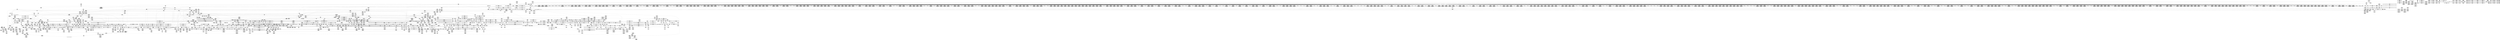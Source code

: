 digraph {
	CE0x540dc00 [shape=record,shape=Mrecord,label="{CE0x540dc00|2472:_%struct.cred*,_:_CRE_6408,6424_|*MultipleSource*|Function::task_sid&Arg::task::|Function::current_has_perm&Arg::tsk::|Function::selinux_task_getscheduler&Arg::p::|security/selinux/hooks.c,208}"]
	CE0x5460260 [shape=record,shape=Mrecord,label="{CE0x5460260|i64*_getelementptr_inbounds_(_4_x_i64_,_4_x_i64_*___llvm_gcov_ctr130,_i64_0,_i64_1)|*Constant*|*SummSource*}"]
	CE0x5400d30 [shape=record,shape=Mrecord,label="{CE0x5400d30|2472:_%struct.cred*,_:_CRE_3140,3144_|*MultipleSource*|Function::task_sid&Arg::task::|Function::current_has_perm&Arg::tsk::|Function::selinux_task_getscheduler&Arg::p::|security/selinux/hooks.c,208}"]
	CE0x53fe790 [shape=record,shape=Mrecord,label="{CE0x53fe790|2472:_%struct.cred*,_:_CRE_3032,3036_|*MultipleSource*|Function::task_sid&Arg::task::|Function::current_has_perm&Arg::tsk::|Function::selinux_task_getscheduler&Arg::p::|security/selinux/hooks.c,208}"]
	CE0x538ca10 [shape=record,shape=Mrecord,label="{CE0x538ca10|rcu_read_lock:_tmp|*SummSource*}"]
	CE0x5392380 [shape=record,shape=Mrecord,label="{CE0x5392380|i8_1|*Constant*|*SummSource*}"]
	CE0x5378ea0 [shape=record,shape=Mrecord,label="{CE0x5378ea0|2472:_%struct.cred*,_:_CRE_693,694_}"]
	CE0x5452240 [shape=record,shape=Mrecord,label="{CE0x5452240|i64*_getelementptr_inbounds_(_11_x_i64_,_11_x_i64_*___llvm_gcov_ctr127,_i64_0,_i64_10)|*Constant*|*SummSink*}"]
	CE0x53b31e0 [shape=record,shape=Mrecord,label="{CE0x53b31e0|current_sid:_tmp24|security/selinux/hooks.c,220|*SummSource*}"]
	CE0x540c3e0 [shape=record,shape=Mrecord,label="{CE0x540c3e0|2472:_%struct.cred*,_:_CRE_6350,6351_}"]
	CE0x53dca70 [shape=record,shape=Mrecord,label="{CE0x53dca70|_call_void_lockdep_rcu_suspicious(i8*_getelementptr_inbounds_(_25_x_i8_,_25_x_i8_*_.str45,_i32_0,_i32_0),_i32_883,_i8*_getelementptr_inbounds_(_42_x_i8_,_42_x_i8_*_.str46,_i32_0,_i32_0))_#10,_!dbg_!27728|include/linux/rcupdate.h,882|*SummSource*}"]
	CE0x5381b10 [shape=record,shape=Mrecord,label="{CE0x5381b10|current_has_perm:_entry}"]
	CE0x53d7210 [shape=record,shape=Mrecord,label="{CE0x53d7210|2472:_%struct.cred*,_:_CRE_84,88_|*MultipleSource*|Function::task_sid&Arg::task::|Function::current_has_perm&Arg::tsk::|Function::selinux_task_getscheduler&Arg::p::|security/selinux/hooks.c,208}"]
	CE0x4ae3fd0 [shape=record,shape=Mrecord,label="{CE0x4ae3fd0|current_has_perm:_entry|*SummSource*}"]
	CE0x66ff520 [shape=record,shape=Mrecord,label="{CE0x66ff520|selinux_task_getscheduler:_tmp1}"]
	CE0x54263a0 [shape=record,shape=Mrecord,label="{CE0x54263a0|_call_void_mcount()_#3|*SummSource*}"]
	CE0x53db090 [shape=record,shape=Mrecord,label="{CE0x53db090|i64*_getelementptr_inbounds_(_11_x_i64_,_11_x_i64_*___llvm_gcov_ctr127,_i64_0,_i64_9)|*Constant*|*SummSink*}"]
	CE0x5408190 [shape=record,shape=Mrecord,label="{CE0x5408190|2472:_%struct.cred*,_:_CRE_6294,6295_}"]
	CE0x5398dc0 [shape=record,shape=Mrecord,label="{CE0x5398dc0|i64*_getelementptr_inbounds_(_13_x_i64_,_13_x_i64_*___llvm_gcov_ctr126,_i64_0,_i64_0)|*Constant*}"]
	CE0x53d5820 [shape=record,shape=Mrecord,label="{CE0x53d5820|rcu_read_lock:_tmp13|include/linux/rcupdate.h,882|*SummSource*}"]
	CE0x54b9660 [shape=record,shape=Mrecord,label="{CE0x54b9660|i64*_getelementptr_inbounds_(_4_x_i64_,_4_x_i64_*___llvm_gcov_ctr135,_i64_0,_i64_1)|*Constant*}"]
	CE0x5439800 [shape=record,shape=Mrecord,label="{CE0x5439800|i64_ptrtoint_(i8*_blockaddress(_rcu_lock_acquire,_%__here)_to_i64)|*Constant*|*SummSink*}"]
	CE0x53f0e80 [shape=record,shape=Mrecord,label="{CE0x53f0e80|2472:_%struct.cred*,_:_CRE_2534,2535_}"]
	CE0x5381400 [shape=record,shape=Mrecord,label="{CE0x5381400|current_sid:_land.lhs.true|*SummSink*}"]
	CE0x540c180 [shape=record,shape=Mrecord,label="{CE0x540c180|2472:_%struct.cred*,_:_CRE_6348,6349_}"]
	CE0x54414b0 [shape=record,shape=Mrecord,label="{CE0x54414b0|rcu_lock_release:___here|*SummSink*}"]
	CE0x546f6b0 [shape=record,shape=Mrecord,label="{CE0x546f6b0|_call_void___rcu_read_unlock()_#10,_!dbg_!27734|include/linux/rcupdate.h,937|*SummSource*}"]
	CE0x540ecd0 [shape=record,shape=Mrecord,label="{CE0x540ecd0|2472:_%struct.cred*,_:_CRE_6472,6474_|*MultipleSource*|Function::task_sid&Arg::task::|Function::current_has_perm&Arg::tsk::|Function::selinux_task_getscheduler&Arg::p::|security/selinux/hooks.c,208}"]
	CE0x539b700 [shape=record,shape=Mrecord,label="{CE0x539b700|current_sid:_tmp18|security/selinux/hooks.c,218}"]
	CE0x53f7070 [shape=record,shape=Mrecord,label="{CE0x53f7070|2472:_%struct.cred*,_:_CRE_2864,2872_|*MultipleSource*|Function::task_sid&Arg::task::|Function::current_has_perm&Arg::tsk::|Function::selinux_task_getscheduler&Arg::p::|security/selinux/hooks.c,208}"]
	CE0x5426870 [shape=record,shape=Mrecord,label="{CE0x5426870|cred_sid:_tmp4|*LoadInst*|security/selinux/hooks.c,196}"]
	CE0x53d2360 [shape=record,shape=Mrecord,label="{CE0x53d2360|rcu_read_lock:_tmp1}"]
	CE0x54bdcc0 [shape=record,shape=Mrecord,label="{CE0x54bdcc0|i64*_getelementptr_inbounds_(_4_x_i64_,_4_x_i64_*___llvm_gcov_ctr129,_i64_0,_i64_2)|*Constant*|*SummSink*}"]
	CE0x5407840 [shape=record,shape=Mrecord,label="{CE0x5407840|2472:_%struct.cred*,_:_CRE_6288,6289_}"]
	CE0x53fb9b0 [shape=record,shape=Mrecord,label="{CE0x53fb9b0|2472:_%struct.cred*,_:_CRE_2950,2951_}"]
	CE0x5406c60 [shape=record,shape=Mrecord,label="{CE0x5406c60|2472:_%struct.cred*,_:_CRE_6240,6248_|*MultipleSource*|Function::task_sid&Arg::task::|Function::current_has_perm&Arg::tsk::|Function::selinux_task_getscheduler&Arg::p::|security/selinux/hooks.c,208}"]
	CE0x541d810 [shape=record,shape=Mrecord,label="{CE0x541d810|task_sid:_tmp20|security/selinux/hooks.c,208|*SummSink*}"]
	CE0x537e8e0 [shape=record,shape=Mrecord,label="{CE0x537e8e0|current_sid:_tmp19|security/selinux/hooks.c,218|*SummSource*}"]
	CE0x5409920 [shape=record,shape=Mrecord,label="{CE0x5409920|2472:_%struct.cred*,_:_CRE_6314,6315_}"]
	CE0x54baab0 [shape=record,shape=Mrecord,label="{CE0x54baab0|__preempt_count_sub:_do.end}"]
	CE0x53902e0 [shape=record,shape=Mrecord,label="{CE0x53902e0|i1_true|*Constant*|*SummSink*}"]
	CE0x53d8550 [shape=record,shape=Mrecord,label="{CE0x53d8550|i64_0|*Constant*}"]
	CE0x543d6d0 [shape=record,shape=Mrecord,label="{CE0x543d6d0|i32_1|*Constant*}"]
	CE0x537aa50 [shape=record,shape=Mrecord,label="{CE0x537aa50|rcu_lock_acquire:_map|Function::rcu_lock_acquire&Arg::map::|*SummSink*}"]
	CE0x53799a0 [shape=record,shape=Mrecord,label="{CE0x53799a0|avc_has_perm:_tsid|Function::avc_has_perm&Arg::tsid::}"]
	CE0x539c560 [shape=record,shape=Mrecord,label="{CE0x539c560|_call_void_mcount()_#3|*SummSink*}"]
	CE0x53d05c0 [shape=record,shape=Mrecord,label="{CE0x53d05c0|cred_sid:_tmp3|*SummSink*}"]
	CE0x53fcde0 [shape=record,shape=Mrecord,label="{CE0x53fcde0|2472:_%struct.cred*,_:_CRE_2967,2968_}"]
	CE0x5404400 [shape=record,shape=Mrecord,label="{CE0x5404400|2472:_%struct.cred*,_:_CRE_5984,5992_|*MultipleSource*|Function::task_sid&Arg::task::|Function::current_has_perm&Arg::tsk::|Function::selinux_task_getscheduler&Arg::p::|security/selinux/hooks.c,208}"]
	CE0x53b08a0 [shape=record,shape=Mrecord,label="{CE0x53b08a0|current_sid:_security|security/selinux/hooks.c,218|*SummSink*}"]
	CE0x5416e70 [shape=record,shape=Mrecord,label="{CE0x5416e70|task_sid:_tmp10|security/selinux/hooks.c,208|*SummSink*}"]
	CE0x54096c0 [shape=record,shape=Mrecord,label="{CE0x54096c0|2472:_%struct.cred*,_:_CRE_6312,6313_}"]
	CE0x53d9480 [shape=record,shape=Mrecord,label="{CE0x53d9480|cred_sid:_tmp|*SummSource*}"]
	CE0x5375940 [shape=record,shape=Mrecord,label="{CE0x5375940|i64*_getelementptr_inbounds_(_2_x_i64_,_2_x_i64_*___llvm_gcov_ctr136,_i64_0,_i64_1)|*Constant*|*SummSource*}"]
	CE0x542eb80 [shape=record,shape=Mrecord,label="{CE0x542eb80|rcu_read_unlock:_entry}"]
	CE0x545d060 [shape=record,shape=Mrecord,label="{CE0x545d060|__rcu_read_lock:_tmp6|include/linux/rcupdate.h,240|*SummSink*}"]
	CE0x54a4630 [shape=record,shape=Mrecord,label="{CE0x54a4630|i64_1|*Constant*}"]
	CE0x54a7970 [shape=record,shape=Mrecord,label="{CE0x54a7970|_call_void_asm_sideeffect_,_memory_,_dirflag_,_fpsr_,_flags_()_#3,_!dbg_!27711,_!srcloc_!27714|include/linux/rcupdate.h,244|*SummSource*}"]
	CE0x54054a0 [shape=record,shape=Mrecord,label="{CE0x54054a0|2472:_%struct.cred*,_:_CRE_6168,6176_|*MultipleSource*|Function::task_sid&Arg::task::|Function::current_has_perm&Arg::tsk::|Function::selinux_task_getscheduler&Arg::p::|security/selinux/hooks.c,208}"]
	CE0x53ac080 [shape=record,shape=Mrecord,label="{CE0x53ac080|2472:_%struct.cred*,_:_CRE_576,584_|*MultipleSource*|Function::task_sid&Arg::task::|Function::current_has_perm&Arg::tsk::|Function::selinux_task_getscheduler&Arg::p::|security/selinux/hooks.c,208}"]
	CE0x5453610 [shape=record,shape=Mrecord,label="{CE0x5453610|cred_sid:_sid|security/selinux/hooks.c,197}"]
	CE0x537d5e0 [shape=record,shape=Mrecord,label="{CE0x537d5e0|rcu_read_lock:_tmp4|include/linux/rcupdate.h,882}"]
	CE0x54d5bd0 [shape=record,shape=Mrecord,label="{CE0x54d5bd0|__preempt_count_sub:_tmp7|./arch/x86/include/asm/preempt.h,78|*SummSource*}"]
	CE0x5469060 [shape=record,shape=Mrecord,label="{CE0x5469060|rcu_read_unlock:_tmp12|include/linux/rcupdate.h,933|*SummSource*}"]
	CE0x53fcb80 [shape=record,shape=Mrecord,label="{CE0x53fcb80|2472:_%struct.cred*,_:_CRE_2965,2966_}"]
	CE0x5403a80 [shape=record,shape=Mrecord,label="{CE0x5403a80|2472:_%struct.cred*,_:_CRE_5952,5960_|*MultipleSource*|Function::task_sid&Arg::task::|Function::current_has_perm&Arg::tsk::|Function::selinux_task_getscheduler&Arg::p::|security/selinux/hooks.c,208}"]
	CE0x53eee00 [shape=record,shape=Mrecord,label="{CE0x53eee00|2472:_%struct.cred*,_:_CRE_2472,2480_|*MultipleSource*|Function::task_sid&Arg::task::|Function::current_has_perm&Arg::tsk::|Function::selinux_task_getscheduler&Arg::p::|security/selinux/hooks.c,208}"]
	"CONST[source:0(mediator),value:0(static)][purpose:{operation}]"
	CE0x53812f0 [shape=record,shape=Mrecord,label="{CE0x53812f0|current_sid:_land.lhs.true}"]
	CE0x53e7e30 [shape=record,shape=Mrecord,label="{CE0x53e7e30|2472:_%struct.cred*,_:_CRE_2020,2032_|*MultipleSource*|Function::task_sid&Arg::task::|Function::current_has_perm&Arg::tsk::|Function::selinux_task_getscheduler&Arg::p::|security/selinux/hooks.c,208}"]
	CE0x5441140 [shape=record,shape=Mrecord,label="{CE0x5441140|__rcu_read_unlock:_tmp2}"]
	CE0x54a58c0 [shape=record,shape=Mrecord,label="{CE0x54a58c0|i64*_getelementptr_inbounds_(_4_x_i64_,_4_x_i64_*___llvm_gcov_ctr128,_i64_0,_i64_2)|*Constant*}"]
	CE0x542ea40 [shape=record,shape=Mrecord,label="{CE0x542ea40|rcu_read_unlock:_entry|*SummSource*}"]
	CE0x65cb230 [shape=record,shape=Mrecord,label="{CE0x65cb230|GLOBAL:_current_has_perm|*Constant*}"]
	CE0x53cc550 [shape=record,shape=Mrecord,label="{CE0x53cc550|_call_void_mcount()_#3|*SummSink*}"]
	CE0x545b320 [shape=record,shape=Mrecord,label="{CE0x545b320|_ret_void,_!dbg_!27719|./arch/x86/include/asm/preempt.h,73|*SummSource*}"]
	CE0x543e960 [shape=record,shape=Mrecord,label="{CE0x543e960|rcu_lock_acquire:_tmp5|include/linux/rcupdate.h,418|*SummSink*}"]
	CE0x541d050 [shape=record,shape=Mrecord,label="{CE0x541d050|i64*_getelementptr_inbounds_(_13_x_i64_,_13_x_i64_*___llvm_gcov_ctr126,_i64_0,_i64_9)|*Constant*|*SummSink*}"]
	CE0x545ed60 [shape=record,shape=Mrecord,label="{CE0x545ed60|rcu_read_unlock:_tmp4|include/linux/rcupdate.h,933}"]
	CE0x5398ff0 [shape=record,shape=Mrecord,label="{CE0x5398ff0|task_sid:_tmp}"]
	CE0x53701e0 [shape=record,shape=Mrecord,label="{CE0x53701e0|current_sid:_tmp10|security/selinux/hooks.c,218}"]
	CE0x535c7d0 [shape=record,shape=Mrecord,label="{CE0x535c7d0|current_sid:_land.lhs.true2|*SummSink*}"]
	CE0x5413e30 [shape=record,shape=Mrecord,label="{CE0x5413e30|2472:_%struct.cred*,_:_CRE_10544,10548_|*MultipleSource*|Function::task_sid&Arg::task::|Function::current_has_perm&Arg::tsk::|Function::selinux_task_getscheduler&Arg::p::|security/selinux/hooks.c,208}"]
	CE0x539a5d0 [shape=record,shape=Mrecord,label="{CE0x539a5d0|current_sid:_tmp20|security/selinux/hooks.c,218}"]
	CE0x53796e0 [shape=record,shape=Mrecord,label="{CE0x53796e0|avc_has_perm:_ssid|Function::avc_has_perm&Arg::ssid::|*SummSource*}"]
	CE0x5490a30 [shape=record,shape=Mrecord,label="{CE0x5490a30|i64*_getelementptr_inbounds_(_4_x_i64_,_4_x_i64_*___llvm_gcov_ctr130,_i64_0,_i64_3)|*Constant*|*SummSource*}"]
	CE0x53ee6b0 [shape=record,shape=Mrecord,label="{CE0x53ee6b0|2472:_%struct.cred*,_:_CRE_2408,2416_|*MultipleSource*|Function::task_sid&Arg::task::|Function::current_has_perm&Arg::tsk::|Function::selinux_task_getscheduler&Arg::p::|security/selinux/hooks.c,208}"]
	CE0x5455600 [shape=record,shape=Mrecord,label="{CE0x5455600|rcu_read_unlock:_tmp12|include/linux/rcupdate.h,933}"]
	CE0x5419090 [shape=record,shape=Mrecord,label="{CE0x5419090|task_sid:_tmp14|security/selinux/hooks.c,208}"]
	CE0x5418ab0 [shape=record,shape=Mrecord,label="{CE0x5418ab0|i64_7|*Constant*}"]
	CE0x53aad00 [shape=record,shape=Mrecord,label="{CE0x53aad00|2472:_%struct.cred*,_:_CRE_392,400_|*MultipleSource*|Function::task_sid&Arg::task::|Function::current_has_perm&Arg::tsk::|Function::selinux_task_getscheduler&Arg::p::|security/selinux/hooks.c,208}"]
	CE0x5406ec0 [shape=record,shape=Mrecord,label="{CE0x5406ec0|2472:_%struct.cred*,_:_CRE_6248,6256_|*MultipleSource*|Function::task_sid&Arg::task::|Function::current_has_perm&Arg::tsk::|Function::selinux_task_getscheduler&Arg::p::|security/selinux/hooks.c,208}"]
	CE0x53ae360 [shape=record,shape=Mrecord,label="{CE0x53ae360|i32_78|*Constant*}"]
	CE0x53daa00 [shape=record,shape=Mrecord,label="{CE0x53daa00|i8*_getelementptr_inbounds_(_42_x_i8_,_42_x_i8_*_.str46,_i32_0,_i32_0)|*Constant*|*SummSource*}"]
	CE0x54bab20 [shape=record,shape=Mrecord,label="{CE0x54bab20|__preempt_count_sub:_do.body|*SummSink*}"]
	CE0x53feeb0 [shape=record,shape=Mrecord,label="{CE0x53feeb0|2472:_%struct.cred*,_:_CRE_3056,3064_|*MultipleSource*|Function::task_sid&Arg::task::|Function::current_has_perm&Arg::tsk::|Function::selinux_task_getscheduler&Arg::p::|security/selinux/hooks.c,208}"]
	CE0x53ae690 [shape=record,shape=Mrecord,label="{CE0x53ae690|current_sid:_cred|security/selinux/hooks.c,218}"]
	CE0x5440350 [shape=record,shape=Mrecord,label="{CE0x5440350|__preempt_count_add:_tmp2|*SummSink*}"]
	CE0x5385810 [shape=record,shape=Mrecord,label="{CE0x5385810|current_has_perm:_perms|Function::current_has_perm&Arg::perms::|*SummSink*}"]
	CE0x53e2ae0 [shape=record,shape=Mrecord,label="{CE0x53e2ae0|2472:_%struct.cred*,_:_CRE_704,712_|*MultipleSource*|Function::task_sid&Arg::task::|Function::current_has_perm&Arg::tsk::|Function::selinux_task_getscheduler&Arg::p::|security/selinux/hooks.c,208}"]
	CE0x543af90 [shape=record,shape=Mrecord,label="{CE0x543af90|__preempt_count_add:_tmp4|./arch/x86/include/asm/preempt.h,72|*SummSink*}"]
	CE0x542c250 [shape=record,shape=Mrecord,label="{CE0x542c250|i64*_getelementptr_inbounds_(_13_x_i64_,_13_x_i64_*___llvm_gcov_ctr126,_i64_0,_i64_12)|*Constant*|*SummSink*}"]
	CE0x53ed3b0 [shape=record,shape=Mrecord,label="{CE0x53ed3b0|2472:_%struct.cred*,_:_CRE_2344,2352_|*MultipleSource*|Function::task_sid&Arg::task::|Function::current_has_perm&Arg::tsk::|Function::selinux_task_getscheduler&Arg::p::|security/selinux/hooks.c,208}"]
	CE0x53b4960 [shape=record,shape=Mrecord,label="{CE0x53b4960|task_sid:_if.end}"]
	CE0x5442470 [shape=record,shape=Mrecord,label="{CE0x5442470|rcu_read_lock:_tobool|include/linux/rcupdate.h,882|*SummSink*}"]
	CE0x545d150 [shape=record,shape=Mrecord,label="{CE0x545d150|__rcu_read_lock:_tmp7|include/linux/rcupdate.h,240|*SummSink*}"]
	CE0x54a2e50 [shape=record,shape=Mrecord,label="{CE0x54a2e50|rcu_lock_release:_tmp6}"]
	CE0x53c57a0 [shape=record,shape=Mrecord,label="{CE0x53c57a0|rcu_read_lock:_tmp5|include/linux/rcupdate.h,882|*SummSink*}"]
	CE0x53990d0 [shape=record,shape=Mrecord,label="{CE0x53990d0|task_sid:_tmp|*SummSource*}"]
	CE0x54c1190 [shape=record,shape=Mrecord,label="{CE0x54c1190|__preempt_count_add:_do.end|*SummSource*}"]
	CE0x541c450 [shape=record,shape=Mrecord,label="{CE0x541c450|i64*_getelementptr_inbounds_(_13_x_i64_,_13_x_i64_*___llvm_gcov_ctr126,_i64_0,_i64_11)|*Constant*|*SummSink*}"]
	CE0x536b070 [shape=record,shape=Mrecord,label="{CE0x536b070|avc_has_perm:_auditdata|Function::avc_has_perm&Arg::auditdata::}"]
	CE0x541c530 [shape=record,shape=Mrecord,label="{CE0x541c530|task_sid:_tmp26|security/selinux/hooks.c,208|*SummSource*}"]
	CE0x53d21f0 [shape=record,shape=Mrecord,label="{CE0x53d21f0|rcu_read_lock:_tmp|*SummSink*}"]
	CE0x5418f90 [shape=record,shape=Mrecord,label="{CE0x5418f90|i64_6|*Constant*|*SummSink*}"]
	CE0x5375350 [shape=record,shape=Mrecord,label="{CE0x5375350|current_sid:_tmp6|security/selinux/hooks.c,218|*SummSource*}"]
	CE0x5390580 [shape=record,shape=Mrecord,label="{CE0x5390580|i64*_getelementptr_inbounds_(_11_x_i64_,_11_x_i64_*___llvm_gcov_ctr125,_i64_0,_i64_8)|*Constant*|*SummSource*}"]
	CE0x53edf90 [shape=record,shape=Mrecord,label="{CE0x53edf90|2472:_%struct.cred*,_:_CRE_2384,2392_|*MultipleSource*|Function::task_sid&Arg::task::|Function::current_has_perm&Arg::tsk::|Function::selinux_task_getscheduler&Arg::p::|security/selinux/hooks.c,208}"]
	CE0x5447ea0 [shape=record,shape=Mrecord,label="{CE0x5447ea0|i64*_getelementptr_inbounds_(_4_x_i64_,_4_x_i64_*___llvm_gcov_ctr135,_i64_0,_i64_2)|*Constant*}"]
	CE0x53fe9f0 [shape=record,shape=Mrecord,label="{CE0x53fe9f0|2472:_%struct.cred*,_:_CRE_3040,3048_|*MultipleSource*|Function::task_sid&Arg::task::|Function::current_has_perm&Arg::tsk::|Function::selinux_task_getscheduler&Arg::p::|security/selinux/hooks.c,208}"]
	CE0x5463f50 [shape=record,shape=Mrecord,label="{CE0x5463f50|rcu_read_unlock:_if.end}"]
	CE0x5458d60 [shape=record,shape=Mrecord,label="{CE0x5458d60|rcu_lock_acquire:_tmp5|include/linux/rcupdate.h,418}"]
	CE0x5398ba0 [shape=record,shape=Mrecord,label="{CE0x5398ba0|%struct.task_struct*_(%struct.task_struct**)*_asm_movq_%gs:$_1:P_,$0_,_r,im,_dirflag_,_fpsr_,_flags_|*SummSink*}"]
	CE0x54688b0 [shape=record,shape=Mrecord,label="{CE0x54688b0|rcu_lock_release:_tmp2|*SummSink*}"]
	CE0x540cd60 [shape=record,shape=Mrecord,label="{CE0x540cd60|2472:_%struct.cred*,_:_CRE_6358,6359_}"]
	CE0x5396d70 [shape=record,shape=Mrecord,label="{CE0x5396d70|rcu_read_lock:_land.lhs.true2}"]
	CE0x54a1720 [shape=record,shape=Mrecord,label="{CE0x54a1720|_call_void_asm_addl_$1,_%gs:$0_,_*m,ri,*m,_dirflag_,_fpsr_,_flags_(i32*___preempt_count,_i32_%val,_i32*___preempt_count)_#3,_!dbg_!27714,_!srcloc_!27717|./arch/x86/include/asm/preempt.h,72|*SummSink*}"]
	CE0x54add40 [shape=record,shape=Mrecord,label="{CE0x54add40|__rcu_read_unlock:_tmp6|include/linux/rcupdate.h,245|*SummSource*}"]
	CE0x53ad560 [shape=record,shape=Mrecord,label="{CE0x53ad560|current_sid:_tmp17|security/selinux/hooks.c,218|*SummSink*}"]
	CE0x543e9d0 [shape=record,shape=Mrecord,label="{CE0x543e9d0|_call_void_lock_acquire(%struct.lockdep_map*_%map,_i32_0,_i32_0,_i32_2,_i32_0,_%struct.lockdep_map*_null,_i64_ptrtoint_(i8*_blockaddress(_rcu_lock_acquire,_%__here)_to_i64))_#10,_!dbg_!27716|include/linux/rcupdate.h,418}"]
	CE0x53cb300 [shape=record,shape=Mrecord,label="{CE0x53cb300|cred_sid:_tmp4|*LoadInst*|security/selinux/hooks.c,196|*SummSource*}"]
	CE0x540c640 [shape=record,shape=Mrecord,label="{CE0x540c640|2472:_%struct.cred*,_:_CRE_6352,6353_}"]
	CE0x539a450 [shape=record,shape=Mrecord,label="{CE0x539a450|current_sid:_if.then|*SummSink*}"]
	CE0x540f5f0 [shape=record,shape=Mrecord,label="{CE0x540f5f0|2472:_%struct.cred*,_:_CRE_6484,6488_|*MultipleSource*|Function::task_sid&Arg::task::|Function::current_has_perm&Arg::tsk::|Function::selinux_task_getscheduler&Arg::p::|security/selinux/hooks.c,208}"]
	CE0x53fb3c0 [shape=record,shape=Mrecord,label="{CE0x53fb3c0|2472:_%struct.cred*,_:_CRE_2945,2946_}"]
	CE0x546a0f0 [shape=record,shape=Mrecord,label="{CE0x546a0f0|rcu_read_unlock:_tmp14|include/linux/rcupdate.h,933|*SummSink*}"]
	CE0x53c1be0 [shape=record,shape=Mrecord,label="{CE0x53c1be0|_call_void_mcount()_#3|*SummSink*}"]
	CE0x5373b60 [shape=record,shape=Mrecord,label="{CE0x5373b60|i64*_getelementptr_inbounds_(_2_x_i64_,_2_x_i64_*___llvm_gcov_ctr288,_i64_0,_i64_0)|*Constant*|*SummSource*}"]
	CE0x549fe80 [shape=record,shape=Mrecord,label="{CE0x549fe80|__rcu_read_unlock:_tmp|*SummSink*}"]
	CE0x53ad040 [shape=record,shape=Mrecord,label="{CE0x53ad040|2472:_%struct.cred*,_:_CRE_632,640_|*MultipleSource*|Function::task_sid&Arg::task::|Function::current_has_perm&Arg::tsk::|Function::selinux_task_getscheduler&Arg::p::|security/selinux/hooks.c,208}"]
	CE0x53f8830 [shape=record,shape=Mrecord,label="{CE0x53f8830|2472:_%struct.cred*,_:_CRE_2908,2909_}"]
	CE0x546d3e0 [shape=record,shape=Mrecord,label="{CE0x546d3e0|rcu_read_unlock:_tmp21|include/linux/rcupdate.h,935|*SummSource*}"]
	CE0x539f970 [shape=record,shape=Mrecord,label="{CE0x539f970|i64_3|*Constant*|*SummSource*}"]
	CE0x546e060 [shape=record,shape=Mrecord,label="{CE0x546e060|_call_void_rcu_lock_release(%struct.lockdep_map*_rcu_lock_map)_#10,_!dbg_!27733|include/linux/rcupdate.h,935|*SummSource*}"]
	CE0x5459c20 [shape=record,shape=Mrecord,label="{CE0x5459c20|rcu_read_unlock:_tmp10|include/linux/rcupdate.h,933|*SummSource*}"]
	CE0x54310e0 [shape=record,shape=Mrecord,label="{CE0x54310e0|task_sid:_tmp7|security/selinux/hooks.c,208|*SummSource*}"]
	CE0x5461790 [shape=record,shape=Mrecord,label="{CE0x5461790|rcu_read_unlock:_call3|include/linux/rcupdate.h,933|*SummSink*}"]
	CE0x5411e50 [shape=record,shape=Mrecord,label="{CE0x5411e50|2472:_%struct.cred*,_:_CRE_6624,6632_|*MultipleSource*|Function::task_sid&Arg::task::|Function::current_has_perm&Arg::tsk::|Function::selinux_task_getscheduler&Arg::p::|security/selinux/hooks.c,208}"]
	CE0x543df10 [shape=record,shape=Mrecord,label="{CE0x543df10|_call_void_asm_addl_$1,_%gs:$0_,_*m,ri,*m,_dirflag_,_fpsr_,_flags_(i32*___preempt_count,_i32_%sub,_i32*___preempt_count)_#3,_!dbg_!27717,_!srcloc_!27718|./arch/x86/include/asm/preempt.h,77|*SummSource*}"]
	CE0x53eb500 [shape=record,shape=Mrecord,label="{CE0x53eb500|2472:_%struct.cred*,_:_CRE_2240,2248_|*MultipleSource*|Function::task_sid&Arg::task::|Function::current_has_perm&Arg::tsk::|Function::selinux_task_getscheduler&Arg::p::|security/selinux/hooks.c,208}"]
	CE0x54588c0 [shape=record,shape=Mrecord,label="{CE0x54588c0|rcu_read_unlock:_tmp13|include/linux/rcupdate.h,933|*SummSource*}"]
	CE0x53cdff0 [shape=record,shape=Mrecord,label="{CE0x53cdff0|2472:_%struct.cred*,_:_CRE_24,28_|*MultipleSource*|Function::task_sid&Arg::task::|Function::current_has_perm&Arg::tsk::|Function::selinux_task_getscheduler&Arg::p::|security/selinux/hooks.c,208}"]
	CE0x5462f20 [shape=record,shape=Mrecord,label="{CE0x5462f20|rcu_read_unlock:_tmp16|include/linux/rcupdate.h,933}"]
	CE0x542c4b0 [shape=record,shape=Mrecord,label="{CE0x542c4b0|task_sid:_tmp27|security/selinux/hooks.c,208}"]
	CE0x54003b0 [shape=record,shape=Mrecord,label="{CE0x54003b0|2472:_%struct.cred*,_:_CRE_3116,3120_|*MultipleSource*|Function::task_sid&Arg::task::|Function::current_has_perm&Arg::tsk::|Function::selinux_task_getscheduler&Arg::p::|security/selinux/hooks.c,208}"]
	CE0x53ca570 [shape=record,shape=Mrecord,label="{CE0x53ca570|128:_i8*,_:_CRE_128,136_|*MultipleSource*|Function::cred_sid&Arg::cred::|*LoadInst*|security/selinux/hooks.c,208|security/selinux/hooks.c,196}"]
	CE0x546d450 [shape=record,shape=Mrecord,label="{CE0x546d450|rcu_read_unlock:_tmp21|include/linux/rcupdate.h,935|*SummSink*}"]
	CE0x54e4820 [shape=record,shape=Mrecord,label="{CE0x54e4820|__preempt_count_add:_tmp4|./arch/x86/include/asm/preempt.h,72}"]
	CE0x540a760 [shape=record,shape=Mrecord,label="{CE0x540a760|2472:_%struct.cred*,_:_CRE_6326,6327_}"]
	CE0x540bcc0 [shape=record,shape=Mrecord,label="{CE0x540bcc0|2472:_%struct.cred*,_:_CRE_6344,6345_}"]
	CE0x546e6f0 [shape=record,shape=Mrecord,label="{CE0x546e6f0|GLOBAL:_rcu_lock_release|*Constant*|*SummSink*}"]
	CE0x5465a70 [shape=record,shape=Mrecord,label="{CE0x5465a70|rcu_read_unlock:_tmp8|include/linux/rcupdate.h,933}"]
	CE0x53adad0 [shape=record,shape=Mrecord,label="{CE0x53adad0|GLOBAL:_get_current|*Constant*|*SummSink*}"]
	CE0x5490f80 [shape=record,shape=Mrecord,label="{CE0x5490f80|rcu_lock_acquire:_tmp7|*SummSink*}"]
	CE0x53cce50 [shape=record,shape=Mrecord,label="{CE0x53cce50|2472:_%struct.cred*,_:_CRE_8,16_|*MultipleSource*|Function::task_sid&Arg::task::|Function::current_has_perm&Arg::tsk::|Function::selinux_task_getscheduler&Arg::p::|security/selinux/hooks.c,208}"]
	CE0x5401b70 [shape=record,shape=Mrecord,label="{CE0x5401b70|2472:_%struct.cred*,_:_CRE_3168,5856_|*MultipleSource*|Function::task_sid&Arg::task::|Function::current_has_perm&Arg::tsk::|Function::selinux_task_getscheduler&Arg::p::|security/selinux/hooks.c,208}"]
	CE0x546e910 [shape=record,shape=Mrecord,label="{CE0x546e910|GLOBAL:_rcu_lock_release|*Constant*|*SummSource*}"]
	CE0x5366b50 [shape=record,shape=Mrecord,label="{CE0x5366b50|2472:_%struct.cred*,_:_CRE_232,240_|*MultipleSource*|Function::task_sid&Arg::task::|Function::current_has_perm&Arg::tsk::|Function::selinux_task_getscheduler&Arg::p::|security/selinux/hooks.c,208}"]
	CE0x538ea20 [shape=record,shape=Mrecord,label="{CE0x538ea20|current_sid:_tmp7|security/selinux/hooks.c,218|*SummSource*}"]
	CE0x5385040 [shape=record,shape=Mrecord,label="{CE0x5385040|i64_5|*Constant*}"]
	CE0x5403f40 [shape=record,shape=Mrecord,label="{CE0x5403f40|2472:_%struct.cred*,_:_CRE_5968,5976_|*MultipleSource*|Function::task_sid&Arg::task::|Function::current_has_perm&Arg::tsk::|Function::selinux_task_getscheduler&Arg::p::|security/selinux/hooks.c,208}"]
	CE0x53daab0 [shape=record,shape=Mrecord,label="{CE0x53daab0|i8*_getelementptr_inbounds_(_42_x_i8_,_42_x_i8_*_.str46,_i32_0,_i32_0)|*Constant*|*SummSink*}"]
	CE0x54030d0 [shape=record,shape=Mrecord,label="{CE0x54030d0|2472:_%struct.cred*,_:_CRE_5920,5928_|*MultipleSource*|Function::task_sid&Arg::task::|Function::current_has_perm&Arg::tsk::|Function::selinux_task_getscheduler&Arg::p::|security/selinux/hooks.c,208}"]
	CE0x5364710 [shape=record,shape=Mrecord,label="{CE0x5364710|i32_256|*Constant*}"]
	CE0x540b5a0 [shape=record,shape=Mrecord,label="{CE0x540b5a0|2472:_%struct.cred*,_:_CRE_6338,6339_}"]
	CE0x5416530 [shape=record,shape=Mrecord,label="{CE0x5416530|task_sid:_tmp4|*LoadInst*|security/selinux/hooks.c,208|*SummSource*}"]
	CE0x538e8f0 [shape=record,shape=Mrecord,label="{CE0x538e8f0|current_sid:_tmp7|security/selinux/hooks.c,218}"]
	CE0x54434c0 [shape=record,shape=Mrecord,label="{CE0x54434c0|rcu_read_unlock:_do.body}"]
	CE0x549fc50 [shape=record,shape=Mrecord,label="{CE0x549fc50|__preempt_count_sub:_entry|*SummSource*}"]
	CE0x53c4ee0 [shape=record,shape=Mrecord,label="{CE0x53c4ee0|rcu_read_unlock:_tmp6|include/linux/rcupdate.h,933|*SummSink*}"]
	CE0x53d3ea0 [shape=record,shape=Mrecord,label="{CE0x53d3ea0|i64*_getelementptr_inbounds_(_11_x_i64_,_11_x_i64_*___llvm_gcov_ctr127,_i64_0,_i64_0)|*Constant*|*SummSource*}"]
	CE0x53b3370 [shape=record,shape=Mrecord,label="{CE0x53b3370|current_sid:_tmp24|security/selinux/hooks.c,220|*SummSink*}"]
	CE0x541fe40 [shape=record,shape=Mrecord,label="{CE0x541fe40|rcu_read_unlock:_tmp7|include/linux/rcupdate.h,933}"]
	CE0x53d3db0 [shape=record,shape=Mrecord,label="{CE0x53d3db0|i64*_getelementptr_inbounds_(_11_x_i64_,_11_x_i64_*___llvm_gcov_ctr127,_i64_0,_i64_0)|*Constant*}"]
	CE0x54a4310 [shape=record,shape=Mrecord,label="{CE0x54a4310|rcu_lock_release:_indirectgoto|*SummSource*}"]
	CE0x53f7530 [shape=record,shape=Mrecord,label="{CE0x53f7530|2472:_%struct.cred*,_:_CRE_2876,2880_|*MultipleSource*|Function::task_sid&Arg::task::|Function::current_has_perm&Arg::tsk::|Function::selinux_task_getscheduler&Arg::p::|security/selinux/hooks.c,208}"]
	CE0x54125a0 [shape=record,shape=Mrecord,label="{CE0x54125a0|2472:_%struct.cred*,_:_CRE_6644,6648_|*MultipleSource*|Function::task_sid&Arg::task::|Function::current_has_perm&Arg::tsk::|Function::selinux_task_getscheduler&Arg::p::|security/selinux/hooks.c,208}"]
	CE0x540cfc0 [shape=record,shape=Mrecord,label="{CE0x540cfc0|2472:_%struct.cred*,_:_CRE_6360,6368_|*MultipleSource*|Function::task_sid&Arg::task::|Function::current_has_perm&Arg::tsk::|Function::selinux_task_getscheduler&Arg::p::|security/selinux/hooks.c,208}"]
	CE0x545e5b0 [shape=record,shape=Mrecord,label="{CE0x545e5b0|rcu_read_unlock:_tmp8|include/linux/rcupdate.h,933|*SummSink*}"]
	CE0x5368b90 [shape=record,shape=Mrecord,label="{CE0x5368b90|current_sid:_land.lhs.true2|*SummSource*}"]
	CE0x53855b0 [shape=record,shape=Mrecord,label="{CE0x53855b0|i64_4|*Constant*|*SummSink*}"]
	CE0x5392680 [shape=record,shape=Mrecord,label="{CE0x5392680|i64*_getelementptr_inbounds_(_2_x_i64_,_2_x_i64_*___llvm_gcov_ctr131,_i64_0,_i64_1)|*Constant*|*SummSink*}"]
	CE0x546fd70 [shape=record,shape=Mrecord,label="{CE0x546fd70|_ret_void,_!dbg_!27717|include/linux/rcupdate.h,245|*SummSink*}"]
	CE0x542dde0 [shape=record,shape=Mrecord,label="{CE0x542dde0|_ret_i32_%tmp6,_!dbg_!27716|security/selinux/hooks.c,197}"]
	CE0x535d9a0 [shape=record,shape=Mrecord,label="{CE0x535d9a0|COLLAPSED:_GCMRE___llvm_gcov_ctr98_internal_global_2_x_i64_zeroinitializer:_elem_0:default:}"]
	CE0x5447f40 [shape=record,shape=Mrecord,label="{CE0x5447f40|_call_void_mcount()_#3|*SummSource*}"]
	CE0x538f760 [shape=record,shape=Mrecord,label="{CE0x538f760|current_sid:_tmp8|security/selinux/hooks.c,218|*SummSink*}"]
	CE0x54108f0 [shape=record,shape=Mrecord,label="{CE0x54108f0|2472:_%struct.cred*,_:_CRE_6544,6552_|*MultipleSource*|Function::task_sid&Arg::task::|Function::current_has_perm&Arg::tsk::|Function::selinux_task_getscheduler&Arg::p::|security/selinux/hooks.c,208}"]
	CE0x5366600 [shape=record,shape=Mrecord,label="{CE0x5366600|_call_void_mcount()_#3}"]
	CE0x545a2f0 [shape=record,shape=Mrecord,label="{CE0x545a2f0|rcu_lock_acquire:_tmp2|*SummSource*}"]
	CE0x53eb2a0 [shape=record,shape=Mrecord,label="{CE0x53eb2a0|2472:_%struct.cred*,_:_CRE_2168,2240_|*MultipleSource*|Function::task_sid&Arg::task::|Function::current_has_perm&Arg::tsk::|Function::selinux_task_getscheduler&Arg::p::|security/selinux/hooks.c,208}"]
	CE0x53f1210 [shape=record,shape=Mrecord,label="{CE0x53f1210|2472:_%struct.cred*,_:_CRE_2544,2568_|*MultipleSource*|Function::task_sid&Arg::task::|Function::current_has_perm&Arg::tsk::|Function::selinux_task_getscheduler&Arg::p::|security/selinux/hooks.c,208}"]
	CE0x53cb0a0 [shape=record,shape=Mrecord,label="{CE0x53cb0a0|2472:_%struct.cred*,_:_CRE_0,8_|*MultipleSource*|Function::task_sid&Arg::task::|Function::current_has_perm&Arg::tsk::|Function::selinux_task_getscheduler&Arg::p::|security/selinux/hooks.c,208}"]
	CE0x5465d60 [shape=record,shape=Mrecord,label="{CE0x5465d60|__rcu_read_lock:_tmp5|include/linux/rcupdate.h,239|*SummSource*}"]
	CE0x53e74e0 [shape=record,shape=Mrecord,label="{CE0x53e74e0|2472:_%struct.cred*,_:_CRE_1976,1977_|*MultipleSource*|Function::task_sid&Arg::task::|Function::current_has_perm&Arg::tsk::|Function::selinux_task_getscheduler&Arg::p::|security/selinux/hooks.c,208}"]
	CE0x53f64f0 [shape=record,shape=Mrecord,label="{CE0x53f64f0|2472:_%struct.cred*,_:_CRE_2824,2832_|*MultipleSource*|Function::task_sid&Arg::task::|Function::current_has_perm&Arg::tsk::|Function::selinux_task_getscheduler&Arg::p::|security/selinux/hooks.c,208}"]
	CE0x54e4040 [shape=record,shape=Mrecord,label="{CE0x54e4040|__preempt_count_sub:_tmp4|./arch/x86/include/asm/preempt.h,77|*SummSink*}"]
	CE0x541c850 [shape=record,shape=Mrecord,label="{CE0x541c850|task_sid:_tmp25|security/selinux/hooks.c,208|*SummSource*}"]
	CE0x541f160 [shape=record,shape=Mrecord,label="{CE0x541f160|rcu_read_lock:_tmp2|*SummSource*}"]
	CE0x536d360 [shape=record,shape=Mrecord,label="{CE0x536d360|current_has_perm:_call1|security/selinux/hooks.c,1543|*SummSource*}"]
	CE0x54535a0 [shape=record,shape=Mrecord,label="{CE0x54535a0|cred_sid:_sid|security/selinux/hooks.c,197|*SummSource*}"]
	CE0x5454eb0 [shape=record,shape=Mrecord,label="{CE0x5454eb0|cred_sid:_tmp6|security/selinux/hooks.c,197|*SummSink*}"]
	CE0x5375fb0 [shape=record,shape=Mrecord,label="{CE0x5375fb0|i64*_getelementptr_inbounds_(_2_x_i64_,_2_x_i64_*___llvm_gcov_ctr136,_i64_0,_i64_0)|*Constant*|*SummSource*}"]
	CE0x53f85d0 [shape=record,shape=Mrecord,label="{CE0x53f85d0|2472:_%struct.cred*,_:_CRE_2906,2907_}"]
	CE0x54622f0 [shape=record,shape=Mrecord,label="{CE0x54622f0|i64*_getelementptr_inbounds_(_11_x_i64_,_11_x_i64_*___llvm_gcov_ctr132,_i64_0,_i64_1)|*Constant*|*SummSink*}"]
	CE0x545b2b0 [shape=record,shape=Mrecord,label="{CE0x545b2b0|_call_void_asm_sideeffect_,_memory_,_dirflag_,_fpsr_,_flags_()_#3,_!dbg_!27714,_!srcloc_!27715|include/linux/rcupdate.h,239|*SummSource*}"]
	CE0x53f4150 [shape=record,shape=Mrecord,label="{CE0x53f4150|2472:_%struct.cred*,_:_CRE_2712,2720_|*MultipleSource*|Function::task_sid&Arg::task::|Function::current_has_perm&Arg::tsk::|Function::selinux_task_getscheduler&Arg::p::|security/selinux/hooks.c,208}"]
	CE0x537b9c0 [shape=record,shape=Mrecord,label="{CE0x537b9c0|__preempt_count_sub:_tmp3}"]
	CE0x53f9ad0 [shape=record,shape=Mrecord,label="{CE0x53f9ad0|2472:_%struct.cred*,_:_CRE_2924,2925_}"]
	CE0x54924e0 [shape=record,shape=Mrecord,label="{CE0x54924e0|__preempt_count_sub:_sub|./arch/x86/include/asm/preempt.h,77|*SummSink*}"]
	CE0x53dbd90 [shape=record,shape=Mrecord,label="{CE0x53dbd90|rcu_read_lock:_tmp17|include/linux/rcupdate.h,882|*SummSink*}"]
	CE0x53e0880 [shape=record,shape=Mrecord,label="{CE0x53e0880|i64*_getelementptr_inbounds_(_13_x_i64_,_13_x_i64_*___llvm_gcov_ctr126,_i64_0,_i64_8)|*Constant*}"]
	CE0x54b8c40 [shape=record,shape=Mrecord,label="{CE0x54b8c40|__preempt_count_sub:_tmp6|./arch/x86/include/asm/preempt.h,78|*SummSource*}"]
	CE0x53d41c0 [shape=record,shape=Mrecord,label="{CE0x53d41c0|2472:_%struct.cred*,_:_CRE_56,64_|*MultipleSource*|Function::task_sid&Arg::task::|Function::current_has_perm&Arg::tsk::|Function::selinux_task_getscheduler&Arg::p::|security/selinux/hooks.c,208}"]
	CE0x5385bd0 [shape=record,shape=Mrecord,label="{CE0x5385bd0|current_has_perm:_call|security/selinux/hooks.c,1542}"]
	CE0x5466620 [shape=record,shape=Mrecord,label="{CE0x5466620|_call_void_mcount()_#3|*SummSource*}"]
	CE0x546d5d0 [shape=record,shape=Mrecord,label="{CE0x546d5d0|rcu_read_unlock:_tmp22|include/linux/rcupdate.h,935|*SummSink*}"]
	CE0x53765e0 [shape=record,shape=Mrecord,label="{CE0x53765e0|current_sid:_call|security/selinux/hooks.c,218|*SummSink*}"]
	CE0x5465300 [shape=record,shape=Mrecord,label="{CE0x5465300|rcu_read_unlock:_tmp11|include/linux/rcupdate.h,933|*SummSource*}"]
	CE0x543d150 [shape=record,shape=Mrecord,label="{CE0x543d150|rcu_lock_release:_tmp6|*SummSink*}"]
	CE0x5439d80 [shape=record,shape=Mrecord,label="{CE0x5439d80|i64*_getelementptr_inbounds_(_4_x_i64_,_4_x_i64_*___llvm_gcov_ctr130,_i64_0,_i64_0)|*Constant*|*SummSink*}"]
	CE0x5418740 [shape=record,shape=Mrecord,label="{CE0x5418740|task_sid:_tobool4|security/selinux/hooks.c,208|*SummSource*}"]
	CE0x5394d80 [shape=record,shape=Mrecord,label="{CE0x5394d80|%struct.task_struct*_(%struct.task_struct**)*_asm_movq_%gs:$_1:P_,$0_,_r,im,_dirflag_,_fpsr_,_flags_}"]
	CE0x541aa00 [shape=record,shape=Mrecord,label="{CE0x541aa00|i8*_getelementptr_inbounds_(_41_x_i8_,_41_x_i8_*_.str44,_i32_0,_i32_0)|*Constant*|*SummSink*}"]
	CE0x545fda0 [shape=record,shape=Mrecord,label="{CE0x545fda0|rcu_read_unlock:_tobool|include/linux/rcupdate.h,933|*SummSink*}"]
	CE0x5468b40 [shape=record,shape=Mrecord,label="{CE0x5468b40|_call_void_mcount()_#3|*SummSink*}"]
	CE0x542d790 [shape=record,shape=Mrecord,label="{CE0x542d790|cred_sid:_entry|*SummSource*}"]
	CE0x54048c0 [shape=record,shape=Mrecord,label="{CE0x54048c0|2472:_%struct.cred*,_:_CRE_6000,6008_|*MultipleSource*|Function::task_sid&Arg::task::|Function::current_has_perm&Arg::tsk::|Function::selinux_task_getscheduler&Arg::p::|security/selinux/hooks.c,208}"]
	CE0x54ba040 [shape=record,shape=Mrecord,label="{CE0x54ba040|__preempt_count_sub:_tmp5|./arch/x86/include/asm/preempt.h,77}"]
	CE0x549f910 [shape=record,shape=Mrecord,label="{CE0x549f910|GLOBAL:___preempt_count_sub|*Constant*|*SummSource*}"]
	CE0x540c050 [shape=record,shape=Mrecord,label="{CE0x540c050|2472:_%struct.cred*,_:_CRE_6347,6348_}"]
	CE0x54bd390 [shape=record,shape=Mrecord,label="{CE0x54bd390|__preempt_count_sub:_tmp2}"]
	CE0x53aee40 [shape=record,shape=Mrecord,label="{CE0x53aee40|current_sid:_tmp21|security/selinux/hooks.c,218|*SummSource*}"]
	CE0x535c630 [shape=record,shape=Mrecord,label="{CE0x535c630|current_sid:_do.end|*SummSink*}"]
	CE0x53dc7d0 [shape=record,shape=Mrecord,label="{CE0x53dc7d0|i8_1|*Constant*}"]
	CE0x5391fd0 [shape=record,shape=Mrecord,label="{CE0x5391fd0|current_sid:_tmp16|security/selinux/hooks.c,218|*SummSink*}"]
	CE0x53f1b20 [shape=record,shape=Mrecord,label="{CE0x53f1b20|2472:_%struct.cred*,_:_CRE_2592,2594_|*MultipleSource*|Function::task_sid&Arg::task::|Function::current_has_perm&Arg::tsk::|Function::selinux_task_getscheduler&Arg::p::|security/selinux/hooks.c,208}"]
	CE0x5419880 [shape=record,shape=Mrecord,label="{CE0x5419880|task_sid:_tmp15|security/selinux/hooks.c,208|*SummSink*}"]
	CE0x541c0d0 [shape=record,shape=Mrecord,label="{CE0x541c0d0|i64*_getelementptr_inbounds_(_13_x_i64_,_13_x_i64_*___llvm_gcov_ctr126,_i64_0,_i64_11)|*Constant*}"]
	CE0x5368860 [shape=record,shape=Mrecord,label="{CE0x5368860|2472:_%struct.cred*,_:_CRE_248,256_|*MultipleSource*|Function::task_sid&Arg::task::|Function::current_has_perm&Arg::tsk::|Function::selinux_task_getscheduler&Arg::p::|security/selinux/hooks.c,208}"]
	CE0x5462a80 [shape=record,shape=Mrecord,label="{CE0x5462a80|rcu_read_unlock:_tmp15|include/linux/rcupdate.h,933}"]
	CE0x53fbc10 [shape=record,shape=Mrecord,label="{CE0x53fbc10|2472:_%struct.cred*,_:_CRE_2952,2953_}"]
	CE0x53ae100 [shape=record,shape=Mrecord,label="{CE0x53ae100|_ret_%struct.task_struct*_%tmp4,_!dbg_!27714|./arch/x86/include/asm/current.h,14|*SummSink*}"]
	CE0x5396ef0 [shape=record,shape=Mrecord,label="{CE0x5396ef0|rcu_read_lock:_land.lhs.true|*SummSink*}"]
	CE0x540ea70 [shape=record,shape=Mrecord,label="{CE0x540ea70|2472:_%struct.cred*,_:_CRE_6464,6472_|*MultipleSource*|Function::task_sid&Arg::task::|Function::current_has_perm&Arg::tsk::|Function::selinux_task_getscheduler&Arg::p::|security/selinux/hooks.c,208}"]
	CE0x5382410 [shape=record,shape=Mrecord,label="{CE0x5382410|current_has_perm:_tmp3|*SummSink*}"]
	CE0x53766f0 [shape=record,shape=Mrecord,label="{CE0x53766f0|current_sid:_tobool|security/selinux/hooks.c,218|*SummSink*}"]
	CE0x53befb0 [shape=record,shape=Mrecord,label="{CE0x53befb0|2472:_%struct.cred*,_:_CRE_320,328_|*MultipleSource*|Function::task_sid&Arg::task::|Function::current_has_perm&Arg::tsk::|Function::selinux_task_getscheduler&Arg::p::|security/selinux/hooks.c,208}"]
	CE0x5469ea0 [shape=record,shape=Mrecord,label="{CE0x5469ea0|rcu_read_unlock:_tmp14|include/linux/rcupdate.h,933}"]
	CE0x5373630 [shape=record,shape=Mrecord,label="{CE0x5373630|current_sid:_tmp5|security/selinux/hooks.c,218}"]
	CE0x541dc60 [shape=record,shape=Mrecord,label="{CE0x541dc60|task_sid:_tmp21|security/selinux/hooks.c,208|*SummSource*}"]
	CE0x5387d40 [shape=record,shape=Mrecord,label="{CE0x5387d40|i64_0|*Constant*|*SummSource*}"]
	CE0x53c0ea0 [shape=record,shape=Mrecord,label="{CE0x53c0ea0|2472:_%struct.cred*,_:_CRE_112,116_|*MultipleSource*|Function::task_sid&Arg::task::|Function::current_has_perm&Arg::tsk::|Function::selinux_task_getscheduler&Arg::p::|security/selinux/hooks.c,208}"]
	CE0x5364dc0 [shape=record,shape=Mrecord,label="{CE0x5364dc0|selinux_task_getscheduler:_entry}"]
	CE0x54a4d40 [shape=record,shape=Mrecord,label="{CE0x54a4d40|GLOBAL:_lock_acquire|*Constant*}"]
	CE0x53747b0 [shape=record,shape=Mrecord,label="{CE0x53747b0|current_has_perm:_tsk|Function::current_has_perm&Arg::tsk::|*SummSink*}"]
	CE0x54151b0 [shape=record,shape=Mrecord,label="{CE0x54151b0|2472:_%struct.cred*,_:_CRE_10600,10604_|*MultipleSource*|Function::task_sid&Arg::task::|Function::current_has_perm&Arg::tsk::|Function::selinux_task_getscheduler&Arg::p::|security/selinux/hooks.c,208}"]
	CE0x53e16c0 [shape=record,shape=Mrecord,label="{CE0x53e16c0|task_sid:_tmp19|security/selinux/hooks.c,208|*SummSink*}"]
	CE0x5393bb0 [shape=record,shape=Mrecord,label="{CE0x5393bb0|task_sid:_tmp1|*SummSource*}"]
	CE0x536b530 [shape=record,shape=Mrecord,label="{CE0x536b530|_ret_i32_%retval.0,_!dbg_!27728|security/selinux/avc.c,775|*SummSink*}"]
	CE0x5411bf0 [shape=record,shape=Mrecord,label="{CE0x5411bf0|2472:_%struct.cred*,_:_CRE_6616,6624_|*MultipleSource*|Function::task_sid&Arg::task::|Function::current_has_perm&Arg::tsk::|Function::selinux_task_getscheduler&Arg::p::|security/selinux/hooks.c,208}"]
	CE0x53ffc90 [shape=record,shape=Mrecord,label="{CE0x53ffc90|2472:_%struct.cred*,_:_CRE_3104,3108_|*MultipleSource*|Function::task_sid&Arg::task::|Function::current_has_perm&Arg::tsk::|Function::selinux_task_getscheduler&Arg::p::|security/selinux/hooks.c,208}"]
	CE0x5451c10 [shape=record,shape=Mrecord,label="{CE0x5451c10|rcu_read_lock:_tmp21|include/linux/rcupdate.h,884}"]
	CE0x53d6ff0 [shape=record,shape=Mrecord,label="{CE0x53d6ff0|2472:_%struct.cred*,_:_CRE_80,84_|*MultipleSource*|Function::task_sid&Arg::task::|Function::current_has_perm&Arg::tsk::|Function::selinux_task_getscheduler&Arg::p::|security/selinux/hooks.c,208}"]
	CE0x53f93b0 [shape=record,shape=Mrecord,label="{CE0x53f93b0|2472:_%struct.cred*,_:_CRE_2918,2919_}"]
	CE0x54adbf0 [shape=record,shape=Mrecord,label="{CE0x54adbf0|_call_void_mcount()_#3|*SummSink*}"]
	CE0x54318f0 [shape=record,shape=Mrecord,label="{CE0x54318f0|task_sid:_tmp9|security/selinux/hooks.c,208|*SummSource*}"]
	CE0x54612b0 [shape=record,shape=Mrecord,label="{CE0x54612b0|i64*_getelementptr_inbounds_(_4_x_i64_,_4_x_i64_*___llvm_gcov_ctr133,_i64_0,_i64_2)|*Constant*|*SummSink*}"]
	CE0x5434020 [shape=record,shape=Mrecord,label="{CE0x5434020|rcu_lock_release:_bb|*SummSource*}"]
	CE0x546d770 [shape=record,shape=Mrecord,label="{CE0x546d770|_call_void_rcu_lock_release(%struct.lockdep_map*_rcu_lock_map)_#10,_!dbg_!27733|include/linux/rcupdate.h,935}"]
	CE0x53c37e0 [shape=record,shape=Mrecord,label="{CE0x53c37e0|rcu_read_lock:_tmp8|include/linux/rcupdate.h,882|*SummSink*}"]
	CE0x536fe40 [shape=record,shape=Mrecord,label="{CE0x536fe40|i64*_getelementptr_inbounds_(_11_x_i64_,_11_x_i64_*___llvm_gcov_ctr125,_i64_0,_i64_6)|*Constant*|*SummSink*}"]
	CE0x54a4020 [shape=record,shape=Mrecord,label="{CE0x54a4020|rcu_lock_acquire:_tmp6|*SummSource*}"]
	CE0x5404b20 [shape=record,shape=Mrecord,label="{CE0x5404b20|2472:_%struct.cred*,_:_CRE_6008,6136_|*MultipleSource*|Function::task_sid&Arg::task::|Function::current_has_perm&Arg::tsk::|Function::selinux_task_getscheduler&Arg::p::|security/selinux/hooks.c,208}"]
	CE0x53c4a60 [shape=record,shape=Mrecord,label="{CE0x53c4a60|rcu_read_lock:_if.end|*SummSource*}"]
	CE0x5390db0 [shape=record,shape=Mrecord,label="{CE0x5390db0|current_sid:_tmp8|security/selinux/hooks.c,218|*SummSource*}"]
	CE0x5420ce0 [shape=record,shape=Mrecord,label="{CE0x5420ce0|GLOBAL:___llvm_gcov_ctr127|Global_var:__llvm_gcov_ctr127|*SummSource*}"]
	CE0x5459d00 [shape=record,shape=Mrecord,label="{CE0x5459d00|_ret_void,_!dbg_!27719|./arch/x86/include/asm/preempt.h,73|*SummSink*}"]
	CE0x545cf80 [shape=record,shape=Mrecord,label="{CE0x545cf80|__rcu_read_lock:_tmp6|include/linux/rcupdate.h,240}"]
	CE0x53af770 [shape=record,shape=Mrecord,label="{CE0x53af770|0:_i32,_4:_i32,_8:_i32,_12:_i32,_:_CMRE_4,8_|*MultipleSource*|security/selinux/hooks.c,218|security/selinux/hooks.c,218|security/selinux/hooks.c,220}"]
	CE0x53fd170 [shape=record,shape=Mrecord,label="{CE0x53fd170|2472:_%struct.cred*,_:_CRE_2970,2971_}"]
	CE0x54bbd90 [shape=record,shape=Mrecord,label="{CE0x54bbd90|__preempt_count_add:_tmp|*SummSource*}"]
	CE0x53c80b0 [shape=record,shape=Mrecord,label="{CE0x53c80b0|rcu_read_unlock:_tmp17|include/linux/rcupdate.h,933}"]
	CE0x53e8ed0 [shape=record,shape=Mrecord,label="{CE0x53e8ed0|2472:_%struct.cred*,_:_CRE_2056,2057_|*MultipleSource*|Function::task_sid&Arg::task::|Function::current_has_perm&Arg::tsk::|Function::selinux_task_getscheduler&Arg::p::|security/selinux/hooks.c,208}"]
	CE0x54b8f60 [shape=record,shape=Mrecord,label="{CE0x54b8f60|__preempt_count_sub:_tmp7|./arch/x86/include/asm/preempt.h,78|*SummSink*}"]
	CE0x549fd70 [shape=record,shape=Mrecord,label="{CE0x549fd70|__rcu_read_unlock:_tmp|*SummSource*}"]
	CE0x53d28f0 [shape=record,shape=Mrecord,label="{CE0x53d28f0|2472:_%struct.cred*,_:_CRE_368,376_|*MultipleSource*|Function::task_sid&Arg::task::|Function::current_has_perm&Arg::tsk::|Function::selinux_task_getscheduler&Arg::p::|security/selinux/hooks.c,208}"]
	CE0x5430b80 [shape=record,shape=Mrecord,label="{CE0x5430b80|task_sid:_tmp7|security/selinux/hooks.c,208}"]
	CE0x53957c0 [shape=record,shape=Mrecord,label="{CE0x53957c0|get_current:_tmp2|*SummSink*}"]
	CE0x536a7b0 [shape=record,shape=Mrecord,label="{CE0x536a7b0|avc_has_perm:_requested|Function::avc_has_perm&Arg::requested::}"]
	CE0x53ad4f0 [shape=record,shape=Mrecord,label="{CE0x53ad4f0|current_sid:_tmp17|security/selinux/hooks.c,218|*SummSource*}"]
	CE0x5491a50 [shape=record,shape=Mrecord,label="{CE0x5491a50|i8*_undef|*Constant*|*SummSource*}"]
	CE0x53b4db0 [shape=record,shape=Mrecord,label="{CE0x53b4db0|task_sid:_if.end|*SummSink*}"]
	CE0x543f840 [shape=record,shape=Mrecord,label="{CE0x543f840|__rcu_read_unlock:_do.end|*SummSource*}"]
	CE0x54a7080 [shape=record,shape=Mrecord,label="{CE0x54a7080|void_(i32*,_i32,_i32*)*_asm_addl_$1,_%gs:$0_,_*m,ri,*m,_dirflag_,_fpsr_,_flags_|*SummSink*}"]
	CE0x53de8b0 [shape=record,shape=Mrecord,label="{CE0x53de8b0|2472:_%struct.cred*,_:_CRE_496,504_|*MultipleSource*|Function::task_sid&Arg::task::|Function::current_has_perm&Arg::tsk::|Function::selinux_task_getscheduler&Arg::p::|security/selinux/hooks.c,208}"]
	CE0x53d8e80 [shape=record,shape=Mrecord,label="{CE0x53d8e80|rcu_read_lock:_land.lhs.true}"]
	CE0x53ccfa0 [shape=record,shape=Mrecord,label="{CE0x53ccfa0|2472:_%struct.cred*,_:_CRE_16,20_|*MultipleSource*|Function::task_sid&Arg::task::|Function::current_has_perm&Arg::tsk::|Function::selinux_task_getscheduler&Arg::p::|security/selinux/hooks.c,208}"]
	CE0x5393650 [shape=record,shape=Mrecord,label="{CE0x5393650|2472:_%struct.cred*,_:_CRE_192,200_|*MultipleSource*|Function::task_sid&Arg::task::|Function::current_has_perm&Arg::tsk::|Function::selinux_task_getscheduler&Arg::p::|security/selinux/hooks.c,208}"]
	CE0x5449800 [shape=record,shape=Mrecord,label="{CE0x5449800|i64*_getelementptr_inbounds_(_4_x_i64_,_4_x_i64_*___llvm_gcov_ctr135,_i64_0,_i64_3)|*Constant*|*SummSink*}"]
	CE0x5415de0 [shape=record,shape=Mrecord,label="{CE0x5415de0|2472:_%struct.cred*,_:_CRE_10628,10632_|*MultipleSource*|Function::task_sid&Arg::task::|Function::current_has_perm&Arg::tsk::|Function::selinux_task_getscheduler&Arg::p::|security/selinux/hooks.c,208}"]
	CE0x53ef060 [shape=record,shape=Mrecord,label="{CE0x53ef060|2472:_%struct.cred*,_:_CRE_2480,2488_|*MultipleSource*|Function::task_sid&Arg::task::|Function::current_has_perm&Arg::tsk::|Function::selinux_task_getscheduler&Arg::p::|security/selinux/hooks.c,208}"]
	CE0x53c1310 [shape=record,shape=Mrecord,label="{CE0x53c1310|rcu_lock_acquire:_entry}"]
	CE0x546aee0 [shape=record,shape=Mrecord,label="{CE0x546aee0|i32_934|*Constant*|*SummSink*}"]
	CE0x5469660 [shape=record,shape=Mrecord,label="{CE0x5469660|_call_void___preempt_count_sub(i32_1)_#10,_!dbg_!27715|include/linux/rcupdate.h,244|*SummSink*}"]
	CE0x54e3fd0 [shape=record,shape=Mrecord,label="{CE0x54e3fd0|__preempt_count_sub:_tmp4|./arch/x86/include/asm/preempt.h,77|*SummSource*}"]
	CE0x53bf1d0 [shape=record,shape=Mrecord,label="{CE0x53bf1d0|2472:_%struct.cred*,_:_CRE_328,336_|*MultipleSource*|Function::task_sid&Arg::task::|Function::current_has_perm&Arg::tsk::|Function::selinux_task_getscheduler&Arg::p::|security/selinux/hooks.c,208}"]
	CE0x53e0f10 [shape=record,shape=Mrecord,label="{CE0x53e0f10|task_sid:_tmp18|security/selinux/hooks.c,208}"]
	CE0x5458ed0 [shape=record,shape=Mrecord,label="{CE0x5458ed0|rcu_lock_acquire:_tmp5|include/linux/rcupdate.h,418|*SummSource*}"]
	CE0x53edd60 [shape=record,shape=Mrecord,label="{CE0x53edd60|2472:_%struct.cred*,_:_CRE_2376,2384_|*MultipleSource*|Function::task_sid&Arg::task::|Function::current_has_perm&Arg::tsk::|Function::selinux_task_getscheduler&Arg::p::|security/selinux/hooks.c,208}"]
	CE0x545e930 [shape=record,shape=Mrecord,label="{CE0x545e930|GLOBAL:___preempt_count_add|*Constant*}"]
	CE0x53d5420 [shape=record,shape=Mrecord,label="{CE0x53d5420|i64_7|*Constant*}"]
	CE0x53e5f80 [shape=record,shape=Mrecord,label="{CE0x53e5f80|2472:_%struct.cred*,_:_CRE_1904,1912_|*MultipleSource*|Function::task_sid&Arg::task::|Function::current_has_perm&Arg::tsk::|Function::selinux_task_getscheduler&Arg::p::|security/selinux/hooks.c,208}"]
	CE0x5408fa0 [shape=record,shape=Mrecord,label="{CE0x5408fa0|2472:_%struct.cred*,_:_CRE_6306,6307_}"]
	CE0x540a9c0 [shape=record,shape=Mrecord,label="{CE0x540a9c0|2472:_%struct.cred*,_:_CRE_6328,6329_}"]
	CE0x5384620 [shape=record,shape=Mrecord,label="{CE0x5384620|_call_void_lockdep_rcu_suspicious(i8*_getelementptr_inbounds_(_25_x_i8_,_25_x_i8_*_.str3,_i32_0,_i32_0),_i32_218,_i8*_getelementptr_inbounds_(_45_x_i8_,_45_x_i8_*_.str12,_i32_0,_i32_0))_#10,_!dbg_!27727|security/selinux/hooks.c,218|*SummSink*}"]
	CE0x5375cc0 [shape=record,shape=Mrecord,label="{CE0x5375cc0|current_sid:_do.body|*SummSink*}"]
	CE0x5426300 [shape=record,shape=Mrecord,label="{CE0x5426300|_call_void_mcount()_#3}"]
	CE0x537b380 [shape=record,shape=Mrecord,label="{CE0x537b380|__preempt_count_sub:_tmp1}"]
	CE0x539bf20 [shape=record,shape=Mrecord,label="{CE0x539bf20|rcu_read_lock:_call3|include/linux/rcupdate.h,882|*SummSource*}"]
	CE0x54411b0 [shape=record,shape=Mrecord,label="{CE0x54411b0|__rcu_read_unlock:_tmp2|*SummSource*}"]
	CE0x53f9d30 [shape=record,shape=Mrecord,label="{CE0x53f9d30|2472:_%struct.cred*,_:_CRE_2926,2927_}"]
	CE0x542bed0 [shape=record,shape=Mrecord,label="{CE0x542bed0|i64*_getelementptr_inbounds_(_13_x_i64_,_13_x_i64_*___llvm_gcov_ctr126,_i64_0,_i64_12)|*Constant*}"]
	CE0x542d870 [shape=record,shape=Mrecord,label="{CE0x542d870|cred_sid:_entry|*SummSink*}"]
	CE0x53675d0 [shape=record,shape=Mrecord,label="{CE0x53675d0|i8*_getelementptr_inbounds_(_45_x_i8_,_45_x_i8_*_.str12,_i32_0,_i32_0)|*Constant*|*SummSink*}"]
	CE0x53ea920 [shape=record,shape=Mrecord,label="{CE0x53ea920|2472:_%struct.cred*,_:_CRE_2136,2144_|*MultipleSource*|Function::task_sid&Arg::task::|Function::current_has_perm&Arg::tsk::|Function::selinux_task_getscheduler&Arg::p::|security/selinux/hooks.c,208}"]
	CE0x53f9f90 [shape=record,shape=Mrecord,label="{CE0x53f9f90|2472:_%struct.cred*,_:_CRE_2928,2929_}"]
	CE0x5418870 [shape=record,shape=Mrecord,label="{CE0x5418870|task_sid:_tobool4|security/selinux/hooks.c,208|*SummSink*}"]
	CE0x53f69b0 [shape=record,shape=Mrecord,label="{CE0x53f69b0|2472:_%struct.cred*,_:_CRE_2840,2848_|*MultipleSource*|Function::task_sid&Arg::task::|Function::current_has_perm&Arg::tsk::|Function::selinux_task_getscheduler&Arg::p::|security/selinux/hooks.c,208}"]
	CE0x539c430 [shape=record,shape=Mrecord,label="{CE0x539c430|_call_void_mcount()_#3|*SummSource*}"]
	CE0x54bbc20 [shape=record,shape=Mrecord,label="{CE0x54bbc20|__preempt_count_add:_tmp|*SummSink*}"]
	CE0x5490e80 [shape=record,shape=Mrecord,label="{CE0x5490e80|rcu_lock_acquire:_tmp7|*SummSource*}"]
	CE0x53fca50 [shape=record,shape=Mrecord,label="{CE0x53fca50|2472:_%struct.cred*,_:_CRE_2964,2965_}"]
	CE0x53c7000 [shape=record,shape=Mrecord,label="{CE0x53c7000|rcu_read_lock:_tmp7|include/linux/rcupdate.h,882|*SummSource*}"]
	CE0x53e66d0 [shape=record,shape=Mrecord,label="{CE0x53e66d0|2472:_%struct.cred*,_:_CRE_1928,1936_|*MultipleSource*|Function::task_sid&Arg::task::|Function::current_has_perm&Arg::tsk::|Function::selinux_task_getscheduler&Arg::p::|security/selinux/hooks.c,208}"]
	CE0x54626e0 [shape=record,shape=Mrecord,label="{CE0x54626e0|rcu_lock_acquire:_bb|*SummSource*}"]
	CE0x54175f0 [shape=record,shape=Mrecord,label="{CE0x54175f0|task_sid:_tmp12|security/selinux/hooks.c,208}"]
	CE0x5431420 [shape=record,shape=Mrecord,label="{CE0x5431420|task_sid:_tmp8|security/selinux/hooks.c,208|*SummSink*}"]
	CE0x5402030 [shape=record,shape=Mrecord,label="{CE0x5402030|2472:_%struct.cred*,_:_CRE_5864,5872_|*MultipleSource*|Function::task_sid&Arg::task::|Function::current_has_perm&Arg::tsk::|Function::selinux_task_getscheduler&Arg::p::|security/selinux/hooks.c,208}"]
	CE0x5399340 [shape=record,shape=Mrecord,label="{CE0x5399340|current_sid:_tmp1}"]
	CE0x546c870 [shape=record,shape=Mrecord,label="{CE0x546c870|rcu_read_unlock:_tmp20|include/linux/rcupdate.h,933|*SummSource*}"]
	CE0x53cfc00 [shape=record,shape=Mrecord,label="{CE0x53cfc00|_call_void_rcu_lock_acquire(%struct.lockdep_map*_rcu_lock_map)_#10,_!dbg_!27711|include/linux/rcupdate.h,881|*SummSink*}"]
	CE0x543dd20 [shape=record,shape=Mrecord,label="{CE0x543dd20|_call_void_asm_addl_$1,_%gs:$0_,_*m,ri,*m,_dirflag_,_fpsr_,_flags_(i32*___preempt_count,_i32_%sub,_i32*___preempt_count)_#3,_!dbg_!27717,_!srcloc_!27718|./arch/x86/include/asm/preempt.h,77}"]
	CE0x5408880 [shape=record,shape=Mrecord,label="{CE0x5408880|2472:_%struct.cred*,_:_CRE_6300,6301_}"]
	CE0x5396470 [shape=record,shape=Mrecord,label="{CE0x5396470|current_sid:_tmp9|security/selinux/hooks.c,218|*SummSink*}"]
	CE0x542cd70 [shape=record,shape=Mrecord,label="{CE0x542cd70|task_sid:_call7|security/selinux/hooks.c,208}"]
	CE0x53e8580 [shape=record,shape=Mrecord,label="{CE0x53e8580|2472:_%struct.cred*,_:_CRE_2040,2044_|*MultipleSource*|Function::task_sid&Arg::task::|Function::current_has_perm&Arg::tsk::|Function::selinux_task_getscheduler&Arg::p::|security/selinux/hooks.c,208}"]
	CE0x536cc70 [shape=record,shape=Mrecord,label="{CE0x536cc70|_ret_i32_%call,_!dbg_!27713|security/selinux/hooks.c,3647|*SummSink*}"]
	CE0x53dead0 [shape=record,shape=Mrecord,label="{CE0x53dead0|2472:_%struct.cred*,_:_CRE_504,512_|*MultipleSource*|Function::task_sid&Arg::task::|Function::current_has_perm&Arg::tsk::|Function::selinux_task_getscheduler&Arg::p::|security/selinux/hooks.c,208}"]
	CE0x53c5950 [shape=record,shape=Mrecord,label="{CE0x53c5950|i64_1|*Constant*}"]
	CE0x54a8310 [shape=record,shape=Mrecord,label="{CE0x54a8310|__rcu_read_lock:_bb}"]
	CE0x5395ae0 [shape=record,shape=Mrecord,label="{CE0x5395ae0|task_sid:_if.then|*SummSource*}"]
	CE0x53734e0 [shape=record,shape=Mrecord,label="{CE0x53734e0|GLOBAL:___llvm_gcov_ctr125|Global_var:__llvm_gcov_ctr125|*SummSource*}"]
	CE0x5390170 [shape=record,shape=Mrecord,label="{CE0x5390170|i1_true|*Constant*|*SummSource*}"]
	CE0x541b580 [shape=record,shape=Mrecord,label="{CE0x541b580|task_sid:_tmp23|security/selinux/hooks.c,208}"]
	CE0x53f1340 [shape=record,shape=Mrecord,label="{CE0x53f1340|2472:_%struct.cred*,_:_CRE_2568,2576_|*MultipleSource*|Function::task_sid&Arg::task::|Function::current_has_perm&Arg::tsk::|Function::selinux_task_getscheduler&Arg::p::|security/selinux/hooks.c,208}"]
	CE0x53fb880 [shape=record,shape=Mrecord,label="{CE0x53fb880|2472:_%struct.cred*,_:_CRE_2949,2950_}"]
	CE0x53c5cf0 [shape=record,shape=Mrecord,label="{CE0x53c5cf0|__rcu_read_lock:_do.body}"]
	CE0x54a7cb0 [shape=record,shape=Mrecord,label="{CE0x54a7cb0|rcu_lock_acquire:_tmp|*SummSource*}"]
	CE0x54e4890 [shape=record,shape=Mrecord,label="{CE0x54e4890|__preempt_count_add:_tmp4|./arch/x86/include/asm/preempt.h,72|*SummSource*}"]
	CE0x5396fd0 [shape=record,shape=Mrecord,label="{CE0x5396fd0|current_sid:_do.end}"]
	CE0x53d33b0 [shape=record,shape=Mrecord,label="{CE0x53d33b0|rcu_read_lock:_tmp10|include/linux/rcupdate.h,882|*SummSource*}"]
	CE0x5442c80 [shape=record,shape=Mrecord,label="{CE0x5442c80|i64*_getelementptr_inbounds_(_11_x_i64_,_11_x_i64_*___llvm_gcov_ctr132,_i64_0,_i64_8)|*Constant*|*SummSink*}"]
	CE0x5407a70 [shape=record,shape=Mrecord,label="{CE0x5407a70|2472:_%struct.cred*,_:_CRE_6289,6290_}"]
	CE0x5394430 [shape=record,shape=Mrecord,label="{CE0x5394430|rcu_read_lock:_tmp12|include/linux/rcupdate.h,882}"]
	CE0x54d5a10 [shape=record,shape=Mrecord,label="{CE0x54d5a10|__preempt_count_sub:_tmp7|./arch/x86/include/asm/preempt.h,78}"]
	CE0x53d5c60 [shape=record,shape=Mrecord,label="{CE0x53d5c60|2472:_%struct.cred*,_:_CRE_76,80_|*MultipleSource*|Function::task_sid&Arg::task::|Function::current_has_perm&Arg::tsk::|Function::selinux_task_getscheduler&Arg::p::|security/selinux/hooks.c,208}"]
	CE0x53950b0 [shape=record,shape=Mrecord,label="{CE0x53950b0|GLOBAL:_rcu_read_lock|*Constant*|*SummSource*}"]
	CE0x5399dc0 [shape=record,shape=Mrecord,label="{CE0x5399dc0|current_sid:_bb}"]
	CE0x54620b0 [shape=record,shape=Mrecord,label="{CE0x54620b0|__preempt_count_add:_val|Function::__preempt_count_add&Arg::val::}"]
	CE0x53d8030 [shape=record,shape=Mrecord,label="{CE0x53d8030|2472:_%struct.cred*,_:_CRE_88,92_|*MultipleSource*|Function::task_sid&Arg::task::|Function::current_has_perm&Arg::tsk::|Function::selinux_task_getscheduler&Arg::p::|security/selinux/hooks.c,208}"]
	CE0x5382280 [shape=record,shape=Mrecord,label="{CE0x5382280|current_has_perm:_tmp3}"]
	CE0x540ff70 [shape=record,shape=Mrecord,label="{CE0x540ff70|2472:_%struct.cred*,_:_CRE_6512,6520_|*MultipleSource*|Function::task_sid&Arg::task::|Function::current_has_perm&Arg::tsk::|Function::selinux_task_getscheduler&Arg::p::|security/selinux/hooks.c,208}"]
	CE0x53e9f70 [shape=record,shape=Mrecord,label="{CE0x53e9f70|2472:_%struct.cred*,_:_CRE_2104,2112_|*MultipleSource*|Function::task_sid&Arg::task::|Function::current_has_perm&Arg::tsk::|Function::selinux_task_getscheduler&Arg::p::|security/selinux/hooks.c,208}"]
	CE0x538c380 [shape=record,shape=Mrecord,label="{CE0x538c380|current_has_perm:_tmp2|*SummSource*}"]
	CE0x53c9930 [shape=record,shape=Mrecord,label="{CE0x53c9930|get_current:_tmp}"]
	CE0x542d680 [shape=record,shape=Mrecord,label="{CE0x542d680|cred_sid:_entry}"]
	CE0x54070f0 [shape=record,shape=Mrecord,label="{CE0x54070f0|2472:_%struct.cred*,_:_CRE_6256,6264_|*MultipleSource*|Function::task_sid&Arg::task::|Function::current_has_perm&Arg::tsk::|Function::selinux_task_getscheduler&Arg::p::|security/selinux/hooks.c,208}"]
	CE0x53c5b50 [shape=record,shape=Mrecord,label="{CE0x53c5b50|__rcu_read_unlock:_tmp1}"]
	CE0x5461b20 [shape=record,shape=Mrecord,label="{CE0x5461b20|rcu_read_unlock:_bb|*SummSink*}"]
	CE0x53b03b0 [shape=record,shape=Mrecord,label="{CE0x53b03b0|i32_22|*Constant*|*SummSource*}"]
	CE0x53f18c0 [shape=record,shape=Mrecord,label="{CE0x53f18c0|2472:_%struct.cred*,_:_CRE_2584,2592_|*MultipleSource*|Function::task_sid&Arg::task::|Function::current_has_perm&Arg::tsk::|Function::selinux_task_getscheduler&Arg::p::|security/selinux/hooks.c,208}"]
	CE0x5385170 [shape=record,shape=Mrecord,label="{CE0x5385170|i64_5|*Constant*|*SummSource*}"]
	CE0x53f58b0 [shape=record,shape=Mrecord,label="{CE0x53f58b0|2472:_%struct.cred*,_:_CRE_2784,2792_|*MultipleSource*|Function::task_sid&Arg::task::|Function::current_has_perm&Arg::tsk::|Function::selinux_task_getscheduler&Arg::p::|security/selinux/hooks.c,208}"]
	CE0x53f37a0 [shape=record,shape=Mrecord,label="{CE0x53f37a0|2472:_%struct.cred*,_:_CRE_2688,2692_|*MultipleSource*|Function::task_sid&Arg::task::|Function::current_has_perm&Arg::tsk::|Function::selinux_task_getscheduler&Arg::p::|security/selinux/hooks.c,208}"]
	CE0x54bd470 [shape=record,shape=Mrecord,label="{CE0x54bd470|__preempt_count_sub:_tmp2|*SummSink*}"]
	CE0x53ee910 [shape=record,shape=Mrecord,label="{CE0x53ee910|2472:_%struct.cred*,_:_CRE_2416,2424_|*MultipleSource*|Function::task_sid&Arg::task::|Function::current_has_perm&Arg::tsk::|Function::selinux_task_getscheduler&Arg::p::|security/selinux/hooks.c,208}"]
	CE0x53c1ff0 [shape=record,shape=Mrecord,label="{CE0x53c1ff0|task_sid:_tobool|security/selinux/hooks.c,208|*SummSource*}"]
	CE0x53b0280 [shape=record,shape=Mrecord,label="{CE0x53b0280|i32_22|*Constant*}"]
	CE0x5379f10 [shape=record,shape=Mrecord,label="{CE0x5379f10|i16_2|*Constant*|*SummSource*}"]
	CE0x537e2f0 [shape=record,shape=Mrecord,label="{CE0x537e2f0|cred_sid:_tmp5|security/selinux/hooks.c,196}"]
	CE0x54644f0 [shape=record,shape=Mrecord,label="{CE0x54644f0|__rcu_read_unlock:_tmp5|include/linux/rcupdate.h,244|*SummSource*}"]
	CE0x5458790 [shape=record,shape=Mrecord,label="{CE0x5458790|rcu_read_unlock:_tmp13|include/linux/rcupdate.h,933}"]
	"CONST[source:0(mediator),value:2(dynamic)][purpose:{subject}]"
	CE0x53fb290 [shape=record,shape=Mrecord,label="{CE0x53fb290|2472:_%struct.cred*,_:_CRE_2944,2945_}"]
	CE0x537a2a0 [shape=record,shape=Mrecord,label="{CE0x537a2a0|i32_1|*Constant*|*SummSink*}"]
	CE0x5412340 [shape=record,shape=Mrecord,label="{CE0x5412340|2472:_%struct.cred*,_:_CRE_6640,6644_|*MultipleSource*|Function::task_sid&Arg::task::|Function::current_has_perm&Arg::tsk::|Function::selinux_task_getscheduler&Arg::p::|security/selinux/hooks.c,208}"]
	CE0x53fd760 [shape=record,shape=Mrecord,label="{CE0x53fd760|2472:_%struct.cred*,_:_CRE_2975,2976_}"]
	CE0x53714b0 [shape=record,shape=Mrecord,label="{CE0x53714b0|current_sid:_tobool|security/selinux/hooks.c,218}"]
	CE0x53acbb0 [shape=record,shape=Mrecord,label="{CE0x53acbb0|2472:_%struct.cred*,_:_CRE_616,624_|*MultipleSource*|Function::task_sid&Arg::task::|Function::current_has_perm&Arg::tsk::|Function::selinux_task_getscheduler&Arg::p::|security/selinux/hooks.c,208}"]
	CE0x53d09c0 [shape=record,shape=Mrecord,label="{CE0x53d09c0|task_sid:_land.lhs.true|*SummSink*}"]
	CE0x54306d0 [shape=record,shape=Mrecord,label="{CE0x54306d0|task_sid:_tmp5|security/selinux/hooks.c,208|*SummSink*}"]
	CE0x53661f0 [shape=record,shape=Mrecord,label="{CE0x53661f0|i32_77|*Constant*}"]
	CE0x5439fd0 [shape=record,shape=Mrecord,label="{CE0x5439fd0|__preempt_count_add:_tmp6|./arch/x86/include/asm/preempt.h,73|*SummSink*}"]
	CE0x54ab600 [shape=record,shape=Mrecord,label="{CE0x54ab600|_ret_void,_!dbg_!27720|./arch/x86/include/asm/preempt.h,78|*SummSink*}"]
	CE0x54037f0 [shape=record,shape=Mrecord,label="{CE0x54037f0|2472:_%struct.cred*,_:_CRE_5944,5952_|*MultipleSource*|Function::task_sid&Arg::task::|Function::current_has_perm&Arg::tsk::|Function::selinux_task_getscheduler&Arg::p::|security/selinux/hooks.c,208}"]
	CE0x5430f60 [shape=record,shape=Mrecord,label="{CE0x5430f60|task_sid:_tmp6|security/selinux/hooks.c,208|*SummSink*}"]
	CE0x53f0660 [shape=record,shape=Mrecord,label="{CE0x53f0660|2472:_%struct.cred*,_:_CRE_2527,2528_}"]
	CE0x54147f0 [shape=record,shape=Mrecord,label="{CE0x54147f0|2472:_%struct.cred*,_:_CRE_10572,10576_|*MultipleSource*|Function::task_sid&Arg::task::|Function::current_has_perm&Arg::tsk::|Function::selinux_task_getscheduler&Arg::p::|security/selinux/hooks.c,208}"]
	CE0x5392a90 [shape=record,shape=Mrecord,label="{CE0x5392a90|task_sid:_tmp3|*SummSource*}"]
	CE0x5445da0 [shape=record,shape=Mrecord,label="{CE0x5445da0|rcu_read_lock:_tobool1|include/linux/rcupdate.h,882}"]
	CE0x53da2f0 [shape=record,shape=Mrecord,label="{CE0x53da2f0|i32_883|*Constant*|*SummSink*}"]
	CE0x53f2e20 [shape=record,shape=Mrecord,label="{CE0x53f2e20|2472:_%struct.cred*,_:_CRE_2656,2664_|*MultipleSource*|Function::task_sid&Arg::task::|Function::current_has_perm&Arg::tsk::|Function::selinux_task_getscheduler&Arg::p::|security/selinux/hooks.c,208}"]
	CE0x543f3a0 [shape=record,shape=Mrecord,label="{CE0x543f3a0|rcu_lock_acquire:_indirectgoto}"]
	CE0x53fbd40 [shape=record,shape=Mrecord,label="{CE0x53fbd40|2472:_%struct.cred*,_:_CRE_2953,2954_}"]
	CE0x541dd90 [shape=record,shape=Mrecord,label="{CE0x541dd90|task_sid:_tmp9|security/selinux/hooks.c,208|*SummSink*}"]
	CE0x5457860 [shape=record,shape=Mrecord,label="{CE0x5457860|COLLAPSED:_GCMRE___llvm_gcov_ctr132_internal_global_11_x_i64_zeroinitializer:_elem_0:default:}"]
	CE0x54573c0 [shape=record,shape=Mrecord,label="{CE0x54573c0|__rcu_read_lock:_tmp7|include/linux/rcupdate.h,240}"]
	CE0x54a6d80 [shape=record,shape=Mrecord,label="{CE0x54a6d80|void_(i32*,_i32,_i32*)*_asm_addl_$1,_%gs:$0_,_*m,ri,*m,_dirflag_,_fpsr_,_flags_|*SummSource*}"]
	CE0x540b6d0 [shape=record,shape=Mrecord,label="{CE0x540b6d0|2472:_%struct.cred*,_:_CRE_6339,6340_}"]
	CE0x543a9a0 [shape=record,shape=Mrecord,label="{CE0x543a9a0|i64*_getelementptr_inbounds_(_4_x_i64_,_4_x_i64_*___llvm_gcov_ctr130,_i64_0,_i64_0)|*Constant*}"]
	CE0x53d7440 [shape=record,shape=Mrecord,label="{CE0x53d7440|i64*_getelementptr_inbounds_(_2_x_i64_,_2_x_i64_*___llvm_gcov_ctr131,_i64_0,_i64_0)|*Constant*|*SummSource*}"]
	CE0x5461e70 [shape=record,shape=Mrecord,label="{CE0x5461e70|i32_1|*Constant*}"]
	CE0x54a1de0 [shape=record,shape=Mrecord,label="{CE0x54a1de0|__rcu_read_lock:_tmp}"]
	CE0x54bd400 [shape=record,shape=Mrecord,label="{CE0x54bd400|__preempt_count_sub:_tmp2|*SummSource*}"]
	CE0x5463cb0 [shape=record,shape=Mrecord,label="{CE0x5463cb0|GLOBAL:___preempt_count_add|*Constant*|*SummSink*}"]
	CE0x54167a0 [shape=record,shape=Mrecord,label="{CE0x54167a0|task_sid:_tmp4|*LoadInst*|security/selinux/hooks.c,208|*SummSink*}"]
	CE0x5431f00 [shape=record,shape=Mrecord,label="{CE0x5431f00|task_sid:_tobool1|security/selinux/hooks.c,208}"]
	CE0x5452ae0 [shape=record,shape=Mrecord,label="{CE0x5452ae0|rcu_read_lock:_tmp22|include/linux/rcupdate.h,884|*SummSource*}"]
	CE0x5408090 [shape=record,shape=Mrecord,label="{CE0x5408090|2472:_%struct.cred*,_:_CRE_6293,6294_}"]
	CE0x539cfc0 [shape=record,shape=Mrecord,label="{CE0x539cfc0|GLOBAL:_lockdep_rcu_suspicious|*Constant*|*SummSink*}"]
	CE0x53e3290 [shape=record,shape=Mrecord,label="{CE0x53e3290|2472:_%struct.cred*,_:_CRE_736,744_|*MultipleSource*|Function::task_sid&Arg::task::|Function::current_has_perm&Arg::tsk::|Function::selinux_task_getscheduler&Arg::p::|security/selinux/hooks.c,208}"]
	CE0x53cdc50 [shape=record,shape=Mrecord,label="{CE0x53cdc50|rcu_read_lock:_tmp6|include/linux/rcupdate.h,882|*SummSource*}"]
	CE0x538bce0 [shape=record,shape=Mrecord,label="{CE0x538bce0|i64*_getelementptr_inbounds_(_2_x_i64_,_2_x_i64_*___llvm_gcov_ctr288,_i64_0,_i64_1)|*Constant*}"]
	CE0x5498b60 [shape=record,shape=Mrecord,label="{CE0x5498b60|__preempt_count_add:_bb}"]
	CE0x5400610 [shape=record,shape=Mrecord,label="{CE0x5400610|2472:_%struct.cred*,_:_CRE_3120,3128_|*MultipleSource*|Function::task_sid&Arg::task::|Function::current_has_perm&Arg::tsk::|Function::selinux_task_getscheduler&Arg::p::|security/selinux/hooks.c,208}"]
	CE0x5452640 [shape=record,shape=Mrecord,label="{CE0x5452640|rcu_read_lock:_tmp22|include/linux/rcupdate.h,884}"]
	CE0x541fb60 [shape=record,shape=Mrecord,label="{CE0x541fb60|rcu_read_lock:_tobool|include/linux/rcupdate.h,882|*SummSource*}"]
	CE0x54539e0 [shape=record,shape=Mrecord,label="{CE0x54539e0|rcu_read_unlock:_land.lhs.true2|*SummSource*}"]
	CE0x535cf50 [shape=record,shape=Mrecord,label="{CE0x535cf50|2472:_%struct.cred*,_:_CRE_216,224_|*MultipleSource*|Function::task_sid&Arg::task::|Function::current_has_perm&Arg::tsk::|Function::selinux_task_getscheduler&Arg::p::|security/selinux/hooks.c,208}"]
	CE0x53667f0 [shape=record,shape=Mrecord,label="{CE0x53667f0|_call_void_mcount()_#3|*SummSink*}"]
	CE0x53f9870 [shape=record,shape=Mrecord,label="{CE0x53f9870|2472:_%struct.cred*,_:_CRE_2922,2923_}"]
	CE0x53adf50 [shape=record,shape=Mrecord,label="{CE0x53adf50|_ret_%struct.task_struct*_%tmp4,_!dbg_!27714|./arch/x86/include/asm/current.h,14|*SummSource*}"]
	CE0x53cef90 [shape=record,shape=Mrecord,label="{CE0x53cef90|task_sid:_do.end6|*SummSink*}"]
	CE0x54e4430 [shape=record,shape=Mrecord,label="{CE0x54e4430|__preempt_count_sub:_tmp|*SummSource*}"]
	CE0x5372630 [shape=record,shape=Mrecord,label="{CE0x5372630|selinux_task_getscheduler:_tmp3|*SummSource*}"]
	CE0x5417880 [shape=record,shape=Mrecord,label="{CE0x5417880|task_sid:_tmp12|security/selinux/hooks.c,208|*SummSink*}"]
	CE0x546ce40 [shape=record,shape=Mrecord,label="{CE0x546ce40|i64*_getelementptr_inbounds_(_11_x_i64_,_11_x_i64_*___llvm_gcov_ctr132,_i64_0,_i64_10)|*Constant*}"]
	CE0x5409590 [shape=record,shape=Mrecord,label="{CE0x5409590|2472:_%struct.cred*,_:_CRE_6311,6312_}"]
	CE0x53fc460 [shape=record,shape=Mrecord,label="{CE0x53fc460|2472:_%struct.cred*,_:_CRE_2959,2960_}"]
	CE0x536e5f0 [shape=record,shape=Mrecord,label="{CE0x536e5f0|avc_has_perm:_entry}"]
	CE0x5440060 [shape=record,shape=Mrecord,label="{CE0x5440060|i64*_getelementptr_inbounds_(_4_x_i64_,_4_x_i64_*___llvm_gcov_ctr134,_i64_0,_i64_2)|*Constant*|*SummSink*}"]
	CE0x5442400 [shape=record,shape=Mrecord,label="{CE0x5442400|rcu_read_lock:_call|include/linux/rcupdate.h,882|*SummSource*}"]
	CE0x53cf3c0 [shape=record,shape=Mrecord,label="{CE0x53cf3c0|cred_sid:_tmp2|*SummSink*}"]
	CE0x5464770 [shape=record,shape=Mrecord,label="{CE0x5464770|GLOBAL:_rcu_read_unlock.__warned|Global_var:rcu_read_unlock.__warned}"]
	CE0x5409200 [shape=record,shape=Mrecord,label="{CE0x5409200|2472:_%struct.cred*,_:_CRE_6308,6309_}"]
	CE0x536b350 [shape=record,shape=Mrecord,label="{CE0x536b350|_ret_i32_%retval.0,_!dbg_!27728|security/selinux/avc.c,775|*SummSource*}"]
	CE0x5398480 [shape=record,shape=Mrecord,label="{CE0x5398480|2472:_%struct.cred*,_:_CRE_472,480_|*MultipleSource*|Function::task_sid&Arg::task::|Function::current_has_perm&Arg::tsk::|Function::selinux_task_getscheduler&Arg::p::|security/selinux/hooks.c,208}"]
	CE0x53c2770 [shape=record,shape=Mrecord,label="{CE0x53c2770|2472:_%struct.cred*,_:_CRE_697,698_}"]
	CE0x538aa50 [shape=record,shape=Mrecord,label="{CE0x538aa50|current_has_perm:_bb|*SummSource*}"]
	CE0x539ab90 [shape=record,shape=Mrecord,label="{CE0x539ab90|current_sid:_tmp20|security/selinux/hooks.c,218|*SummSink*}"]
	CE0x54651d0 [shape=record,shape=Mrecord,label="{CE0x54651d0|rcu_read_unlock:_tmp11|include/linux/rcupdate.h,933}"]
	CE0x536de80 [shape=record,shape=Mrecord,label="{CE0x536de80|i32_(i32,_i32,_i16,_i32,_%struct.common_audit_data*)*_bitcast_(i32_(i32,_i32,_i16,_i32,_%struct.common_audit_data.495*)*_avc_has_perm_to_i32_(i32,_i32,_i16,_i32,_%struct.common_audit_data*)*)|*Constant*}"]
	CE0x53f94e0 [shape=record,shape=Mrecord,label="{CE0x53f94e0|2472:_%struct.cred*,_:_CRE_2919,2920_}"]
	CE0x53d7a30 [shape=record,shape=Mrecord,label="{CE0x53d7a30|2472:_%struct.cred*,_:_CRE_208,216_|*MultipleSource*|Function::task_sid&Arg::task::|Function::current_has_perm&Arg::tsk::|Function::selinux_task_getscheduler&Arg::p::|security/selinux/hooks.c,208}"]
	CE0x5390a00 [shape=record,shape=Mrecord,label="{CE0x5390a00|current_sid:_do.body}"]
	CE0x53db680 [shape=record,shape=Mrecord,label="{CE0x53db680|rcu_read_lock:_tmp19|include/linux/rcupdate.h,882}"]
	CE0x53bf4e0 [shape=record,shape=Mrecord,label="{CE0x53bf4e0|i64*_getelementptr_inbounds_(_2_x_i64_,_2_x_i64_*___llvm_gcov_ctr131,_i64_0,_i64_1)|*Constant*|*SummSource*}"]
	CE0x54518d0 [shape=record,shape=Mrecord,label="{CE0x54518d0|rcu_read_lock:_tmp20|include/linux/rcupdate.h,882|*SummSink*}"]
	CE0x53f32e0 [shape=record,shape=Mrecord,label="{CE0x53f32e0|2472:_%struct.cred*,_:_CRE_2672,2680_|*MultipleSource*|Function::task_sid&Arg::task::|Function::current_has_perm&Arg::tsk::|Function::selinux_task_getscheduler&Arg::p::|security/selinux/hooks.c,208}"]
	CE0x545b890 [shape=record,shape=Mrecord,label="{CE0x545b890|__rcu_read_unlock:_tmp5|include/linux/rcupdate.h,244|*SummSink*}"]
	CE0x53dc320 [shape=record,shape=Mrecord,label="{CE0x53dc320|rcu_read_lock:_tmp18|include/linux/rcupdate.h,882|*SummSource*}"]
	CE0x53ac6f0 [shape=record,shape=Mrecord,label="{CE0x53ac6f0|2472:_%struct.cred*,_:_CRE_600,608_|*MultipleSource*|Function::task_sid&Arg::task::|Function::current_has_perm&Arg::tsk::|Function::selinux_task_getscheduler&Arg::p::|security/selinux/hooks.c,208}"]
	CE0x54bdad0 [shape=record,shape=Mrecord,label="{CE0x54bdad0|i64*_getelementptr_inbounds_(_4_x_i64_,_4_x_i64_*___llvm_gcov_ctr129,_i64_0,_i64_2)|*Constant*|*SummSource*}"]
	CE0x5491b70 [shape=record,shape=Mrecord,label="{CE0x5491b70|i8*_undef|*Constant*|*SummSink*}"]
	CE0x542e9d0 [shape=record,shape=Mrecord,label="{CE0x542e9d0|GLOBAL:_rcu_read_unlock|*Constant*|*SummSource*}"]
	CE0x54581f0 [shape=record,shape=Mrecord,label="{CE0x54581f0|GLOBAL:_lock_acquire|*Constant*|*SummSource*}"]
	CE0x54a0470 [shape=record,shape=Mrecord,label="{CE0x54a0470|i64*_getelementptr_inbounds_(_4_x_i64_,_4_x_i64_*___llvm_gcov_ctr134,_i64_0,_i64_1)|*Constant*|*SummSource*}"]
	CE0x53fd630 [shape=record,shape=Mrecord,label="{CE0x53fd630|2472:_%struct.cred*,_:_CRE_2974,2975_}"]
	CE0x5389520 [shape=record,shape=Mrecord,label="{CE0x5389520|current_sid:_call4|security/selinux/hooks.c,218|*SummSource*}"]
	CE0x53d9410 [shape=record,shape=Mrecord,label="{CE0x53d9410|COLLAPSED:_GCMRE___llvm_gcov_ctr131_internal_global_2_x_i64_zeroinitializer:_elem_0:default:}"]
	CE0x53f2240 [shape=record,shape=Mrecord,label="{CE0x53f2240|2472:_%struct.cred*,_:_CRE_2598,2600_|*MultipleSource*|Function::task_sid&Arg::task::|Function::current_has_perm&Arg::tsk::|Function::selinux_task_getscheduler&Arg::p::|security/selinux/hooks.c,208}"]
	CE0x538f8c0 [shape=record,shape=Mrecord,label="{CE0x538f8c0|current_sid:_tobool1|security/selinux/hooks.c,218}"]
	CE0x5379330 [shape=record,shape=Mrecord,label="{CE0x5379330|avc_has_perm:_tclass|Function::avc_has_perm&Arg::tclass::}"]
	CE0x5412a60 [shape=record,shape=Mrecord,label="{CE0x5412a60|2472:_%struct.cred*,_:_CRE_6656,6660_|*MultipleSource*|Function::task_sid&Arg::task::|Function::current_has_perm&Arg::tsk::|Function::selinux_task_getscheduler&Arg::p::|security/selinux/hooks.c,208}"]
	CE0x540bf20 [shape=record,shape=Mrecord,label="{CE0x540bf20|2472:_%struct.cred*,_:_CRE_6346,6347_}"]
	CE0x536dde0 [shape=record,shape=Mrecord,label="{CE0x536dde0|task_sid:_task|Function::task_sid&Arg::task::|*SummSink*}"]
	CE0x5440270 [shape=record,shape=Mrecord,label="{CE0x5440270|__preempt_count_add:_tmp2}"]
	CE0x53cc160 [shape=record,shape=Mrecord,label="{CE0x53cc160|task_sid:_real_cred|security/selinux/hooks.c,208|*SummSource*}"]
	CE0x540d510 [shape=record,shape=Mrecord,label="{CE0x540d510|2472:_%struct.cred*,_:_CRE_6384,6392_|*MultipleSource*|Function::task_sid&Arg::task::|Function::current_has_perm&Arg::tsk::|Function::selinux_task_getscheduler&Arg::p::|security/selinux/hooks.c,208}"]
	CE0x5415900 [shape=record,shape=Mrecord,label="{CE0x5415900|2472:_%struct.cred*,_:_CRE_10616,10624_|*MultipleSource*|Function::task_sid&Arg::task::|Function::current_has_perm&Arg::tsk::|Function::selinux_task_getscheduler&Arg::p::|security/selinux/hooks.c,208}"]
	CE0x5400150 [shape=record,shape=Mrecord,label="{CE0x5400150|2472:_%struct.cred*,_:_CRE_3112,3116_|*MultipleSource*|Function::task_sid&Arg::task::|Function::current_has_perm&Arg::tsk::|Function::selinux_task_getscheduler&Arg::p::|security/selinux/hooks.c,208}"]
	CE0x53e0050 [shape=record,shape=Mrecord,label="{CE0x53e0050|2472:_%struct.cred*,_:_CRE_664,672_|*MultipleSource*|Function::task_sid&Arg::task::|Function::current_has_perm&Arg::tsk::|Function::selinux_task_getscheduler&Arg::p::|security/selinux/hooks.c,208}"]
	CE0x5452320 [shape=record,shape=Mrecord,label="{CE0x5452320|rcu_read_lock:_tmp22|include/linux/rcupdate.h,884|*SummSink*}"]
	CE0x54a8270 [shape=record,shape=Mrecord,label="{CE0x54a8270|COLLAPSED:_GCMRE___llvm_gcov_ctr134_internal_global_4_x_i64_zeroinitializer:_elem_0:default:}"]
	CE0x54634e0 [shape=record,shape=Mrecord,label="{CE0x54634e0|rcu_lock_acquire:_tmp4|include/linux/rcupdate.h,418}"]
	CE0x5420410 [shape=record,shape=Mrecord,label="{CE0x5420410|GLOBAL:_rcu_lock_map|Global_var:rcu_lock_map|*SummSink*}"]
	CE0x54595d0 [shape=record,shape=Mrecord,label="{CE0x54595d0|_call_void_mcount()_#3}"]
	CE0x53d1100 [shape=record,shape=Mrecord,label="{CE0x53d1100|__rcu_read_lock:_entry|*SummSink*}"]
	CE0x53c59c0 [shape=record,shape=Mrecord,label="{CE0x53c59c0|__rcu_read_lock:_tmp1}"]
	CE0x53b05b0 [shape=record,shape=Mrecord,label="{CE0x53b05b0|i32_22|*Constant*|*SummSink*}"]
	CE0x5409de0 [shape=record,shape=Mrecord,label="{CE0x5409de0|2472:_%struct.cred*,_:_CRE_6318,6319_}"]
	CE0x53e1ba0 [shape=record,shape=Mrecord,label="{CE0x53e1ba0|_call_void_lockdep_rcu_suspicious(i8*_getelementptr_inbounds_(_25_x_i8_,_25_x_i8_*_.str3,_i32_0,_i32_0),_i32_208,_i8*_getelementptr_inbounds_(_41_x_i8_,_41_x_i8_*_.str44,_i32_0,_i32_0))_#10,_!dbg_!27732|security/selinux/hooks.c,208|*SummSink*}"]
	CE0x53cee50 [shape=record,shape=Mrecord,label="{CE0x53cee50|task_sid:_do.body5}"]
	CE0x54029b0 [shape=record,shape=Mrecord,label="{CE0x54029b0|2472:_%struct.cred*,_:_CRE_5896,5904_|*MultipleSource*|Function::task_sid&Arg::task::|Function::current_has_perm&Arg::tsk::|Function::selinux_task_getscheduler&Arg::p::|security/selinux/hooks.c,208}"]
	CE0x53df350 [shape=record,shape=Mrecord,label="{CE0x53df350|i64*_getelementptr_inbounds_(_4_x_i64_,_4_x_i64_*___llvm_gcov_ctr128,_i64_0,_i64_2)|*Constant*|*SummSource*}"]
	CE0x539f9e0 [shape=record,shape=Mrecord,label="{CE0x539f9e0|i64_3|*Constant*|*SummSink*}"]
	CE0x54e42c0 [shape=record,shape=Mrecord,label="{CE0x54e42c0|COLLAPSED:_GCMRE___llvm_gcov_ctr135_internal_global_4_x_i64_zeroinitializer:_elem_0:default:}"]
	CE0x541bb30 [shape=record,shape=Mrecord,label="{CE0x541bb30|task_sid:_tmp23|security/selinux/hooks.c,208|*SummSink*}"]
	CE0x540ba60 [shape=record,shape=Mrecord,label="{CE0x540ba60|2472:_%struct.cred*,_:_CRE_6342,6343_}"]
	CE0x53e3750 [shape=record,shape=Mrecord,label="{CE0x53e3750|2472:_%struct.cred*,_:_CRE_760,768_|*MultipleSource*|Function::task_sid&Arg::task::|Function::current_has_perm&Arg::tsk::|Function::selinux_task_getscheduler&Arg::p::|security/selinux/hooks.c,208}"]
	CE0x53d1710 [shape=record,shape=Mrecord,label="{CE0x53d1710|rcu_read_unlock:_tmp2|*SummSource*}"]
	CE0x53d2280 [shape=record,shape=Mrecord,label="{CE0x53d2280|i64*_getelementptr_inbounds_(_11_x_i64_,_11_x_i64_*___llvm_gcov_ctr127,_i64_0,_i64_1)|*Constant*|*SummSink*}"]
	CE0x5370cc0 [shape=record,shape=Mrecord,label="{CE0x5370cc0|current_sid:_call|security/selinux/hooks.c,218|*SummSource*}"]
	CE0x53fa1f0 [shape=record,shape=Mrecord,label="{CE0x53fa1f0|2472:_%struct.cred*,_:_CRE_2930,2931_}"]
	CE0x5411500 [shape=record,shape=Mrecord,label="{CE0x5411500|2472:_%struct.cred*,_:_CRE_6584,6600_|*MultipleSource*|Function::task_sid&Arg::task::|Function::current_has_perm&Arg::tsk::|Function::selinux_task_getscheduler&Arg::p::|security/selinux/hooks.c,208}"]
	CE0x546f060 [shape=record,shape=Mrecord,label="{CE0x546f060|rcu_lock_release:_map|Function::rcu_lock_release&Arg::map::|*SummSink*}"]
	CE0x53c48b0 [shape=record,shape=Mrecord,label="{CE0x53c48b0|rcu_read_lock:_if.then|*SummSink*}"]
	CE0x5370810 [shape=record,shape=Mrecord,label="{CE0x5370810|selinux_task_getscheduler:_tmp2}"]
	CE0x537a080 [shape=record,shape=Mrecord,label="{CE0x537a080|i16_2|*Constant*|*SummSink*}"]
	CE0x53cd910 [shape=record,shape=Mrecord,label="{CE0x53cd910|i64*_getelementptr_inbounds_(_13_x_i64_,_13_x_i64_*___llvm_gcov_ctr126,_i64_0,_i64_1)|*Constant*}"]
	CE0x5459640 [shape=record,shape=Mrecord,label="{CE0x5459640|_call_void_mcount()_#3|*SummSource*}"]
	CE0x5393ad0 [shape=record,shape=Mrecord,label="{CE0x5393ad0|i64*_getelementptr_inbounds_(_13_x_i64_,_13_x_i64_*___llvm_gcov_ctr126,_i64_0,_i64_1)|*Constant*|*SummSink*}"]
	CE0x5432390 [shape=record,shape=Mrecord,label="{CE0x5432390|__rcu_read_lock:_do.end}"]
	CE0x5468840 [shape=record,shape=Mrecord,label="{CE0x5468840|rcu_lock_release:_tmp2|*SummSource*}"]
	CE0x53f3080 [shape=record,shape=Mrecord,label="{CE0x53f3080|2472:_%struct.cred*,_:_CRE_2664,2672_|*MultipleSource*|Function::task_sid&Arg::task::|Function::current_has_perm&Arg::tsk::|Function::selinux_task_getscheduler&Arg::p::|security/selinux/hooks.c,208}"]
	CE0x53fd500 [shape=record,shape=Mrecord,label="{CE0x53fd500|2472:_%struct.cred*,_:_CRE_2973,2974_}"]
	CE0x54394c0 [shape=record,shape=Mrecord,label="{CE0x54394c0|%struct.lockdep_map*_null|*Constant*|*SummSink*}"]
	CE0x53cbf90 [shape=record,shape=Mrecord,label="{CE0x53cbf90|2472:_%struct.cred*,_:_CRE_136,144_|*MultipleSource*|Function::task_sid&Arg::task::|Function::current_has_perm&Arg::tsk::|Function::selinux_task_getscheduler&Arg::p::|security/selinux/hooks.c,208}"]
	CE0x5408e70 [shape=record,shape=Mrecord,label="{CE0x5408e70|2472:_%struct.cred*,_:_CRE_6305,6306_}"]
	CE0x540a3d0 [shape=record,shape=Mrecord,label="{CE0x540a3d0|2472:_%struct.cred*,_:_CRE_6323,6324_}"]
	CE0x540ef00 [shape=record,shape=Mrecord,label="{CE0x540ef00|2472:_%struct.cred*,_:_CRE_6474,6476_|*MultipleSource*|Function::task_sid&Arg::task::|Function::current_has_perm&Arg::tsk::|Function::selinux_task_getscheduler&Arg::p::|security/selinux/hooks.c,208}"]
	CE0x53e2750 [shape=record,shape=Mrecord,label="{CE0x53e2750|2472:_%struct.cred*,_:_CRE_701,702_}"]
	CE0x53ad2a0 [shape=record,shape=Mrecord,label="{CE0x53ad2a0|2472:_%struct.cred*,_:_CRE_640,644_|*MultipleSource*|Function::task_sid&Arg::task::|Function::current_has_perm&Arg::tsk::|Function::selinux_task_getscheduler&Arg::p::|security/selinux/hooks.c,208}"]
	CE0x53dbac0 [shape=record,shape=Mrecord,label="{CE0x53dbac0|rcu_read_lock:_tmp20|include/linux/rcupdate.h,882}"]
	CE0x54a03b0 [shape=record,shape=Mrecord,label="{CE0x54a03b0|i64*_getelementptr_inbounds_(_4_x_i64_,_4_x_i64_*___llvm_gcov_ctr134,_i64_0,_i64_1)|*Constant*}"]
	CE0x53ea6c0 [shape=record,shape=Mrecord,label="{CE0x53ea6c0|2472:_%struct.cred*,_:_CRE_2128,2136_|*MultipleSource*|Function::task_sid&Arg::task::|Function::current_has_perm&Arg::tsk::|Function::selinux_task_getscheduler&Arg::p::|security/selinux/hooks.c,208}"]
	CE0x546b910 [shape=record,shape=Mrecord,label="{CE0x546b910|i64*_getelementptr_inbounds_(_11_x_i64_,_11_x_i64_*___llvm_gcov_ctr132,_i64_0,_i64_9)|*Constant*|*SummSource*}"]
	CE0x54687d0 [shape=record,shape=Mrecord,label="{CE0x54687d0|rcu_lock_release:_tmp2}"]
	CE0x53b29e0 [shape=record,shape=Mrecord,label="{CE0x53b29e0|get_current:_tmp3|*SummSource*}"]
	CE0x546f640 [shape=record,shape=Mrecord,label="{CE0x546f640|_call_void___rcu_read_unlock()_#10,_!dbg_!27734|include/linux/rcupdate.h,937}"]
	CE0x53c7370 [shape=record,shape=Mrecord,label="{CE0x53c7370|__rcu_read_lock:_tmp4|include/linux/rcupdate.h,239|*SummSource*}"]
	CE0x53f09c0 [shape=record,shape=Mrecord,label="{CE0x53f09c0|2472:_%struct.cred*,_:_CRE_2530,2531_}"]
	CE0x5462280 [shape=record,shape=Mrecord,label="{CE0x5462280|rcu_read_unlock:_tmp|*SummSink*}"]
	CE0x5445d10 [shape=record,shape=Mrecord,label="{CE0x5445d10|i64_5|*Constant*}"]
	CE0x5442f70 [shape=record,shape=Mrecord,label="{CE0x5442f70|rcu_read_lock:_tmp8|include/linux/rcupdate.h,882}"]
	CE0x540afb0 [shape=record,shape=Mrecord,label="{CE0x540afb0|2472:_%struct.cred*,_:_CRE_6333,6334_}"]
	CE0x5396bd0 [shape=record,shape=Mrecord,label="{CE0x5396bd0|rcu_read_lock:_if.end|*SummSink*}"]
	CE0x536a6d0 [shape=record,shape=Mrecord,label="{CE0x536a6d0|%struct.common_audit_data*_null|*Constant*}"]
	CE0x53b1da0 [shape=record,shape=Mrecord,label="{CE0x53b1da0|rcu_read_lock:_tmp15|include/linux/rcupdate.h,882}"]
	CE0x53f7c80 [shape=record,shape=Mrecord,label="{CE0x53f7c80|2472:_%struct.cred*,_:_CRE_2896,2900_|*MultipleSource*|Function::task_sid&Arg::task::|Function::current_has_perm&Arg::tsk::|Function::selinux_task_getscheduler&Arg::p::|security/selinux/hooks.c,208}"]
	CE0x53fa7e0 [shape=record,shape=Mrecord,label="{CE0x53fa7e0|2472:_%struct.cred*,_:_CRE_2935,2936_}"]
	CE0x541a420 [shape=record,shape=Mrecord,label="{CE0x541a420|i32_208|*Constant*|*SummSink*}"]
	CE0x5498c50 [shape=record,shape=Mrecord,label="{CE0x5498c50|__rcu_read_unlock:_bb|*SummSource*}"]
	CE0x53d5550 [shape=record,shape=Mrecord,label="{CE0x53d5550|i64_6|*Constant*}"]
	CE0x53fc920 [shape=record,shape=Mrecord,label="{CE0x53fc920|2472:_%struct.cred*,_:_CRE_2963,2964_}"]
	CE0x54a1c10 [shape=record,shape=Mrecord,label="{CE0x54a1c10|__rcu_read_lock:_bb|*SummSource*}"]
	CE0x53f2bc0 [shape=record,shape=Mrecord,label="{CE0x53f2bc0|2472:_%struct.cred*,_:_CRE_2648,2656_|*MultipleSource*|Function::task_sid&Arg::task::|Function::current_has_perm&Arg::tsk::|Function::selinux_task_getscheduler&Arg::p::|security/selinux/hooks.c,208}"]
	CE0x546b4c0 [shape=record,shape=Mrecord,label="{CE0x546b4c0|i8*_getelementptr_inbounds_(_44_x_i8_,_44_x_i8_*_.str47,_i32_0,_i32_0)|*Constant*|*SummSink*}"]
	CE0x5397510 [shape=record,shape=Mrecord,label="{CE0x5397510|current_sid:_tmp14|security/selinux/hooks.c,218}"]
	CE0x541ad90 [shape=record,shape=Mrecord,label="{CE0x541ad90|task_sid:_tmp22|security/selinux/hooks.c,208}"]
	CE0x54925a0 [shape=record,shape=Mrecord,label="{CE0x54925a0|_call_void_mcount()_#3|*SummSink*}"]
	CE0x53bfe90 [shape=record,shape=Mrecord,label="{CE0x53bfe90|2472:_%struct.cred*,_:_CRE_432,440_|*MultipleSource*|Function::task_sid&Arg::task::|Function::current_has_perm&Arg::tsk::|Function::selinux_task_getscheduler&Arg::p::|security/selinux/hooks.c,208}"]
	CE0x54b97e0 [shape=record,shape=Mrecord,label="{CE0x54b97e0|void_(i32*,_i32,_i32*)*_asm_addl_$1,_%gs:$0_,_*m,ri,*m,_dirflag_,_fpsr_,_flags_}"]
	CE0x5409b80 [shape=record,shape=Mrecord,label="{CE0x5409b80|2472:_%struct.cred*,_:_CRE_6316,6317_}"]
	CE0x5410de0 [shape=record,shape=Mrecord,label="{CE0x5410de0|2472:_%struct.cred*,_:_CRE_6560,6568_|*MultipleSource*|Function::task_sid&Arg::task::|Function::current_has_perm&Arg::tsk::|Function::selinux_task_getscheduler&Arg::p::|security/selinux/hooks.c,208}"]
	CE0x5386530 [shape=record,shape=Mrecord,label="{CE0x5386530|_ret_i32_%tmp24,_!dbg_!27742|security/selinux/hooks.c,220}"]
	CE0x541a8e0 [shape=record,shape=Mrecord,label="{CE0x541a8e0|i8*_getelementptr_inbounds_(_41_x_i8_,_41_x_i8_*_.str44,_i32_0,_i32_0)|*Constant*}"]
	CE0x53b23b0 [shape=record,shape=Mrecord,label="{CE0x53b23b0|rcu_read_lock:_tmp16|include/linux/rcupdate.h,882|*SummSource*}"]
	CE0x545ee90 [shape=record,shape=Mrecord,label="{CE0x545ee90|rcu_read_unlock:_tobool|include/linux/rcupdate.h,933}"]
	CE0x5398e60 [shape=record,shape=Mrecord,label="{CE0x5398e60|i64*_getelementptr_inbounds_(_13_x_i64_,_13_x_i64_*___llvm_gcov_ctr126,_i64_0,_i64_0)|*Constant*|*SummSource*}"]
	CE0x53c5480 [shape=record,shape=Mrecord,label="{CE0x53c5480|rcu_lock_acquire:_tmp3}"]
	CE0x53b4d40 [shape=record,shape=Mrecord,label="{CE0x53b4d40|task_sid:_if.end|*SummSource*}"]
	CE0x542e480 [shape=record,shape=Mrecord,label="{CE0x542e480|_call_void_rcu_read_unlock()_#10,_!dbg_!27748|security/selinux/hooks.c,209|*SummSource*}"]
	CE0x5373470 [shape=record,shape=Mrecord,label="{CE0x5373470|GLOBAL:___llvm_gcov_ctr125|Global_var:__llvm_gcov_ctr125}"]
	CE0x538fad0 [shape=record,shape=Mrecord,label="{CE0x538fad0|current_sid:_tobool1|security/selinux/hooks.c,218|*SummSink*}"]
	CE0x53e5860 [shape=record,shape=Mrecord,label="{CE0x53e5860|2472:_%struct.cred*,_:_CRE_1880,1888_|*MultipleSource*|Function::task_sid&Arg::task::|Function::current_has_perm&Arg::tsk::|Function::selinux_task_getscheduler&Arg::p::|security/selinux/hooks.c,208}"]
	CE0x53b0fb0 [shape=record,shape=Mrecord,label="{CE0x53b0fb0|current_sid:_tmp22|security/selinux/hooks.c,218|*SummSink*}"]
	CE0x54679e0 [shape=record,shape=Mrecord,label="{CE0x54679e0|rcu_read_unlock:_tmp18|include/linux/rcupdate.h,933|*SummSource*}"]
	CE0x5492060 [shape=record,shape=Mrecord,label="{CE0x5492060|rcu_lock_release:_indirectgoto}"]
	CE0x54a3700 [shape=record,shape=Mrecord,label="{CE0x54a3700|i8*_undef|*Constant*}"]
	CE0x5452190 [shape=record,shape=Mrecord,label="{CE0x5452190|i64*_getelementptr_inbounds_(_11_x_i64_,_11_x_i64_*___llvm_gcov_ctr127,_i64_0,_i64_10)|*Constant*|*SummSource*}"]
	CE0x53add70 [shape=record,shape=Mrecord,label="{CE0x53add70|get_current:_entry|*SummSink*}"]
	CE0x53d1c10 [shape=record,shape=Mrecord,label="{CE0x53d1c10|2472:_%struct.cred*,_:_CRE_304,312_|*MultipleSource*|Function::task_sid&Arg::task::|Function::current_has_perm&Arg::tsk::|Function::selinux_task_getscheduler&Arg::p::|security/selinux/hooks.c,208}"]
	CE0x53e9d10 [shape=record,shape=Mrecord,label="{CE0x53e9d10|2472:_%struct.cred*,_:_CRE_2096,2104_|*MultipleSource*|Function::task_sid&Arg::task::|Function::current_has_perm&Arg::tsk::|Function::selinux_task_getscheduler&Arg::p::|security/selinux/hooks.c,208}"]
	CE0x5379c40 [shape=record,shape=Mrecord,label="{CE0x5379c40|avc_has_perm:_tsid|Function::avc_has_perm&Arg::tsid::|*SummSink*}"]
	CE0x545f1b0 [shape=record,shape=Mrecord,label="{CE0x545f1b0|i64*_getelementptr_inbounds_(_4_x_i64_,_4_x_i64_*___llvm_gcov_ctr129,_i64_0,_i64_3)|*Constant*|*SummSink*}"]
	CE0x540ce90 [shape=record,shape=Mrecord,label="{CE0x540ce90|2472:_%struct.cred*,_:_CRE_6359,6360_}"]
	CE0x54a2ec0 [shape=record,shape=Mrecord,label="{CE0x54a2ec0|i64*_getelementptr_inbounds_(_4_x_i64_,_4_x_i64_*___llvm_gcov_ctr133,_i64_0,_i64_3)|*Constant*|*SummSink*}"]
	CE0x54420b0 [shape=record,shape=Mrecord,label="{CE0x54420b0|COLLAPSED:_GCMRE___llvm_gcov_ctr128_internal_global_4_x_i64_zeroinitializer:_elem_0:default:}"]
	CE0x53e42d0 [shape=record,shape=Mrecord,label="{CE0x53e42d0|2472:_%struct.cred*,_:_CRE_1808,1816_|*MultipleSource*|Function::task_sid&Arg::task::|Function::current_has_perm&Arg::tsk::|Function::selinux_task_getscheduler&Arg::p::|security/selinux/hooks.c,208}"]
	CE0x53757a0 [shape=record,shape=Mrecord,label="{CE0x53757a0|current_has_perm:_tmp1|*SummSink*}"]
	CE0x53ac950 [shape=record,shape=Mrecord,label="{CE0x53ac950|2472:_%struct.cred*,_:_CRE_608,616_|*MultipleSource*|Function::task_sid&Arg::task::|Function::current_has_perm&Arg::tsk::|Function::selinux_task_getscheduler&Arg::p::|security/selinux/hooks.c,208}"]
	CE0x5417750 [shape=record,shape=Mrecord,label="{CE0x5417750|task_sid:_tmp12|security/selinux/hooks.c,208|*SummSource*}"]
	CE0x5419b00 [shape=record,shape=Mrecord,label="{CE0x5419b00|task_sid:_tmp16|security/selinux/hooks.c,208}"]
	CE0x543ec60 [shape=record,shape=Mrecord,label="{CE0x543ec60|rcu_lock_release:_tmp1|*SummSink*}"]
	CE0x545b680 [shape=record,shape=Mrecord,label="{CE0x545b680|__rcu_read_unlock:_tmp4|include/linux/rcupdate.h,244|*SummSink*}"]
	CE0x53c4f70 [shape=record,shape=Mrecord,label="{CE0x53c4f70|rcu_read_lock:_do.body|*SummSource*}"]
	CE0x53fd890 [shape=record,shape=Mrecord,label="{CE0x53fd890|2472:_%struct.cred*,_:_CRE_2976,2980_|*MultipleSource*|Function::task_sid&Arg::task::|Function::current_has_perm&Arg::tsk::|Function::selinux_task_getscheduler&Arg::p::|security/selinux/hooks.c,208}"]
	CE0x54481d0 [shape=record,shape=Mrecord,label="{CE0x54481d0|__preempt_count_sub:_do.body}"]
	CE0x542e070 [shape=record,shape=Mrecord,label="{CE0x542e070|_ret_i32_%tmp6,_!dbg_!27716|security/selinux/hooks.c,197|*SummSink*}"]
	CE0x54a76c0 [shape=record,shape=Mrecord,label="{CE0x54a76c0|rcu_lock_release:_tmp}"]
	CE0x53a9c40 [shape=record,shape=Mrecord,label="{CE0x53a9c40|__rcu_read_lock:_tmp1|*SummSource*}"]
	CE0x53f24a0 [shape=record,shape=Mrecord,label="{CE0x53f24a0|2472:_%struct.cred*,_:_CRE_2600,2608_|*MultipleSource*|Function::task_sid&Arg::task::|Function::current_has_perm&Arg::tsk::|Function::selinux_task_getscheduler&Arg::p::|security/selinux/hooks.c,208}"]
	CE0x6ebe850 [shape=record,shape=Mrecord,label="{CE0x6ebe850|_ret_i32_%call2,_!dbg_!27718|security/selinux/hooks.c,1544}"]
	CE0x5426a70 [shape=record,shape=Mrecord,label="{CE0x5426a70|rcu_read_lock:_tobool1|include/linux/rcupdate.h,882|*SummSink*}"]
	CE0x53fb750 [shape=record,shape=Mrecord,label="{CE0x53fb750|2472:_%struct.cred*,_:_CRE_2948,2949_}"]
	CE0x536ef10 [shape=record,shape=Mrecord,label="{CE0x536ef10|i32_0|*Constant*}"]
	CE0x5374670 [shape=record,shape=Mrecord,label="{CE0x5374670|current_has_perm:_tsk|Function::current_has_perm&Arg::tsk::}"]
	CE0x545cff0 [shape=record,shape=Mrecord,label="{CE0x545cff0|__rcu_read_lock:_tmp6|include/linux/rcupdate.h,240|*SummSource*}"]
	CE0x543d960 [shape=record,shape=Mrecord,label="{CE0x543d960|i64_ptrtoint_(i8*_blockaddress(_rcu_lock_release,_%__here)_to_i64)|*Constant*|*SummSource*}"]
	CE0x546d370 [shape=record,shape=Mrecord,label="{CE0x546d370|i64*_getelementptr_inbounds_(_11_x_i64_,_11_x_i64_*___llvm_gcov_ctr132,_i64_0,_i64_10)|*Constant*|*SummSink*}"]
	CE0x5440e50 [shape=record,shape=Mrecord,label="{CE0x5440e50|i64*_getelementptr_inbounds_(_4_x_i64_,_4_x_i64_*___llvm_gcov_ctr134,_i64_0,_i64_0)|*Constant*}"]
	CE0x5490bc0 [shape=record,shape=Mrecord,label="{CE0x5490bc0|i64*_getelementptr_inbounds_(_4_x_i64_,_4_x_i64_*___llvm_gcov_ctr130,_i64_0,_i64_3)|*Constant*|*SummSink*}"]
	CE0x549fa50 [shape=record,shape=Mrecord,label="{CE0x549fa50|__preempt_count_sub:_val|Function::__preempt_count_sub&Arg::val::|*SummSink*}"]
	CE0x5459750 [shape=record,shape=Mrecord,label="{CE0x5459750|_call_void_mcount()_#3|*SummSink*}"]
	CE0x5433f60 [shape=record,shape=Mrecord,label="{CE0x5433f60|rcu_lock_release:___here}"]
	CE0x5390040 [shape=record,shape=Mrecord,label="{CE0x5390040|i1_true|*Constant*}"]
	CE0x542fe30 [shape=record,shape=Mrecord,label="{CE0x542fe30|task_sid:_call|security/selinux/hooks.c,208|*SummSink*}"]
	CE0x5378970 [shape=record,shape=Mrecord,label="{CE0x5378970|2472:_%struct.cred*,_:_CRE_689,690_}"]
	CE0x54a7900 [shape=record,shape=Mrecord,label="{CE0x54a7900|_call_void___preempt_count_sub(i32_1)_#10,_!dbg_!27715|include/linux/rcupdate.h,244|*SummSource*}"]
	CE0x53abc40 [shape=record,shape=Mrecord,label="{CE0x53abc40|2472:_%struct.cred*,_:_CRE_560,568_|*MultipleSource*|Function::task_sid&Arg::task::|Function::current_has_perm&Arg::tsk::|Function::selinux_task_getscheduler&Arg::p::|security/selinux/hooks.c,208}"]
	CE0x542c650 [shape=record,shape=Mrecord,label="{CE0x542c650|task_sid:_tmp27|security/selinux/hooks.c,208|*SummSource*}"]
	CE0x541b410 [shape=record,shape=Mrecord,label="{CE0x541b410|task_sid:_tmp22|security/selinux/hooks.c,208|*SummSink*}"]
	CE0x5412cc0 [shape=record,shape=Mrecord,label="{CE0x5412cc0|2472:_%struct.cred*,_:_CRE_6660,6664_|*MultipleSource*|Function::task_sid&Arg::task::|Function::current_has_perm&Arg::tsk::|Function::selinux_task_getscheduler&Arg::p::|security/selinux/hooks.c,208}"]
	CE0x53e5140 [shape=record,shape=Mrecord,label="{CE0x53e5140|2472:_%struct.cred*,_:_CRE_1856,1864_|*MultipleSource*|Function::task_sid&Arg::task::|Function::current_has_perm&Arg::tsk::|Function::selinux_task_getscheduler&Arg::p::|security/selinux/hooks.c,208}"]
	CE0x5385440 [shape=record,shape=Mrecord,label="{CE0x5385440|i64_4|*Constant*}"]
	CE0x53da170 [shape=record,shape=Mrecord,label="{CE0x53da170|i32_883|*Constant*|*SummSource*}"]
	CE0x5367a70 [shape=record,shape=Mrecord,label="{CE0x5367a70|i64*_getelementptr_inbounds_(_11_x_i64_,_11_x_i64_*___llvm_gcov_ctr125,_i64_0,_i64_9)|*Constant*|*SummSource*}"]
	CE0x54b9a30 [shape=record,shape=Mrecord,label="{CE0x54b9a30|__preempt_count_sub:_sub|./arch/x86/include/asm/preempt.h,77}"]
	CE0x536c210 [shape=record,shape=Mrecord,label="{CE0x536c210|i64*_getelementptr_inbounds_(_2_x_i64_,_2_x_i64_*___llvm_gcov_ctr136,_i64_0,_i64_1)|*Constant*|*SummSink*}"]
	CE0x53797a0 [shape=record,shape=Mrecord,label="{CE0x53797a0|avc_has_perm:_ssid|Function::avc_has_perm&Arg::ssid::|*SummSink*}"]
	CE0x53cebd0 [shape=record,shape=Mrecord,label="{CE0x53cebd0|task_sid:_bb}"]
	CE0x545c440 [shape=record,shape=Mrecord,label="{CE0x545c440|i64*_getelementptr_inbounds_(_11_x_i64_,_11_x_i64_*___llvm_gcov_ctr132,_i64_0,_i64_1)|*Constant*}"]
	CE0x5395df0 [shape=record,shape=Mrecord,label="{CE0x5395df0|GLOBAL:_current_sid.__warned|Global_var:current_sid.__warned|*SummSource*}"]
	CE0x5415420 [shape=record,shape=Mrecord,label="{CE0x5415420|2472:_%struct.cred*,_:_CRE_10604,10608_|*MultipleSource*|Function::task_sid&Arg::task::|Function::current_has_perm&Arg::tsk::|Function::selinux_task_getscheduler&Arg::p::|security/selinux/hooks.c,208}"]
	CE0x53caaf0 [shape=record,shape=Mrecord,label="{CE0x53caaf0|rcu_read_lock:_tmp9|include/linux/rcupdate.h,882|*SummSink*}"]
	CE0x542bc40 [shape=record,shape=Mrecord,label="{CE0x542bc40|task_sid:_tmp26|security/selinux/hooks.c,208}"]
	CE0x53f5b40 [shape=record,shape=Mrecord,label="{CE0x53f5b40|2472:_%struct.cred*,_:_CRE_2792,2800_|*MultipleSource*|Function::task_sid&Arg::task::|Function::current_has_perm&Arg::tsk::|Function::selinux_task_getscheduler&Arg::p::|security/selinux/hooks.c,208}"]
	CE0x54307e0 [shape=record,shape=Mrecord,label="{CE0x54307e0|task_sid:_tmp6|security/selinux/hooks.c,208}"]
	CE0x53c40d0 [shape=record,shape=Mrecord,label="{CE0x53c40d0|i64*_getelementptr_inbounds_(_11_x_i64_,_11_x_i64_*___llvm_gcov_ctr127,_i64_0,_i64_1)|*Constant*}"]
	CE0x5417160 [shape=record,shape=Mrecord,label="{CE0x5417160|task_sid:_tmp11|security/selinux/hooks.c,208}"]
	CE0x53d5d80 [shape=record,shape=Mrecord,label="{CE0x53d5d80|rcu_read_unlock:_call|include/linux/rcupdate.h,933|*SummSink*}"]
	CE0x5402c10 [shape=record,shape=Mrecord,label="{CE0x5402c10|2472:_%struct.cred*,_:_CRE_5904,5912_|*MultipleSource*|Function::task_sid&Arg::task::|Function::current_has_perm&Arg::tsk::|Function::selinux_task_getscheduler&Arg::p::|security/selinux/hooks.c,208}"]
	CE0x53e23a0 [shape=record,shape=Mrecord,label="{CE0x53e23a0|2472:_%struct.cred*,_:_CRE_698,699_}"]
	CE0x538eb50 [shape=record,shape=Mrecord,label="{CE0x538eb50|current_sid:_tmp7|security/selinux/hooks.c,218|*SummSink*}"]
	CE0x53c90b0 [shape=record,shape=Mrecord,label="{CE0x53c90b0|_call_void___rcu_read_lock()_#10,_!dbg_!27710|include/linux/rcupdate.h,879|*SummSink*}"]
	CE0x53d9df0 [shape=record,shape=Mrecord,label="{CE0x53d9df0|i8*_getelementptr_inbounds_(_25_x_i8_,_25_x_i8_*_.str45,_i32_0,_i32_0)|*Constant*|*SummSink*}"]
	CE0x53d6190 [shape=record,shape=Mrecord,label="{CE0x53d6190|task_sid:_if.then|*SummSink*}"]
	CE0x6ebe8c0 [shape=record,shape=Mrecord,label="{CE0x6ebe8c0|selinux_task_getscheduler:_p|Function::selinux_task_getscheduler&Arg::p::|*SummSink*}"]
	CE0x53bf550 [shape=record,shape=Mrecord,label="{CE0x53bf550|cred_sid:_tmp1}"]
	CE0x540d770 [shape=record,shape=Mrecord,label="{CE0x540d770|2472:_%struct.cred*,_:_CRE_6392,6400_|*MultipleSource*|Function::task_sid&Arg::task::|Function::current_has_perm&Arg::tsk::|Function::selinux_task_getscheduler&Arg::p::|security/selinux/hooks.c,208}"]
	CE0x54d4e00 [shape=record,shape=Mrecord,label="{CE0x54d4e00|__preempt_count_sub:_bb|*SummSource*}"]
	CE0x5391b60 [shape=record,shape=Mrecord,label="{CE0x5391b60|2472:_%struct.cred*,_:_CRE_96,104_|*MultipleSource*|Function::task_sid&Arg::task::|Function::current_has_perm&Arg::tsk::|Function::selinux_task_getscheduler&Arg::p::|security/selinux/hooks.c,208}"]
	CE0x540fd10 [shape=record,shape=Mrecord,label="{CE0x540fd10|2472:_%struct.cred*,_:_CRE_6504,6512_|*MultipleSource*|Function::task_sid&Arg::task::|Function::current_has_perm&Arg::tsk::|Function::selinux_task_getscheduler&Arg::p::|security/selinux/hooks.c,208}"]
	CE0x535e0c0 [shape=record,shape=Mrecord,label="{CE0x535e0c0|current_sid:_tmp13|security/selinux/hooks.c,218}"]
	CE0x53e5d20 [shape=record,shape=Mrecord,label="{CE0x53e5d20|2472:_%struct.cred*,_:_CRE_1896,1900_|*MultipleSource*|Function::task_sid&Arg::task::|Function::current_has_perm&Arg::tsk::|Function::selinux_task_getscheduler&Arg::p::|security/selinux/hooks.c,208}"]
	CE0x5370490 [shape=record,shape=Mrecord,label="{CE0x5370490|current_sid:_tmp10|security/selinux/hooks.c,218|*SummSink*}"]
	CE0x539a770 [shape=record,shape=Mrecord,label="{CE0x539a770|current_sid:_tmp20|security/selinux/hooks.c,218|*SummSource*}"]
	CE0x53dce30 [shape=record,shape=Mrecord,label="{CE0x53dce30|_call_void_lockdep_rcu_suspicious(i8*_getelementptr_inbounds_(_25_x_i8_,_25_x_i8_*_.str45,_i32_0,_i32_0),_i32_883,_i8*_getelementptr_inbounds_(_42_x_i8_,_42_x_i8_*_.str46,_i32_0,_i32_0))_#10,_!dbg_!27728|include/linux/rcupdate.h,882|*SummSink*}"]
	CE0x5376450 [shape=record,shape=Mrecord,label="{CE0x5376450|selinux_task_getscheduler:_tmp1|*SummSource*}"]
	CE0x5374ea0 [shape=record,shape=Mrecord,label="{CE0x5374ea0|selinux_task_getscheduler:_entry|*SummSink*}"]
	CE0x5393b40 [shape=record,shape=Mrecord,label="{CE0x5393b40|task_sid:_tmp1}"]
	CE0x545e100 [shape=record,shape=Mrecord,label="{CE0x545e100|i64*_getelementptr_inbounds_(_4_x_i64_,_4_x_i64_*___llvm_gcov_ctr130,_i64_0,_i64_1)|*Constant*|*SummSink*}"]
	CE0x53ee1f0 [shape=record,shape=Mrecord,label="{CE0x53ee1f0|2472:_%struct.cred*,_:_CRE_2392,2400_|*MultipleSource*|Function::task_sid&Arg::task::|Function::current_has_perm&Arg::tsk::|Function::selinux_task_getscheduler&Arg::p::|security/selinux/hooks.c,208}"]
	CE0x53719a0 [shape=record,shape=Mrecord,label="{CE0x53719a0|current_has_perm:_tmp}"]
	CE0x540e810 [shape=record,shape=Mrecord,label="{CE0x540e810|2472:_%struct.cred*,_:_CRE_6456,6464_|*MultipleSource*|Function::task_sid&Arg::task::|Function::current_has_perm&Arg::tsk::|Function::selinux_task_getscheduler&Arg::p::|security/selinux/hooks.c,208}"]
	CE0x536e2e0 [shape=record,shape=Mrecord,label="{CE0x536e2e0|avc_has_perm:_entry|*SummSource*}"]
	CE0x5395120 [shape=record,shape=Mrecord,label="{CE0x5395120|GLOBAL:_rcu_read_lock|*Constant*|*SummSink*}"]
	CE0x53f0af0 [shape=record,shape=Mrecord,label="{CE0x53f0af0|2472:_%struct.cred*,_:_CRE_2531,2532_}"]
	CE0x53c83b0 [shape=record,shape=Mrecord,label="{CE0x53c83b0|rcu_read_unlock:_tmp17|include/linux/rcupdate.h,933|*SummSink*}"]
	CE0x53f53f0 [shape=record,shape=Mrecord,label="{CE0x53f53f0|2472:_%struct.cred*,_:_CRE_2768,2776_|*MultipleSource*|Function::task_sid&Arg::task::|Function::current_has_perm&Arg::tsk::|Function::selinux_task_getscheduler&Arg::p::|security/selinux/hooks.c,208}"]
	CE0x53bed90 [shape=record,shape=Mrecord,label="{CE0x53bed90|2472:_%struct.cred*,_:_CRE_312,320_|*MultipleSource*|Function::task_sid&Arg::task::|Function::current_has_perm&Arg::tsk::|Function::selinux_task_getscheduler&Arg::p::|security/selinux/hooks.c,208}"]
	CE0x5378d40 [shape=record,shape=Mrecord,label="{CE0x5378d40|2472:_%struct.cred*,_:_CRE_691,692_}"]
	CE0x5416050 [shape=record,shape=Mrecord,label="{CE0x5416050|2472:_%struct.cred*,_:_CRE_10632,10640_|*MultipleSource*|Function::task_sid&Arg::task::|Function::current_has_perm&Arg::tsk::|Function::selinux_task_getscheduler&Arg::p::|security/selinux/hooks.c,208}"]
	CE0x536f640 [shape=record,shape=Mrecord,label="{CE0x536f640|i64_ptrtoint_(i8*_blockaddress(_rcu_lock_acquire,_%__here)_to_i64)|*Constant*}"]
	CE0x54a5740 [shape=record,shape=Mrecord,label="{CE0x54a5740|__rcu_read_lock:_tmp2|*SummSource*}"]
	CE0x5413610 [shape=record,shape=Mrecord,label="{CE0x5413610|2472:_%struct.cred*,_:_CRE_6688,10528_|*MultipleSource*|Function::task_sid&Arg::task::|Function::current_has_perm&Arg::tsk::|Function::selinux_task_getscheduler&Arg::p::|security/selinux/hooks.c,208}"]
	CE0x5457d10 [shape=record,shape=Mrecord,label="{CE0x5457d10|rcu_lock_release:_tmp3|*SummSink*}"]
	CE0x54a27f0 [shape=record,shape=Mrecord,label="{CE0x54a27f0|i64_ptrtoint_(i8*_blockaddress(_rcu_lock_release,_%__here)_to_i64)|*Constant*|*SummSink*}"]
	CE0x543e430 [shape=record,shape=Mrecord,label="{CE0x543e430|rcu_lock_release:_tmp4|include/linux/rcupdate.h,423|*SummSink*}"]
	CE0x53e0570 [shape=record,shape=Mrecord,label="{CE0x53e0570|task_sid:_tmp17|security/selinux/hooks.c,208|*SummSink*}"]
	CE0x5458530 [shape=record,shape=Mrecord,label="{CE0x5458530|%struct.lockdep_map*_null|*Constant*}"]
	CE0x54a77a0 [shape=record,shape=Mrecord,label="{CE0x54a77a0|rcu_lock_release:_tmp|*SummSource*}"]
	CE0x545fe80 [shape=record,shape=Mrecord,label="{CE0x545fe80|rcu_read_unlock:_tmp4|include/linux/rcupdate.h,933|*SummSource*}"]
	CE0x54090d0 [shape=record,shape=Mrecord,label="{CE0x54090d0|2472:_%struct.cred*,_:_CRE_6307,6308_}"]
	CE0x53b0bc0 [shape=record,shape=Mrecord,label="{CE0x53b0bc0|COLLAPSED:_CMRE:_elem_0::|security/selinux/hooks.c,218}"]
	CE0x53fa450 [shape=record,shape=Mrecord,label="{CE0x53fa450|2472:_%struct.cred*,_:_CRE_2932,2933_}"]
	CE0x53cd4e0 [shape=record,shape=Mrecord,label="{CE0x53cd4e0|GLOBAL:___rcu_read_lock|*Constant*|*SummSource*}"]
	CE0x5392fd0 [shape=record,shape=Mrecord,label="{CE0x5392fd0|_call_void_rcu_lock_acquire(%struct.lockdep_map*_rcu_lock_map)_#10,_!dbg_!27711|include/linux/rcupdate.h,881}"]
	CE0x53c1190 [shape=record,shape=Mrecord,label="{CE0x53c1190|GLOBAL:_rcu_lock_acquire|*Constant*|*SummSource*}"]
	CE0x53d4890 [shape=record,shape=Mrecord,label="{CE0x53d4890|get_current:_tmp|*SummSource*}"]
	CE0x539c1b0 [shape=record,shape=Mrecord,label="{CE0x539c1b0|rcu_read_lock:_if.then}"]
	CE0x54ba920 [shape=record,shape=Mrecord,label="{CE0x54ba920|__preempt_count_add:_tmp}"]
	CE0x53cc630 [shape=record,shape=Mrecord,label="{CE0x53cc630|_call_void_mcount()_#3|*SummSource*}"]
	CE0x53674f0 [shape=record,shape=Mrecord,label="{CE0x53674f0|i8*_getelementptr_inbounds_(_45_x_i8_,_45_x_i8_*_.str12,_i32_0,_i32_0)|*Constant*}"]
	CE0x540e350 [shape=record,shape=Mrecord,label="{CE0x540e350|2472:_%struct.cred*,_:_CRE_6440,6448_|*MultipleSource*|Function::task_sid&Arg::task::|Function::current_has_perm&Arg::tsk::|Function::selinux_task_getscheduler&Arg::p::|security/selinux/hooks.c,208}"]
	CE0x537a380 [shape=record,shape=Mrecord,label="{CE0x537a380|current_sid:_sid|security/selinux/hooks.c,220}"]
	CE0x53daec0 [shape=record,shape=Mrecord,label="{CE0x53daec0|i64*_getelementptr_inbounds_(_11_x_i64_,_11_x_i64_*___llvm_gcov_ctr127,_i64_0,_i64_9)|*Constant*}"]
	CE0x54a60b0 [shape=record,shape=Mrecord,label="{CE0x54a60b0|rcu_lock_release:_tmp5|include/linux/rcupdate.h,423}"]
	CE0x53e5600 [shape=record,shape=Mrecord,label="{CE0x53e5600|2472:_%struct.cred*,_:_CRE_1872,1880_|*MultipleSource*|Function::task_sid&Arg::task::|Function::current_has_perm&Arg::tsk::|Function::selinux_task_getscheduler&Arg::p::|security/selinux/hooks.c,208}"]
	CE0x5369ca0 [shape=record,shape=Mrecord,label="{CE0x5369ca0|avc_has_perm:_tclass|Function::avc_has_perm&Arg::tclass::|*SummSink*}"]
	CE0x53dd380 [shape=record,shape=Mrecord,label="{CE0x53dd380|i8*_getelementptr_inbounds_(_25_x_i8_,_25_x_i8_*_.str45,_i32_0,_i32_0)|*Constant*}"]
	CE0x5467840 [shape=record,shape=Mrecord,label="{CE0x5467840|i32_934|*Constant*}"]
	CE0x54b8cb0 [shape=record,shape=Mrecord,label="{CE0x54b8cb0|__preempt_count_sub:_tmp6|./arch/x86/include/asm/preempt.h,78|*SummSink*}"]
	CE0x54016b0 [shape=record,shape=Mrecord,label="{CE0x54016b0|2472:_%struct.cred*,_:_CRE_3160,3164_|*MultipleSource*|Function::task_sid&Arg::task::|Function::current_has_perm&Arg::tsk::|Function::selinux_task_getscheduler&Arg::p::|security/selinux/hooks.c,208}"]
	CE0x5404d50 [shape=record,shape=Mrecord,label="{CE0x5404d50|2472:_%struct.cred*,_:_CRE_6136,6140_|*MultipleSource*|Function::task_sid&Arg::task::|Function::current_has_perm&Arg::tsk::|Function::selinux_task_getscheduler&Arg::p::|security/selinux/hooks.c,208}"]
	CE0x5462850 [shape=record,shape=Mrecord,label="{CE0x5462850|rcu_lock_acquire:_bb|*SummSink*}"]
	CE0x5450830 [shape=record,shape=Mrecord,label="{CE0x5450830|rcu_read_lock:_tmp8|include/linux/rcupdate.h,882|*SummSource*}"]
	CE0x546fd00 [shape=record,shape=Mrecord,label="{CE0x546fd00|GLOBAL:___rcu_read_unlock|*Constant*|*SummSink*}"]
	CE0x5409f10 [shape=record,shape=Mrecord,label="{CE0x5409f10|2472:_%struct.cred*,_:_CRE_6319,6320_}"]
	CE0x5455720 [shape=record,shape=Mrecord,label="{CE0x5455720|i64*_getelementptr_inbounds_(_4_x_i64_,_4_x_i64_*___llvm_gcov_ctr133,_i64_0,_i64_2)|*Constant*}"]
	CE0x540f850 [shape=record,shape=Mrecord,label="{CE0x540f850|2472:_%struct.cred*,_:_CRE_6488,6492_|*MultipleSource*|Function::task_sid&Arg::task::|Function::current_has_perm&Arg::tsk::|Function::selinux_task_getscheduler&Arg::p::|security/selinux/hooks.c,208}"]
	CE0x5445f00 [shape=record,shape=Mrecord,label="{CE0x5445f00|rcu_read_lock:_tobool1|include/linux/rcupdate.h,882|*SummSource*}"]
	CE0x5419c60 [shape=record,shape=Mrecord,label="{CE0x5419c60|task_sid:_tmp16|security/selinux/hooks.c,208|*SummSource*}"]
	CE0x53ce9a0 [shape=record,shape=Mrecord,label="{CE0x53ce9a0|2472:_%struct.cred*,_:_CRE_264,272_|*MultipleSource*|Function::task_sid&Arg::task::|Function::current_has_perm&Arg::tsk::|Function::selinux_task_getscheduler&Arg::p::|security/selinux/hooks.c,208}"]
	CE0x53f3a00 [shape=record,shape=Mrecord,label="{CE0x53f3a00|2472:_%struct.cred*,_:_CRE_2692,2696_|*MultipleSource*|Function::task_sid&Arg::task::|Function::current_has_perm&Arg::tsk::|Function::selinux_task_getscheduler&Arg::p::|security/selinux/hooks.c,208}"]
	CE0x535ca00 [shape=record,shape=Mrecord,label="{CE0x535ca00|current_sid:_call|security/selinux/hooks.c,218}"]
	CE0x542e3f0 [shape=record,shape=Mrecord,label="{CE0x542e3f0|_call_void_rcu_read_unlock()_#10,_!dbg_!27748|security/selinux/hooks.c,209}"]
	CE0x5461620 [shape=record,shape=Mrecord,label="{CE0x5461620|rcu_read_unlock:_call3|include/linux/rcupdate.h,933|*SummSource*}"]
	CE0x5391760 [shape=record,shape=Mrecord,label="{CE0x5391760|i64*_getelementptr_inbounds_(_11_x_i64_,_11_x_i64_*___llvm_gcov_ctr125,_i64_0,_i64_1)|*Constant*|*SummSink*}"]
	CE0x535e1a0 [shape=record,shape=Mrecord,label="{CE0x535e1a0|current_sid:_tmp13|security/selinux/hooks.c,218|*SummSink*}"]
	CE0x539d780 [shape=record,shape=Mrecord,label="{CE0x539d780|current_sid:_do.end|*SummSource*}"]
	CE0x53e6930 [shape=record,shape=Mrecord,label="{CE0x53e6930|2472:_%struct.cred*,_:_CRE_1936,1944_|*MultipleSource*|Function::task_sid&Arg::task::|Function::current_has_perm&Arg::tsk::|Function::selinux_task_getscheduler&Arg::p::|security/selinux/hooks.c,208}"]
	CE0x5379de0 [shape=record,shape=Mrecord,label="{CE0x5379de0|i16_2|*Constant*}"]
	CE0x53cf7f0 [shape=record,shape=Mrecord,label="{CE0x53cf7f0|2472:_%struct.cred*,_:_CRE_168,176_|*MultipleSource*|Function::task_sid&Arg::task::|Function::current_has_perm&Arg::tsk::|Function::selinux_task_getscheduler&Arg::p::|security/selinux/hooks.c,208}"]
	CE0x5409460 [shape=record,shape=Mrecord,label="{CE0x5409460|2472:_%struct.cred*,_:_CRE_6310,6311_}"]
	CE0x538bd50 [shape=record,shape=Mrecord,label="{CE0x538bd50|i64*_getelementptr_inbounds_(_2_x_i64_,_2_x_i64_*___llvm_gcov_ctr288,_i64_0,_i64_1)|*Constant*|*SummSink*}"]
	CE0x5411990 [shape=record,shape=Mrecord,label="{CE0x5411990|2472:_%struct.cred*,_:_CRE_6608,6616_|*MultipleSource*|Function::task_sid&Arg::task::|Function::current_has_perm&Arg::tsk::|Function::selinux_task_getscheduler&Arg::p::|security/selinux/hooks.c,208}"]
	CE0x53cc090 [shape=record,shape=Mrecord,label="{CE0x53cc090|task_sid:_real_cred|security/selinux/hooks.c,208}"]
	CE0x53ad7f0 [shape=record,shape=Mrecord,label="{CE0x53ad7f0|current_sid:_tmp19|security/selinux/hooks.c,218}"]
	CE0x5438870 [shape=record,shape=Mrecord,label="{CE0x5438870|_ret_void,_!dbg_!27720|./arch/x86/include/asm/preempt.h,78|*SummSource*}"]
	CE0x53f4d00 [shape=record,shape=Mrecord,label="{CE0x53f4d00|2472:_%struct.cred*,_:_CRE_2744,2752_|*MultipleSource*|Function::task_sid&Arg::task::|Function::current_has_perm&Arg::tsk::|Function::selinux_task_getscheduler&Arg::p::|security/selinux/hooks.c,208}"]
	CE0x54024f0 [shape=record,shape=Mrecord,label="{CE0x54024f0|2472:_%struct.cred*,_:_CRE_5880,5888_|*MultipleSource*|Function::task_sid&Arg::task::|Function::current_has_perm&Arg::tsk::|Function::selinux_task_getscheduler&Arg::p::|security/selinux/hooks.c,208}"]
	CE0x53e47c0 [shape=record,shape=Mrecord,label="{CE0x53e47c0|2472:_%struct.cred*,_:_CRE_1824,1832_|*MultipleSource*|Function::task_sid&Arg::task::|Function::current_has_perm&Arg::tsk::|Function::selinux_task_getscheduler&Arg::p::|security/selinux/hooks.c,208}"]
	CE0x54112a0 [shape=record,shape=Mrecord,label="{CE0x54112a0|2472:_%struct.cred*,_:_CRE_6576,6584_|*MultipleSource*|Function::task_sid&Arg::task::|Function::current_has_perm&Arg::tsk::|Function::selinux_task_getscheduler&Arg::p::|security/selinux/hooks.c,208}"]
	CE0x54a34d0 [shape=record,shape=Mrecord,label="{CE0x54a34d0|rcu_lock_release:_tmp7|*SummSink*}"]
	CE0x5441830 [shape=record,shape=Mrecord,label="{CE0x5441830|GLOBAL:___preempt_count|Global_var:__preempt_count}"]
	CE0x53ff370 [shape=record,shape=Mrecord,label="{CE0x53ff370|2472:_%struct.cred*,_:_CRE_3072,3080_|*MultipleSource*|Function::task_sid&Arg::task::|Function::current_has_perm&Arg::tsk::|Function::selinux_task_getscheduler&Arg::p::|security/selinux/hooks.c,208}"]
	CE0x53fc200 [shape=record,shape=Mrecord,label="{CE0x53fc200|2472:_%struct.cred*,_:_CRE_2957,2958_}"]
	CE0x5431070 [shape=record,shape=Mrecord,label="{CE0x5431070|task_sid:_tmp7|security/selinux/hooks.c,208|*SummSink*}"]
	CE0x5430cf0 [shape=record,shape=Mrecord,label="{CE0x5430cf0|task_sid:_tmp6|security/selinux/hooks.c,208|*SummSource*}"]
	CE0x5385340 [shape=record,shape=Mrecord,label="{CE0x5385340|i64_5|*Constant*|*SummSink*}"]
	CE0x538d3c0 [shape=record,shape=Mrecord,label="{CE0x538d3c0|current_sid:_tmp12|security/selinux/hooks.c,218|*SummSink*}"]
	CE0x5456b70 [shape=record,shape=Mrecord,label="{CE0x5456b70|i64*_getelementptr_inbounds_(_4_x_i64_,_4_x_i64_*___llvm_gcov_ctr128,_i64_0,_i64_3)|*Constant*|*SummSource*}"]
	CE0x539c960 [shape=record,shape=Mrecord,label="{CE0x539c960|current_sid:_tmp18|security/selinux/hooks.c,218|*SummSink*}"]
	CE0x5367100 [shape=record,shape=Mrecord,label="{CE0x5367100|get_current:_tmp1}"]
	CE0x54adae0 [shape=record,shape=Mrecord,label="{CE0x54adae0|_call_void_mcount()_#3|*SummSource*}"]
	CE0x5364a70 [shape=record,shape=Mrecord,label="{CE0x5364a70|selinux_task_getscheduler:_bb|*SummSource*}"]
	CE0x53ec340 [shape=record,shape=Mrecord,label="{CE0x53ec340|2472:_%struct.cred*,_:_CRE_2288,2296_|*MultipleSource*|Function::task_sid&Arg::task::|Function::current_has_perm&Arg::tsk::|Function::selinux_task_getscheduler&Arg::p::|security/selinux/hooks.c,208}"]
	CE0x53d6470 [shape=record,shape=Mrecord,label="{CE0x53d6470|task_sid:_do.end|*SummSink*}"]
	CE0x5378fa0 [shape=record,shape=Mrecord,label="{CE0x5378fa0|2472:_%struct.cred*,_:_CRE_694,695_}"]
	CE0x545cb10 [shape=record,shape=Mrecord,label="{CE0x545cb10|rcu_read_unlock:_call|include/linux/rcupdate.h,933|*SummSource*}"]
	CE0x5460150 [shape=record,shape=Mrecord,label="{CE0x5460150|i64*_getelementptr_inbounds_(_4_x_i64_,_4_x_i64_*___llvm_gcov_ctr130,_i64_0,_i64_1)|*Constant*}"]
	CE0x53d3520 [shape=record,shape=Mrecord,label="{CE0x53d3520|rcu_read_lock:_tmp10|include/linux/rcupdate.h,882|*SummSink*}"]
	CE0x53709a0 [shape=record,shape=Mrecord,label="{CE0x53709a0|current_sid:_tobool|security/selinux/hooks.c,218|*SummSource*}"]
	CE0x53ecef0 [shape=record,shape=Mrecord,label="{CE0x53ecef0|2472:_%struct.cred*,_:_CRE_2328,2336_|*MultipleSource*|Function::task_sid&Arg::task::|Function::current_has_perm&Arg::tsk::|Function::selinux_task_getscheduler&Arg::p::|security/selinux/hooks.c,208}"]
	CE0x53f1fe0 [shape=record,shape=Mrecord,label="{CE0x53f1fe0|2472:_%struct.cred*,_:_CRE_2596,2598_|*MultipleSource*|Function::task_sid&Arg::task::|Function::current_has_perm&Arg::tsk::|Function::selinux_task_getscheduler&Arg::p::|security/selinux/hooks.c,208}"]
	CE0x53f6e10 [shape=record,shape=Mrecord,label="{CE0x53f6e10|2472:_%struct.cred*,_:_CRE_2856,2864_|*MultipleSource*|Function::task_sid&Arg::task::|Function::current_has_perm&Arg::tsk::|Function::selinux_task_getscheduler&Arg::p::|security/selinux/hooks.c,208}"]
	CE0x5408750 [shape=record,shape=Mrecord,label="{CE0x5408750|2472:_%struct.cred*,_:_CRE_6299,6300_}"]
	CE0x53ea460 [shape=record,shape=Mrecord,label="{CE0x53ea460|2472:_%struct.cred*,_:_CRE_2120,2128_|*MultipleSource*|Function::task_sid&Arg::task::|Function::current_has_perm&Arg::tsk::|Function::selinux_task_getscheduler&Arg::p::|security/selinux/hooks.c,208}"]
	CE0x545fe10 [shape=record,shape=Mrecord,label="{CE0x545fe10|GLOBAL:___llvm_gcov_ctr132|Global_var:__llvm_gcov_ctr132}"]
	CE0x536f490 [shape=record,shape=Mrecord,label="{CE0x536f490|i32_2|*Constant*|*SummSink*}"]
	CE0x5389d30 [shape=record,shape=Mrecord,label="{CE0x5389d30|_ret_i32_%call7,_!dbg_!27749|security/selinux/hooks.c,210|*SummSource*}"]
	CE0x53ff110 [shape=record,shape=Mrecord,label="{CE0x53ff110|2472:_%struct.cred*,_:_CRE_3064,3072_|*MultipleSource*|Function::task_sid&Arg::task::|Function::current_has_perm&Arg::tsk::|Function::selinux_task_getscheduler&Arg::p::|security/selinux/hooks.c,208}"]
	CE0x53904c0 [shape=record,shape=Mrecord,label="{CE0x53904c0|i64*_getelementptr_inbounds_(_11_x_i64_,_11_x_i64_*___llvm_gcov_ctr125,_i64_0,_i64_8)|*Constant*}"]
	CE0x53bf400 [shape=record,shape=Mrecord,label="{CE0x53bf400|task_sid:_bb|*SummSink*}"]
	CE0x53fd040 [shape=record,shape=Mrecord,label="{CE0x53fd040|2472:_%struct.cred*,_:_CRE_2969,2970_}"]
	CE0x5452eb0 [shape=record,shape=Mrecord,label="{CE0x5452eb0|i64*_getelementptr_inbounds_(_2_x_i64_,_2_x_i64_*___llvm_gcov_ctr131,_i64_0,_i64_0)|*Constant*|*SummSink*}"]
	CE0x5411730 [shape=record,shape=Mrecord,label="{CE0x5411730|2472:_%struct.cred*,_:_CRE_6600,6608_|*MultipleSource*|Function::task_sid&Arg::task::|Function::current_has_perm&Arg::tsk::|Function::selinux_task_getscheduler&Arg::p::|security/selinux/hooks.c,208}"]
	CE0x53ced10 [shape=record,shape=Mrecord,label="{CE0x53ced10|task_sid:_do.body5|*SummSink*}"]
	CE0x53ad950 [shape=record,shape=Mrecord,label="{CE0x53ad950|GLOBAL:_get_current|*Constant*|*SummSource*}"]
	CE0x53f0360 [shape=record,shape=Mrecord,label="{CE0x53f0360|2472:_%struct.cred*,_:_CRE_2524,2525_}"]
	CE0x53d8660 [shape=record,shape=Mrecord,label="{CE0x53d8660|rcu_read_lock:_tmp5|include/linux/rcupdate.h,882}"]
	CE0x546e190 [shape=record,shape=Mrecord,label="{CE0x546e190|_call_void_rcu_lock_release(%struct.lockdep_map*_rcu_lock_map)_#10,_!dbg_!27733|include/linux/rcupdate.h,935|*SummSink*}"]
	CE0x5395190 [shape=record,shape=Mrecord,label="{CE0x5395190|_ret_void,_!dbg_!27735|include/linux/rcupdate.h,884|*SummSink*}"]
	CE0x5378740 [shape=record,shape=Mrecord,label="{CE0x5378740|2472:_%struct.cred*,_:_CRE_688,689_}"]
	CE0x53cf350 [shape=record,shape=Mrecord,label="{CE0x53cf350|cred_sid:_tmp2|*SummSource*}"]
	CE0x538d750 [shape=record,shape=Mrecord,label="{CE0x538d750|i64*_getelementptr_inbounds_(_2_x_i64_,_2_x_i64_*___llvm_gcov_ctr98,_i64_0,_i64_0)|*Constant*|*SummSink*}"]
	CE0x546c740 [shape=record,shape=Mrecord,label="{CE0x546c740|rcu_read_unlock:_tmp20|include/linux/rcupdate.h,933}"]
	CE0x54bd770 [shape=record,shape=Mrecord,label="{CE0x54bd770|_call_void_asm_addl_$1,_%gs:$0_,_*m,ri,*m,_dirflag_,_fpsr_,_flags_(i32*___preempt_count,_i32_%val,_i32*___preempt_count)_#3,_!dbg_!27714,_!srcloc_!27717|./arch/x86/include/asm/preempt.h,72|*SummSource*}"]
	CE0x54b9850 [shape=record,shape=Mrecord,label="{CE0x54b9850|i32_0|*Constant*}"]
	CE0x5413870 [shape=record,shape=Mrecord,label="{CE0x5413870|2472:_%struct.cred*,_:_CRE_10528,10536_|*MultipleSource*|Function::task_sid&Arg::task::|Function::current_has_perm&Arg::tsk::|Function::selinux_task_getscheduler&Arg::p::|security/selinux/hooks.c,208}"]
	CE0x536c2f0 [shape=record,shape=Mrecord,label="{CE0x536c2f0|current_has_perm:_tmp1}"]
	CE0x5400870 [shape=record,shape=Mrecord,label="{CE0x5400870|2472:_%struct.cred*,_:_CRE_3128,3136_|*MultipleSource*|Function::task_sid&Arg::task::|Function::current_has_perm&Arg::tsk::|Function::selinux_task_getscheduler&Arg::p::|security/selinux/hooks.c,208}"]
	CE0x53fb620 [shape=record,shape=Mrecord,label="{CE0x53fb620|2472:_%struct.cred*,_:_CRE_2947,2948_}"]
	CE0x5457530 [shape=record,shape=Mrecord,label="{CE0x5457530|__rcu_read_lock:_tmp7|include/linux/rcupdate.h,240|*SummSource*}"]
	CE0x53cfa10 [shape=record,shape=Mrecord,label="{CE0x53cfa10|2472:_%struct.cred*,_:_CRE_176,184_|*MultipleSource*|Function::task_sid&Arg::task::|Function::current_has_perm&Arg::tsk::|Function::selinux_task_getscheduler&Arg::p::|security/selinux/hooks.c,208}"]
	CE0x5426ae0 [shape=record,shape=Mrecord,label="{CE0x5426ae0|i64_2|*Constant*}"]
	CE0x53f10e0 [shape=record,shape=Mrecord,label="{CE0x53f10e0|2472:_%struct.cred*,_:_CRE_2536,2544_|*MultipleSource*|Function::task_sid&Arg::task::|Function::current_has_perm&Arg::tsk::|Function::selinux_task_getscheduler&Arg::p::|security/selinux/hooks.c,208}"]
	CE0x53e8320 [shape=record,shape=Mrecord,label="{CE0x53e8320|2472:_%struct.cred*,_:_CRE_2036,2040_|*MultipleSource*|Function::task_sid&Arg::task::|Function::current_has_perm&Arg::tsk::|Function::selinux_task_getscheduler&Arg::p::|security/selinux/hooks.c,208}"]
	CE0x53ac2a0 [shape=record,shape=Mrecord,label="{CE0x53ac2a0|2472:_%struct.cred*,_:_CRE_584,592_|*MultipleSource*|Function::task_sid&Arg::task::|Function::current_has_perm&Arg::tsk::|Function::selinux_task_getscheduler&Arg::p::|security/selinux/hooks.c,208}"]
	CE0x5416910 [shape=record,shape=Mrecord,label="{CE0x5416910|i64*_getelementptr_inbounds_(_13_x_i64_,_13_x_i64_*___llvm_gcov_ctr126,_i64_0,_i64_8)|*Constant*|*SummSink*}"]
	CE0x53f8140 [shape=record,shape=Mrecord,label="{CE0x53f8140|2472:_%struct.cred*,_:_CRE_2904,2905_}"]
	CE0x536bb60 [shape=record,shape=Mrecord,label="{CE0x536bb60|_call_void_mcount()_#3|*SummSink*}"]
	CE0x540b800 [shape=record,shape=Mrecord,label="{CE0x540b800|2472:_%struct.cred*,_:_CRE_6340,6341_}"]
	CE0x5432400 [shape=record,shape=Mrecord,label="{CE0x5432400|__rcu_read_lock:_do.end|*SummSource*}"]
	CE0x5381c90 [shape=record,shape=Mrecord,label="{CE0x5381c90|selinux_task_getscheduler:_p|Function::selinux_task_getscheduler&Arg::p::|*SummSource*}"]
	CE0x53e8c70 [shape=record,shape=Mrecord,label="{CE0x53e8c70|2472:_%struct.cred*,_:_CRE_2052,2056_|*MultipleSource*|Function::task_sid&Arg::task::|Function::current_has_perm&Arg::tsk::|Function::selinux_task_getscheduler&Arg::p::|security/selinux/hooks.c,208}"]
	CE0x542f0a0 [shape=record,shape=Mrecord,label="{CE0x542f0a0|get_current:_bb}"]
	CE0x5493a20 [shape=record,shape=Mrecord,label="{CE0x5493a20|__preempt_count_add:_tmp7|./arch/x86/include/asm/preempt.h,73}"]
	CE0x545d380 [shape=record,shape=Mrecord,label="{CE0x545d380|rcu_read_unlock:_do.end}"]
	CE0x53fbe70 [shape=record,shape=Mrecord,label="{CE0x53fbe70|2472:_%struct.cred*,_:_CRE_2954,2955_}"]
	CE0x54abb80 [shape=record,shape=Mrecord,label="{CE0x54abb80|_ret_void,_!dbg_!27720|./arch/x86/include/asm/preempt.h,78}"]
	CE0x53d3850 [shape=record,shape=Mrecord,label="{CE0x53d3850|rcu_read_lock:_bb}"]
	CE0x539cce0 [shape=record,shape=Mrecord,label="{CE0x539cce0|GLOBAL:_lockdep_rcu_suspicious|*Constant*}"]
	CE0x54419c0 [shape=record,shape=Mrecord,label="{CE0x54419c0|GLOBAL:___preempt_count|Global_var:__preempt_count|*SummSink*}"]
	CE0x54180b0 [shape=record,shape=Mrecord,label="{CE0x54180b0|task_sid:_call3|security/selinux/hooks.c,208|*SummSource*}"]
	CE0x546b8a0 [shape=record,shape=Mrecord,label="{CE0x546b8a0|i64*_getelementptr_inbounds_(_11_x_i64_,_11_x_i64_*___llvm_gcov_ctr132,_i64_0,_i64_9)|*Constant*}"]
	CE0x5364440 [shape=record,shape=Mrecord,label="{CE0x5364440|i64*_getelementptr_inbounds_(_2_x_i64_,_2_x_i64_*___llvm_gcov_ctr288,_i64_0,_i64_0)|*Constant*}"]
	CE0x54553c0 [shape=record,shape=Mrecord,label="{CE0x54553c0|rcu_read_unlock:_tmp11|include/linux/rcupdate.h,933|*SummSink*}"]
	CE0x53d0200 [shape=record,shape=Mrecord,label="{CE0x53d0200|task_sid:_tmp3}"]
	CE0x54343a0 [shape=record,shape=Mrecord,label="{CE0x54343a0|_call_void_mcount()_#3}"]
	CE0x54490d0 [shape=record,shape=Mrecord,label="{CE0x54490d0|i64*_getelementptr_inbounds_(_4_x_i64_,_4_x_i64_*___llvm_gcov_ctr135,_i64_0,_i64_2)|*Constant*|*SummSource*}"]
	CE0x535e130 [shape=record,shape=Mrecord,label="{CE0x535e130|current_sid:_tmp13|security/selinux/hooks.c,218|*SummSource*}"]
	CE0x535cd60 [shape=record,shape=Mrecord,label="{CE0x535cd60|current_sid:_tmp3|*SummSink*}"]
	CE0x53aaf20 [shape=record,shape=Mrecord,label="{CE0x53aaf20|2472:_%struct.cred*,_:_CRE_400,408_|*MultipleSource*|Function::task_sid&Arg::task::|Function::current_has_perm&Arg::tsk::|Function::selinux_task_getscheduler&Arg::p::|security/selinux/hooks.c,208}"]
	CE0x54bbc90 [shape=record,shape=Mrecord,label="{CE0x54bbc90|__rcu_read_unlock:_do.body|*SummSource*}"]
	CE0x54614d0 [shape=record,shape=Mrecord,label="{CE0x54614d0|i64*_getelementptr_inbounds_(_4_x_i64_,_4_x_i64_*___llvm_gcov_ctr133,_i64_0,_i64_2)|*Constant*|*SummSource*}"]
	CE0x53db6f0 [shape=record,shape=Mrecord,label="{CE0x53db6f0|rcu_read_lock:_tmp19|include/linux/rcupdate.h,882|*SummSource*}"]
	CE0x53dc1f0 [shape=record,shape=Mrecord,label="{CE0x53dc1f0|rcu_read_lock:_tmp18|include/linux/rcupdate.h,882}"]
	CE0x5366700 [shape=record,shape=Mrecord,label="{CE0x5366700|_call_void_mcount()_#3|*SummSource*}"]
	CE0x5454910 [shape=record,shape=Mrecord,label="{CE0x5454910|cred_sid:_tmp6|security/selinux/hooks.c,197|*SummSource*}"]
	CE0x5419750 [shape=record,shape=Mrecord,label="{CE0x5419750|task_sid:_tmp15|security/selinux/hooks.c,208|*SummSource*}"]
	CE0x54567f0 [shape=record,shape=Mrecord,label="{CE0x54567f0|rcu_read_unlock:_if.then|*SummSource*}"]
	CE0x53ebe80 [shape=record,shape=Mrecord,label="{CE0x53ebe80|2472:_%struct.cred*,_:_CRE_2272,2280_|*MultipleSource*|Function::task_sid&Arg::task::|Function::current_has_perm&Arg::tsk::|Function::selinux_task_getscheduler&Arg::p::|security/selinux/hooks.c,208}"]
	CE0x5460910 [shape=record,shape=Mrecord,label="{CE0x5460910|_call_void___preempt_count_add(i32_1)_#10,_!dbg_!27711|include/linux/rcupdate.h,239|*SummSink*}"]
	CE0x541ff70 [shape=record,shape=Mrecord,label="{CE0x541ff70|rcu_read_unlock:_tmp7|include/linux/rcupdate.h,933|*SummSource*}"]
	CE0x54133b0 [shape=record,shape=Mrecord,label="{CE0x54133b0|2472:_%struct.cred*,_:_CRE_6680,6684_|*MultipleSource*|Function::task_sid&Arg::task::|Function::current_has_perm&Arg::tsk::|Function::selinux_task_getscheduler&Arg::p::|security/selinux/hooks.c,208}"]
	CE0x54386d0 [shape=record,shape=Mrecord,label="{CE0x54386d0|__preempt_count_sub:_entry|*SummSink*}"]
	CE0x5451760 [shape=record,shape=Mrecord,label="{CE0x5451760|rcu_read_lock:_tmp20|include/linux/rcupdate.h,882|*SummSource*}"]
	CE0x53e7280 [shape=record,shape=Mrecord,label="{CE0x53e7280|2472:_%struct.cred*,_:_CRE_1968,1976_|*MultipleSource*|Function::task_sid&Arg::task::|Function::current_has_perm&Arg::tsk::|Function::selinux_task_getscheduler&Arg::p::|security/selinux/hooks.c,208}"]
	CE0x546f2a0 [shape=record,shape=Mrecord,label="{CE0x546f2a0|GLOBAL:___rcu_read_unlock|*Constant*}"]
	CE0x53ae870 [shape=record,shape=Mrecord,label="{CE0x53ae870|current_sid:_cred|security/selinux/hooks.c,218|*SummSink*}"]
	CE0x539d290 [shape=record,shape=Mrecord,label="{CE0x539d290|i8*_getelementptr_inbounds_(_25_x_i8_,_25_x_i8_*_.str3,_i32_0,_i32_0)|*Constant*|*SummSink*}"]
	CE0x536ac00 [shape=record,shape=Mrecord,label="{CE0x536ac00|%struct.common_audit_data*_null|*Constant*|*SummSource*}"]
	CE0x53d0440 [shape=record,shape=Mrecord,label="{CE0x53d0440|cred_sid:_tmp3}"]
	CE0x536aed0 [shape=record,shape=Mrecord,label="{CE0x536aed0|avc_has_perm:_auditdata|Function::avc_has_perm&Arg::auditdata::|*SummSink*}"]
	CE0x53cc700 [shape=record,shape=Mrecord,label="{CE0x53cc700|_call_void_mcount()_#3|*SummSink*}"]
	CE0x54097f0 [shape=record,shape=Mrecord,label="{CE0x54097f0|2472:_%struct.cred*,_:_CRE_6313,6314_}"]
	CE0x54a5f30 [shape=record,shape=Mrecord,label="{CE0x54a5f30|_call_void_lock_release(%struct.lockdep_map*_%map,_i32_1,_i64_ptrtoint_(i8*_blockaddress(_rcu_lock_release,_%__here)_to_i64))_#10,_!dbg_!27716|include/linux/rcupdate.h,423}"]
	CE0x5381bb0 [shape=record,shape=Mrecord,label="{CE0x5381bb0|current_has_perm:_entry|*SummSink*}"]
	CE0x53e7bd0 [shape=record,shape=Mrecord,label="{CE0x53e7bd0|2472:_%struct.cred*,_:_CRE_2016,2020_|*MultipleSource*|Function::task_sid&Arg::task::|Function::current_has_perm&Arg::tsk::|Function::selinux_task_getscheduler&Arg::p::|security/selinux/hooks.c,208}"]
	CE0x54575f0 [shape=record,shape=Mrecord,label="{CE0x54575f0|i64*_getelementptr_inbounds_(_11_x_i64_,_11_x_i64_*___llvm_gcov_ctr132,_i64_0,_i64_0)|*Constant*|*SummSource*}"]
	CE0x53cd550 [shape=record,shape=Mrecord,label="{CE0x53cd550|__rcu_read_lock:_entry|*SummSource*}"]
	CE0x54a4a20 [shape=record,shape=Mrecord,label="{CE0x54a4a20|__rcu_read_unlock:_tmp1|*SummSink*}"]
	CE0x53ce2a0 [shape=record,shape=Mrecord,label="{CE0x53ce2a0|rcu_read_lock:_land.lhs.true2|*SummSource*}"]
	CE0x546dab0 [shape=record,shape=Mrecord,label="{CE0x546dab0|rcu_read_unlock:_tmp22|include/linux/rcupdate.h,935}"]
	CE0x5469f80 [shape=record,shape=Mrecord,label="{CE0x5469f80|rcu_read_unlock:_tmp14|include/linux/rcupdate.h,933|*SummSource*}"]
	CE0x5403ce0 [shape=record,shape=Mrecord,label="{CE0x5403ce0|2472:_%struct.cred*,_:_CRE_5960,5968_|*MultipleSource*|Function::task_sid&Arg::task::|Function::current_has_perm&Arg::tsk::|Function::selinux_task_getscheduler&Arg::p::|security/selinux/hooks.c,208}"]
	CE0x53c2890 [shape=record,shape=Mrecord,label="{CE0x53c2890|cred_sid:_tmp1|*SummSink*}"]
	CE0x5430350 [shape=record,shape=Mrecord,label="{CE0x5430350|GLOBAL:___llvm_gcov_ctr126|Global_var:__llvm_gcov_ctr126}"]
	CE0x545fad0 [shape=record,shape=Mrecord,label="{CE0x545fad0|__preempt_count_add:_entry|*SummSource*}"]
	CE0x54a7830 [shape=record,shape=Mrecord,label="{CE0x54a7830|rcu_lock_release:_bb}"]
	CE0x537e0a0 [shape=record,shape=Mrecord,label="{CE0x537e0a0|rcu_lock_acquire:___here}"]
	CE0x540cc30 [shape=record,shape=Mrecord,label="{CE0x540cc30|2472:_%struct.cred*,_:_CRE_6357,6358_}"]
	CE0x546ebb0 [shape=record,shape=Mrecord,label="{CE0x546ebb0|_ret_void,_!dbg_!27717|include/linux/rcupdate.h,424|*SummSink*}"]
	CE0x5399060 [shape=record,shape=Mrecord,label="{CE0x5399060|COLLAPSED:_GCMRE___llvm_gcov_ctr126_internal_global_13_x_i64_zeroinitializer:_elem_0:default:}"]
	CE0x54522b0 [shape=record,shape=Mrecord,label="{CE0x54522b0|rcu_read_lock:_tmp21|include/linux/rcupdate.h,884|*SummSink*}"]
	CE0x54c08a0 [shape=record,shape=Mrecord,label="{CE0x54c08a0|__preempt_count_add:_bb|*SummSink*}"]
	CE0x5464e80 [shape=record,shape=Mrecord,label="{CE0x5464e80|rcu_lock_acquire:_tmp1|*SummSink*}"]
	CE0x5390b40 [shape=record,shape=Mrecord,label="{CE0x5390b40|current_sid:_if.then|*SummSource*}"]
	CE0x53e3e70 [shape=record,shape=Mrecord,label="{CE0x53e3e70|2472:_%struct.cred*,_:_CRE_776,780_|*MultipleSource*|Function::task_sid&Arg::task::|Function::current_has_perm&Arg::tsk::|Function::selinux_task_getscheduler&Arg::p::|security/selinux/hooks.c,208}"]
	CE0x53e7050 [shape=record,shape=Mrecord,label="{CE0x53e7050|2472:_%struct.cred*,_:_CRE_1960,1968_|*MultipleSource*|Function::task_sid&Arg::task::|Function::current_has_perm&Arg::tsk::|Function::selinux_task_getscheduler&Arg::p::|security/selinux/hooks.c,208}"]
	CE0x542f9e0 [shape=record,shape=Mrecord,label="{CE0x542f9e0|task_sid:_call|security/selinux/hooks.c,208}"]
	CE0x53dc490 [shape=record,shape=Mrecord,label="{CE0x53dc490|rcu_read_lock:_tmp18|include/linux/rcupdate.h,882|*SummSink*}"]
	CE0x54a57b0 [shape=record,shape=Mrecord,label="{CE0x54a57b0|__rcu_read_lock:_tmp2|*SummSink*}"]
	CE0x53ab3c0 [shape=record,shape=Mrecord,label="{CE0x53ab3c0|i64_3|*Constant*}"]
	CE0x53f6000 [shape=record,shape=Mrecord,label="{CE0x53f6000|2472:_%struct.cred*,_:_CRE_2808,2816_|*MultipleSource*|Function::task_sid&Arg::task::|Function::current_has_perm&Arg::tsk::|Function::selinux_task_getscheduler&Arg::p::|security/selinux/hooks.c,208}"]
	CE0x53ae800 [shape=record,shape=Mrecord,label="{CE0x53ae800|current_sid:_cred|security/selinux/hooks.c,218|*SummSource*}"]
	CE0x540a040 [shape=record,shape=Mrecord,label="{CE0x540a040|2472:_%struct.cred*,_:_CRE_6320,6321_}"]
	CE0x54083c0 [shape=record,shape=Mrecord,label="{CE0x54083c0|2472:_%struct.cred*,_:_CRE_6296,6297_}"]
	CE0x5373000 [shape=record,shape=Mrecord,label="{CE0x5373000|selinux_task_getscheduler:_tmp2|*SummSink*}"]
	CE0x536ad50 [shape=record,shape=Mrecord,label="{CE0x536ad50|%struct.common_audit_data*_null|*Constant*|*SummSink*}"]
	CE0x54308e0 [shape=record,shape=Mrecord,label="{CE0x54308e0|task_sid:_tmp8|security/selinux/hooks.c,208}"]
	CE0x53ed8a0 [shape=record,shape=Mrecord,label="{CE0x53ed8a0|2472:_%struct.cred*,_:_CRE_2360,2368_|*MultipleSource*|Function::task_sid&Arg::task::|Function::current_has_perm&Arg::tsk::|Function::selinux_task_getscheduler&Arg::p::|security/selinux/hooks.c,208}"]
	CE0x53f7a20 [shape=record,shape=Mrecord,label="{CE0x53f7a20|2472:_%struct.cred*,_:_CRE_2888,2896_|*MultipleSource*|Function::task_sid&Arg::task::|Function::current_has_perm&Arg::tsk::|Function::selinux_task_getscheduler&Arg::p::|security/selinux/hooks.c,208}"]
	CE0x541b720 [shape=record,shape=Mrecord,label="{CE0x541b720|task_sid:_tmp23|security/selinux/hooks.c,208|*SummSource*}"]
	CE0x53fdaf0 [shape=record,shape=Mrecord,label="{CE0x53fdaf0|2472:_%struct.cred*,_:_CRE_2984,2988_|*MultipleSource*|Function::task_sid&Arg::task::|Function::current_has_perm&Arg::tsk::|Function::selinux_task_getscheduler&Arg::p::|security/selinux/hooks.c,208}"]
	CE0x536c620 [shape=record,shape=Mrecord,label="{CE0x536c620|selinux_task_getscheduler:_call|security/selinux/hooks.c,3647}"]
	CE0x542d320 [shape=record,shape=Mrecord,label="{CE0x542d320|GLOBAL:_cred_sid|*Constant*}"]
	CE0x53f4f60 [shape=record,shape=Mrecord,label="{CE0x53f4f60|2472:_%struct.cred*,_:_CRE_2752,2760_|*MultipleSource*|Function::task_sid&Arg::task::|Function::current_has_perm&Arg::tsk::|Function::selinux_task_getscheduler&Arg::p::|security/selinux/hooks.c,208}"]
	CE0x53c2400 [shape=record,shape=Mrecord,label="{CE0x53c2400|2472:_%struct.cred*,_:_CRE_456,460_|*MultipleSource*|Function::task_sid&Arg::task::|Function::current_has_perm&Arg::tsk::|Function::selinux_task_getscheduler&Arg::p::|security/selinux/hooks.c,208}"]
	CE0x53bf270 [shape=record,shape=Mrecord,label="{CE0x53bf270|2472:_%struct.cred*,_:_CRE_336,344_|*MultipleSource*|Function::task_sid&Arg::task::|Function::current_has_perm&Arg::tsk::|Function::selinux_task_getscheduler&Arg::p::|security/selinux/hooks.c,208}"]
	CE0x542b990 [shape=record,shape=Mrecord,label="{CE0x542b990|task_sid:_tmp25|security/selinux/hooks.c,208|*SummSink*}"]
	CE0x5395200 [shape=record,shape=Mrecord,label="{CE0x5395200|rcu_read_lock:_entry}"]
	CE0x53fe2d0 [shape=record,shape=Mrecord,label="{CE0x53fe2d0|2472:_%struct.cred*,_:_CRE_3008,3024_|*MultipleSource*|Function::task_sid&Arg::task::|Function::current_has_perm&Arg::tsk::|Function::selinux_task_getscheduler&Arg::p::|security/selinux/hooks.c,208}"]
	CE0x543e720 [shape=record,shape=Mrecord,label="{CE0x543e720|rcu_lock_acquire:_tmp4|include/linux/rcupdate.h,418|*SummSink*}"]
	CE0x5366260 [shape=record,shape=Mrecord,label="{CE0x5366260|i32_77|*Constant*|*SummSource*}"]
	CE0x545d550 [shape=record,shape=Mrecord,label="{CE0x545d550|rcu_read_unlock:_do.end|*SummSink*}"]
	CE0x5492200 [shape=record,shape=Mrecord,label="{CE0x5492200|__preempt_count_sub:_sub|./arch/x86/include/asm/preempt.h,77|*SummSource*}"]
	CE0x546fb50 [shape=record,shape=Mrecord,label="{CE0x546fb50|GLOBAL:___rcu_read_unlock|*Constant*|*SummSource*}"]
	CE0x53c7300 [shape=record,shape=Mrecord,label="{CE0x53c7300|__rcu_read_lock:_tmp4|include/linux/rcupdate.h,239}"]
	CE0x5497c10 [shape=record,shape=Mrecord,label="{CE0x5497c10|i64*_getelementptr_inbounds_(_4_x_i64_,_4_x_i64_*___llvm_gcov_ctr129,_i64_0,_i64_2)|*Constant*}"]
	CE0x54d6210 [shape=record,shape=Mrecord,label="{CE0x54d6210|i64*_getelementptr_inbounds_(_4_x_i64_,_4_x_i64_*___llvm_gcov_ctr135,_i64_0,_i64_1)|*Constant*|*SummSink*}"]
	CE0x537abb0 [shape=record,shape=Mrecord,label="{CE0x537abb0|rcu_read_lock:_call|include/linux/rcupdate.h,882}"]
	CE0x5409330 [shape=record,shape=Mrecord,label="{CE0x5409330|2472:_%struct.cred*,_:_CRE_6309,6310_}"]
	CE0x53dfdf0 [shape=record,shape=Mrecord,label="{CE0x53dfdf0|2472:_%struct.cred*,_:_CRE_656,660_|*MultipleSource*|Function::task_sid&Arg::task::|Function::current_has_perm&Arg::tsk::|Function::selinux_task_getscheduler&Arg::p::|security/selinux/hooks.c,208}"]
	CE0x53f8930 [shape=record,shape=Mrecord,label="{CE0x53f8930|2472:_%struct.cred*,_:_CRE_2909,2910_}"]
	CE0x54bf2e0 [shape=record,shape=Mrecord,label="{CE0x54bf2e0|i64*_getelementptr_inbounds_(_4_x_i64_,_4_x_i64_*___llvm_gcov_ctr129,_i64_0,_i64_0)|*Constant*}"]
	CE0x53e5ac0 [shape=record,shape=Mrecord,label="{CE0x53e5ac0|2472:_%struct.cred*,_:_CRE_1888,1896_|*MultipleSource*|Function::task_sid&Arg::task::|Function::current_has_perm&Arg::tsk::|Function::selinux_task_getscheduler&Arg::p::|security/selinux/hooks.c,208}"]
	CE0x5387e70 [shape=record,shape=Mrecord,label="{CE0x5387e70|i64_0|*Constant*|*SummSink*}"]
	CE0x539d180 [shape=record,shape=Mrecord,label="{CE0x539d180|i8*_getelementptr_inbounds_(_25_x_i8_,_25_x_i8_*_.str3,_i32_0,_i32_0)|*Constant*|*SummSource*}"]
	CE0x53989b0 [shape=record,shape=Mrecord,label="{CE0x53989b0|%struct.task_struct*_(%struct.task_struct**)*_asm_movq_%gs:$_1:P_,$0_,_r,im,_dirflag_,_fpsr_,_flags_|*SummSource*}"]
	CE0x5448050 [shape=record,shape=Mrecord,label="{CE0x5448050|_call_void_mcount()_#3|*SummSink*}"]
	CE0x5375ed0 [shape=record,shape=Mrecord,label="{CE0x5375ed0|i64*_getelementptr_inbounds_(_2_x_i64_,_2_x_i64_*___llvm_gcov_ctr136,_i64_0,_i64_0)|*Constant*|*SummSink*}"]
	CE0x53dbd20 [shape=record,shape=Mrecord,label="{CE0x53dbd20|rcu_read_lock:_tmp17|include/linux/rcupdate.h,882|*SummSource*}"]
	CE0x539fb50 [shape=record,shape=Mrecord,label="{CE0x539fb50|current_sid:_tmp4|security/selinux/hooks.c,218|*SummSource*}"]
	CE0x53956e0 [shape=record,shape=Mrecord,label="{CE0x53956e0|get_current:_tmp2}"]
	CE0x536e480 [shape=record,shape=Mrecord,label="{CE0x536e480|i32_(i32,_i32,_i16,_i32,_%struct.common_audit_data*)*_bitcast_(i32_(i32,_i32,_i16,_i32,_%struct.common_audit_data.495*)*_avc_has_perm_to_i32_(i32,_i32,_i16,_i32,_%struct.common_audit_data*)*)|*Constant*|*SummSink*}"]
	CE0x53c8120 [shape=record,shape=Mrecord,label="{CE0x53c8120|rcu_read_unlock:_tmp17|include/linux/rcupdate.h,933|*SummSource*}"]
	CE0x53e6df0 [shape=record,shape=Mrecord,label="{CE0x53e6df0|2472:_%struct.cred*,_:_CRE_1952,1960_|*MultipleSource*|Function::task_sid&Arg::task::|Function::current_has_perm&Arg::tsk::|Function::selinux_task_getscheduler&Arg::p::|security/selinux/hooks.c,208}"]
	CE0x541ee60 [shape=record,shape=Mrecord,label="{CE0x541ee60|i64*_getelementptr_inbounds_(_4_x_i64_,_4_x_i64_*___llvm_gcov_ctr128,_i64_0,_i64_3)|*Constant*|*SummSink*}"]
	CE0x5455010 [shape=record,shape=Mrecord,label="{CE0x5455010|rcu_read_unlock:_bb}"]
	CE0x542dae0 [shape=record,shape=Mrecord,label="{CE0x542dae0|cred_sid:_cred|Function::cred_sid&Arg::cred::|*SummSource*}"]
	CE0x549f8a0 [shape=record,shape=Mrecord,label="{CE0x549f8a0|GLOBAL:___preempt_count_sub|*Constant*|*SummSink*}"]
	CE0x541d900 [shape=record,shape=Mrecord,label="{CE0x541d900|task_sid:_tmp22|security/selinux/hooks.c,208|*SummSource*}"]
	CE0x53ec5a0 [shape=record,shape=Mrecord,label="{CE0x53ec5a0|2472:_%struct.cred*,_:_CRE_2296,2304_|*MultipleSource*|Function::task_sid&Arg::task::|Function::current_has_perm&Arg::tsk::|Function::selinux_task_getscheduler&Arg::p::|security/selinux/hooks.c,208}"]
	CE0x53f3ef0 [shape=record,shape=Mrecord,label="{CE0x53f3ef0|2472:_%struct.cred*,_:_CRE_2704,2712_|*MultipleSource*|Function::task_sid&Arg::task::|Function::current_has_perm&Arg::tsk::|Function::selinux_task_getscheduler&Arg::p::|security/selinux/hooks.c,208}"]
	CE0x54431c0 [shape=record,shape=Mrecord,label="{CE0x54431c0|0:_i8,_:_GCMR_rcu_read_lock.__warned_internal_global_i8_0,_section_.data.unlikely_,_align_1:_elem_0:default:}"]
	CE0x54a22e0 [shape=record,shape=Mrecord,label="{CE0x54a22e0|_call_void_lock_release(%struct.lockdep_map*_%map,_i32_1,_i64_ptrtoint_(i8*_blockaddress(_rcu_lock_release,_%__here)_to_i64))_#10,_!dbg_!27716|include/linux/rcupdate.h,423|*SummSink*}"]
	CE0x53854e0 [shape=record,shape=Mrecord,label="{CE0x53854e0|i64_4|*Constant*|*SummSource*}"]
	CE0x54bd0e0 [shape=record,shape=Mrecord,label="{CE0x54bd0e0|__preempt_count_add:_tmp3}"]
	CE0x53f8780 [shape=record,shape=Mrecord,label="{CE0x53f8780|2472:_%struct.cred*,_:_CRE_2907,2908_}"]
	CE0x53c1870 [shape=record,shape=Mrecord,label="{CE0x53c1870|2472:_%struct.cred*,_:_CRE_344,352_|*MultipleSource*|Function::task_sid&Arg::task::|Function::current_has_perm&Arg::tsk::|Function::selinux_task_getscheduler&Arg::p::|security/selinux/hooks.c,208}"]
	CE0x53b2040 [shape=record,shape=Mrecord,label="{CE0x53b2040|rcu_read_lock:_tmp15|include/linux/rcupdate.h,882|*SummSink*}"]
	CE0x536e970 [shape=record,shape=Mrecord,label="{CE0x536e970|avc_has_perm:_entry|*SummSink*}"]
	CE0x539ae00 [shape=record,shape=Mrecord,label="{CE0x539ae00|_call_void_rcu_read_lock()_#10,_!dbg_!27712|security/selinux/hooks.c,207|*SummSource*}"]
	CE0x53decf0 [shape=record,shape=Mrecord,label="{CE0x53decf0|2472:_%struct.cred*,_:_CRE_512,520_|*MultipleSource*|Function::task_sid&Arg::task::|Function::current_has_perm&Arg::tsk::|Function::selinux_task_getscheduler&Arg::p::|security/selinux/hooks.c,208}"]
	CE0x54d55a0 [shape=record,shape=Mrecord,label="{CE0x54d55a0|__preempt_count_sub:_do.body|*SummSource*}"]
	CE0x54be650 [shape=record,shape=Mrecord,label="{CE0x54be650|__preempt_count_sub:_tmp6|./arch/x86/include/asm/preempt.h,78}"]
	CE0x5455cc0 [shape=record,shape=Mrecord,label="{CE0x5455cc0|rcu_read_unlock:_tmp9|include/linux/rcupdate.h,933|*SummSource*}"]
	CE0x5467b50 [shape=record,shape=Mrecord,label="{CE0x5467b50|rcu_read_unlock:_tmp18|include/linux/rcupdate.h,933|*SummSink*}"]
	CE0x53ef750 [shape=record,shape=Mrecord,label="{CE0x53ef750|2472:_%struct.cred*,_:_CRE_2508,2512_|*MultipleSource*|Function::task_sid&Arg::task::|Function::current_has_perm&Arg::tsk::|Function::selinux_task_getscheduler&Arg::p::|security/selinux/hooks.c,208}"]
	CE0x536b110 [shape=record,shape=Mrecord,label="{CE0x536b110|avc_has_perm:_auditdata|Function::avc_has_perm&Arg::auditdata::|*SummSource*}"]
	CE0x53fbae0 [shape=record,shape=Mrecord,label="{CE0x53fbae0|2472:_%struct.cred*,_:_CRE_2951,2952_}"]
	CE0x53fc330 [shape=record,shape=Mrecord,label="{CE0x53fc330|2472:_%struct.cred*,_:_CRE_2958,2959_}"]
	CE0x5404fb0 [shape=record,shape=Mrecord,label="{CE0x5404fb0|2472:_%struct.cred*,_:_CRE_6144,6152_|*MultipleSource*|Function::task_sid&Arg::task::|Function::current_has_perm&Arg::tsk::|Function::selinux_task_getscheduler&Arg::p::|security/selinux/hooks.c,208}"]
	CE0x545a730 [shape=record,shape=Mrecord,label="{CE0x545a730|i64*_getelementptr_inbounds_(_4_x_i64_,_4_x_i64_*___llvm_gcov_ctr133,_i64_0,_i64_1)|*Constant*|*SummSource*}"]
	CE0x5382320 [shape=record,shape=Mrecord,label="{CE0x5382320|current_has_perm:_tmp3|*SummSource*}"]
	CE0x54464e0 [shape=record,shape=Mrecord,label="{CE0x54464e0|__rcu_read_lock:_tmp3|*SummSink*}"]
	CE0x53ed150 [shape=record,shape=Mrecord,label="{CE0x53ed150|2472:_%struct.cred*,_:_CRE_2336,2344_|*MultipleSource*|Function::task_sid&Arg::task::|Function::current_has_perm&Arg::tsk::|Function::selinux_task_getscheduler&Arg::p::|security/selinux/hooks.c,208}"]
	CE0x5467f30 [shape=record,shape=Mrecord,label="{CE0x5467f30|_call_void_lockdep_rcu_suspicious(i8*_getelementptr_inbounds_(_25_x_i8_,_25_x_i8_*_.str45,_i32_0,_i32_0),_i32_934,_i8*_getelementptr_inbounds_(_44_x_i8_,_44_x_i8_*_.str47,_i32_0,_i32_0))_#10,_!dbg_!27726|include/linux/rcupdate.h,933|*SummSink*}"]
	CE0x5499230 [shape=record,shape=Mrecord,label="{CE0x5499230|_call_void_mcount()_#3}"]
	CE0x538ff10 [shape=record,shape=Mrecord,label="{CE0x538ff10|2472:_%struct.cred*,_:_CRE_160,164_|*MultipleSource*|Function::task_sid&Arg::task::|Function::current_has_perm&Arg::tsk::|Function::selinux_task_getscheduler&Arg::p::|security/selinux/hooks.c,208}"]
	CE0x53d0750 [shape=record,shape=Mrecord,label="{CE0x53d0750|task_sid:_land.lhs.true2|*SummSink*}"]
	CE0x545f620 [shape=record,shape=Mrecord,label="{CE0x545f620|0:_i8,_:_GCMR_rcu_read_unlock.__warned_internal_global_i8_0,_section_.data.unlikely_,_align_1:_elem_0:default:}"]
	CE0x53b4bf0 [shape=record,shape=Mrecord,label="{CE0x53b4bf0|task_sid:_do.body5|*SummSource*}"]
	CE0x538abe0 [shape=record,shape=Mrecord,label="{CE0x538abe0|current_has_perm:_bb}"]
	CE0x542c1a0 [shape=record,shape=Mrecord,label="{CE0x542c1a0|i64*_getelementptr_inbounds_(_13_x_i64_,_13_x_i64_*___llvm_gcov_ctr126,_i64_0,_i64_12)|*Constant*|*SummSource*}"]
	CE0x53678a0 [shape=record,shape=Mrecord,label="{CE0x53678a0|i64*_getelementptr_inbounds_(_11_x_i64_,_11_x_i64_*___llvm_gcov_ctr125,_i64_0,_i64_9)|*Constant*}"]
	CE0x53d04b0 [shape=record,shape=Mrecord,label="{CE0x53d04b0|cred_sid:_tmp3|*SummSource*}"]
	CE0x54a47c0 [shape=record,shape=Mrecord,label="{CE0x54a47c0|rcu_lock_release:_tmp1}"]
	CE0x541be40 [shape=record,shape=Mrecord,label="{CE0x541be40|task_sid:_tmp24|security/selinux/hooks.c,208}"]
	CE0x539ad60 [shape=record,shape=Mrecord,label="{CE0x539ad60|_call_void_rcu_read_lock()_#10,_!dbg_!27712|security/selinux/hooks.c,207}"]
	CE0x53e39b0 [shape=record,shape=Mrecord,label="{CE0x53e39b0|2472:_%struct.cred*,_:_CRE_768,772_|*MultipleSource*|Function::task_sid&Arg::task::|Function::current_has_perm&Arg::tsk::|Function::selinux_task_getscheduler&Arg::p::|security/selinux/hooks.c,208}"]
	CE0x5420bb0 [shape=record,shape=Mrecord,label="{CE0x5420bb0|GLOBAL:___llvm_gcov_ctr127|Global_var:__llvm_gcov_ctr127}"]
	CE0x53ae570 [shape=record,shape=Mrecord,label="{CE0x53ae570|i32_78|*Constant*|*SummSource*}"]
	CE0x540e0f0 [shape=record,shape=Mrecord,label="{CE0x540e0f0|2472:_%struct.cred*,_:_CRE_6432,6436_|*MultipleSource*|Function::task_sid&Arg::task::|Function::current_has_perm&Arg::tsk::|Function::selinux_task_getscheduler&Arg::p::|security/selinux/hooks.c,208}"]
	CE0x5385880 [shape=record,shape=Mrecord,label="{CE0x5385880|current_has_perm:_perms|Function::current_has_perm&Arg::perms::|*SummSource*}"]
	CE0x53eca30 [shape=record,shape=Mrecord,label="{CE0x53eca30|2472:_%struct.cred*,_:_CRE_2312,2320_|*MultipleSource*|Function::task_sid&Arg::task::|Function::current_has_perm&Arg::tsk::|Function::selinux_task_getscheduler&Arg::p::|security/selinux/hooks.c,208}"]
	CE0x53731c0 [shape=record,shape=Mrecord,label="{CE0x53731c0|i32_256|*Constant*|*SummSource*}"]
	CE0x5369f60 [shape=record,shape=Mrecord,label="{CE0x5369f60|current_sid:_tmp15|security/selinux/hooks.c,218|*SummSink*}"]
	CE0x53ceaf0 [shape=record,shape=Mrecord,label="{CE0x53ceaf0|2472:_%struct.cred*,_:_CRE_288,296_|*MultipleSource*|Function::task_sid&Arg::task::|Function::current_has_perm&Arg::tsk::|Function::selinux_task_getscheduler&Arg::p::|security/selinux/hooks.c,208}"]
	CE0x535e510 [shape=record,shape=Mrecord,label="{CE0x535e510|current_sid:_tmp|*SummSource*}"]
	CE0x53fd9c0 [shape=record,shape=Mrecord,label="{CE0x53fd9c0|2472:_%struct.cred*,_:_CRE_2980,2984_|*MultipleSource*|Function::task_sid&Arg::task::|Function::current_has_perm&Arg::tsk::|Function::selinux_task_getscheduler&Arg::p::|security/selinux/hooks.c,208}"]
	CE0x5373810 [shape=record,shape=Mrecord,label="{CE0x5373810|current_sid:_tmp5|security/selinux/hooks.c,218|*SummSink*}"]
	CE0x5491fa0 [shape=record,shape=Mrecord,label="{CE0x5491fa0|i64*_getelementptr_inbounds_(_4_x_i64_,_4_x_i64_*___llvm_gcov_ctr133,_i64_0,_i64_0)|*Constant*|*SummSource*}"]
	CE0x53eade0 [shape=record,shape=Mrecord,label="{CE0x53eade0|2472:_%struct.cred*,_:_CRE_2152,2160_|*MultipleSource*|Function::task_sid&Arg::task::|Function::current_has_perm&Arg::tsk::|Function::selinux_task_getscheduler&Arg::p::|security/selinux/hooks.c,208}"]
	CE0x5371a80 [shape=record,shape=Mrecord,label="{CE0x5371a80|current_has_perm:_tmp|*SummSource*}"]
	CE0x5420530 [shape=record,shape=Mrecord,label="{CE0x5420530|rcu_lock_acquire:_map|Function::rcu_lock_acquire&Arg::map::}"]
	CE0x53e8a10 [shape=record,shape=Mrecord,label="{CE0x53e8a10|2472:_%struct.cred*,_:_CRE_2048,2052_|*MultipleSource*|Function::task_sid&Arg::task::|Function::current_has_perm&Arg::tsk::|Function::selinux_task_getscheduler&Arg::p::|security/selinux/hooks.c,208}"]
	CE0x53ffef0 [shape=record,shape=Mrecord,label="{CE0x53ffef0|2472:_%struct.cred*,_:_CRE_3108,3112_|*MultipleSource*|Function::task_sid&Arg::task::|Function::current_has_perm&Arg::tsk::|Function::selinux_task_getscheduler&Arg::p::|security/selinux/hooks.c,208}"]
	CE0x53ff7d0 [shape=record,shape=Mrecord,label="{CE0x53ff7d0|2472:_%struct.cred*,_:_CRE_3088,3096_|*MultipleSource*|Function::task_sid&Arg::task::|Function::current_has_perm&Arg::tsk::|Function::selinux_task_getscheduler&Arg::p::|security/selinux/hooks.c,208}"]
	CE0x53f43b0 [shape=record,shape=Mrecord,label="{CE0x53f43b0|2472:_%struct.cred*,_:_CRE_2720,2724_|*MultipleSource*|Function::task_sid&Arg::task::|Function::current_has_perm&Arg::tsk::|Function::selinux_task_getscheduler&Arg::p::|security/selinux/hooks.c,208}"]
	CE0x5405730 [shape=record,shape=Mrecord,label="{CE0x5405730|2472:_%struct.cred*,_:_CRE_6176,6180_|*MultipleSource*|Function::task_sid&Arg::task::|Function::current_has_perm&Arg::tsk::|Function::selinux_task_getscheduler&Arg::p::|security/selinux/hooks.c,208}"]
	CE0x5461fa0 [shape=record,shape=Mrecord,label="{CE0x5461fa0|_ret_void,_!dbg_!27719|./arch/x86/include/asm/preempt.h,73}"]
	CE0x542c330 [shape=record,shape=Mrecord,label="{CE0x542c330|_call_void_rcu_read_unlock()_#10,_!dbg_!27748|security/selinux/hooks.c,209|*SummSink*}"]
	CE0x53c4000 [shape=record,shape=Mrecord,label="{CE0x53c4000|rcu_read_unlock:_call|include/linux/rcupdate.h,933}"]
	CE0x53c9e10 [shape=record,shape=Mrecord,label="{CE0x53c9e10|GLOBAL:___rcu_read_lock|*Constant*}"]
	CE0x546f500 [shape=record,shape=Mrecord,label="{CE0x546f500|_ret_void,_!dbg_!27717|include/linux/rcupdate.h,424|*SummSource*}"]
	CE0x53c3410 [shape=record,shape=Mrecord,label="{CE0x53c3410|rcu_read_unlock:_tmp5|include/linux/rcupdate.h,933|*SummSource*}"]
	CE0x53706f0 [shape=record,shape=Mrecord,label="{CE0x53706f0|current_sid:_tmp11|security/selinux/hooks.c,218}"]
	CE0x53939d0 [shape=record,shape=Mrecord,label="{CE0x53939d0|cred_sid:_tmp|*SummSink*}"]
	CE0x53aed10 [shape=record,shape=Mrecord,label="{CE0x53aed10|current_sid:_tmp21|security/selinux/hooks.c,218}"]
	CE0x541ab70 [shape=record,shape=Mrecord,label="{CE0x541ab70|task_sid:_tmp21|security/selinux/hooks.c,208|*SummSink*}"]
	CE0x53c2620 [shape=record,shape=Mrecord,label="{CE0x53c2620|2472:_%struct.cred*,_:_CRE_460,464_|*MultipleSource*|Function::task_sid&Arg::task::|Function::current_has_perm&Arg::tsk::|Function::selinux_task_getscheduler&Arg::p::|security/selinux/hooks.c,208}"]
	CE0x53c73e0 [shape=record,shape=Mrecord,label="{CE0x53c73e0|__rcu_read_lock:_tmp4|include/linux/rcupdate.h,239|*SummSink*}"]
	CE0x5440570 [shape=record,shape=Mrecord,label="{CE0x5440570|_call_void_mcount()_#3|*SummSink*}"]
	CE0x53d93a0 [shape=record,shape=Mrecord,label="{CE0x53d93a0|cred_sid:_tmp}"]
	CE0x53fb160 [shape=record,shape=Mrecord,label="{CE0x53fb160|2472:_%struct.cred*,_:_CRE_2943,2944_}"]
	CE0x53c0610 [shape=record,shape=Mrecord,label="{CE0x53c0610|_ret_void,_!dbg_!27735|include/linux/rcupdate.h,884|*SummSource*}"]
	CE0x54041a0 [shape=record,shape=Mrecord,label="{CE0x54041a0|2472:_%struct.cred*,_:_CRE_5976,5984_|*MultipleSource*|Function::task_sid&Arg::task::|Function::current_has_perm&Arg::tsk::|Function::selinux_task_getscheduler&Arg::p::|security/selinux/hooks.c,208}"]
	CE0x540de60 [shape=record,shape=Mrecord,label="{CE0x540de60|2472:_%struct.cred*,_:_CRE_6424,6432_|*MultipleSource*|Function::task_sid&Arg::task::|Function::current_has_perm&Arg::tsk::|Function::selinux_task_getscheduler&Arg::p::|security/selinux/hooks.c,208}"]
	CE0x53b1360 [shape=record,shape=Mrecord,label="{CE0x53b1360|current_sid:_tmp23|security/selinux/hooks.c,218|*SummSource*}"]
	CE0x53c1460 [shape=record,shape=Mrecord,label="{CE0x53c1460|_ret_void,_!dbg_!27717|include/linux/rcupdate.h,419|*SummSink*}"]
	CE0x53eeba0 [shape=record,shape=Mrecord,label="{CE0x53eeba0|2472:_%struct.cred*,_:_CRE_2424,2472_|*MultipleSource*|Function::task_sid&Arg::task::|Function::current_has_perm&Arg::tsk::|Function::selinux_task_getscheduler&Arg::p::|security/selinux/hooks.c,208}"]
	CE0x537d850 [shape=record,shape=Mrecord,label="{CE0x537d850|rcu_read_lock:_tmp4|include/linux/rcupdate.h,882|*SummSink*}"]
	CE0x539c3c0 [shape=record,shape=Mrecord,label="{CE0x539c3c0|_call_void_mcount()_#3}"]
	CE0x53f4840 [shape=record,shape=Mrecord,label="{CE0x53f4840|2472:_%struct.cred*,_:_CRE_2728,2736_|*MultipleSource*|Function::task_sid&Arg::task::|Function::current_has_perm&Arg::tsk::|Function::selinux_task_getscheduler&Arg::p::|security/selinux/hooks.c,208}"]
	CE0x5410b80 [shape=record,shape=Mrecord,label="{CE0x5410b80|2472:_%struct.cred*,_:_CRE_6552,6560_|*MultipleSource*|Function::task_sid&Arg::task::|Function::current_has_perm&Arg::tsk::|Function::selinux_task_getscheduler&Arg::p::|security/selinux/hooks.c,208}"]
	CE0x53f8a30 [shape=record,shape=Mrecord,label="{CE0x53f8a30|2472:_%struct.cred*,_:_CRE_2910,2911_}"]
	CE0x538fcf0 [shape=record,shape=Mrecord,label="{CE0x538fcf0|2472:_%struct.cred*,_:_CRE_152,160_|*MultipleSource*|Function::task_sid&Arg::task::|Function::current_has_perm&Arg::tsk::|Function::selinux_task_getscheduler&Arg::p::|security/selinux/hooks.c,208}"]
	CE0x53b2a80 [shape=record,shape=Mrecord,label="{CE0x53b2a80|get_current:_tmp3|*SummSink*}"]
	CE0x53764c0 [shape=record,shape=Mrecord,label="{CE0x53764c0|i64_1|*Constant*|*SummSink*}"]
	CE0x54d5060 [shape=record,shape=Mrecord,label="{CE0x54d5060|i64*_getelementptr_inbounds_(_4_x_i64_,_4_x_i64_*___llvm_gcov_ctr135,_i64_0,_i64_0)|*Constant*}"]
	CE0x53ce1a0 [shape=record,shape=Mrecord,label="{CE0x53ce1a0|2472:_%struct.cred*,_:_CRE_48,56_|*MultipleSource*|Function::task_sid&Arg::task::|Function::current_has_perm&Arg::tsk::|Function::selinux_task_getscheduler&Arg::p::|security/selinux/hooks.c,208}"]
	CE0x53e4530 [shape=record,shape=Mrecord,label="{CE0x53e4530|2472:_%struct.cred*,_:_CRE_1816,1817_|*MultipleSource*|Function::task_sid&Arg::task::|Function::current_has_perm&Arg::tsk::|Function::selinux_task_getscheduler&Arg::p::|security/selinux/hooks.c,208}"]
	CE0x53daf30 [shape=record,shape=Mrecord,label="{CE0x53daf30|i64*_getelementptr_inbounds_(_11_x_i64_,_11_x_i64_*___llvm_gcov_ctr127,_i64_0,_i64_9)|*Constant*|*SummSource*}"]
	CE0x5449290 [shape=record,shape=Mrecord,label="{CE0x5449290|i64*_getelementptr_inbounds_(_4_x_i64_,_4_x_i64_*___llvm_gcov_ctr135,_i64_0,_i64_2)|*Constant*|*SummSink*}"]
	CE0x5408620 [shape=record,shape=Mrecord,label="{CE0x5408620|2472:_%struct.cred*,_:_CRE_6298,6299_}"]
	CE0x53b3fc0 [shape=record,shape=Mrecord,label="{CE0x53b3fc0|2472:_%struct.cred*,_:_CRE_144,152_|*MultipleSource*|Function::task_sid&Arg::task::|Function::current_has_perm&Arg::tsk::|Function::selinux_task_getscheduler&Arg::p::|security/selinux/hooks.c,208}"]
	CE0x54195f0 [shape=record,shape=Mrecord,label="{CE0x54195f0|task_sid:_tmp15|security/selinux/hooks.c,208}"]
	CE0x5453c10 [shape=record,shape=Mrecord,label="{CE0x5453c10|4:_i32,_:_CRE_4,8_|*MultipleSource*|security/selinux/hooks.c,196|security/selinux/hooks.c,197|*LoadInst*|security/selinux/hooks.c,196}"]
	CE0x5468f00 [shape=record,shape=Mrecord,label="{CE0x5468f00|__preempt_count_add:_tmp6|./arch/x86/include/asm/preempt.h,73}"]
	CE0x53845b0 [shape=record,shape=Mrecord,label="{CE0x53845b0|_call_void_lockdep_rcu_suspicious(i8*_getelementptr_inbounds_(_25_x_i8_,_25_x_i8_*_.str3,_i32_0,_i32_0),_i32_218,_i8*_getelementptr_inbounds_(_45_x_i8_,_45_x_i8_*_.str12,_i32_0,_i32_0))_#10,_!dbg_!27727|security/selinux/hooks.c,218|*SummSource*}"]
	CE0x53b1ed0 [shape=record,shape=Mrecord,label="{CE0x53b1ed0|rcu_read_lock:_tmp15|include/linux/rcupdate.h,882|*SummSource*}"]
	CE0x53f9e60 [shape=record,shape=Mrecord,label="{CE0x53f9e60|2472:_%struct.cred*,_:_CRE_2927,2928_}"]
	CE0x5403590 [shape=record,shape=Mrecord,label="{CE0x5403590|2472:_%struct.cred*,_:_CRE_5936,5944_|*MultipleSource*|Function::task_sid&Arg::task::|Function::current_has_perm&Arg::tsk::|Function::selinux_task_getscheduler&Arg::p::|security/selinux/hooks.c,208}"]
	CE0x540e5b0 [shape=record,shape=Mrecord,label="{CE0x540e5b0|2472:_%struct.cred*,_:_CRE_6448,6456_|*MultipleSource*|Function::task_sid&Arg::task::|Function::current_has_perm&Arg::tsk::|Function::selinux_task_getscheduler&Arg::p::|security/selinux/hooks.c,208}"]
	CE0x5392b30 [shape=record,shape=Mrecord,label="{CE0x5392b30|task_sid:_tmp3|*SummSink*}"]
	CE0x53d0040 [shape=record,shape=Mrecord,label="{CE0x53d0040|GLOBAL:_rcu_read_lock|*Constant*}"]
	CE0x54bd580 [shape=record,shape=Mrecord,label="{CE0x54bd580|_call_void_asm_addl_$1,_%gs:$0_,_*m,ri,*m,_dirflag_,_fpsr_,_flags_(i32*___preempt_count,_i32_%val,_i32*___preempt_count)_#3,_!dbg_!27714,_!srcloc_!27717|./arch/x86/include/asm/preempt.h,72}"]
	CE0x53fb4f0 [shape=record,shape=Mrecord,label="{CE0x53fb4f0|2472:_%struct.cred*,_:_CRE_2946,2947_}"]
	CE0x54a1b00 [shape=record,shape=Mrecord,label="{CE0x54a1b00|i64*_getelementptr_inbounds_(_4_x_i64_,_4_x_i64_*___llvm_gcov_ctr134,_i64_0,_i64_0)|*Constant*|*SummSource*}"]
	CE0x53f6290 [shape=record,shape=Mrecord,label="{CE0x53f6290|2472:_%struct.cred*,_:_CRE_2816,2824_|*MultipleSource*|Function::task_sid&Arg::task::|Function::current_has_perm&Arg::tsk::|Function::selinux_task_getscheduler&Arg::p::|security/selinux/hooks.c,208}"]
	CE0x5375f40 [shape=record,shape=Mrecord,label="{CE0x5375f40|i64*_getelementptr_inbounds_(_2_x_i64_,_2_x_i64_*___llvm_gcov_ctr136,_i64_0,_i64_0)|*Constant*}"]
	"CONST[source:0(mediator),value:2(dynamic)][purpose:{object}]"
	CE0x540c770 [shape=record,shape=Mrecord,label="{CE0x540c770|2472:_%struct.cred*,_:_CRE_6353,6354_}"]
	CE0x53cbc70 [shape=record,shape=Mrecord,label="{CE0x53cbc70|get_current:_tmp1|*SummSource*}"]
	CE0x5371550 [shape=record,shape=Mrecord,label="{CE0x5371550|current_sid:_tmp4|security/selinux/hooks.c,218|*SummSink*}"]
	CE0x5385ec0 [shape=record,shape=Mrecord,label="{CE0x5385ec0|GLOBAL:_current_sid|*Constant*|*SummSource*}"]
	CE0x53949f0 [shape=record,shape=Mrecord,label="{CE0x53949f0|2472:_%struct.cred*,_:_CRE_280,288_|*MultipleSource*|Function::task_sid&Arg::task::|Function::current_has_perm&Arg::tsk::|Function::selinux_task_getscheduler&Arg::p::|security/selinux/hooks.c,208}"]
	CE0x53c5640 [shape=record,shape=Mrecord,label="{CE0x53c5640|rcu_read_lock:_tmp5|include/linux/rcupdate.h,882|*SummSource*}"]
	CE0x53fe0a0 [shape=record,shape=Mrecord,label="{CE0x53fe0a0|2472:_%struct.cred*,_:_CRE_3000,3008_|*MultipleSource*|Function::task_sid&Arg::task::|Function::current_has_perm&Arg::tsk::|Function::selinux_task_getscheduler&Arg::p::|security/selinux/hooks.c,208}"]
	CE0x542c2c0 [shape=record,shape=Mrecord,label="{CE0x542c2c0|task_sid:_tmp26|security/selinux/hooks.c,208|*SummSink*}"]
	CE0x53da990 [shape=record,shape=Mrecord,label="{CE0x53da990|i8*_getelementptr_inbounds_(_42_x_i8_,_42_x_i8_*_.str46,_i32_0,_i32_0)|*Constant*}"]
	CE0x53db760 [shape=record,shape=Mrecord,label="{CE0x53db760|rcu_read_lock:_tmp19|include/linux/rcupdate.h,882|*SummSink*}"]
	CE0x540a890 [shape=record,shape=Mrecord,label="{CE0x540a890|2472:_%struct.cred*,_:_CRE_6327,6328_}"]
	CE0x53c4170 [shape=record,shape=Mrecord,label="{CE0x53c4170|i64*_getelementptr_inbounds_(_11_x_i64_,_11_x_i64_*___llvm_gcov_ctr127,_i64_0,_i64_1)|*Constant*|*SummSource*}"]
	CE0x53d56c0 [shape=record,shape=Mrecord,label="{CE0x53d56c0|rcu_read_lock:_tmp13|include/linux/rcupdate.h,882}"]
	CE0x53e8090 [shape=record,shape=Mrecord,label="{CE0x53e8090|2472:_%struct.cred*,_:_CRE_2032,2036_|*MultipleSource*|Function::task_sid&Arg::task::|Function::current_has_perm&Arg::tsk::|Function::selinux_task_getscheduler&Arg::p::|security/selinux/hooks.c,208}"]
	CE0x54461c0 [shape=record,shape=Mrecord,label="{CE0x54461c0|i64_4|*Constant*}"]
	CE0x54a2430 [shape=record,shape=Mrecord,label="{CE0x54a2430|i64*_getelementptr_inbounds_(_4_x_i64_,_4_x_i64_*___llvm_gcov_ctr133,_i64_0,_i64_3)|*Constant*}"]
	CE0x53e34f0 [shape=record,shape=Mrecord,label="{CE0x53e34f0|2472:_%struct.cred*,_:_CRE_744,760_|*MultipleSource*|Function::task_sid&Arg::task::|Function::current_has_perm&Arg::tsk::|Function::selinux_task_getscheduler&Arg::p::|security/selinux/hooks.c,208}"]
	CE0x5464bf0 [shape=record,shape=Mrecord,label="{CE0x5464bf0|rcu_lock_acquire:_tmp1|*SummSource*}"]
	CE0x53c0b10 [shape=record,shape=Mrecord,label="{CE0x53c0b10|GLOBAL:_rcu_lock_acquire|*Constant*|*SummSink*}"]
	CE0x54a6570 [shape=record,shape=Mrecord,label="{CE0x54a6570|_call_void_lock_release(%struct.lockdep_map*_%map,_i32_1,_i64_ptrtoint_(i8*_blockaddress(_rcu_lock_release,_%__here)_to_i64))_#10,_!dbg_!27716|include/linux/rcupdate.h,423|*SummSource*}"]
	CE0x5438a90 [shape=record,shape=Mrecord,label="{CE0x5438a90|__preempt_count_sub:_val|Function::__preempt_count_sub&Arg::val::|*SummSource*}"]
	CE0x54ac000 [shape=record,shape=Mrecord,label="{CE0x54ac000|__rcu_read_unlock:_tmp1|*SummSource*}"]
	CE0x543e230 [shape=record,shape=Mrecord,label="{CE0x543e230|rcu_lock_release:_tmp4|include/linux/rcupdate.h,423|*SummSource*}"]
	CE0x540bdf0 [shape=record,shape=Mrecord,label="{CE0x540bdf0|2472:_%struct.cred*,_:_CRE_6345,6346_}"]
	CE0x54d5450 [shape=record,shape=Mrecord,label="{CE0x54d5450|i64*_getelementptr_inbounds_(_4_x_i64_,_4_x_i64_*___llvm_gcov_ctr135,_i64_0,_i64_0)|*Constant*|*SummSource*}"]
	CE0x5456e40 [shape=record,shape=Mrecord,label="{CE0x5456e40|rcu_read_unlock:_tmp10|include/linux/rcupdate.h,933|*SummSink*}"]
	CE0x53fccb0 [shape=record,shape=Mrecord,label="{CE0x53fccb0|2472:_%struct.cred*,_:_CRE_2966,2967_}"]
	CE0x53bf340 [shape=record,shape=Mrecord,label="{CE0x53bf340|task_sid:_bb|*SummSource*}"]
	CE0x53d1780 [shape=record,shape=Mrecord,label="{CE0x53d1780|rcu_read_unlock:_tmp2|*SummSink*}"]
	CE0x5442640 [shape=record,shape=Mrecord,label="{CE0x5442640|rcu_read_unlock:_tmp16|include/linux/rcupdate.h,933|*SummSink*}"]
	CE0x54561e0 [shape=record,shape=Mrecord,label="{CE0x54561e0|rcu_lock_acquire:_tmp}"]
	CE0x53988c0 [shape=record,shape=Mrecord,label="{CE0x53988c0|2472:_%struct.cred*,_:_CRE_488,496_|*MultipleSource*|Function::task_sid&Arg::task::|Function::current_has_perm&Arg::tsk::|Function::selinux_task_getscheduler&Arg::p::|security/selinux/hooks.c,208}"]
	CE0x545ba90 [shape=record,shape=Mrecord,label="{CE0x545ba90|rcu_read_unlock:_tmp3|*SummSource*}"]
	CE0x542d5b0 [shape=record,shape=Mrecord,label="{CE0x542d5b0|GLOBAL:_cred_sid|*Constant*|*SummSink*}"]
	CE0x53fbfa0 [shape=record,shape=Mrecord,label="{CE0x53fbfa0|2472:_%struct.cred*,_:_CRE_2955,2956_}"]
	CE0x53c3e20 [shape=record,shape=Mrecord,label="{CE0x53c3e20|rcu_read_unlock:_tmp3}"]
	CE0x53769f0 [shape=record,shape=Mrecord,label="{CE0x53769f0|i64*_getelementptr_inbounds_(_2_x_i64_,_2_x_i64_*___llvm_gcov_ctr288,_i64_0,_i64_1)|*Constant*|*SummSource*}"]
	CE0x53edb00 [shape=record,shape=Mrecord,label="{CE0x53edb00|2472:_%struct.cred*,_:_CRE_2368,2376_|*MultipleSource*|Function::task_sid&Arg::task::|Function::current_has_perm&Arg::tsk::|Function::selinux_task_getscheduler&Arg::p::|security/selinux/hooks.c,208}"]
	CE0x5440480 [shape=record,shape=Mrecord,label="{CE0x5440480|_call_void_mcount()_#3|*SummSource*}"]
	CE0x5385aa0 [shape=record,shape=Mrecord,label="{CE0x5385aa0|_ret_i32_%call,_!dbg_!27713|security/selinux/hooks.c,3647}"]
	CE0x53e1a70 [shape=record,shape=Mrecord,label="{CE0x53e1a70|_call_void_lockdep_rcu_suspicious(i8*_getelementptr_inbounds_(_25_x_i8_,_25_x_i8_*_.str3,_i32_0,_i32_0),_i32_208,_i8*_getelementptr_inbounds_(_41_x_i8_,_41_x_i8_*_.str44,_i32_0,_i32_0))_#10,_!dbg_!27732|security/selinux/hooks.c,208|*SummSource*}"]
	CE0x53ac490 [shape=record,shape=Mrecord,label="{CE0x53ac490|2472:_%struct.cred*,_:_CRE_592,600_|*MultipleSource*|Function::task_sid&Arg::task::|Function::current_has_perm&Arg::tsk::|Function::selinux_task_getscheduler&Arg::p::|security/selinux/hooks.c,208}"]
	CE0x5463d20 [shape=record,shape=Mrecord,label="{CE0x5463d20|GLOBAL:___preempt_count_add|*Constant*|*SummSource*}"]
	CE0x53d4b40 [shape=record,shape=Mrecord,label="{CE0x53d4b40|task_sid:_tmp|*SummSink*}"]
	CE0x5463050 [shape=record,shape=Mrecord,label="{CE0x5463050|rcu_read_unlock:_tmp16|include/linux/rcupdate.h,933|*SummSource*}"]
	CE0x5386860 [shape=record,shape=Mrecord,label="{CE0x5386860|GLOBAL:_task_sid|*Constant*}"]
	CE0x5402290 [shape=record,shape=Mrecord,label="{CE0x5402290|2472:_%struct.cred*,_:_CRE_5872,5880_|*MultipleSource*|Function::task_sid&Arg::task::|Function::current_has_perm&Arg::tsk::|Function::selinux_task_getscheduler&Arg::p::|security/selinux/hooks.c,208}"]
	CE0x54a3170 [shape=record,shape=Mrecord,label="{CE0x54a3170|__rcu_read_unlock:_do.end|*SummSink*}"]
	CE0x535d220 [shape=record,shape=Mrecord,label="{CE0x535d220|current_sid:_tmp8|security/selinux/hooks.c,218}"]
	CE0x54c0dc0 [shape=record,shape=Mrecord,label="{CE0x54c0dc0|__rcu_read_unlock:_tmp7|include/linux/rcupdate.h,245|*SummSource*}"]
	CE0x53e1430 [shape=record,shape=Mrecord,label="{CE0x53e1430|task_sid:_tmp19|security/selinux/hooks.c,208}"]
	CE0x5367c00 [shape=record,shape=Mrecord,label="{CE0x5367c00|i64*_getelementptr_inbounds_(_11_x_i64_,_11_x_i64_*___llvm_gcov_ctr125,_i64_0,_i64_9)|*Constant*|*SummSink*}"]
	CE0x542e1d0 [shape=record,shape=Mrecord,label="{CE0x542e1d0|GLOBAL:_rcu_read_unlock|*Constant*}"]
	CE0x540a500 [shape=record,shape=Mrecord,label="{CE0x540a500|2472:_%struct.cred*,_:_CRE_6324,6325_}"]
	CE0x538d0d0 [shape=record,shape=Mrecord,label="{CE0x538d0d0|current_sid:_tmp12|security/selinux/hooks.c,218}"]
	CE0x54adea0 [shape=record,shape=Mrecord,label="{CE0x54adea0|__rcu_read_unlock:_tmp6|include/linux/rcupdate.h,245|*SummSink*}"]
	CE0x5401910 [shape=record,shape=Mrecord,label="{CE0x5401910|2472:_%struct.cred*,_:_CRE_3164,3168_|*MultipleSource*|Function::task_sid&Arg::task::|Function::current_has_perm&Arg::tsk::|Function::selinux_task_getscheduler&Arg::p::|security/selinux/hooks.c,208}"]
	CE0x53915d0 [shape=record,shape=Mrecord,label="{CE0x53915d0|i64*_getelementptr_inbounds_(_11_x_i64_,_11_x_i64_*___llvm_gcov_ctr125,_i64_0,_i64_1)|*Constant*|*SummSource*}"]
	CE0x53fc6c0 [shape=record,shape=Mrecord,label="{CE0x53fc6c0|2472:_%struct.cred*,_:_CRE_2961,2962_}"]
	CE0x53784e0 [shape=record,shape=Mrecord,label="{CE0x53784e0|2472:_%struct.cred*,_:_CRE_680,688_|*MultipleSource*|Function::task_sid&Arg::task::|Function::current_has_perm&Arg::tsk::|Function::selinux_task_getscheduler&Arg::p::|security/selinux/hooks.c,208}"]
	CE0x5388140 [shape=record,shape=Mrecord,label="{CE0x5388140|i32_0|*Constant*}"]
	CE0x53d8ae0 [shape=record,shape=Mrecord,label="{CE0x53d8ae0|GLOBAL:_current_task|Global_var:current_task|*SummSource*}"]
	CE0x54911b0 [shape=record,shape=Mrecord,label="{CE0x54911b0|i8*_undef|*Constant*}"]
	CE0x545dcd0 [shape=record,shape=Mrecord,label="{CE0x545dcd0|rcu_read_unlock:_tobool1|include/linux/rcupdate.h,933|*SummSink*}"]
	CE0x53fc0d0 [shape=record,shape=Mrecord,label="{CE0x53fc0d0|2472:_%struct.cred*,_:_CRE_2956,2957_}"]
	CE0x5370880 [shape=record,shape=Mrecord,label="{CE0x5370880|selinux_task_getscheduler:_tmp2|*SummSource*}"]
	CE0x54ac780 [shape=record,shape=Mrecord,label="{CE0x54ac780|__rcu_read_unlock:_tmp3}"]
	CE0x53f0890 [shape=record,shape=Mrecord,label="{CE0x53f0890|2472:_%struct.cred*,_:_CRE_2529,2530_}"]
	CE0x54192a0 [shape=record,shape=Mrecord,label="{CE0x54192a0|task_sid:_tmp14|security/selinux/hooks.c,208|*SummSink*}"]
	CE0x53c2210 [shape=record,shape=Mrecord,label="{CE0x53c2210|2472:_%struct.cred*,_:_CRE_448,456_|*MultipleSource*|Function::task_sid&Arg::task::|Function::current_has_perm&Arg::tsk::|Function::selinux_task_getscheduler&Arg::p::|security/selinux/hooks.c,208}"]
	CE0x53882c0 [shape=record,shape=Mrecord,label="{CE0x53882c0|i32_0|*Constant*|*SummSource*}"]
	CE0x5368a90 [shape=record,shape=Mrecord,label="{CE0x5368a90|current_sid:_land.lhs.true2}"]
	CE0x543e1c0 [shape=record,shape=Mrecord,label="{CE0x543e1c0|rcu_lock_release:_tmp4|include/linux/rcupdate.h,423}"]
	CE0x54a2d30 [shape=record,shape=Mrecord,label="{CE0x54a2d30|i64*_getelementptr_inbounds_(_4_x_i64_,_4_x_i64_*___llvm_gcov_ctr133,_i64_0,_i64_3)|*Constant*|*SummSource*}"]
	CE0x53d02a0 [shape=record,shape=Mrecord,label="{CE0x53d02a0|i32_22|*Constant*}"]
	CE0x54ba990 [shape=record,shape=Mrecord,label="{CE0x54ba990|COLLAPSED:_GCMRE___llvm_gcov_ctr129_internal_global_4_x_i64_zeroinitializer:_elem_0:default:}"]
	CE0x53e29b0 [shape=record,shape=Mrecord,label="{CE0x53e29b0|2472:_%struct.cred*,_:_CRE_703,704_}"]
	CE0x53e0440 [shape=record,shape=Mrecord,label="{CE0x53e0440|task_sid:_tmp17|security/selinux/hooks.c,208|*SummSource*}"]
	CE0x54a4ee0 [shape=record,shape=Mrecord,label="{CE0x54a4ee0|_call_void_lock_acquire(%struct.lockdep_map*_%map,_i32_0,_i32_0,_i32_2,_i32_0,_%struct.lockdep_map*_null,_i64_ptrtoint_(i8*_blockaddress(_rcu_lock_acquire,_%__here)_to_i64))_#10,_!dbg_!27716|include/linux/rcupdate.h,418|*SummSink*}"]
	CE0x53ae700 [shape=record,shape=Mrecord,label="{CE0x53ae700|current_sid:_sid|security/selinux/hooks.c,220|*SummSink*}"]
	CE0x541c3a0 [shape=record,shape=Mrecord,label="{CE0x541c3a0|i64*_getelementptr_inbounds_(_13_x_i64_,_13_x_i64_*___llvm_gcov_ctr126,_i64_0,_i64_11)|*Constant*|*SummSource*}"]
	CE0x53afbd0 [shape=record,shape=Mrecord,label="{CE0x53afbd0|get_current:_tmp3}"]
	CE0x53dfb90 [shape=record,shape=Mrecord,label="{CE0x53dfb90|2472:_%struct.cred*,_:_CRE_652,656_|*MultipleSource*|Function::task_sid&Arg::task::|Function::current_has_perm&Arg::tsk::|Function::selinux_task_getscheduler&Arg::p::|security/selinux/hooks.c,208}"]
	CE0x5397d80 [shape=record,shape=Mrecord,label="{CE0x5397d80|current_sid:_tmp2|*SummSource*}"]
	CE0x53fadd0 [shape=record,shape=Mrecord,label="{CE0x53fadd0|2472:_%struct.cred*,_:_CRE_2940,2941_}"]
	CE0x542d000 [shape=record,shape=Mrecord,label="{CE0x542d000|task_sid:_call7|security/selinux/hooks.c,208|*SummSink*}"]
	CE0x53dc900 [shape=record,shape=Mrecord,label="{CE0x53dc900|_call_void_lockdep_rcu_suspicious(i8*_getelementptr_inbounds_(_25_x_i8_,_25_x_i8_*_.str45,_i32_0,_i32_0),_i32_883,_i8*_getelementptr_inbounds_(_42_x_i8_,_42_x_i8_*_.str46,_i32_0,_i32_0))_#10,_!dbg_!27728|include/linux/rcupdate.h,882}"]
	CE0x5385e50 [shape=record,shape=Mrecord,label="{CE0x5385e50|current_sid:_entry}"]
	CE0x5374820 [shape=record,shape=Mrecord,label="{CE0x5374820|selinux_task_getscheduler:_tmp|*SummSink*}"]
	CE0x53e4c50 [shape=record,shape=Mrecord,label="{CE0x53e4c50|2472:_%struct.cred*,_:_CRE_1840,1844_|*MultipleSource*|Function::task_sid&Arg::task::|Function::current_has_perm&Arg::tsk::|Function::selinux_task_getscheduler&Arg::p::|security/selinux/hooks.c,208}"]
	CE0x545e070 [shape=record,shape=Mrecord,label="{CE0x545e070|rcu_lock_acquire:_tmp|*SummSink*}"]
	CE0x53924f0 [shape=record,shape=Mrecord,label="{CE0x53924f0|i8_1|*Constant*|*SummSink*}"]
	CE0x53fa320 [shape=record,shape=Mrecord,label="{CE0x53fa320|2472:_%struct.cred*,_:_CRE_2931,2932_}"]
	CE0x5391e60 [shape=record,shape=Mrecord,label="{CE0x5391e60|current_sid:_tmp16|security/selinux/hooks.c,218|*SummSource*}"]
	CE0x542f160 [shape=record,shape=Mrecord,label="{CE0x542f160|_ret_void,_!dbg_!27735|include/linux/rcupdate.h,938}"]
	CE0x53758a0 [shape=record,shape=Mrecord,label="{CE0x53758a0|i64*_getelementptr_inbounds_(_2_x_i64_,_2_x_i64_*___llvm_gcov_ctr136,_i64_0,_i64_1)|*Constant*}"]
	CE0x53c8610 [shape=record,shape=Mrecord,label="{CE0x53c8610|rcu_read_lock:_tmp13|include/linux/rcupdate.h,882|*SummSink*}"]
	CE0x54179f0 [shape=record,shape=Mrecord,label="{CE0x54179f0|task_sid:_tmp13|security/selinux/hooks.c,208}"]
	CE0x541b3a0 [shape=record,shape=Mrecord,label="{CE0x541b3a0|i64*_getelementptr_inbounds_(_13_x_i64_,_13_x_i64_*___llvm_gcov_ctr126,_i64_0,_i64_10)|*Constant*|*SummSink*}"]
	CE0x54200a0 [shape=record,shape=Mrecord,label="{CE0x54200a0|i64*_getelementptr_inbounds_(_11_x_i64_,_11_x_i64_*___llvm_gcov_ctr127,_i64_0,_i64_0)|*Constant*|*SummSink*}"]
	CE0x54bb990 [shape=record,shape=Mrecord,label="{CE0x54bb990|i64_1|*Constant*}"]
	CE0x53c3580 [shape=record,shape=Mrecord,label="{CE0x53c3580|rcu_read_unlock:_tmp5|include/linux/rcupdate.h,933|*SummSink*}"]
	CE0x54a39e0 [shape=record,shape=Mrecord,label="{CE0x54a39e0|GLOBAL:___preempt_count_sub|*Constant*}"]
	CE0x5364c30 [shape=record,shape=Mrecord,label="{CE0x5364c30|i64*_getelementptr_inbounds_(_2_x_i64_,_2_x_i64_*___llvm_gcov_ctr288,_i64_0,_i64_0)|*Constant*|*SummSink*}"]
	CE0x53cd180 [shape=record,shape=Mrecord,label="{CE0x53cd180|2472:_%struct.cred*,_:_CRE_20,24_|*MultipleSource*|Function::task_sid&Arg::task::|Function::current_has_perm&Arg::tsk::|Function::selinux_task_getscheduler&Arg::p::|security/selinux/hooks.c,208}"]
	CE0x540b0e0 [shape=record,shape=Mrecord,label="{CE0x540b0e0|2472:_%struct.cred*,_:_CRE_6334,6335_}"]
	CE0x540d9d0 [shape=record,shape=Mrecord,label="{CE0x540d9d0|2472:_%struct.cred*,_:_CRE_6400,6408_|*MultipleSource*|Function::task_sid&Arg::task::|Function::current_has_perm&Arg::tsk::|Function::selinux_task_getscheduler&Arg::p::|security/selinux/hooks.c,208}"]
	CE0x5446380 [shape=record,shape=Mrecord,label="{CE0x5446380|__rcu_read_lock:_tmp3}"]
	CE0x5381360 [shape=record,shape=Mrecord,label="{CE0x5381360|current_sid:_land.lhs.true|*SummSource*}"]
	CE0x53cadd0 [shape=record,shape=Mrecord,label="{CE0x53cadd0|task_sid:_real_cred|security/selinux/hooks.c,208|*SummSink*}"]
	CE0x5415690 [shape=record,shape=Mrecord,label="{CE0x5415690|2472:_%struct.cred*,_:_CRE_10608,10609_|*MultipleSource*|Function::task_sid&Arg::task::|Function::current_has_perm&Arg::tsk::|Function::selinux_task_getscheduler&Arg::p::|security/selinux/hooks.c,208}"]
	CE0x67ac1f0 [shape=record,shape=Mrecord,label="{CE0x67ac1f0|_ret_i32_%call2,_!dbg_!27718|security/selinux/hooks.c,1544|*SummSink*}"]
	CE0x54bb920 [shape=record,shape=Mrecord,label="{CE0x54bb920|i64*_getelementptr_inbounds_(_4_x_i64_,_4_x_i64_*___llvm_gcov_ctr129,_i64_0,_i64_1)|*Constant*|*SummSink*}"]
	CE0x53f9280 [shape=record,shape=Mrecord,label="{CE0x53f9280|2472:_%struct.cred*,_:_CRE_2917,2918_}"]
	CE0x54185e0 [shape=record,shape=Mrecord,label="{CE0x54185e0|task_sid:_tobool4|security/selinux/hooks.c,208}"]
	CE0x53f5da0 [shape=record,shape=Mrecord,label="{CE0x53f5da0|2472:_%struct.cred*,_:_CRE_2800,2808_|*MultipleSource*|Function::task_sid&Arg::task::|Function::current_has_perm&Arg::tsk::|Function::selinux_task_getscheduler&Arg::p::|security/selinux/hooks.c,208}"]
	CE0x54ba710 [shape=record,shape=Mrecord,label="{CE0x54ba710|i64*_getelementptr_inbounds_(_4_x_i64_,_4_x_i64_*___llvm_gcov_ctr135,_i64_0,_i64_1)|*Constant*|*SummSource*}"]
	CE0x54a4090 [shape=record,shape=Mrecord,label="{CE0x54a4090|rcu_lock_acquire:_tmp6|*SummSink*}"]
	CE0x53992d0 [shape=record,shape=Mrecord,label="{CE0x53992d0|i64_1|*Constant*}"]
	CE0x53683d0 [shape=record,shape=Mrecord,label="{CE0x53683d0|i64*_getelementptr_inbounds_(_11_x_i64_,_11_x_i64_*___llvm_gcov_ctr125,_i64_0,_i64_0)|*Constant*|*SummSink*}"]
	CE0x54a4db0 [shape=record,shape=Mrecord,label="{CE0x54a4db0|_call_void_lock_acquire(%struct.lockdep_map*_%map,_i32_0,_i32_0,_i32_2,_i32_0,_%struct.lockdep_map*_null,_i64_ptrtoint_(i8*_blockaddress(_rcu_lock_acquire,_%__here)_to_i64))_#10,_!dbg_!27716|include/linux/rcupdate.h,418|*SummSource*}"]
	CE0x54089b0 [shape=record,shape=Mrecord,label="{CE0x54089b0|2472:_%struct.cred*,_:_CRE_6301,6302_}"]
	CE0x5494f50 [shape=record,shape=Mrecord,label="{CE0x5494f50|__rcu_read_unlock:_bb}"]
	CE0x53ecc90 [shape=record,shape=Mrecord,label="{CE0x53ecc90|2472:_%struct.cred*,_:_CRE_2320,2328_|*MultipleSource*|Function::task_sid&Arg::task::|Function::current_has_perm&Arg::tsk::|Function::selinux_task_getscheduler&Arg::p::|security/selinux/hooks.c,208}"]
	CE0x5499390 [shape=record,shape=Mrecord,label="{CE0x5499390|__preempt_count_add:_do.body|*SummSource*}"]
	CE0x53947d0 [shape=record,shape=Mrecord,label="{CE0x53947d0|2472:_%struct.cred*,_:_CRE_272,280_|*MultipleSource*|Function::task_sid&Arg::task::|Function::current_has_perm&Arg::tsk::|Function::selinux_task_getscheduler&Arg::p::|security/selinux/hooks.c,208}"]
	CE0x53adb80 [shape=record,shape=Mrecord,label="{CE0x53adb80|get_current:_entry}"]
	CE0x539c0c0 [shape=record,shape=Mrecord,label="{CE0x539c0c0|rcu_read_lock:_bb|*SummSink*}"]
	CE0x540b930 [shape=record,shape=Mrecord,label="{CE0x540b930|2472:_%struct.cred*,_:_CRE_6341,6342_}"]
	CE0x53f8c90 [shape=record,shape=Mrecord,label="{CE0x53f8c90|2472:_%struct.cred*,_:_CRE_2912,2913_}"]
	CE0x5369b60 [shape=record,shape=Mrecord,label="{CE0x5369b60|avc_has_perm:_requested|Function::avc_has_perm&Arg::requested::|*SummSink*}"]
	CE0x53c30f0 [shape=record,shape=Mrecord,label="{CE0x53c30f0|i64*_getelementptr_inbounds_(_2_x_i64_,_2_x_i64_*___llvm_gcov_ctr98,_i64_0,_i64_0)|*Constant*}"]
	CE0x535cc50 [shape=record,shape=Mrecord,label="{CE0x535cc50|current_sid:_tmp3|*SummSource*}"]
	CE0x535e4a0 [shape=record,shape=Mrecord,label="{CE0x535e4a0|COLLAPSED:_GCMRE___llvm_gcov_ctr125_internal_global_11_x_i64_zeroinitializer:_elem_0:default:}"]
	CE0x53ed610 [shape=record,shape=Mrecord,label="{CE0x53ed610|2472:_%struct.cred*,_:_CRE_2352,2360_|*MultipleSource*|Function::task_sid&Arg::task::|Function::current_has_perm&Arg::tsk::|Function::selinux_task_getscheduler&Arg::p::|security/selinux/hooks.c,208}"]
	CE0x53b0eb0 [shape=record,shape=Mrecord,label="{CE0x53b0eb0|current_sid:_tmp22|security/selinux/hooks.c,218|*SummSource*}"]
	CE0x54a55e0 [shape=record,shape=Mrecord,label="{CE0x54a55e0|__rcu_read_lock:_do.body|*SummSink*}"]
	CE0x538c540 [shape=record,shape=Mrecord,label="{CE0x538c540|selinux_task_getscheduler:_tmp}"]
	CE0x5405990 [shape=record,shape=Mrecord,label="{CE0x5405990|2472:_%struct.cred*,_:_CRE_6184,6192_|*MultipleSource*|Function::task_sid&Arg::task::|Function::current_has_perm&Arg::tsk::|Function::selinux_task_getscheduler&Arg::p::|security/selinux/hooks.c,208}"]
	CE0x537cd90 [shape=record,shape=Mrecord,label="{CE0x537cd90|__preempt_count_add:_tmp5|./arch/x86/include/asm/preempt.h,72|*SummSource*}"]
	CE0x5456090 [shape=record,shape=Mrecord,label="{CE0x5456090|i64*_getelementptr_inbounds_(_4_x_i64_,_4_x_i64_*___llvm_gcov_ctr130,_i64_0,_i64_0)|*Constant*|*SummSource*}"]
	CE0x53e9390 [shape=record,shape=Mrecord,label="{CE0x53e9390|2472:_%struct.cred*,_:_CRE_2072,2076_|*MultipleSource*|Function::task_sid&Arg::task::|Function::current_has_perm&Arg::tsk::|Function::selinux_task_getscheduler&Arg::p::|security/selinux/hooks.c,208}"]
	CE0x5363c40 [shape=record,shape=Mrecord,label="{CE0x5363c40|selinux_task_getscheduler:_bb|*SummSink*}"]
	CE0x53cd3c0 [shape=record,shape=Mrecord,label="{CE0x53cd3c0|GLOBAL:___rcu_read_lock|*Constant*|*SummSink*}"]
	CE0x54bae20 [shape=record,shape=Mrecord,label="{CE0x54bae20|__preempt_count_sub:_do.end|*SummSink*}"]
	CE0x53c52e0 [shape=record,shape=Mrecord,label="{CE0x53c52e0|i64*_getelementptr_inbounds_(_4_x_i64_,_4_x_i64_*___llvm_gcov_ctr130,_i64_0,_i64_2)|*Constant*}"]
	CE0x53c6580 [shape=record,shape=Mrecord,label="{CE0x53c6580|rcu_read_lock:_tmp7|include/linux/rcupdate.h,882|*SummSink*}"]
	CE0x5459ab0 [shape=record,shape=Mrecord,label="{CE0x5459ab0|rcu_read_unlock:_tmp10|include/linux/rcupdate.h,933}"]
	CE0x5456250 [shape=record,shape=Mrecord,label="{CE0x5456250|COLLAPSED:_GCMRE___llvm_gcov_ctr130_internal_global_4_x_i64_zeroinitializer:_elem_0:default:}"]
	CE0x5453050 [shape=record,shape=Mrecord,label="{CE0x5453050|cred_sid:_bb|*SummSource*}"]
	CE0x5385c70 [shape=record,shape=Mrecord,label="{CE0x5385c70|current_has_perm:_call|security/selinux/hooks.c,1542|*SummSource*}"]
	CE0x546bb30 [shape=record,shape=Mrecord,label="{CE0x546bb30|i64*_getelementptr_inbounds_(_11_x_i64_,_11_x_i64_*___llvm_gcov_ctr132,_i64_0,_i64_9)|*Constant*|*SummSink*}"]
	CE0x540f160 [shape=record,shape=Mrecord,label="{CE0x540f160|2472:_%struct.cred*,_:_CRE_6476,6480_|*MultipleSource*|Function::task_sid&Arg::task::|Function::current_has_perm&Arg::tsk::|Function::selinux_task_getscheduler&Arg::p::|security/selinux/hooks.c,208}"]
	CE0x5492bd0 [shape=record,shape=Mrecord,label="{CE0x5492bd0|__rcu_read_unlock:_tmp4|include/linux/rcupdate.h,244}"]
	CE0x53fa0c0 [shape=record,shape=Mrecord,label="{CE0x53fa0c0|2472:_%struct.cred*,_:_CRE_2929,2930_}"]
	CE0x53fc7f0 [shape=record,shape=Mrecord,label="{CE0x53fc7f0|2472:_%struct.cred*,_:_CRE_2962,2963_}"]
	CE0x537a600 [shape=record,shape=Mrecord,label="{CE0x537a600|cred_sid:_security|security/selinux/hooks.c,196|*SummSink*}"]
	CE0x5408c10 [shape=record,shape=Mrecord,label="{CE0x5408c10|2472:_%struct.cred*,_:_CRE_6303,6304_}"]
	CE0x53b3050 [shape=record,shape=Mrecord,label="{CE0x53b3050|current_sid:_tmp24|security/selinux/hooks.c,220}"]
	CE0x5460d90 [shape=record,shape=Mrecord,label="{CE0x5460d90|GLOBAL:___llvm_gcov_ctr132|Global_var:__llvm_gcov_ctr132|*SummSource*}"]
	CE0x53b3cd0 [shape=record,shape=Mrecord,label="{CE0x53b3cd0|2472:_%struct.cred*,_:_CRE_440,448_|*MultipleSource*|Function::task_sid&Arg::task::|Function::current_has_perm&Arg::tsk::|Function::selinux_task_getscheduler&Arg::p::|security/selinux/hooks.c,208}"]
	CE0x5450fe0 [shape=record,shape=Mrecord,label="{CE0x5450fe0|_call_void_mcount()_#3|*SummSink*}"]
	CE0x54a56d0 [shape=record,shape=Mrecord,label="{CE0x54a56d0|__rcu_read_lock:_tmp2}"]
	CE0x53865d0 [shape=record,shape=Mrecord,label="{CE0x53865d0|_ret_i32_%tmp24,_!dbg_!27742|security/selinux/hooks.c,220|*SummSource*}"]
	CE0x5405e50 [shape=record,shape=Mrecord,label="{CE0x5405e50|2472:_%struct.cred*,_:_CRE_6196,6200_|*MultipleSource*|Function::task_sid&Arg::task::|Function::current_has_perm&Arg::tsk::|Function::selinux_task_getscheduler&Arg::p::|security/selinux/hooks.c,208}"]
	CE0x53e0f80 [shape=record,shape=Mrecord,label="{CE0x53e0f80|task_sid:_tmp18|security/selinux/hooks.c,208|*SummSource*}"]
	CE0x54a7730 [shape=record,shape=Mrecord,label="{CE0x54a7730|COLLAPSED:_GCMRE___llvm_gcov_ctr133_internal_global_4_x_i64_zeroinitializer:_elem_0:default:}"]
	CE0x540ad50 [shape=record,shape=Mrecord,label="{CE0x540ad50|2472:_%struct.cred*,_:_CRE_6331,6332_}"]
	CE0x5421a80 [shape=record,shape=Mrecord,label="{CE0x5421a80|__preempt_count_sub:_tmp|*SummSink*}"]
	CE0x53c2e90 [shape=record,shape=Mrecord,label="{CE0x53c2e90|get_current:_bb|*SummSink*}"]
	CE0x5389690 [shape=record,shape=Mrecord,label="{CE0x5389690|current_sid:_call4|security/selinux/hooks.c,218|*SummSink*}"]
	CE0x543fa80 [shape=record,shape=Mrecord,label="{CE0x543fa80|__rcu_read_unlock:_do.body|*SummSink*}"]
	CE0x538d8d0 [shape=record,shape=Mrecord,label="{CE0x538d8d0|_call_void_mcount()_#3}"]
	CE0x53c2b30 [shape=record,shape=Mrecord,label="{CE0x53c2b30|i64*_getelementptr_inbounds_(_2_x_i64_,_2_x_i64_*___llvm_gcov_ctr131,_i64_0,_i64_1)|*Constant*}"]
	CE0x53d16a0 [shape=record,shape=Mrecord,label="{CE0x53d16a0|rcu_read_unlock:_tmp2}"]
	CE0x5378bd0 [shape=record,shape=Mrecord,label="{CE0x5378bd0|2472:_%struct.cred*,_:_CRE_690,691_}"]
	CE0x536a920 [shape=record,shape=Mrecord,label="{CE0x536a920|avc_has_perm:_requested|Function::avc_has_perm&Arg::requested::|*SummSource*}"]
	CE0x5373550 [shape=record,shape=Mrecord,label="{CE0x5373550|GLOBAL:___llvm_gcov_ctr125|Global_var:__llvm_gcov_ctr125|*SummSink*}"]
	CE0x53cb8a0 [shape=record,shape=Mrecord,label="{CE0x53cb8a0|task_sid:_tmp2|*SummSink*}"]
	CE0x539c050 [shape=record,shape=Mrecord,label="{CE0x539c050|rcu_read_lock:_do.end|*SummSource*}"]
	CE0x53d8d80 [shape=record,shape=Mrecord,label="{CE0x53d8d80|GLOBAL:_current_task|Global_var:current_task|*SummSink*}"]
	CE0x541d730 [shape=record,shape=Mrecord,label="{CE0x541d730|task_sid:_tmp20|security/selinux/hooks.c,208}"]
	CE0x54466d0 [shape=record,shape=Mrecord,label="{CE0x54466d0|i64*_getelementptr_inbounds_(_2_x_i64_,_2_x_i64_*___llvm_gcov_ctr98,_i64_0,_i64_1)|*Constant*|*SummSink*}"]
	CE0x53eb760 [shape=record,shape=Mrecord,label="{CE0x53eb760|2472:_%struct.cred*,_:_CRE_2248,2256_|*MultipleSource*|Function::task_sid&Arg::task::|Function::current_has_perm&Arg::tsk::|Function::selinux_task_getscheduler&Arg::p::|security/selinux/hooks.c,208}"]
	CE0x53977b0 [shape=record,shape=Mrecord,label="{CE0x53977b0|current_sid:_tmp14|security/selinux/hooks.c,218|*SummSink*}"]
	CE0x5395c70 [shape=record,shape=Mrecord,label="{CE0x5395c70|GLOBAL:_current_sid.__warned|Global_var:current_sid.__warned}"]
	CE0x5452f20 [shape=record,shape=Mrecord,label="{CE0x5452f20|cred_sid:_bb}"]
	CE0x5391d80 [shape=record,shape=Mrecord,label="{CE0x5391d80|2472:_%struct.cred*,_:_CRE_104,112_|*MultipleSource*|Function::task_sid&Arg::task::|Function::current_has_perm&Arg::tsk::|Function::selinux_task_getscheduler&Arg::p::|security/selinux/hooks.c,208}"]
	CE0x5446150 [shape=record,shape=Mrecord,label="{CE0x5446150|rcu_read_lock:_tmp9|include/linux/rcupdate.h,882|*SummSource*}"]
	CE0x53d3fd0 [shape=record,shape=Mrecord,label="{CE0x53d3fd0|rcu_read_lock:_tmp}"]
	CE0x5373770 [shape=record,shape=Mrecord,label="{CE0x5373770|current_sid:_tmp5|security/selinux/hooks.c,218|*SummSource*}"]
	CE0x546f390 [shape=record,shape=Mrecord,label="{CE0x546f390|_ret_void,_!dbg_!27717|include/linux/rcupdate.h,424}"]
	CE0x53cb530 [shape=record,shape=Mrecord,label="{CE0x53cb530|cred_sid:_tmp4|*LoadInst*|security/selinux/hooks.c,196|*SummSink*}"]
	CE0x53c1a90 [shape=record,shape=Mrecord,label="{CE0x53c1a90|2472:_%struct.cred*,_:_CRE_352,360_|*MultipleSource*|Function::task_sid&Arg::task::|Function::current_has_perm&Arg::tsk::|Function::selinux_task_getscheduler&Arg::p::|security/selinux/hooks.c,208}"]
	CE0x5465bc0 [shape=record,shape=Mrecord,label="{CE0x5465bc0|__rcu_read_lock:_tmp5|include/linux/rcupdate.h,239}"]
	CE0x7166a00 [shape=record,shape=Mrecord,label="{CE0x7166a00|GLOBAL:_current_has_perm|*Constant*|*SummSource*}"]
	CE0x535e430 [shape=record,shape=Mrecord,label="{CE0x535e430|current_sid:_tmp}"]
	CE0x5490b50 [shape=record,shape=Mrecord,label="{CE0x5490b50|rcu_lock_acquire:_tmp6}"]
	CE0x53f0100 [shape=record,shape=Mrecord,label="{CE0x53f0100|2472:_%struct.cred*,_:_CRE_2522,2523_}"]
	CE0x5385650 [shape=record,shape=Mrecord,label="{CE0x5385650|current_sid:_tmp9|security/selinux/hooks.c,218}"]
	CE0x536d960 [shape=record,shape=Mrecord,label="{CE0x536d960|task_sid:_entry|*SummSource*}"]
	CE0x540a630 [shape=record,shape=Mrecord,label="{CE0x540a630|2472:_%struct.cred*,_:_CRE_6325,6326_}"]
	CE0x5430040 [shape=record,shape=Mrecord,label="{CE0x5430040|GLOBAL:___llvm_gcov_ctr126|Global_var:__llvm_gcov_ctr126|*SummSource*}"]
	CE0x5389930 [shape=record,shape=Mrecord,label="{CE0x5389930|GLOBAL:_get_current|*Constant*}"]
	CE0x546eb40 [shape=record,shape=Mrecord,label="{CE0x546eb40|rcu_lock_release:_entry|*SummSink*}"]
	CE0x53825f0 [shape=record,shape=Mrecord,label="{CE0x53825f0|_call_void_mcount()_#3}"]
	CE0x53d5a40 [shape=record,shape=Mrecord,label="{CE0x53d5a40|2472:_%struct.cred*,_:_CRE_72,76_|*MultipleSource*|Function::task_sid&Arg::task::|Function::current_has_perm&Arg::tsk::|Function::selinux_task_getscheduler&Arg::p::|security/selinux/hooks.c,208}"]
	CE0x53b2520 [shape=record,shape=Mrecord,label="{CE0x53b2520|rcu_read_lock:_tmp16|include/linux/rcupdate.h,882|*SummSink*}"]
	CE0x53f8b60 [shape=record,shape=Mrecord,label="{CE0x53f8b60|2472:_%struct.cred*,_:_CRE_2911,2912_}"]
	CE0x5406540 [shape=record,shape=Mrecord,label="{CE0x5406540|2472:_%struct.cred*,_:_CRE_6216,6224_|*MultipleSource*|Function::task_sid&Arg::task::|Function::current_has_perm&Arg::tsk::|Function::selinux_task_getscheduler&Arg::p::|security/selinux/hooks.c,208}"]
	CE0x5395860 [shape=record,shape=Mrecord,label="{CE0x5395860|task_sid:_do.body|*SummSource*}"]
	CE0x545d470 [shape=record,shape=Mrecord,label="{CE0x545d470|rcu_read_unlock:_do.end|*SummSource*}"]
	CE0x541db00 [shape=record,shape=Mrecord,label="{CE0x541db00|task_sid:_tmp21|security/selinux/hooks.c,208}"]
	CE0x54219b0 [shape=record,shape=Mrecord,label="{CE0x54219b0|__preempt_count_add:_bb|*SummSource*}"]
	CE0x54be0b0 [shape=record,shape=Mrecord,label="{CE0x54be0b0|i64*_getelementptr_inbounds_(_4_x_i64_,_4_x_i64_*___llvm_gcov_ctr135,_i64_0,_i64_3)|*Constant*}"]
	CE0x53b0740 [shape=record,shape=Mrecord,label="{CE0x53b0740|current_sid:_security|security/selinux/hooks.c,218}"]
	CE0x546c9e0 [shape=record,shape=Mrecord,label="{CE0x546c9e0|rcu_read_unlock:_tmp20|include/linux/rcupdate.h,933|*SummSink*}"]
	CE0x53c13f0 [shape=record,shape=Mrecord,label="{CE0x53c13f0|rcu_lock_acquire:_entry|*SummSink*}"]
	CE0x537ad00 [shape=record,shape=Mrecord,label="{CE0x537ad00|_ret_void,_!dbg_!27717|include/linux/rcupdate.h,419}"]
	CE0x542ff40 [shape=record,shape=Mrecord,label="{CE0x542ff40|task_sid:_tmp5|security/selinux/hooks.c,208}"]
	CE0x542ced0 [shape=record,shape=Mrecord,label="{CE0x542ced0|task_sid:_call7|security/selinux/hooks.c,208|*SummSource*}"]
	CE0x53e6440 [shape=record,shape=Mrecord,label="{CE0x53e6440|2472:_%struct.cred*,_:_CRE_1920,1928_|*MultipleSource*|Function::task_sid&Arg::task::|Function::current_has_perm&Arg::tsk::|Function::selinux_task_getscheduler&Arg::p::|security/selinux/hooks.c,208}"]
	CE0x53d0af0 [shape=record,shape=Mrecord,label="{CE0x53d0af0|task_sid:_land.lhs.true2}"]
	CE0x5406770 [shape=record,shape=Mrecord,label="{CE0x5406770|2472:_%struct.cred*,_:_CRE_6224,6232_|*MultipleSource*|Function::task_sid&Arg::task::|Function::current_has_perm&Arg::tsk::|Function::selinux_task_getscheduler&Arg::p::|security/selinux/hooks.c,208}"]
	CE0x540a170 [shape=record,shape=Mrecord,label="{CE0x540a170|2472:_%struct.cred*,_:_CRE_6321,6322_}"]
	CE0x54181e0 [shape=record,shape=Mrecord,label="{CE0x54181e0|task_sid:_call3|security/selinux/hooks.c,208|*SummSink*}"]
	CE0x537bb70 [shape=record,shape=Mrecord,label="{CE0x537bb70|__preempt_count_sub:_tmp3|*SummSink*}"]
	CE0x53f9150 [shape=record,shape=Mrecord,label="{CE0x53f9150|2472:_%struct.cred*,_:_CRE_2916,2917_}"]
	CE0x53c8a50 [shape=record,shape=Mrecord,label="{CE0x53c8a50|rcu_read_lock:_tmp14|include/linux/rcupdate.h,882|*SummSource*}"]
	CE0x53fb030 [shape=record,shape=Mrecord,label="{CE0x53fb030|2472:_%struct.cred*,_:_CRE_2942,2943_}"]
	CE0x53cddc0 [shape=record,shape=Mrecord,label="{CE0x53cddc0|rcu_read_lock:_tmp6|include/linux/rcupdate.h,882|*SummSink*}"]
	CE0x54ac570 [shape=record,shape=Mrecord,label="{CE0x54ac570|i64*_getelementptr_inbounds_(_4_x_i64_,_4_x_i64_*___llvm_gcov_ctr135,_i64_0,_i64_0)|*Constant*|*SummSink*}"]
	CE0x538d250 [shape=record,shape=Mrecord,label="{CE0x538d250|current_sid:_tmp12|security/selinux/hooks.c,218|*SummSource*}"]
	CE0x545bf60 [shape=record,shape=Mrecord,label="{CE0x545bf60|_call_void_asm_sideeffect_,_memory_,_dirflag_,_fpsr_,_flags_()_#3,_!dbg_!27714,_!srcloc_!27715|include/linux/rcupdate.h,239|*SummSink*}"]
	CE0x54ad190 [shape=record,shape=Mrecord,label="{CE0x54ad190|__preempt_count_sub:_bb}"]
	CE0x5385700 [shape=record,shape=Mrecord,label="{CE0x5385700|selinux_task_getscheduler:_entry|*SummSource*}"]
	CE0x5372590 [shape=record,shape=Mrecord,label="{CE0x5372590|selinux_task_getscheduler:_tmp3}"]
	CE0x5369ef0 [shape=record,shape=Mrecord,label="{CE0x5369ef0|current_sid:_tmp15|security/selinux/hooks.c,218|*SummSource*}"]
	CE0x539bdf0 [shape=record,shape=Mrecord,label="{CE0x539bdf0|rcu_read_lock:_call3|include/linux/rcupdate.h,882}"]
	CE0x540a2a0 [shape=record,shape=Mrecord,label="{CE0x540a2a0|2472:_%struct.cred*,_:_CRE_6322,6323_}"]
	CE0x53def10 [shape=record,shape=Mrecord,label="{CE0x53def10|2472:_%struct.cred*,_:_CRE_520,524_|*MultipleSource*|Function::task_sid&Arg::task::|Function::current_has_perm&Arg::tsk::|Function::selinux_task_getscheduler&Arg::p::|security/selinux/hooks.c,208}"]
	CE0x545d720 [shape=record,shape=Mrecord,label="{CE0x545d720|__rcu_read_lock:_tmp5|include/linux/rcupdate.h,239|*SummSink*}"]
	CE0x53ca040 [shape=record,shape=Mrecord,label="{CE0x53ca040|rcu_read_lock:_tmp3|*SummSource*}"]
	CE0x5368500 [shape=record,shape=Mrecord,label="{CE0x5368500|i64*_getelementptr_inbounds_(_11_x_i64_,_11_x_i64_*___llvm_gcov_ctr125,_i64_0,_i64_0)|*Constant*}"]
	CE0x537ee80 [shape=record,shape=Mrecord,label="{CE0x537ee80|i64*_getelementptr_inbounds_(_11_x_i64_,_11_x_i64_*___llvm_gcov_ctr125,_i64_0,_i64_10)|*Constant*|*SummSource*}"]
	CE0x53b3b90 [shape=record,shape=Mrecord,label="{CE0x53b3b90|i64*_getelementptr_inbounds_(_4_x_i64_,_4_x_i64_*___llvm_gcov_ctr128,_i64_0,_i64_0)|*Constant*|*SummSource*}"]
	CE0x5497900 [shape=record,shape=Mrecord,label="{CE0x5497900|__preempt_count_sub:_tmp1|*SummSource*}"]
	CE0x53f6750 [shape=record,shape=Mrecord,label="{CE0x53f6750|2472:_%struct.cred*,_:_CRE_2832,2840_|*MultipleSource*|Function::task_sid&Arg::task::|Function::current_has_perm&Arg::tsk::|Function::selinux_task_getscheduler&Arg::p::|security/selinux/hooks.c,208}"]
	CE0x53f6be0 [shape=record,shape=Mrecord,label="{CE0x53f6be0|2472:_%struct.cred*,_:_CRE_2848,2856_|*MultipleSource*|Function::task_sid&Arg::task::|Function::current_has_perm&Arg::tsk::|Function::selinux_task_getscheduler&Arg::p::|security/selinux/hooks.c,208}"]
	CE0x5418e70 [shape=record,shape=Mrecord,label="{CE0x5418e70|i64_6|*Constant*}"]
	CE0x5411040 [shape=record,shape=Mrecord,label="{CE0x5411040|2472:_%struct.cred*,_:_CRE_6568,6576_|*MultipleSource*|Function::task_sid&Arg::task::|Function::current_has_perm&Arg::tsk::|Function::selinux_task_getscheduler&Arg::p::|security/selinux/hooks.c,208}"]
	CE0x540fab0 [shape=record,shape=Mrecord,label="{CE0x540fab0|2472:_%struct.cred*,_:_CRE_6496,6504_|*MultipleSource*|Function::task_sid&Arg::task::|Function::current_has_perm&Arg::tsk::|Function::selinux_task_getscheduler&Arg::p::|security/selinux/hooks.c,208}"]
	CE0x53ab330 [shape=record,shape=Mrecord,label="{CE0x53ab330|i64_2|*Constant*|*SummSink*}"]
	CE0x54ba0b0 [shape=record,shape=Mrecord,label="{CE0x54ba0b0|__preempt_count_sub:_tmp5|./arch/x86/include/asm/preempt.h,77|*SummSource*}"]
	CE0x53e2520 [shape=record,shape=Mrecord,label="{CE0x53e2520|2472:_%struct.cred*,_:_CRE_699,700_}"]
	CE0x53c4c40 [shape=record,shape=Mrecord,label="{CE0x53c4c40|rcu_read_unlock:_tmp6|include/linux/rcupdate.h,933}"]
	CE0x5451eb0 [shape=record,shape=Mrecord,label="{CE0x5451eb0|i64*_getelementptr_inbounds_(_11_x_i64_,_11_x_i64_*___llvm_gcov_ctr127,_i64_0,_i64_10)|*Constant*}"]
	CE0x545b560 [shape=record,shape=Mrecord,label="{CE0x545b560|i64*_getelementptr_inbounds_(_11_x_i64_,_11_x_i64_*___llvm_gcov_ctr132,_i64_0,_i64_0)|*Constant*|*SummSink*}"]
	CE0x54c12c0 [shape=record,shape=Mrecord,label="{CE0x54c12c0|__preempt_count_add:_do.end|*SummSink*}"]
	CE0x53f83a0 [shape=record,shape=Mrecord,label="{CE0x53f83a0|2472:_%struct.cred*,_:_CRE_2905,2906_}"]
	CE0x5426e70 [shape=record,shape=Mrecord,label="{CE0x5426e70|i64*_getelementptr_inbounds_(_4_x_i64_,_4_x_i64_*___llvm_gcov_ctr128,_i64_0,_i64_0)|*Constant*}"]
	CE0x53b0800 [shape=record,shape=Mrecord,label="{CE0x53b0800|current_sid:_security|security/selinux/hooks.c,218|*SummSource*}"]
	CE0x53ea1d0 [shape=record,shape=Mrecord,label="{CE0x53ea1d0|2472:_%struct.cred*,_:_CRE_2112,2120_|*MultipleSource*|Function::task_sid&Arg::task::|Function::current_has_perm&Arg::tsk::|Function::selinux_task_getscheduler&Arg::p::|security/selinux/hooks.c,208}"]
	CE0x540aaf0 [shape=record,shape=Mrecord,label="{CE0x540aaf0|2472:_%struct.cred*,_:_CRE_6329,6330_}"]
	CE0x53ee450 [shape=record,shape=Mrecord,label="{CE0x53ee450|2472:_%struct.cred*,_:_CRE_2400,2408_|*MultipleSource*|Function::task_sid&Arg::task::|Function::current_has_perm&Arg::tsk::|Function::selinux_task_getscheduler&Arg::p::|security/selinux/hooks.c,208}"]
	CE0x539b170 [shape=record,shape=Mrecord,label="{CE0x539b170|current_sid:_bb|*SummSink*}"]
	CE0x54415e0 [shape=record,shape=Mrecord,label="{CE0x54415e0|rcu_lock_release:_indirectgoto|*SummSink*}"]
	CE0x53c10c0 [shape=record,shape=Mrecord,label="{CE0x53c10c0|2472:_%struct.cred*,_:_CRE_120,128_|*MultipleSource*|Function::task_sid&Arg::task::|Function::current_has_perm&Arg::tsk::|Function::selinux_task_getscheduler&Arg::p::|security/selinux/hooks.c,208}"]
	CE0x545f830 [shape=record,shape=Mrecord,label="{CE0x545f830|rcu_read_unlock:_tmp8|include/linux/rcupdate.h,933|*SummSource*}"]
	CE0x54ab7c0 [shape=record,shape=Mrecord,label="{CE0x54ab7c0|i64*_getelementptr_inbounds_(_4_x_i64_,_4_x_i64_*___llvm_gcov_ctr134,_i64_0,_i64_3)|*Constant*}"]
	CE0x537ba60 [shape=record,shape=Mrecord,label="{CE0x537ba60|__preempt_count_sub:_tmp3|*SummSource*}"]
	CE0x537ef30 [shape=record,shape=Mrecord,label="{CE0x537ef30|i64*_getelementptr_inbounds_(_11_x_i64_,_11_x_i64_*___llvm_gcov_ctr125,_i64_0,_i64_10)|*Constant*|*SummSink*}"]
	CE0x53f4aa0 [shape=record,shape=Mrecord,label="{CE0x53f4aa0|2472:_%struct.cred*,_:_CRE_2736,2744_|*MultipleSource*|Function::task_sid&Arg::task::|Function::current_has_perm&Arg::tsk::|Function::selinux_task_getscheduler&Arg::p::|security/selinux/hooks.c,208}"]
	CE0x5490dc0 [shape=record,shape=Mrecord,label="{CE0x5490dc0|rcu_lock_acquire:_tmp7}"]
	CE0x53d2b10 [shape=record,shape=Mrecord,label="{CE0x53d2b10|2472:_%struct.cred*,_:_CRE_376,384_|*MultipleSource*|Function::task_sid&Arg::task::|Function::current_has_perm&Arg::tsk::|Function::selinux_task_getscheduler&Arg::p::|security/selinux/hooks.c,208}"]
	CE0x54585a0 [shape=record,shape=Mrecord,label="{CE0x54585a0|%struct.lockdep_map*_null|*Constant*|*SummSource*}"]
	CE0x54ae110 [shape=record,shape=Mrecord,label="{CE0x54ae110|__rcu_read_unlock:_tmp7|include/linux/rcupdate.h,245|*SummSink*}"]
	CE0x53680f0 [shape=record,shape=Mrecord,label="{CE0x53680f0|rcu_read_lock:_entry|*SummSink*}"]
	CE0x546f7e0 [shape=record,shape=Mrecord,label="{CE0x546f7e0|_call_void___rcu_read_unlock()_#10,_!dbg_!27734|include/linux/rcupdate.h,937|*SummSink*}"]
	CE0x5371a10 [shape=record,shape=Mrecord,label="{CE0x5371a10|COLLAPSED:_GCMRE___llvm_gcov_ctr136_internal_global_2_x_i64_zeroinitializer:_elem_0:default:}"]
	CE0x53790a0 [shape=record,shape=Mrecord,label="{CE0x53790a0|2472:_%struct.cred*,_:_CRE_695,696_}"]
	CE0x53fa6b0 [shape=record,shape=Mrecord,label="{CE0x53fa6b0|2472:_%struct.cred*,_:_CRE_2934,2935_}"]
	CE0x5413150 [shape=record,shape=Mrecord,label="{CE0x5413150|2472:_%struct.cred*,_:_CRE_6672,6680_|*MultipleSource*|Function::task_sid&Arg::task::|Function::current_has_perm&Arg::tsk::|Function::selinux_task_getscheduler&Arg::p::|security/selinux/hooks.c,208}"]
	CE0x53ef4f0 [shape=record,shape=Mrecord,label="{CE0x53ef4f0|2472:_%struct.cred*,_:_CRE_2504,2508_|*MultipleSource*|Function::task_sid&Arg::task::|Function::current_has_perm&Arg::tsk::|Function::selinux_task_getscheduler&Arg::p::|security/selinux/hooks.c,208}"]
	CE0x540b210 [shape=record,shape=Mrecord,label="{CE0x540b210|2472:_%struct.cred*,_:_CRE_6335,6336_}"]
	CE0x5442120 [shape=record,shape=Mrecord,label="{CE0x5442120|__rcu_read_lock:_tmp|*SummSource*}"]
	CE0x5446420 [shape=record,shape=Mrecord,label="{CE0x5446420|__rcu_read_lock:_tmp3|*SummSource*}"]
	CE0x53eb9c0 [shape=record,shape=Mrecord,label="{CE0x53eb9c0|2472:_%struct.cred*,_:_CRE_2256,2264_|*MultipleSource*|Function::task_sid&Arg::task::|Function::current_has_perm&Arg::tsk::|Function::selinux_task_getscheduler&Arg::p::|security/selinux/hooks.c,208}"]
	CE0x53e3030 [shape=record,shape=Mrecord,label="{CE0x53e3030|2472:_%struct.cred*,_:_CRE_728,732_|*MultipleSource*|Function::task_sid&Arg::task::|Function::current_has_perm&Arg::tsk::|Function::selinux_task_getscheduler&Arg::p::|security/selinux/hooks.c,208}"]
	CE0x5388620 [shape=record,shape=Mrecord,label="{CE0x5388620|COLLAPSED:_GCMRE___llvm_gcov_ctr288_internal_global_2_x_i64_zeroinitializer:_elem_0:default:}"]
	CE0x53ab250 [shape=record,shape=Mrecord,label="{CE0x53ab250|i64_2|*Constant*|*SummSource*}"]
	CE0x53fab70 [shape=record,shape=Mrecord,label="{CE0x53fab70|2472:_%struct.cred*,_:_CRE_2938,2939_}"]
	CE0x53751d0 [shape=record,shape=Mrecord,label="{CE0x53751d0|current_sid:_tmp6|security/selinux/hooks.c,218}"]
	CE0x5400f90 [shape=record,shape=Mrecord,label="{CE0x5400f90|2472:_%struct.cred*,_:_CRE_3144,3148_|*MultipleSource*|Function::task_sid&Arg::task::|Function::current_has_perm&Arg::tsk::|Function::selinux_task_getscheduler&Arg::p::|security/selinux/hooks.c,208}"]
	CE0x5414cd0 [shape=record,shape=Mrecord,label="{CE0x5414cd0|2472:_%struct.cred*,_:_CRE_10584,10592_|*MultipleSource*|Function::task_sid&Arg::task::|Function::current_has_perm&Arg::tsk::|Function::selinux_task_getscheduler&Arg::p::|security/selinux/hooks.c,208}"]
	CE0x54060b0 [shape=record,shape=Mrecord,label="{CE0x54060b0|2472:_%struct.cred*,_:_CRE_6200,6208_|*MultipleSource*|Function::task_sid&Arg::task::|Function::current_has_perm&Arg::tsk::|Function::selinux_task_getscheduler&Arg::p::|security/selinux/hooks.c,208}"]
	CE0x54531c0 [shape=record,shape=Mrecord,label="{CE0x54531c0|cred_sid:_bb|*SummSink*}"]
	CE0x539b8e0 [shape=record,shape=Mrecord,label="{CE0x539b8e0|i64*_getelementptr_inbounds_(_11_x_i64_,_11_x_i64_*___llvm_gcov_ctr127,_i64_0,_i64_8)|*Constant*|*SummSink*}"]
	CE0x53ab140 [shape=record,shape=Mrecord,label="{CE0x53ab140|2472:_%struct.cred*,_:_CRE_408,416_|*MultipleSource*|Function::task_sid&Arg::task::|Function::current_has_perm&Arg::tsk::|Function::selinux_task_getscheduler&Arg::p::|security/selinux/hooks.c,208}"]
	CE0x53f3540 [shape=record,shape=Mrecord,label="{CE0x53f3540|2472:_%struct.cred*,_:_CRE_2680,2688_|*MultipleSource*|Function::task_sid&Arg::task::|Function::current_has_perm&Arg::tsk::|Function::selinux_task_getscheduler&Arg::p::|security/selinux/hooks.c,208}"]
	CE0x5431490 [shape=record,shape=Mrecord,label="{CE0x5431490|task_sid:_tmp8|security/selinux/hooks.c,208|*SummSource*}"]
	CE0x53f0fb0 [shape=record,shape=Mrecord,label="{CE0x53f0fb0|2472:_%struct.cred*,_:_CRE_2535,2536_}"]
	CE0x67ac350 [shape=record,shape=Mrecord,label="{CE0x67ac350|_ret_i32_%call,_!dbg_!27713|security/selinux/hooks.c,3647|*SummSource*}"]
	CE0x53f7ee0 [shape=record,shape=Mrecord,label="{CE0x53f7ee0|2472:_%struct.cred*,_:_CRE_2900,2904_|*MultipleSource*|Function::task_sid&Arg::task::|Function::current_has_perm&Arg::tsk::|Function::selinux_task_getscheduler&Arg::p::|security/selinux/hooks.c,208}"]
	CE0x5462d20 [shape=record,shape=Mrecord,label="{CE0x5462d20|rcu_read_unlock:_tmp15|include/linux/rcupdate.h,933|*SummSink*}"]
	CE0x53d4680 [shape=record,shape=Mrecord,label="{CE0x53d4680|i64*_getelementptr_inbounds_(_4_x_i64_,_4_x_i64_*___llvm_gcov_ctr128,_i64_0,_i64_1)|*Constant*|*SummSink*}"]
	CE0x5395750 [shape=record,shape=Mrecord,label="{CE0x5395750|get_current:_tmp2|*SummSource*}"]
	CE0x53860e0 [shape=record,shape=Mrecord,label="{CE0x53860e0|current_has_perm:_call1|security/selinux/hooks.c,1543|*SummSink*}"]
	CE0x535d170 [shape=record,shape=Mrecord,label="{CE0x535d170|2472:_%struct.cred*,_:_CRE_224,232_|*MultipleSource*|Function::task_sid&Arg::task::|Function::current_has_perm&Arg::tsk::|Function::selinux_task_getscheduler&Arg::p::|security/selinux/hooks.c,208}"]
	CE0x5491ee0 [shape=record,shape=Mrecord,label="{CE0x5491ee0|rcu_lock_release:_bb|*SummSink*}"]
	CE0x53fcf10 [shape=record,shape=Mrecord,label="{CE0x53fcf10|2472:_%struct.cred*,_:_CRE_2968,2969_}"]
	CE0x5458a30 [shape=record,shape=Mrecord,label="{CE0x5458a30|rcu_read_unlock:_tmp13|include/linux/rcupdate.h,933|*SummSink*}"]
	CE0x546dc20 [shape=record,shape=Mrecord,label="{CE0x546dc20|rcu_read_unlock:_tmp22|include/linux/rcupdate.h,935|*SummSource*}"]
	CE0x5442280 [shape=record,shape=Mrecord,label="{CE0x5442280|_ret_void,_!dbg_!27717|include/linux/rcupdate.h,419|*SummSource*}"]
	CE0x53efe70 [shape=record,shape=Mrecord,label="{CE0x53efe70|2472:_%struct.cred*,_:_CRE_2521,2522_}"]
	CE0x54162c0 [shape=record,shape=Mrecord,label="{CE0x54162c0|task_sid:_tmp4|*LoadInst*|security/selinux/hooks.c,208}"]
	CE0x546c250 [shape=record,shape=Mrecord,label="{CE0x546c250|rcu_read_unlock:_tmp19|include/linux/rcupdate.h,933}"]
	CE0x53685d0 [shape=record,shape=Mrecord,label="{CE0x53685d0|i64*_getelementptr_inbounds_(_11_x_i64_,_11_x_i64_*___llvm_gcov_ctr125,_i64_0,_i64_0)|*Constant*|*SummSource*}"]
	CE0x54584c0 [shape=record,shape=Mrecord,label="{CE0x54584c0|GLOBAL:_lock_acquire|*Constant*|*SummSink*}"]
	CE0x54bd180 [shape=record,shape=Mrecord,label="{CE0x54bd180|__preempt_count_add:_tmp3|*SummSource*}"]
	CE0x54648a0 [shape=record,shape=Mrecord,label="{CE0x54648a0|GLOBAL:_rcu_read_unlock.__warned|Global_var:rcu_read_unlock.__warned|*SummSource*}"]
	CE0x53c6850 [shape=record,shape=Mrecord,label="{CE0x53c6850|GLOBAL:_rcu_read_lock.__warned|Global_var:rcu_read_lock.__warned}"]
	CE0x5459260 [shape=record,shape=Mrecord,label="{CE0x5459260|rcu_read_unlock:_tmp1|*SummSource*}"]
	CE0x53b1530 [shape=record,shape=Mrecord,label="{CE0x53b1530|current_sid:_tmp23|security/selinux/hooks.c,218|*SummSink*}"]
	CE0x54bd510 [shape=record,shape=Mrecord,label="{CE0x54bd510|void_(i32*,_i32,_i32*)*_asm_addl_$1,_%gs:$0_,_*m,ri,*m,_dirflag_,_fpsr_,_flags_}"]
	CE0x541a160 [shape=record,shape=Mrecord,label="{CE0x541a160|i32_208|*Constant*|*SummSource*}"]
	CE0x53e61e0 [shape=record,shape=Mrecord,label="{CE0x53e61e0|2472:_%struct.cred*,_:_CRE_1912,1920_|*MultipleSource*|Function::task_sid&Arg::task::|Function::current_has_perm&Arg::tsk::|Function::selinux_task_getscheduler&Arg::p::|security/selinux/hooks.c,208}"]
	CE0x5391970 [shape=record,shape=Mrecord,label="{CE0x5391970|i64*_getelementptr_inbounds_(_11_x_i64_,_11_x_i64_*___llvm_gcov_ctr125,_i64_0,_i64_1)|*Constant*}"]
	CE0x53f0c20 [shape=record,shape=Mrecord,label="{CE0x53f0c20|2472:_%struct.cred*,_:_CRE_2532,2533_}"]
	CE0x54011f0 [shape=record,shape=Mrecord,label="{CE0x54011f0|2472:_%struct.cred*,_:_CRE_3148,3152_|*MultipleSource*|Function::task_sid&Arg::task::|Function::current_has_perm&Arg::tsk::|Function::selinux_task_getscheduler&Arg::p::|security/selinux/hooks.c,208}"]
	CE0x545f8d0 [shape=record,shape=Mrecord,label="{CE0x545f8d0|__preempt_count_add:_val|Function::__preempt_count_add&Arg::val::|*SummSink*}"]
	CE0x54201b0 [shape=record,shape=Mrecord,label="{CE0x54201b0|rcu_read_lock:_land.lhs.true2|*SummSink*}"]
	CE0x53b2280 [shape=record,shape=Mrecord,label="{CE0x53b2280|rcu_read_lock:_tmp16|include/linux/rcupdate.h,882}"]
	CE0x5453680 [shape=record,shape=Mrecord,label="{CE0x5453680|cred_sid:_sid|security/selinux/hooks.c,197|*SummSink*}"]
	CE0x5433dd0 [shape=record,shape=Mrecord,label="{CE0x5433dd0|i64*_getelementptr_inbounds_(_4_x_i64_,_4_x_i64_*___llvm_gcov_ctr133,_i64_0,_i64_0)|*Constant*}"]
	CE0x545ead0 [shape=record,shape=Mrecord,label="{CE0x545ead0|_call_void___preempt_count_add(i32_1)_#10,_!dbg_!27711|include/linux/rcupdate.h,239|*SummSource*}"]
	CE0x5394c30 [shape=record,shape=Mrecord,label="{CE0x5394c30|GLOBAL:_current_task|Global_var:current_task}"]
	CE0x54593b0 [shape=record,shape=Mrecord,label="{CE0x54593b0|rcu_read_unlock:_tmp1|*SummSink*}"]
	CE0x53ef9b0 [shape=record,shape=Mrecord,label="{CE0x53ef9b0|2472:_%struct.cred*,_:_CRE_2512,2520_|*MultipleSource*|Function::task_sid&Arg::task::|Function::current_has_perm&Arg::tsk::|Function::selinux_task_getscheduler&Arg::p::|security/selinux/hooks.c,208}"]
	CE0x5407d30 [shape=record,shape=Mrecord,label="{CE0x5407d30|2472:_%struct.cred*,_:_CRE_6290,6291_}"]
	CE0x53cc440 [shape=record,shape=Mrecord,label="{CE0x53cc440|_call_void_mcount()_#3|*SummSource*}"]
	CE0x53ce6b0 [shape=record,shape=Mrecord,label="{CE0x53ce6b0|2472:_%struct.cred*,_:_CRE_256,264_|*MultipleSource*|Function::task_sid&Arg::task::|Function::current_has_perm&Arg::tsk::|Function::selinux_task_getscheduler&Arg::p::|security/selinux/hooks.c,208}"]
	CE0x537da40 [shape=record,shape=Mrecord,label="{CE0x537da40|rcu_read_unlock:_land.lhs.true|*SummSink*}"]
	CE0x537d8f0 [shape=record,shape=Mrecord,label="{CE0x537d8f0|rcu_read_unlock:_land.lhs.true}"]
	CE0x5406a00 [shape=record,shape=Mrecord,label="{CE0x5406a00|2472:_%struct.cred*,_:_CRE_6232,6240_|*MultipleSource*|Function::task_sid&Arg::task::|Function::current_has_perm&Arg::tsk::|Function::selinux_task_getscheduler&Arg::p::|security/selinux/hooks.c,208}"]
	CE0x53d38e0 [shape=record,shape=Mrecord,label="{CE0x53d38e0|rcu_read_lock:_bb|*SummSource*}"]
	CE0x542faf0 [shape=record,shape=Mrecord,label="{CE0x542faf0|task_sid:_tobool|security/selinux/hooks.c,208}"]
	CE0x53dbcb0 [shape=record,shape=Mrecord,label="{CE0x53dbcb0|rcu_read_lock:_tmp17|include/linux/rcupdate.h,882}"]
	CE0x542df40 [shape=record,shape=Mrecord,label="{CE0x542df40|_ret_i32_%tmp6,_!dbg_!27716|security/selinux/hooks.c,197|*SummSource*}"]
	CE0x5464020 [shape=record,shape=Mrecord,label="{CE0x5464020|rcu_read_unlock:_if.end|*SummSource*}"]
	CE0x5455080 [shape=record,shape=Mrecord,label="{CE0x5455080|rcu_read_unlock:_land.lhs.true2|*SummSink*}"]
	CE0x537e360 [shape=record,shape=Mrecord,label="{CE0x537e360|i32_1|*Constant*}"]
	CE0x53f0760 [shape=record,shape=Mrecord,label="{CE0x53f0760|2472:_%struct.cred*,_:_CRE_2528,2529_}"]
	CE0x541a950 [shape=record,shape=Mrecord,label="{CE0x541a950|i8*_getelementptr_inbounds_(_41_x_i8_,_41_x_i8_*_.str44,_i32_0,_i32_0)|*Constant*|*SummSource*}"]
	CE0x540ac20 [shape=record,shape=Mrecord,label="{CE0x540ac20|2472:_%struct.cred*,_:_CRE_6330,6331_}"]
	CE0x53866e0 [shape=record,shape=Mrecord,label="{CE0x53866e0|_ret_i32_%tmp24,_!dbg_!27742|security/selinux/hooks.c,220|*SummSink*}"]
	CE0x5369bd0 [shape=record,shape=Mrecord,label="{CE0x5369bd0|avc_has_perm:_tclass|Function::avc_has_perm&Arg::tclass::|*SummSource*}"]
	CE0x5414310 [shape=record,shape=Mrecord,label="{CE0x5414310|2472:_%struct.cred*,_:_CRE_10560,10568_|*MultipleSource*|Function::task_sid&Arg::task::|Function::current_has_perm&Arg::tsk::|Function::selinux_task_getscheduler&Arg::p::|security/selinux/hooks.c,208}"]
	CE0x546e300 [shape=record,shape=Mrecord,label="{CE0x546e300|rcu_lock_release:_entry|*SummSource*}"]
	CE0x540d220 [shape=record,shape=Mrecord,label="{CE0x540d220|2472:_%struct.cred*,_:_CRE_6376,6384_|*MultipleSource*|Function::task_sid&Arg::task::|Function::current_has_perm&Arg::tsk::|Function::selinux_task_getscheduler&Arg::p::|security/selinux/hooks.c,208}"]
	CE0x54319f0 [shape=record,shape=Mrecord,label="{CE0x54319f0|GLOBAL:_task_sid.__warned|Global_var:task_sid.__warned|*SummSink*}"]
	CE0x53ab800 [shape=record,shape=Mrecord,label="{CE0x53ab800|2472:_%struct.cred*,_:_CRE_544,552_|*MultipleSource*|Function::task_sid&Arg::task::|Function::current_has_perm&Arg::tsk::|Function::selinux_task_getscheduler&Arg::p::|security/selinux/hooks.c,208}"]
	CE0x53e0ff0 [shape=record,shape=Mrecord,label="{CE0x53e0ff0|task_sid:_tmp18|security/selinux/hooks.c,208|*SummSink*}"]
	CE0x536d530 [shape=record,shape=Mrecord,label="{CE0x536d530|GLOBAL:_task_sid|*Constant*|*SummSource*}"]
	CE0x5417c80 [shape=record,shape=Mrecord,label="{CE0x5417c80|task_sid:_tmp13|security/selinux/hooks.c,208|*SummSink*}"]
	CE0x5494640 [shape=record,shape=Mrecord,label="{CE0x5494640|i64*_getelementptr_inbounds_(_4_x_i64_,_4_x_i64_*___llvm_gcov_ctr134,_i64_0,_i64_3)|*Constant*|*SummSink*}"]
	CE0x537efa0 [shape=record,shape=Mrecord,label="{CE0x537efa0|current_sid:_tmp19|security/selinux/hooks.c,218|*SummSink*}"]
	CE0x53c6a00 [shape=record,shape=Mrecord,label="{CE0x53c6a00|rcu_read_unlock:_tmp7|include/linux/rcupdate.h,933|*SummSink*}"]
	CE0x536feb0 [shape=record,shape=Mrecord,label="{CE0x536feb0|i64_2|*Constant*}"]
	CE0x53efc10 [shape=record,shape=Mrecord,label="{CE0x53efc10|2472:_%struct.cred*,_:_CRE_2520,2521_}"]
	CE0x5399e60 [shape=record,shape=Mrecord,label="{CE0x5399e60|current_sid:_bb|*SummSource*}"]
	CE0x535dbc0 [shape=record,shape=Mrecord,label="{CE0x535dbc0|i64*_getelementptr_inbounds_(_11_x_i64_,_11_x_i64_*___llvm_gcov_ctr125,_i64_0,_i64_6)|*Constant*|*SummSource*}"]
	CE0x53e40a0 [shape=record,shape=Mrecord,label="{CE0x53e40a0|2472:_%struct.cred*,_:_CRE_784,1808_|*MultipleSource*|Function::task_sid&Arg::task::|Function::current_has_perm&Arg::tsk::|Function::selinux_task_getscheduler&Arg::p::|security/selinux/hooks.c,208}"]
	CE0x5464130 [shape=record,shape=Mrecord,label="{CE0x5464130|rcu_read_unlock:_if.end|*SummSink*}"]
	CE0x53ce090 [shape=record,shape=Mrecord,label="{CE0x53ce090|2472:_%struct.cred*,_:_CRE_32,40_|*MultipleSource*|Function::task_sid&Arg::task::|Function::current_has_perm&Arg::tsk::|Function::selinux_task_getscheduler&Arg::p::|security/selinux/hooks.c,208}"]
	CE0x543eea0 [shape=record,shape=Mrecord,label="{CE0x543eea0|rcu_lock_acquire:_tmp3|*SummSource*}"]
	CE0x545afe0 [shape=record,shape=Mrecord,label="{CE0x545afe0|rcu_read_unlock:_tobool1|include/linux/rcupdate.h,933|*SummSource*}"]
	CE0x5416d40 [shape=record,shape=Mrecord,label="{CE0x5416d40|task_sid:_tmp10|security/selinux/hooks.c,208|*SummSource*}"]
	CE0x542d480 [shape=record,shape=Mrecord,label="{CE0x542d480|GLOBAL:_cred_sid|*Constant*|*SummSource*}"]
	CE0x53f8ef0 [shape=record,shape=Mrecord,label="{CE0x53f8ef0|2472:_%struct.cred*,_:_CRE_2914,2915_}"]
	CE0x53faa40 [shape=record,shape=Mrecord,label="{CE0x53faa40|2472:_%struct.cred*,_:_CRE_2937,2938_}"]
	CE0x5367560 [shape=record,shape=Mrecord,label="{CE0x5367560|i8*_getelementptr_inbounds_(_45_x_i8_,_45_x_i8_*_.str12,_i32_0,_i32_0)|*Constant*|*SummSource*}"]
	CE0x5432660 [shape=record,shape=Mrecord,label="{CE0x5432660|__rcu_read_lock:_do.body|*SummSource*}"]
	CE0x536a440 [shape=record,shape=Mrecord,label="{CE0x536a440|current_sid:_tmp16|security/selinux/hooks.c,218}"]
	CE0x5493620 [shape=record,shape=Mrecord,label="{CE0x5493620|__rcu_read_lock:_bb|*SummSink*}"]
	CE0x53ce130 [shape=record,shape=Mrecord,label="{CE0x53ce130|2472:_%struct.cred*,_:_CRE_40,44_|*MultipleSource*|Function::task_sid&Arg::task::|Function::current_has_perm&Arg::tsk::|Function::selinux_task_getscheduler&Arg::p::|security/selinux/hooks.c,208}"]
	CE0x5368010 [shape=record,shape=Mrecord,label="{CE0x5368010|rcu_read_lock:_entry|*SummSource*}"]
	CE0x53941f0 [shape=record,shape=Mrecord,label="{CE0x53941f0|rcu_read_lock:_tmp11|include/linux/rcupdate.h,882|*SummSink*}"]
	CE0x5464a10 [shape=record,shape=Mrecord,label="{CE0x5464a10|GLOBAL:_rcu_read_unlock.__warned|Global_var:rcu_read_unlock.__warned|*SummSink*}"]
	CE0x53aeb90 [shape=record,shape=Mrecord,label="{CE0x53aeb90|COLLAPSED:_GCMRE_current_task_external_global_%struct.task_struct*:_elem_0::|security/selinux/hooks.c,218}"]
	CE0x545b900 [shape=record,shape=Mrecord,label="{CE0x545b900|_call_void_asm_sideeffect_,_memory_,_dirflag_,_fpsr_,_flags_()_#3,_!dbg_!27711,_!srcloc_!27714|include/linux/rcupdate.h,244}"]
	CE0x53991d0 [shape=record,shape=Mrecord,label="{CE0x53991d0|current_sid:_tmp|*SummSink*}"]
	CE0x54172c0 [shape=record,shape=Mrecord,label="{CE0x54172c0|task_sid:_tmp11|security/selinux/hooks.c,208|*SummSource*}"]
	CE0x545dad0 [shape=record,shape=Mrecord,label="{CE0x545dad0|rcu_read_unlock:_if.then}"]
	CE0x538c310 [shape=record,shape=Mrecord,label="{CE0x538c310|current_has_perm:_tmp2}"]
	CE0x5430850 [shape=record,shape=Mrecord,label="{CE0x5430850|GLOBAL:___llvm_gcov_ctr126|Global_var:__llvm_gcov_ctr126|*SummSink*}"]
	CE0x5400ad0 [shape=record,shape=Mrecord,label="{CE0x5400ad0|2472:_%struct.cred*,_:_CRE_3136,3140_|*MultipleSource*|Function::task_sid&Arg::task::|Function::current_has_perm&Arg::tsk::|Function::selinux_task_getscheduler&Arg::p::|security/selinux/hooks.c,208}"]
	CE0x53d43e0 [shape=record,shape=Mrecord,label="{CE0x53d43e0|2472:_%struct.cred*,_:_CRE_64,72_|*MultipleSource*|Function::task_sid&Arg::task::|Function::current_has_perm&Arg::tsk::|Function::selinux_task_getscheduler&Arg::p::|security/selinux/hooks.c,208}"]
	CE0x54ac230 [shape=record,shape=Mrecord,label="{CE0x54ac230|__preempt_count_add:_tmp7|./arch/x86/include/asm/preempt.h,73|*SummSource*}"]
	CE0x539c250 [shape=record,shape=Mrecord,label="{CE0x539c250|rcu_read_lock:_if.then|*SummSource*}"]
	CE0x5398260 [shape=record,shape=Mrecord,label="{CE0x5398260|2472:_%struct.cred*,_:_CRE_464,472_|*MultipleSource*|Function::task_sid&Arg::task::|Function::current_has_perm&Arg::tsk::|Function::selinux_task_getscheduler&Arg::p::|security/selinux/hooks.c,208}"]
	CE0x536da70 [shape=record,shape=Mrecord,label="{CE0x536da70|task_sid:_entry|*SummSink*}"]
	CE0x53d6c40 [shape=record,shape=Mrecord,label="{CE0x53d6c40|get_current:_tmp4|./arch/x86/include/asm/current.h,14|*SummSink*}"]
	CE0x541c6b0 [shape=record,shape=Mrecord,label="{CE0x541c6b0|task_sid:_tmp25|security/selinux/hooks.c,208}"]
	CE0x5375480 [shape=record,shape=Mrecord,label="{CE0x5375480|current_sid:_tmp6|security/selinux/hooks.c,218|*SummSink*}"]
	CE0x535da40 [shape=record,shape=Mrecord,label="{CE0x535da40|i64*_getelementptr_inbounds_(_11_x_i64_,_11_x_i64_*___llvm_gcov_ctr125,_i64_0,_i64_6)|*Constant*}"]
	CE0x537e480 [shape=record,shape=Mrecord,label="{CE0x537e480|cred_sid:_tmp5|security/selinux/hooks.c,196|*SummSource*}"]
	CE0x5406310 [shape=record,shape=Mrecord,label="{CE0x5406310|2472:_%struct.cred*,_:_CRE_6208,6216_|*MultipleSource*|Function::task_sid&Arg::task::|Function::current_has_perm&Arg::tsk::|Function::selinux_task_getscheduler&Arg::p::|security/selinux/hooks.c,208}"]
	CE0x5404660 [shape=record,shape=Mrecord,label="{CE0x5404660|2472:_%struct.cred*,_:_CRE_5992,6000_|*MultipleSource*|Function::task_sid&Arg::task::|Function::current_has_perm&Arg::tsk::|Function::selinux_task_getscheduler&Arg::p::|security/selinux/hooks.c,208}"]
	CE0x535d470 [shape=record,shape=Mrecord,label="{CE0x535d470|0:_i8,_:_GCMR_current_sid.__warned_internal_global_i8_0,_section_.data.unlikely_,_align_1:_elem_0:default:}"]
	CE0x543d0e0 [shape=record,shape=Mrecord,label="{CE0x543d0e0|rcu_lock_release:_tmp6|*SummSource*}"]
	CE0x53713d0 [shape=record,shape=Mrecord,label="{CE0x53713d0|i32_0|*Constant*|*SummSink*}"]
	CE0x53d26d0 [shape=record,shape=Mrecord,label="{CE0x53d26d0|2472:_%struct.cred*,_:_CRE_360,368_|*MultipleSource*|Function::task_sid&Arg::task::|Function::current_has_perm&Arg::tsk::|Function::selinux_task_getscheduler&Arg::p::|security/selinux/hooks.c,208}"]
	CE0x53b18d0 [shape=record,shape=Mrecord,label="{CE0x53b18d0|i32_1|*Constant*|*SummSource*}"]
	CE0x542fc30 [shape=record,shape=Mrecord,label="{CE0x542fc30|task_sid:_call|security/selinux/hooks.c,208|*SummSource*}"]
	CE0x53f72d0 [shape=record,shape=Mrecord,label="{CE0x53f72d0|2472:_%struct.cred*,_:_CRE_2872,2876_|*MultipleSource*|Function::task_sid&Arg::task::|Function::current_has_perm&Arg::tsk::|Function::selinux_task_getscheduler&Arg::p::|security/selinux/hooks.c,208}"]
	CE0x53c8f10 [shape=record,shape=Mrecord,label="{CE0x53c8f10|_call_void___rcu_read_lock()_#10,_!dbg_!27710|include/linux/rcupdate.h,879}"]
	CE0x53b1ad0 [shape=record,shape=Mrecord,label="{CE0x53b1ad0|rcu_read_lock:_tmp14|include/linux/rcupdate.h,882|*SummSink*}"]
	CE0x5382690 [shape=record,shape=Mrecord,label="{CE0x5382690|_call_void_mcount()_#3|*SummSource*}"]
	CE0x537ec30 [shape=record,shape=Mrecord,label="{CE0x537ec30|i64*_getelementptr_inbounds_(_11_x_i64_,_11_x_i64_*___llvm_gcov_ctr125,_i64_0,_i64_10)|*Constant*}"]
	CE0x538ce20 [shape=record,shape=Mrecord,label="{CE0x538ce20|current_sid:_tmp11|security/selinux/hooks.c,218|*SummSource*}"]
	CE0x5407f90 [shape=record,shape=Mrecord,label="{CE0x5407f90|2472:_%struct.cred*,_:_CRE_6292,6293_}"]
	CE0x53d1090 [shape=record,shape=Mrecord,label="{CE0x53d1090|__rcu_read_lock:_entry}"]
	CE0x536baa0 [shape=record,shape=Mrecord,label="{CE0x536baa0|_call_void_mcount()_#3|*SummSource*}"]
	CE0x5418ee0 [shape=record,shape=Mrecord,label="{CE0x5418ee0|i64_6|*Constant*|*SummSource*}"]
	CE0x5414f40 [shape=record,shape=Mrecord,label="{CE0x5414f40|2472:_%struct.cred*,_:_CRE_10592,10600_|*MultipleSource*|Function::task_sid&Arg::task::|Function::current_has_perm&Arg::tsk::|Function::selinux_task_getscheduler&Arg::p::|security/selinux/hooks.c,208}"]
	CE0x536f150 [shape=record,shape=Mrecord,label="{CE0x536f150|i32_2|*Constant*|*SummSource*}"]
	CE0x5417f50 [shape=record,shape=Mrecord,label="{CE0x5417f50|task_sid:_call3|security/selinux/hooks.c,208}"]
	CE0x54120e0 [shape=record,shape=Mrecord,label="{CE0x54120e0|2472:_%struct.cred*,_:_CRE_6632,6640_|*MultipleSource*|Function::task_sid&Arg::task::|Function::current_has_perm&Arg::tsk::|Function::selinux_task_getscheduler&Arg::p::|security/selinux/hooks.c,208}"]
	CE0x53ec0e0 [shape=record,shape=Mrecord,label="{CE0x53ec0e0|2472:_%struct.cred*,_:_CRE_2280,2288_|*MultipleSource*|Function::task_sid&Arg::task::|Function::current_has_perm&Arg::tsk::|Function::selinux_task_getscheduler&Arg::p::|security/selinux/hooks.c,208}"]
	CE0x53d7d50 [shape=record,shape=Mrecord,label="{CE0x53d7d50|cred_sid:_security|security/selinux/hooks.c,196}"]
	CE0x53abe60 [shape=record,shape=Mrecord,label="{CE0x53abe60|2472:_%struct.cred*,_:_CRE_568,576_|*MultipleSource*|Function::task_sid&Arg::task::|Function::current_has_perm&Arg::tsk::|Function::selinux_task_getscheduler&Arg::p::|security/selinux/hooks.c,208}"]
	CE0x53dd210 [shape=record,shape=Mrecord,label="{CE0x53dd210|GLOBAL:_lockdep_rcu_suspicious|*Constant*}"]
	CE0x5456880 [shape=record,shape=Mrecord,label="{CE0x5456880|rcu_read_unlock:_if.then|*SummSink*}"]
	CE0x54a90f0 [shape=record,shape=Mrecord,label="{CE0x54a90f0|__preempt_count_add:_tmp1|*SummSource*}"]
	CE0x540c510 [shape=record,shape=Mrecord,label="{CE0x540c510|2472:_%struct.cred*,_:_CRE_6351,6352_}"]
	CE0x536dd10 [shape=record,shape=Mrecord,label="{CE0x536dd10|task_sid:_task|Function::task_sid&Arg::task::|*SummSource*}"]
	CE0x5408290 [shape=record,shape=Mrecord,label="{CE0x5408290|2472:_%struct.cred*,_:_CRE_6295,6296_}"]
	CE0x538d970 [shape=record,shape=Mrecord,label="{CE0x538d970|_call_void_mcount()_#3|*SummSource*}"]
	CE0x53fe500 [shape=record,shape=Mrecord,label="{CE0x53fe500|2472:_%struct.cred*,_:_CRE_3024,3032_|*MultipleSource*|Function::task_sid&Arg::task::|Function::current_has_perm&Arg::tsk::|Function::selinux_task_getscheduler&Arg::p::|security/selinux/hooks.c,208}"]
	CE0x53970e0 [shape=record,shape=Mrecord,label="{CE0x53970e0|i64*_getelementptr_inbounds_(_2_x_i64_,_2_x_i64_*___llvm_gcov_ctr98,_i64_0,_i64_1)|*Constant*|*SummSource*}"]
	CE0x5369e80 [shape=record,shape=Mrecord,label="{CE0x5369e80|current_sid:_tmp15|security/selinux/hooks.c,218}"]
	CE0x54a3910 [shape=record,shape=Mrecord,label="{CE0x54a3910|__rcu_read_unlock:_do.end}"]
	CE0x5414580 [shape=record,shape=Mrecord,label="{CE0x5414580|2472:_%struct.cred*,_:_CRE_10568,10572_|*MultipleSource*|Function::task_sid&Arg::task::|Function::current_has_perm&Arg::tsk::|Function::selinux_task_getscheduler&Arg::p::|security/selinux/hooks.c,208}"]
	CE0x5408ae0 [shape=record,shape=Mrecord,label="{CE0x5408ae0|2472:_%struct.cred*,_:_CRE_6302,6303_}"]
	CE0x53da100 [shape=record,shape=Mrecord,label="{CE0x53da100|i32_883|*Constant*}"]
	CE0x5427320 [shape=record,shape=Mrecord,label="{CE0x5427320|GLOBAL:_rcu_read_lock.__warned|Global_var:rcu_read_lock.__warned|*SummSink*}"]
	CE0x53ebc20 [shape=record,shape=Mrecord,label="{CE0x53ebc20|2472:_%struct.cred*,_:_CRE_2264,2272_|*MultipleSource*|Function::task_sid&Arg::task::|Function::current_has_perm&Arg::tsk::|Function::selinux_task_getscheduler&Arg::p::|security/selinux/hooks.c,208}"]
	CE0x546c4b0 [shape=record,shape=Mrecord,label="{CE0x546c4b0|rcu_read_unlock:_tmp19|include/linux/rcupdate.h,933|*SummSink*}"]
	CE0x537e110 [shape=record,shape=Mrecord,label="{CE0x537e110|rcu_lock_acquire:_bb}"]
	CE0x5457bc0 [shape=record,shape=Mrecord,label="{CE0x5457bc0|rcu_lock_release:_tmp3|*SummSource*}"]
	CE0x538dd60 [shape=record,shape=Mrecord,label="{CE0x538dd60|i32_218|*Constant*|*SummSink*}"]
	CE0x54173f0 [shape=record,shape=Mrecord,label="{CE0x54173f0|task_sid:_tmp11|security/selinux/hooks.c,208|*SummSink*}"]
	CE0x539a310 [shape=record,shape=Mrecord,label="{CE0x539a310|current_sid:_do.body|*SummSource*}"]
	CE0x5370360 [shape=record,shape=Mrecord,label="{CE0x5370360|current_sid:_tmp10|security/selinux/hooks.c,218|*SummSource*}"]
	CE0x542ebf0 [shape=record,shape=Mrecord,label="{CE0x542ebf0|rcu_read_unlock:_entry|*SummSink*}"]
	CE0x53d5ed0 [shape=record,shape=Mrecord,label="{CE0x53d5ed0|rcu_read_unlock:_tobool|include/linux/rcupdate.h,933|*SummSource*}"]
	CE0x53f99a0 [shape=record,shape=Mrecord,label="{CE0x53f99a0|2472:_%struct.cred*,_:_CRE_2923,2924_}"]
	CE0x5441b40 [shape=record,shape=Mrecord,label="{CE0x5441b40|i64*_getelementptr_inbounds_(_4_x_i64_,_4_x_i64_*___llvm_gcov_ctr129,_i64_0,_i64_3)|*Constant*}"]
	CE0x5386240 [shape=record,shape=Mrecord,label="{CE0x5386240|current_sid:_entry|*SummSource*}"]
	CE0x536d4c0 [shape=record,shape=Mrecord,label="{CE0x536d4c0|task_sid:_entry}"]
	CE0x5464280 [shape=record,shape=Mrecord,label="{CE0x5464280|i64*_getelementptr_inbounds_(_11_x_i64_,_11_x_i64_*___llvm_gcov_ctr132,_i64_0,_i64_0)|*Constant*}"]
	CE0x536f040 [shape=record,shape=Mrecord,label="{CE0x536f040|i32_2|*Constant*}"]
	CE0x5446660 [shape=record,shape=Mrecord,label="{CE0x5446660|get_current:_tmp|*SummSink*}"]
	CE0x546b410 [shape=record,shape=Mrecord,label="{CE0x546b410|i8*_getelementptr_inbounds_(_44_x_i8_,_44_x_i8_*_.str47,_i32_0,_i32_0)|*Constant*|*SummSource*}"]
	CE0x53cbe60 [shape=record,shape=Mrecord,label="{CE0x53cbe60|i32_77|*Constant*|*SummSink*}"]
	CE0x540f390 [shape=record,shape=Mrecord,label="{CE0x540f390|2472:_%struct.cred*,_:_CRE_6480,6484_|*MultipleSource*|Function::task_sid&Arg::task::|Function::current_has_perm&Arg::tsk::|Function::selinux_task_getscheduler&Arg::p::|security/selinux/hooks.c,208}"]
	CE0x542e800 [shape=record,shape=Mrecord,label="{CE0x542e800|GLOBAL:_rcu_read_unlock|*Constant*|*SummSink*}"]
	CE0x538c3f0 [shape=record,shape=Mrecord,label="{CE0x538c3f0|current_has_perm:_tmp2|*SummSink*}"]
	CE0x5381dc0 [shape=record,shape=Mrecord,label="{CE0x5381dc0|i64_1|*Constant*}"]
	CE0x538f1f0 [shape=record,shape=Mrecord,label="{CE0x538f1f0|current_sid:_tmp1|*SummSink*}"]
	CE0x545bbc0 [shape=record,shape=Mrecord,label="{CE0x545bbc0|rcu_read_unlock:_tmp3|*SummSink*}"]
	CE0x540b470 [shape=record,shape=Mrecord,label="{CE0x540b470|2472:_%struct.cred*,_:_CRE_6337,6338_}"]
	CE0x54bb580 [shape=record,shape=Mrecord,label="{CE0x54bb580|__preempt_count_add:_tmp5|./arch/x86/include/asm/preempt.h,72|*SummSink*}"]
	CE0x541f1d0 [shape=record,shape=Mrecord,label="{CE0x541f1d0|rcu_read_lock:_tmp2|*SummSink*}"]
	"CONST[source:2(external),value:2(dynamic)][purpose:{subject}]"
	CE0x538dba0 [shape=record,shape=Mrecord,label="{CE0x538dba0|i32_218|*Constant*|*SummSource*}"]
	CE0x53b11e0 [shape=record,shape=Mrecord,label="{CE0x53b11e0|current_sid:_tmp23|security/selinux/hooks.c,218}"]
	CE0x5460f00 [shape=record,shape=Mrecord,label="{CE0x5460f00|GLOBAL:___llvm_gcov_ctr132|Global_var:__llvm_gcov_ctr132|*SummSink*}"]
	CE0x5454550 [shape=record,shape=Mrecord,label="{CE0x5454550|cred_sid:_tmp6|security/selinux/hooks.c,197}"]
	CE0x538cfc0 [shape=record,shape=Mrecord,label="{CE0x538cfc0|current_sid:_tmp11|security/selinux/hooks.c,218|*SummSink*}"]
	CE0x53c2c20 [shape=record,shape=Mrecord,label="{CE0x53c2c20|task_sid:_land.lhs.true}"]
	CE0x5457b00 [shape=record,shape=Mrecord,label="{CE0x5457b00|rcu_lock_release:_tmp3}"]
	CE0x53f9c00 [shape=record,shape=Mrecord,label="{CE0x53f9c00|2472:_%struct.cred*,_:_CRE_2925,2926_}"]
	CE0x543a040 [shape=record,shape=Mrecord,label="{CE0x543a040|__preempt_count_add:_tmp6|./arch/x86/include/asm/preempt.h,73|*SummSource*}"]
	CE0x538efd0 [shape=record,shape=Mrecord,label="{CE0x538efd0|current_sid:_tmp1|*SummSource*}"]
	CE0x53ca8b0 [shape=record,shape=Mrecord,label="{CE0x53ca8b0|rcu_read_lock:_tmp12|include/linux/rcupdate.h,882|*SummSource*}"]
	CE0x5394080 [shape=record,shape=Mrecord,label="{CE0x5394080|rcu_read_lock:_tmp11|include/linux/rcupdate.h,882|*SummSource*}"]
	CE0x54a5180 [shape=record,shape=Mrecord,label="{CE0x54a5180|rcu_lock_acquire:_indirectgoto|*SummSink*}"]
	CE0x65cb390 [shape=record,shape=Mrecord,label="{CE0x65cb390|GLOBAL:_current_has_perm|*Constant*|*SummSink*}"]
	CE0x54d6280 [shape=record,shape=Mrecord,label="{CE0x54d6280|i64_1|*Constant*}"]
	CE0x5453490 [shape=record,shape=Mrecord,label="{CE0x5453490|cred_sid:_tmp5|security/selinux/hooks.c,196|*SummSink*}"]
	CE0x54a4550 [shape=record,shape=Mrecord,label="{CE0x54a4550|rcu_lock_release:_tmp|*SummSink*}"]
	CE0x5464b80 [shape=record,shape=Mrecord,label="{CE0x5464b80|rcu_lock_acquire:_tmp1}"]
	CE0x5415b70 [shape=record,shape=Mrecord,label="{CE0x5415b70|2472:_%struct.cred*,_:_CRE_10624,10628_|*MultipleSource*|Function::task_sid&Arg::task::|Function::current_has_perm&Arg::tsk::|Function::selinux_task_getscheduler&Arg::p::|security/selinux/hooks.c,208}"]
	CE0x540c8a0 [shape=record,shape=Mrecord,label="{CE0x540c8a0|2472:_%struct.cred*,_:_CRE_6354,6355_}"]
	CE0x53bf5c0 [shape=record,shape=Mrecord,label="{CE0x53bf5c0|cred_sid:_tmp1|*SummSource*}"]
	CE0x543f470 [shape=record,shape=Mrecord,label="{CE0x543f470|i64*_getelementptr_inbounds_(_4_x_i64_,_4_x_i64_*___llvm_gcov_ctr128,_i64_0,_i64_0)|*Constant*|*SummSink*}"]
	CE0x5427040 [shape=record,shape=Mrecord,label="{CE0x5427040|__rcu_read_lock:_tmp1|*SummSink*}"]
	CE0x53c4d70 [shape=record,shape=Mrecord,label="{CE0x53c4d70|rcu_read_unlock:_tmp6|include/linux/rcupdate.h,933|*SummSource*}"]
	CE0x5416880 [shape=record,shape=Mrecord,label="{CE0x5416880|task_sid:_tobool1|security/selinux/hooks.c,208|*SummSink*}"]
	CE0x5434120 [shape=record,shape=Mrecord,label="{CE0x5434120|__rcu_read_unlock:_tmp3|*SummSink*}"]
	CE0x549f9e0 [shape=record,shape=Mrecord,label="{CE0x549f9e0|__preempt_count_sub:_entry}"]
	CE0x53b28c0 [shape=record,shape=Mrecord,label="{CE0x53b28c0|i64*_getelementptr_inbounds_(_11_x_i64_,_11_x_i64_*___llvm_gcov_ctr127,_i64_0,_i64_8)|*Constant*}"]
	CE0x5386320 [shape=record,shape=Mrecord,label="{CE0x5386320|current_sid:_entry|*SummSink*}"]
	CE0x535cbb0 [shape=record,shape=Mrecord,label="{CE0x535cbb0|current_sid:_tmp3}"]
	CE0x537e7a0 [shape=record,shape=Mrecord,label="{CE0x537e7a0|rcu_read_lock:_tmp1|*SummSink*}"]
	CE0x54704e0 [shape=record,shape=Mrecord,label="{CE0x54704e0|_ret_void,_!dbg_!27717|include/linux/rcupdate.h,245}"]
	CE0x5364980 [shape=record,shape=Mrecord,label="{CE0x5364980|selinux_task_getscheduler:_bb}"]
	CE0x543d4c0 [shape=record,shape=Mrecord,label="{CE0x543d4c0|GLOBAL:_lock_release|*Constant*|*SummSink*}"]
	CE0x538c460 [shape=record,shape=Mrecord,label="{CE0x538c460|GLOBAL:_current_sid|*Constant*}"]
	CE0x53f2960 [shape=record,shape=Mrecord,label="{CE0x53f2960|2472:_%struct.cred*,_:_CRE_2616,2648_|*MultipleSource*|Function::task_sid&Arg::task::|Function::current_has_perm&Arg::tsk::|Function::selinux_task_getscheduler&Arg::p::|security/selinux/hooks.c,208}"]
	CE0x5401450 [shape=record,shape=Mrecord,label="{CE0x5401450|2472:_%struct.cred*,_:_CRE_3152,3160_|*MultipleSource*|Function::task_sid&Arg::task::|Function::current_has_perm&Arg::tsk::|Function::selinux_task_getscheduler&Arg::p::|security/selinux/hooks.c,208}"]
	CE0x5375e60 [shape=record,shape=Mrecord,label="{CE0x5375e60|current_has_perm:_bb|*SummSink*}"]
	CE0x54e4a60 [shape=record,shape=Mrecord,label="{CE0x54e4a60|__preempt_count_add:_tmp1|*SummSink*}"]
	CE0x539fa50 [shape=record,shape=Mrecord,label="{CE0x539fa50|current_sid:_tmp4|security/selinux/hooks.c,218}"]
	CE0x53d73d0 [shape=record,shape=Mrecord,label="{CE0x53d73d0|i64*_getelementptr_inbounds_(_2_x_i64_,_2_x_i64_*___llvm_gcov_ctr131,_i64_0,_i64_0)|*Constant*}"]
	CE0x53d9730 [shape=record,shape=Mrecord,label="{CE0x53d9730|i64*_getelementptr_inbounds_(_11_x_i64_,_11_x_i64_*___llvm_gcov_ctr127,_i64_0,_i64_8)|*Constant*|*SummSource*}"]
	CE0x53e4ee0 [shape=record,shape=Mrecord,label="{CE0x53e4ee0|2472:_%struct.cred*,_:_CRE_1848,1856_|*MultipleSource*|Function::task_sid&Arg::task::|Function::current_has_perm&Arg::tsk::|Function::selinux_task_getscheduler&Arg::p::|security/selinux/hooks.c,208}"]
	CE0x53fa580 [shape=record,shape=Mrecord,label="{CE0x53fa580|2472:_%struct.cred*,_:_CRE_2933,2934_}"]
	CE0x53eab80 [shape=record,shape=Mrecord,label="{CE0x53eab80|2472:_%struct.cred*,_:_CRE_2144,2152_|*MultipleSource*|Function::task_sid&Arg::task::|Function::current_has_perm&Arg::tsk::|Function::selinux_task_getscheduler&Arg::p::|security/selinux/hooks.c,208}"]
	CE0x54a6500 [shape=record,shape=Mrecord,label="{CE0x54a6500|GLOBAL:_lock_release|*Constant*}"]
	CE0x5405bf0 [shape=record,shape=Mrecord,label="{CE0x5405bf0|2472:_%struct.cred*,_:_CRE_6192,6196_|*MultipleSource*|Function::task_sid&Arg::task::|Function::current_has_perm&Arg::tsk::|Function::selinux_task_getscheduler&Arg::p::|security/selinux/hooks.c,208}"]
	CE0x540d0f0 [shape=record,shape=Mrecord,label="{CE0x540d0f0|2472:_%struct.cred*,_:_CRE_6368,6376_|*MultipleSource*|Function::task_sid&Arg::task::|Function::current_has_perm&Arg::tsk::|Function::selinux_task_getscheduler&Arg::p::|security/selinux/hooks.c,208}"]
	CE0x53e4a20 [shape=record,shape=Mrecord,label="{CE0x53e4a20|2472:_%struct.cred*,_:_CRE_1832,1840_|*MultipleSource*|Function::task_sid&Arg::task::|Function::current_has_perm&Arg::tsk::|Function::selinux_task_getscheduler&Arg::p::|security/selinux/hooks.c,208}"]
	CE0x5397af0 [shape=record,shape=Mrecord,label="{CE0x5397af0|2472:_%struct.cred*,_:_CRE_128,136_|*MultipleSource*|Function::task_sid&Arg::task::|Function::current_has_perm&Arg::tsk::|Function::selinux_task_getscheduler&Arg::p::|security/selinux/hooks.c,208}"]
	CE0x54084f0 [shape=record,shape=Mrecord,label="{CE0x54084f0|2472:_%struct.cred*,_:_CRE_6297,6298_}"]
	CE0x53d83c0 [shape=record,shape=Mrecord,label="{CE0x53d83c0|GLOBAL:___llvm_gcov_ctr127|Global_var:__llvm_gcov_ctr127|*SummSink*}"]
	CE0x543d800 [shape=record,shape=Mrecord,label="{CE0x543d800|i64_ptrtoint_(i8*_blockaddress(_rcu_lock_release,_%__here)_to_i64)|*Constant*}"]
	CE0x537d780 [shape=record,shape=Mrecord,label="{CE0x537d780|rcu_read_lock:_tmp4|include/linux/rcupdate.h,882|*SummSource*}"]
	CE0x545a360 [shape=record,shape=Mrecord,label="{CE0x545a360|rcu_lock_acquire:_tmp2|*SummSink*}"]
	CE0x54ac840 [shape=record,shape=Mrecord,label="{CE0x54ac840|__rcu_read_unlock:_tmp3|*SummSource*}"]
	CE0x53faf00 [shape=record,shape=Mrecord,label="{CE0x53faf00|2472:_%struct.cred*,_:_CRE_2941,2942_}"]
	CE0x54590d0 [shape=record,shape=Mrecord,label="{CE0x54590d0|rcu_read_unlock:_tmp1}"]
	CE0x54a45c0 [shape=record,shape=Mrecord,label="{CE0x54a45c0|i64*_getelementptr_inbounds_(_4_x_i64_,_4_x_i64_*___llvm_gcov_ctr133,_i64_0,_i64_1)|*Constant*|*SummSink*}"]
	CE0x53f9740 [shape=record,shape=Mrecord,label="{CE0x53f9740|2472:_%struct.cred*,_:_CRE_2921,2922_}"]
	CE0x54baf70 [shape=record,shape=Mrecord,label="{CE0x54baf70|i64*_getelementptr_inbounds_(_4_x_i64_,_4_x_i64_*___llvm_gcov_ctr134,_i64_0,_i64_0)|*Constant*|*SummSink*}"]
	CE0x5389e60 [shape=record,shape=Mrecord,label="{CE0x5389e60|_ret_i32_%call7,_!dbg_!27749|security/selinux/hooks.c,210|*SummSink*}"]
	CE0x540bb90 [shape=record,shape=Mrecord,label="{CE0x540bb90|2472:_%struct.cred*,_:_CRE_6343,6344_}"]
	CE0x5413ad0 [shape=record,shape=Mrecord,label="{CE0x5413ad0|2472:_%struct.cred*,_:_CRE_10536,10544_|*MultipleSource*|Function::task_sid&Arg::task::|Function::current_has_perm&Arg::tsk::|Function::selinux_task_getscheduler&Arg::p::|security/selinux/hooks.c,208}"]
	CE0x538c4d0 [shape=record,shape=Mrecord,label="{CE0x538c4d0|selinux_task_getscheduler:_tmp|*SummSource*}"]
	CE0x53aaae0 [shape=record,shape=Mrecord,label="{CE0x53aaae0|2472:_%struct.cred*,_:_CRE_384,392_|*MultipleSource*|Function::task_sid&Arg::task::|Function::current_has_perm&Arg::tsk::|Function::selinux_task_getscheduler&Arg::p::|security/selinux/hooks.c,208}"]
	CE0x54691d0 [shape=record,shape=Mrecord,label="{CE0x54691d0|rcu_read_unlock:_tmp12|include/linux/rcupdate.h,933|*SummSink*}"]
	CE0x5392dd0 [shape=record,shape=Mrecord,label="{CE0x5392dd0|_call_void_mcount()_#3}"]
	CE0x53e95f0 [shape=record,shape=Mrecord,label="{CE0x53e95f0|2472:_%struct.cred*,_:_CRE_2076,2080_|*MultipleSource*|Function::task_sid&Arg::task::|Function::current_has_perm&Arg::tsk::|Function::selinux_task_getscheduler&Arg::p::|security/selinux/hooks.c,208}"]
	CE0x5425e50 [shape=record,shape=Mrecord,label="{CE0x5425e50|rcu_read_lock:_land.lhs.true|*SummSource*}"]
	CE0x543d2f0 [shape=record,shape=Mrecord,label="{CE0x543d2f0|GLOBAL:_lock_release|*Constant*|*SummSource*}"]
	CE0x536c280 [shape=record,shape=Mrecord,label="{CE0x536c280|i64_1|*Constant*}"]
	CE0x54d6400 [shape=record,shape=Mrecord,label="{CE0x54d6400|i64*_getelementptr_inbounds_(_4_x_i64_,_4_x_i64_*___llvm_gcov_ctr129,_i64_0,_i64_1)|*Constant*|*SummSource*}"]
	CE0x541c4c0 [shape=record,shape=Mrecord,label="{CE0x541c4c0|task_sid:_tmp24|security/selinux/hooks.c,208|*SummSink*}"]
	CE0x53e6b90 [shape=record,shape=Mrecord,label="{CE0x53e6b90|2472:_%struct.cred*,_:_CRE_1944,1952_|*MultipleSource*|Function::task_sid&Arg::task::|Function::current_has_perm&Arg::tsk::|Function::selinux_task_getscheduler&Arg::p::|security/selinux/hooks.c,208}"]
	CE0x5407ee0 [shape=record,shape=Mrecord,label="{CE0x5407ee0|2472:_%struct.cred*,_:_CRE_6291,6292_}"]
	CE0x5419f40 [shape=record,shape=Mrecord,label="{CE0x5419f40|task_sid:_tmp17|security/selinux/hooks.c,208}"]
	CE0x5426c60 [shape=record,shape=Mrecord,label="{CE0x5426c60|i64_3|*Constant*}"]
	CE0x54a8200 [shape=record,shape=Mrecord,label="{CE0x54a8200|__rcu_read_unlock:_tmp}"]
	CE0x53fec50 [shape=record,shape=Mrecord,label="{CE0x53fec50|2472:_%struct.cred*,_:_CRE_3048,3056_|*MultipleSource*|Function::task_sid&Arg::task::|Function::current_has_perm&Arg::tsk::|Function::selinux_task_getscheduler&Arg::p::|security/selinux/hooks.c,208}"]
	CE0x53f2700 [shape=record,shape=Mrecord,label="{CE0x53f2700|2472:_%struct.cred*,_:_CRE_2608,2616_|*MultipleSource*|Function::task_sid&Arg::task::|Function::current_has_perm&Arg::tsk::|Function::selinux_task_getscheduler&Arg::p::|security/selinux/hooks.c,208}"]
	CE0x546fed0 [shape=record,shape=Mrecord,label="{CE0x546fed0|__rcu_read_unlock:_entry}"]
	CE0x53d4fc0 [shape=record,shape=Mrecord,label="{CE0x53d4fc0|rcu_read_lock:_call3|include/linux/rcupdate.h,882|*SummSink*}"]
	CE0x5441220 [shape=record,shape=Mrecord,label="{CE0x5441220|__rcu_read_unlock:_tmp2|*SummSink*}"]
	CE0x546d2c0 [shape=record,shape=Mrecord,label="{CE0x546d2c0|i64*_getelementptr_inbounds_(_11_x_i64_,_11_x_i64_*___llvm_gcov_ctr132,_i64_0,_i64_10)|*Constant*|*SummSource*}"]
	CE0x545e9a0 [shape=record,shape=Mrecord,label="{CE0x545e9a0|_call_void___preempt_count_add(i32_1)_#10,_!dbg_!27711|include/linux/rcupdate.h,239}"]
	CE0x53f1630 [shape=record,shape=Mrecord,label="{CE0x53f1630|2472:_%struct.cred*,_:_CRE_2576,2584_|*MultipleSource*|Function::task_sid&Arg::task::|Function::current_has_perm&Arg::tsk::|Function::selinux_task_getscheduler&Arg::p::|security/selinux/hooks.c,208}"]
	CE0x53ec7d0 [shape=record,shape=Mrecord,label="{CE0x53ec7d0|2472:_%struct.cred*,_:_CRE_2304,2312_|*MultipleSource*|Function::task_sid&Arg::task::|Function::current_has_perm&Arg::tsk::|Function::selinux_task_getscheduler&Arg::p::|security/selinux/hooks.c,208}"]
	CE0x536e350 [shape=record,shape=Mrecord,label="{CE0x536e350|i32_(i32,_i32,_i16,_i32,_%struct.common_audit_data*)*_bitcast_(i32_(i32,_i32,_i16,_i32,_%struct.common_audit_data.495*)*_avc_has_perm_to_i32_(i32,_i32,_i16,_i32,_%struct.common_audit_data*)*)|*Constant*|*SummSource*}"]
	CE0x5418c30 [shape=record,shape=Mrecord,label="{CE0x5418c30|i64_7|*Constant*|*SummSource*}"]
	CE0x5461540 [shape=record,shape=Mrecord,label="{CE0x5461540|rcu_read_unlock:_call3|include/linux/rcupdate.h,933}"]
	CE0x5409cb0 [shape=record,shape=Mrecord,label="{CE0x5409cb0|2472:_%struct.cred*,_:_CRE_6317,6318_}"]
	CE0x5463550 [shape=record,shape=Mrecord,label="{CE0x5463550|rcu_lock_acquire:_tmp4|include/linux/rcupdate.h,418|*SummSource*}"]
	CE0x53d4040 [shape=record,shape=Mrecord,label="{CE0x53d4040|COLLAPSED:_GCMRE___llvm_gcov_ctr127_internal_global_11_x_i64_zeroinitializer:_elem_0:default:}"]
	CE0x5467e00 [shape=record,shape=Mrecord,label="{CE0x5467e00|_call_void_lockdep_rcu_suspicious(i8*_getelementptr_inbounds_(_25_x_i8_,_25_x_i8_*_.str45,_i32_0,_i32_0),_i32_934,_i8*_getelementptr_inbounds_(_44_x_i8_,_44_x_i8_*_.str47,_i32_0,_i32_0))_#10,_!dbg_!27726|include/linux/rcupdate.h,933|*SummSource*}"]
	CE0x53d7810 [shape=record,shape=Mrecord,label="{CE0x53d7810|2472:_%struct.cred*,_:_CRE_200,208_|*MultipleSource*|Function::task_sid&Arg::task::|Function::current_has_perm&Arg::tsk::|Function::selinux_task_getscheduler&Arg::p::|security/selinux/hooks.c,208}"]
	CE0x5395900 [shape=record,shape=Mrecord,label="{CE0x5395900|task_sid:_do.body|*SummSink*}"]
	CE0x54513f0 [shape=record,shape=Mrecord,label="{CE0x54513f0|rcu_read_lock:_do.end|*SummSink*}"]
	CE0x53cdb20 [shape=record,shape=Mrecord,label="{CE0x53cdb20|rcu_read_lock:_tmp6|include/linux/rcupdate.h,882}"]
	CE0x53857a0 [shape=record,shape=Mrecord,label="{CE0x53857a0|current_has_perm:_perms|Function::current_has_perm&Arg::perms::}"]
	CE0x536b770 [shape=record,shape=Mrecord,label="{CE0x536b770|current_sid:_if.then}"]
	CE0x53b1750 [shape=record,shape=Mrecord,label="{CE0x53b1750|i32_1|*Constant*}"]
	CE0x53ffa30 [shape=record,shape=Mrecord,label="{CE0x53ffa30|2472:_%struct.cred*,_:_CRE_3096,3104_|*MultipleSource*|Function::task_sid&Arg::task::|Function::current_has_perm&Arg::tsk::|Function::selinux_task_getscheduler&Arg::p::|security/selinux/hooks.c,208}"]
	CE0x545b150 [shape=record,shape=Mrecord,label="{CE0x545b150|__preempt_count_add:_val|Function::__preempt_count_add&Arg::val::|*SummSource*}"]
	CE0x5393f00 [shape=record,shape=Mrecord,label="{CE0x5393f00|rcu_read_lock:_tmp11|include/linux/rcupdate.h,882}"]
	CE0x5388f30 [shape=record,shape=Mrecord,label="{CE0x5388f30|selinux_task_getscheduler:_call|security/selinux/hooks.c,3647|*SummSource*}"]
	CE0x53cd670 [shape=record,shape=Mrecord,label="{CE0x53cd670|task_sid:_tmp1|*SummSink*}"]
	CE0x5438c90 [shape=record,shape=Mrecord,label="{CE0x5438c90|i64*_getelementptr_inbounds_(_4_x_i64_,_4_x_i64_*___llvm_gcov_ctr128,_i64_0,_i64_1)|*Constant*|*SummSource*}"]
	CE0x54e4250 [shape=record,shape=Mrecord,label="{CE0x54e4250|__preempt_count_sub:_tmp}"]
	CE0x53adc90 [shape=record,shape=Mrecord,label="{CE0x53adc90|get_current:_entry|*SummSource*}"]
	CE0x5399260 [shape=record,shape=Mrecord,label="{CE0x5399260|current_sid:_tmp2}"]
	CE0x54678b0 [shape=record,shape=Mrecord,label="{CE0x54678b0|rcu_read_unlock:_tmp18|include/linux/rcupdate.h,933}"]
	CE0x536e040 [shape=record,shape=Mrecord,label="{CE0x536e040|current_has_perm:_call2|security/selinux/hooks.c,1544}"]
	CE0x5418d60 [shape=record,shape=Mrecord,label="{CE0x5418d60|i64_7|*Constant*|*SummSink*}"]
	CE0x53cd980 [shape=record,shape=Mrecord,label="{CE0x53cd980|i64*_getelementptr_inbounds_(_13_x_i64_,_13_x_i64_*___llvm_gcov_ctr126,_i64_0,_i64_1)|*Constant*|*SummSource*}"]
	CE0x541cdf0 [shape=record,shape=Mrecord,label="{CE0x541cdf0|i64*_getelementptr_inbounds_(_13_x_i64_,_13_x_i64_*___llvm_gcov_ctr126,_i64_0,_i64_9)|*Constant*}"]
	CE0x546c2c0 [shape=record,shape=Mrecord,label="{CE0x546c2c0|rcu_read_unlock:_tmp19|include/linux/rcupdate.h,933|*SummSource*}"]
	CE0x5462bb0 [shape=record,shape=Mrecord,label="{CE0x5462bb0|rcu_read_unlock:_tmp15|include/linux/rcupdate.h,933|*SummSource*}"]
	CE0x53d22f0 [shape=record,shape=Mrecord,label="{CE0x53d22f0|i64_1|*Constant*}"]
	CE0x53e87e0 [shape=record,shape=Mrecord,label="{CE0x53e87e0|2472:_%struct.cred*,_:_CRE_2044,2048_|*MultipleSource*|Function::task_sid&Arg::task::|Function::current_has_perm&Arg::tsk::|Function::selinux_task_getscheduler&Arg::p::|security/selinux/hooks.c,208}"]
	CE0x53b3770 [shape=record,shape=Mrecord,label="{CE0x53b3770|task_sid:_do.end6}"]
	CE0x54c1430 [shape=record,shape=Mrecord,label="{CE0x54c1430|i64*_getelementptr_inbounds_(_4_x_i64_,_4_x_i64_*___llvm_gcov_ctr129,_i64_0,_i64_0)|*Constant*|*SummSink*}"]
	CE0x540c9d0 [shape=record,shape=Mrecord,label="{CE0x540c9d0|2472:_%struct.cred*,_:_CRE_6355,6356_}"]
	CE0x53986a0 [shape=record,shape=Mrecord,label="{CE0x53986a0|2472:_%struct.cred*,_:_CRE_480,488_|*MultipleSource*|Function::task_sid&Arg::task::|Function::current_has_perm&Arg::tsk::|Function::selinux_task_getscheduler&Arg::p::|security/selinux/hooks.c,208}"]
	CE0x545a280 [shape=record,shape=Mrecord,label="{CE0x545a280|rcu_lock_acquire:_tmp2}"]
	CE0x53f3c60 [shape=record,shape=Mrecord,label="{CE0x53f3c60|2472:_%struct.cred*,_:_CRE_2696,2704_|*MultipleSource*|Function::task_sid&Arg::task::|Function::current_has_perm&Arg::tsk::|Function::selinux_task_getscheduler&Arg::p::|security/selinux/hooks.c,208}"]
	CE0x5498290 [shape=record,shape=Mrecord,label="{CE0x5498290|_call_void_mcount()_#3}"]
	CE0x5374890 [shape=record,shape=Mrecord,label="{CE0x5374890|i64_1|*Constant*|*SummSource*}"]
	CE0x54a3310 [shape=record,shape=Mrecord,label="{CE0x54a3310|rcu_lock_release:_tmp7}"]
	CE0x5419190 [shape=record,shape=Mrecord,label="{CE0x5419190|task_sid:_tmp14|security/selinux/hooks.c,208|*SummSource*}"]
	CE0x53e1910 [shape=record,shape=Mrecord,label="{CE0x53e1910|_call_void_lockdep_rcu_suspicious(i8*_getelementptr_inbounds_(_25_x_i8_,_25_x_i8_*_.str3,_i32_0,_i32_0),_i32_208,_i8*_getelementptr_inbounds_(_41_x_i8_,_41_x_i8_*_.str44,_i32_0,_i32_0))_#10,_!dbg_!27732|security/selinux/hooks.c,208}"]
	CE0x53e9850 [shape=record,shape=Mrecord,label="{CE0x53e9850|2472:_%struct.cred*,_:_CRE_2080,2088_|*MultipleSource*|Function::task_sid&Arg::task::|Function::current_has_perm&Arg::tsk::|Function::selinux_task_getscheduler&Arg::p::|security/selinux/hooks.c,208}"]
	CE0x5414a60 [shape=record,shape=Mrecord,label="{CE0x5414a60|2472:_%struct.cred*,_:_CRE_10576,10584_|*MultipleSource*|Function::task_sid&Arg::task::|Function::current_has_perm&Arg::tsk::|Function::selinux_task_getscheduler&Arg::p::|security/selinux/hooks.c,208}"]
	CE0x53ca190 [shape=record,shape=Mrecord,label="{CE0x53ca190|rcu_read_lock:_tmp3|*SummSink*}"]
	CE0x5392200 [shape=record,shape=Mrecord,label="{CE0x5392200|i8_1|*Constant*}"]
	CE0x53e9130 [shape=record,shape=Mrecord,label="{CE0x53e9130|2472:_%struct.cred*,_:_CRE_2064,2072_|*MultipleSource*|Function::task_sid&Arg::task::|Function::current_has_perm&Arg::tsk::|Function::selinux_task_getscheduler&Arg::p::|security/selinux/hooks.c,208}"]
	CE0x545ffb0 [shape=record,shape=Mrecord,label="{CE0x545ffb0|rcu_read_unlock:_tmp4|include/linux/rcupdate.h,933|*SummSink*}"]
	CE0x541f0f0 [shape=record,shape=Mrecord,label="{CE0x541f0f0|rcu_read_lock:_tmp2}"]
	CE0x53c4970 [shape=record,shape=Mrecord,label="{CE0x53c4970|rcu_read_lock:_if.end}"]
	CE0x53cb7c0 [shape=record,shape=Mrecord,label="{CE0x53cb7c0|task_sid:_tmp2}"]
	CE0x5387bc0 [shape=record,shape=Mrecord,label="{CE0x5387bc0|i64_0|*Constant*}"]
	CE0x5410430 [shape=record,shape=Mrecord,label="{CE0x5410430|2472:_%struct.cred*,_:_CRE_6528,6536_|*MultipleSource*|Function::task_sid&Arg::task::|Function::current_has_perm&Arg::tsk::|Function::selinux_task_getscheduler&Arg::p::|security/selinux/hooks.c,208}"]
	CE0x54396b0 [shape=record,shape=Mrecord,label="{CE0x54396b0|i64_ptrtoint_(i8*_blockaddress(_rcu_lock_acquire,_%__here)_to_i64)|*Constant*|*SummSource*}"]
	CE0x5393090 [shape=record,shape=Mrecord,label="{CE0x5393090|_ret_void,_!dbg_!27717|include/linux/rcupdate.h,240}"]
	CE0x5373c50 [shape=record,shape=Mrecord,label="{CE0x5373c50|get_current:_tmp1|*SummSink*}"]
	CE0x5402750 [shape=record,shape=Mrecord,label="{CE0x5402750|2472:_%struct.cred*,_:_CRE_5888,5896_|*MultipleSource*|Function::task_sid&Arg::task::|Function::current_has_perm&Arg::tsk::|Function::selinux_task_getscheduler&Arg::p::|security/selinux/hooks.c,208}"]
	CE0x5379ad0 [shape=record,shape=Mrecord,label="{CE0x5379ad0|avc_has_perm:_tsid|Function::avc_has_perm&Arg::tsid::|*SummSource*}"]
	CE0x539d0c0 [shape=record,shape=Mrecord,label="{CE0x539d0c0|i8*_getelementptr_inbounds_(_25_x_i8_,_25_x_i8_*_.str3,_i32_0,_i32_0)|*Constant*}"]
	CE0x5407380 [shape=record,shape=Mrecord,label="{CE0x5407380|2472:_%struct.cred*,_:_CRE_6264,6280_|*MultipleSource*|Function::task_sid&Arg::task::|Function::current_has_perm&Arg::tsk::|Function::selinux_task_getscheduler&Arg::p::|security/selinux/hooks.c,208}"]
	CE0x546ea90 [shape=record,shape=Mrecord,label="{CE0x546ea90|rcu_lock_release:_entry}"]
	CE0x53884a0 [shape=record,shape=Mrecord,label="{CE0x53884a0|_call_void_mcount()_#3}"]
	CE0x53f4610 [shape=record,shape=Mrecord,label="{CE0x53f4610|2472:_%struct.cred*,_:_CRE_2724,2725_|*MultipleSource*|Function::task_sid&Arg::task::|Function::current_has_perm&Arg::tsk::|Function::selinux_task_getscheduler&Arg::p::|security/selinux/hooks.c,208}"]
	CE0x5375bb0 [shape=record,shape=Mrecord,label="{CE0x5375bb0|current_sid:_if.end|*SummSource*}"]
	CE0x541b2f0 [shape=record,shape=Mrecord,label="{CE0x541b2f0|i64*_getelementptr_inbounds_(_13_x_i64_,_13_x_i64_*___llvm_gcov_ctr126,_i64_0,_i64_10)|*Constant*|*SummSource*}"]
	CE0x54101d0 [shape=record,shape=Mrecord,label="{CE0x54101d0|2472:_%struct.cred*,_:_CRE_6520,6528_|*MultipleSource*|Function::task_sid&Arg::task::|Function::current_has_perm&Arg::tsk::|Function::selinux_task_getscheduler&Arg::p::|security/selinux/hooks.c,208}"]
	CE0x53af580 [shape=record,shape=Mrecord,label="{CE0x53af580|task_sid:_do.end6|*SummSource*}"]
	CE0x545ab40 [shape=record,shape=Mrecord,label="{CE0x545ab40|rcu_lock_acquire:___here|*SummSource*}"]
	CE0x53fa910 [shape=record,shape=Mrecord,label="{CE0x53fa910|2472:_%struct.cred*,_:_CRE_2936,2937_}"]
	CE0x545c4b0 [shape=record,shape=Mrecord,label="{CE0x545c4b0|i64*_getelementptr_inbounds_(_11_x_i64_,_11_x_i64_*___llvm_gcov_ctr132,_i64_0,_i64_1)|*Constant*|*SummSource*}"]
	CE0x54a33d0 [shape=record,shape=Mrecord,label="{CE0x54a33d0|rcu_lock_release:_tmp7|*SummSource*}"]
	CE0x54bdea0 [shape=record,shape=Mrecord,label="{CE0x54bdea0|_call_void_asm_addl_$1,_%gs:$0_,_*m,ri,*m,_dirflag_,_fpsr_,_flags_(i32*___preempt_count,_i32_%sub,_i32*___preempt_count)_#3,_!dbg_!27717,_!srcloc_!27718|./arch/x86/include/asm/preempt.h,77|*SummSink*}"]
	CE0x5455c50 [shape=record,shape=Mrecord,label="{CE0x5455c50|i64*_getelementptr_inbounds_(_11_x_i64_,_11_x_i64_*___llvm_gcov_ctr132,_i64_0,_i64_8)|*Constant*}"]
	CE0x53fc590 [shape=record,shape=Mrecord,label="{CE0x53fc590|2472:_%struct.cred*,_:_CRE_2960,2961_}"]
	CE0x5464380 [shape=record,shape=Mrecord,label="{CE0x5464380|__rcu_read_unlock:_tmp5|include/linux/rcupdate.h,244}"]
	CE0x543a2d0 [shape=record,shape=Mrecord,label="{CE0x543a2d0|__preempt_count_add:_tmp7|./arch/x86/include/asm/preempt.h,73|*SummSink*}"]
	CE0x5463e80 [shape=record,shape=Mrecord,label="{CE0x5463e80|__preempt_count_add:_entry}"]
	CE0x53d65a0 [shape=record,shape=Mrecord,label="{CE0x53d65a0|rcu_read_lock:_call|include/linux/rcupdate.h,882|*SummSink*}"]
	CE0x5431da0 [shape=record,shape=Mrecord,label="{CE0x5431da0|0:_i8,_:_GCMR_task_sid.__warned_internal_global_i8_0,_section_.data.unlikely_,_align_1:_elem_0:default:}"]
	CE0x53c8920 [shape=record,shape=Mrecord,label="{CE0x53c8920|rcu_read_lock:_tmp14|include/linux/rcupdate.h,882}"]
	CE0x53d5900 [shape=record,shape=Mrecord,label="{CE0x53d5900|rcu_read_lock:_do.end}"]
	CE0x5397df0 [shape=record,shape=Mrecord,label="{CE0x5397df0|current_sid:_tmp2|*SummSink*}"]
	CE0x5386990 [shape=record,shape=Mrecord,label="{CE0x5386990|current_has_perm:_call1|security/selinux/hooks.c,1543}"]
	CE0x545fbe0 [shape=record,shape=Mrecord,label="{CE0x545fbe0|__preempt_count_add:_entry|*SummSink*}"]
	CE0x5397370 [shape=record,shape=Mrecord,label="{CE0x5397370|i64*_getelementptr_inbounds_(_11_x_i64_,_11_x_i64_*___llvm_gcov_ctr125,_i64_0,_i64_8)|*Constant*|*SummSink*}"]
	CE0x53dd600 [shape=record,shape=Mrecord,label="{CE0x53dd600|i8*_getelementptr_inbounds_(_25_x_i8_,_25_x_i8_*_.str45,_i32_0,_i32_0)|*Constant*|*SummSource*}"]
	CE0x53d06b0 [shape=record,shape=Mrecord,label="{CE0x53d06b0|task_sid:_land.lhs.true2|*SummSource*}"]
	CE0x54be3d0 [shape=record,shape=Mrecord,label="{CE0x54be3d0|GLOBAL:___preempt_count|Global_var:__preempt_count}"]
	CE0x536ab90 [shape=record,shape=Mrecord,label="{CE0x536ab90|_ret_i32_%retval.0,_!dbg_!27728|security/selinux/avc.c,775}"]
	CE0x540b340 [shape=record,shape=Mrecord,label="{CE0x540b340|2472:_%struct.cred*,_:_CRE_6336,6337_}"]
	CE0x53df500 [shape=record,shape=Mrecord,label="{CE0x53df500|i64*_getelementptr_inbounds_(_4_x_i64_,_4_x_i64_*___llvm_gcov_ctr128,_i64_0,_i64_2)|*Constant*|*SummSink*}"]
	CE0x54a6800 [shape=record,shape=Mrecord,label="{CE0x54a6800|rcu_lock_release:___here|*SummSource*}"]
	CE0x539cf30 [shape=record,shape=Mrecord,label="{CE0x539cf30|GLOBAL:_lockdep_rcu_suspicious|*Constant*|*SummSource*}"]
	CE0x53ccd30 [shape=record,shape=Mrecord,label="{CE0x53ccd30|GLOBAL:_rcu_lock_map|Global_var:rcu_lock_map|*SummSource*}"]
	CE0x53f0d50 [shape=record,shape=Mrecord,label="{CE0x53f0d50|2472:_%struct.cred*,_:_CRE_2533,2534_}"]
	CE0x536dca0 [shape=record,shape=Mrecord,label="{CE0x536dca0|task_sid:_task|Function::task_sid&Arg::task::}"]
	CE0x545adf0 [shape=record,shape=Mrecord,label="{CE0x545adf0|rcu_read_unlock:_tmp9|include/linux/rcupdate.h,933}"]
	CE0x54ae2b0 [shape=record,shape=Mrecord,label="{CE0x54ae2b0|__rcu_read_unlock:_tmp7|include/linux/rcupdate.h,245}"]
	CE0x5368640 [shape=record,shape=Mrecord,label="{CE0x5368640|2472:_%struct.cred*,_:_CRE_240,248_|*MultipleSource*|Function::task_sid&Arg::task::|Function::current_has_perm&Arg::tsk::|Function::selinux_task_getscheduler&Arg::p::|security/selinux/hooks.c,208}"]
	CE0x5459e80 [shape=record,shape=Mrecord,label="{CE0x5459e80|_call_void_asm_sideeffect_,_memory_,_dirflag_,_fpsr_,_flags_()_#3,_!dbg_!27714,_!srcloc_!27715|include/linux/rcupdate.h,239}"]
	CE0x54a7c10 [shape=record,shape=Mrecord,label="{CE0x54a7c10|_call_void___preempt_count_sub(i32_1)_#10,_!dbg_!27715|include/linux/rcupdate.h,244}"]
	CE0x54be5e0 [shape=record,shape=Mrecord,label="{CE0x54be5e0|i64*_getelementptr_inbounds_(_4_x_i64_,_4_x_i64_*___llvm_gcov_ctr135,_i64_0,_i64_3)|*Constant*|*SummSource*}"]
	CE0x542ffb0 [shape=record,shape=Mrecord,label="{CE0x542ffb0|task_sid:_tobool|security/selinux/hooks.c,208|*SummSink*}"]
	CE0x5405240 [shape=record,shape=Mrecord,label="{CE0x5405240|2472:_%struct.cred*,_:_CRE_6152,6168_|*MultipleSource*|Function::task_sid&Arg::task::|Function::current_has_perm&Arg::tsk::|Function::selinux_task_getscheduler&Arg::p::|security/selinux/hooks.c,208}"]
	CE0x53b40e0 [shape=record,shape=Mrecord,label="{CE0x53b40e0|GLOBAL:_rcu_lock_acquire|*Constant*}"]
	CE0x53f5190 [shape=record,shape=Mrecord,label="{CE0x53f5190|2472:_%struct.cred*,_:_CRE_2760,2768_|*MultipleSource*|Function::task_sid&Arg::task::|Function::current_has_perm&Arg::tsk::|Function::selinux_task_getscheduler&Arg::p::|security/selinux/hooks.c,208}"]
	CE0x53fd2a0 [shape=record,shape=Mrecord,label="{CE0x53fd2a0|2472:_%struct.cred*,_:_CRE_2971,2972_}"]
	CE0x539b7e0 [shape=record,shape=Mrecord,label="{CE0x539b7e0|current_sid:_tmp18|security/selinux/hooks.c,218|*SummSource*}"]
	CE0x543f310 [shape=record,shape=Mrecord,label="{CE0x543f310|rcu_lock_acquire:___here|*SummSink*}"]
	CE0x54a50e0 [shape=record,shape=Mrecord,label="{CE0x54a50e0|rcu_lock_acquire:_indirectgoto|*SummSource*}"]
	CE0x53f9610 [shape=record,shape=Mrecord,label="{CE0x53f9610|2472:_%struct.cred*,_:_CRE_2920,2921_}"]
	CE0x5417b50 [shape=record,shape=Mrecord,label="{CE0x5417b50|task_sid:_tmp13|security/selinux/hooks.c,208|*SummSource*}"]
	CE0x53e2d40 [shape=record,shape=Mrecord,label="{CE0x53e2d40|2472:_%struct.cred*,_:_CRE_720,728_|*MultipleSource*|Function::task_sid&Arg::task::|Function::current_has_perm&Arg::tsk::|Function::selinux_task_getscheduler&Arg::p::|security/selinux/hooks.c,208}"]
	CE0x54d4e90 [shape=record,shape=Mrecord,label="{CE0x54d4e90|__preempt_count_sub:_bb|*SummSink*}"]
	CE0x53db8b0 [shape=record,shape=Mrecord,label="{CE0x53db8b0|rcu_read_lock:_tmp21|include/linux/rcupdate.h,884|*SummSource*}"]
	CE0x54d2c10 [shape=record,shape=Mrecord,label="{CE0x54d2c10|i64*_getelementptr_inbounds_(_4_x_i64_,_4_x_i64_*___llvm_gcov_ctr129,_i64_0,_i64_1)|*Constant*}"]
	CE0x546ff40 [shape=record,shape=Mrecord,label="{CE0x546ff40|__rcu_read_unlock:_entry|*SummSource*}"]
	CE0x542dbb0 [shape=record,shape=Mrecord,label="{CE0x542dbb0|cred_sid:_cred|Function::cred_sid&Arg::cred::|*SummSink*}"]
	CE0x541ce60 [shape=record,shape=Mrecord,label="{CE0x541ce60|i64*_getelementptr_inbounds_(_13_x_i64_,_13_x_i64_*___llvm_gcov_ctr126,_i64_0,_i64_9)|*Constant*|*SummSource*}"]
	CE0x5393430 [shape=record,shape=Mrecord,label="{CE0x5393430|2472:_%struct.cred*,_:_CRE_184,192_|*MultipleSource*|Function::task_sid&Arg::task::|Function::current_has_perm&Arg::tsk::|Function::selinux_task_getscheduler&Arg::p::|security/selinux/hooks.c,208}"]
	CE0x5376040 [shape=record,shape=Mrecord,label="{CE0x5376040|GLOBAL:_current_sid.__warned|Global_var:current_sid.__warned|*SummSink*}"]
	CE0x5389bd0 [shape=record,shape=Mrecord,label="{CE0x5389bd0|_ret_i32_%call7,_!dbg_!27749|security/selinux/hooks.c,210}"]
	CE0x5379640 [shape=record,shape=Mrecord,label="{CE0x5379640|avc_has_perm:_ssid|Function::avc_has_perm&Arg::ssid::}"]
	CE0x5397040 [shape=record,shape=Mrecord,label="{CE0x5397040|i64*_getelementptr_inbounds_(_2_x_i64_,_2_x_i64_*___llvm_gcov_ctr98,_i64_0,_i64_1)|*Constant*}"]
	CE0x5384540 [shape=record,shape=Mrecord,label="{CE0x5384540|_call_void_lockdep_rcu_suspicious(i8*_getelementptr_inbounds_(_25_x_i8_,_25_x_i8_*_.str3,_i32_0,_i32_0),_i32_218,_i8*_getelementptr_inbounds_(_45_x_i8_,_45_x_i8_*_.str12,_i32_0,_i32_0))_#10,_!dbg_!27727|security/selinux/hooks.c,218}"]
	CE0x53c3010 [shape=record,shape=Mrecord,label="{CE0x53c3010|i64*_getelementptr_inbounds_(_2_x_i64_,_2_x_i64_*___llvm_gcov_ctr98,_i64_0,_i64_0)|*Constant*|*SummSource*}"]
	CE0x54ac6a0 [shape=record,shape=Mrecord,label="{CE0x54ac6a0|i64*_getelementptr_inbounds_(_4_x_i64_,_4_x_i64_*___llvm_gcov_ctr134,_i64_0,_i64_2)|*Constant*}"]
	CE0x54075e0 [shape=record,shape=Mrecord,label="{CE0x54075e0|2472:_%struct.cred*,_:_CRE_6280,6284_|*MultipleSource*|Function::task_sid&Arg::task::|Function::current_has_perm&Arg::tsk::|Function::selinux_task_getscheduler&Arg::p::|security/selinux/hooks.c,208}"]
	"CONST[source:1(input),value:2(dynamic)][purpose:{object}]"
	CE0x545c110 [shape=record,shape=Mrecord,label="{CE0x545c110|i64*_getelementptr_inbounds_(_4_x_i64_,_4_x_i64_*___llvm_gcov_ctr128,_i64_0,_i64_3)|*Constant*}"]
	CE0x546dff0 [shape=record,shape=Mrecord,label="{CE0x546dff0|GLOBAL:_rcu_lock_release|*Constant*}"]
	CE0x53f1d80 [shape=record,shape=Mrecord,label="{CE0x53f1d80|2472:_%struct.cred*,_:_CRE_2594,2596_|*MultipleSource*|Function::task_sid&Arg::task::|Function::current_has_perm&Arg::tsk::|Function::selinux_task_getscheduler&Arg::p::|security/selinux/hooks.c,208}"]
	CE0x53ef2c0 [shape=record,shape=Mrecord,label="{CE0x53ef2c0|2472:_%struct.cred*,_:_CRE_2488,2504_|*MultipleSource*|Function::task_sid&Arg::task::|Function::current_has_perm&Arg::tsk::|Function::selinux_task_getscheduler&Arg::p::|security/selinux/hooks.c,208}"]
	CE0x54436a0 [shape=record,shape=Mrecord,label="{CE0x54436a0|rcu_read_unlock:_do.body|*SummSink*}"]
	CE0x54a7aa0 [shape=record,shape=Mrecord,label="{CE0x54a7aa0|_call_void_asm_sideeffect_,_memory_,_dirflag_,_fpsr_,_flags_()_#3,_!dbg_!27711,_!srcloc_!27714|include/linux/rcupdate.h,244|*SummSink*}"]
	CE0x543efb0 [shape=record,shape=Mrecord,label="{CE0x543efb0|rcu_lock_acquire:_tmp3|*SummSink*}"]
	CE0x53d12d0 [shape=record,shape=Mrecord,label="{CE0x53d12d0|_ret_void,_!dbg_!27717|include/linux/rcupdate.h,240|*SummSink*}"]
	CE0x5412800 [shape=record,shape=Mrecord,label="{CE0x5412800|2472:_%struct.cred*,_:_CRE_6648,6656_|*MultipleSource*|Function::task_sid&Arg::task::|Function::current_has_perm&Arg::tsk::|Function::selinux_task_getscheduler&Arg::p::|security/selinux/hooks.c,208}"]
	CE0x53f0560 [shape=record,shape=Mrecord,label="{CE0x53f0560|2472:_%struct.cred*,_:_CRE_2526,2527_}"]
	CE0x5366e20 [shape=record,shape=Mrecord,label="{CE0x5366e20|current_sid:_if.end|*SummSink*}"]
	CE0x53c6e80 [shape=record,shape=Mrecord,label="{CE0x53c6e80|rcu_read_lock:_tmp7|include/linux/rcupdate.h,882}"]
	CE0x53cb830 [shape=record,shape=Mrecord,label="{CE0x53cb830|task_sid:_tmp2|*SummSource*}"]
	CE0x66ff590 [shape=record,shape=Mrecord,label="{CE0x66ff590|selinux_task_getscheduler:_tmp1|*SummSink*}"]
	CE0x54948f0 [shape=record,shape=Mrecord,label="{CE0x54948f0|__rcu_read_unlock:_tmp6|include/linux/rcupdate.h,245}"]
	CE0x54bb820 [shape=record,shape=Mrecord,label="{CE0x54bb820|__rcu_read_unlock:_bb|*SummSink*}"]
	CE0x54ae180 [shape=record,shape=Mrecord,label="{CE0x54ae180|__preempt_count_add:_do.end}"]
	CE0x53e1590 [shape=record,shape=Mrecord,label="{CE0x53e1590|task_sid:_tmp19|security/selinux/hooks.c,208|*SummSource*}"]
	CE0x546ee90 [shape=record,shape=Mrecord,label="{CE0x546ee90|rcu_lock_release:_map|Function::rcu_lock_release&Arg::map::}"]
	CE0x53d07f0 [shape=record,shape=Mrecord,label="{CE0x53d07f0|task_sid:_do.body}"]
	CE0x54140a0 [shape=record,shape=Mrecord,label="{CE0x54140a0|2472:_%struct.cred*,_:_CRE_10552,10560_|*MultipleSource*|Function::task_sid&Arg::task::|Function::current_has_perm&Arg::tsk::|Function::selinux_task_getscheduler&Arg::p::|security/selinux/hooks.c,208}"]
	CE0x5367090 [shape=record,shape=Mrecord,label="{CE0x5367090|i64_1|*Constant*}"]
	CE0x541b020 [shape=record,shape=Mrecord,label="{CE0x541b020|i64*_getelementptr_inbounds_(_13_x_i64_,_13_x_i64_*___llvm_gcov_ctr126,_i64_0,_i64_10)|*Constant*}"]
	CE0x5431520 [shape=record,shape=Mrecord,label="{CE0x5431520|GLOBAL:_task_sid.__warned|Global_var:task_sid.__warned}"]
	CE0x53cc3d0 [shape=record,shape=Mrecord,label="{CE0x53cc3d0|_call_void_mcount()_#3}"]
	CE0x536d660 [shape=record,shape=Mrecord,label="{CE0x536d660|GLOBAL:_task_sid|*Constant*|*SummSink*}"]
	CE0x54c1120 [shape=record,shape=Mrecord,label="{CE0x54c1120|__preempt_count_add:_do.body}"]
	CE0x53e2c10 [shape=record,shape=Mrecord,label="{CE0x53e2c10|2472:_%struct.cred*,_:_CRE_712,720_|*MultipleSource*|Function::task_sid&Arg::task::|Function::current_has_perm&Arg::tsk::|Function::selinux_task_getscheduler&Arg::p::|security/selinux/hooks.c,208}"]
	CE0x5403330 [shape=record,shape=Mrecord,label="{CE0x5403330|2472:_%struct.cred*,_:_CRE_5928,5936_|*MultipleSource*|Function::task_sid&Arg::task::|Function::current_has_perm&Arg::tsk::|Function::selinux_task_getscheduler&Arg::p::|security/selinux/hooks.c,208}"]
	CE0x5386020 [shape=record,shape=Mrecord,label="{CE0x5386020|GLOBAL:_current_sid|*Constant*|*SummSink*}"]
	CE0x5431960 [shape=record,shape=Mrecord,label="{CE0x5431960|GLOBAL:_task_sid.__warned|Global_var:task_sid.__warned|*SummSource*}"]
	CE0x54402e0 [shape=record,shape=Mrecord,label="{CE0x54402e0|__preempt_count_add:_tmp2|*SummSource*}"]
	CE0x54e3620 [shape=record,shape=Mrecord,label="{CE0x54e3620|__preempt_count_sub:_tmp5|./arch/x86/include/asm/preempt.h,77|*SummSink*}"]
	CE0x543f100 [shape=record,shape=Mrecord,label="{CE0x543f100|_call_void_mcount()_#3}"]
	CE0x5430480 [shape=record,shape=Mrecord,label="{CE0x5430480|task_sid:_tmp5|security/selinux/hooks.c,208|*SummSource*}"]
	CE0x53e3c10 [shape=record,shape=Mrecord,label="{CE0x53e3c10|2472:_%struct.cred*,_:_CRE_772,776_|*MultipleSource*|Function::task_sid&Arg::task::|Function::current_has_perm&Arg::tsk::|Function::selinux_task_getscheduler&Arg::p::|security/selinux/hooks.c,208}"]
	CE0x541d7a0 [shape=record,shape=Mrecord,label="{CE0x541d7a0|task_sid:_tmp20|security/selinux/hooks.c,208|*SummSource*}"]
	CE0x5402e70 [shape=record,shape=Mrecord,label="{CE0x5402e70|2472:_%struct.cred*,_:_CRE_5912,5920_|*MultipleSource*|Function::task_sid&Arg::task::|Function::current_has_perm&Arg::tsk::|Function::selinux_task_getscheduler&Arg::p::|security/selinux/hooks.c,208}"]
	CE0x54578d0 [shape=record,shape=Mrecord,label="{CE0x54578d0|rcu_read_unlock:_tmp|*SummSource*}"]
	CE0x5492dc0 [shape=record,shape=Mrecord,label="{CE0x5492dc0|i64*_getelementptr_inbounds_(_4_x_i64_,_4_x_i64_*___llvm_gcov_ctr130,_i64_0,_i64_3)|*Constant*}"]
	CE0x53e7970 [shape=record,shape=Mrecord,label="{CE0x53e7970|2472:_%struct.cred*,_:_CRE_1984,2016_|*MultipleSource*|Function::task_sid&Arg::task::|Function::current_has_perm&Arg::tsk::|Function::selinux_task_getscheduler&Arg::p::|security/selinux/hooks.c,208}"]
	CE0x5454730 [shape=record,shape=Mrecord,label="{CE0x5454730|rcu_read_unlock:_land.lhs.true2}"]
	CE0x54bd290 [shape=record,shape=Mrecord,label="{CE0x54bd290|__preempt_count_add:_tmp3|*SummSink*}"]
	CE0x539aef0 [shape=record,shape=Mrecord,label="{CE0x539aef0|_call_void_rcu_read_lock()_#10,_!dbg_!27712|security/selinux/hooks.c,207|*SummSink*}"]
	CE0x5381c20 [shape=record,shape=Mrecord,label="{CE0x5381c20|selinux_task_getscheduler:_p|Function::selinux_task_getscheduler&Arg::p::}"]
	CE0x53ae500 [shape=record,shape=Mrecord,label="{CE0x53ae500|i32_78|*Constant*|*SummSink*}"]
	CE0x5385b10 [shape=record,shape=Mrecord,label="{CE0x5385b10|_ret_i32_%call2,_!dbg_!27718|security/selinux/hooks.c,1544|*SummSource*}"]
	CE0x546b3a0 [shape=record,shape=Mrecord,label="{CE0x546b3a0|i8*_getelementptr_inbounds_(_44_x_i8_,_44_x_i8_*_.str47,_i32_0,_i32_0)|*Constant*}"]
	CE0x54a5ec0 [shape=record,shape=Mrecord,label="{CE0x54a5ec0|rcu_lock_release:_tmp5|include/linux/rcupdate.h,423|*SummSink*}"]
	CE0x5438980 [shape=record,shape=Mrecord,label="{CE0x5438980|__preempt_count_sub:_val|Function::__preempt_count_sub&Arg::val::}"]
	CE0x542ca60 [shape=record,shape=Mrecord,label="{CE0x542ca60|task_sid:_tmp27|security/selinux/hooks.c,208|*SummSink*}"]
	CE0x53d8250 [shape=record,shape=Mrecord,label="{CE0x53d8250|2472:_%struct.cred*,_:_CRE_92,96_|*MultipleSource*|Function::task_sid&Arg::task::|Function::current_has_perm&Arg::tsk::|Function::selinux_task_getscheduler&Arg::p::|security/selinux/hooks.c,208}"]
	CE0x53726a0 [shape=record,shape=Mrecord,label="{CE0x53726a0|selinux_task_getscheduler:_tmp3|*SummSink*}"]
	CE0x5459c90 [shape=record,shape=Mrecord,label="{CE0x5459c90|_call_void_lockdep_rcu_suspicious(i8*_getelementptr_inbounds_(_25_x_i8_,_25_x_i8_*_.str45,_i32_0,_i32_0),_i32_934,_i8*_getelementptr_inbounds_(_44_x_i8_,_44_x_i8_*_.str47,_i32_0,_i32_0))_#10,_!dbg_!27726|include/linux/rcupdate.h,933}"]
	CE0x5409a50 [shape=record,shape=Mrecord,label="{CE0x5409a50|2472:_%struct.cred*,_:_CRE_6315,6316_}"]
	CE0x54b9540 [shape=record,shape=Mrecord,label="{CE0x54b9540|__preempt_count_sub:_tmp1|*SummSink*}"]
	CE0x53d6360 [shape=record,shape=Mrecord,label="{CE0x53d6360|task_sid:_do.end|*SummSource*}"]
	CE0x5419ff0 [shape=record,shape=Mrecord,label="{CE0x5419ff0|i32_208|*Constant*}"]
	CE0x5492c40 [shape=record,shape=Mrecord,label="{CE0x5492c40|__rcu_read_unlock:_tmp4|include/linux/rcupdate.h,244|*SummSource*}"]
	CE0x5466560 [shape=record,shape=Mrecord,label="{CE0x5466560|_call_void_mcount()_#3}"]
	CE0x53bfc70 [shape=record,shape=Mrecord,label="{CE0x53bfc70|2472:_%struct.cred*,_:_CRE_424,428_|*MultipleSource*|Function::task_sid&Arg::task::|Function::current_has_perm&Arg::tsk::|Function::selinux_task_getscheduler&Arg::p::|security/selinux/hooks.c,208}"]
	CE0x5385d60 [shape=record,shape=Mrecord,label="{CE0x5385d60|current_has_perm:_call|security/selinux/hooks.c,1542|*SummSink*}"]
	CE0x53adff0 [shape=record,shape=Mrecord,label="{CE0x53adff0|_ret_%struct.task_struct*_%tmp4,_!dbg_!27714|./arch/x86/include/asm/current.h,14}"]
	CE0x536d7d0 [shape=record,shape=Mrecord,label="{CE0x536d7d0|current_has_perm:_call2|security/selinux/hooks.c,1544|*SummSink*}"]
	CE0x538f9a0 [shape=record,shape=Mrecord,label="{CE0x538f9a0|current_sid:_tobool1|security/selinux/hooks.c,218|*SummSource*}"]
	CE0x541fa90 [shape=record,shape=Mrecord,label="{CE0x541fa90|rcu_read_lock:_tobool|include/linux/rcupdate.h,882}"]
	CE0x543feb0 [shape=record,shape=Mrecord,label="{CE0x543feb0|i64*_getelementptr_inbounds_(_4_x_i64_,_4_x_i64_*___llvm_gcov_ctr134,_i64_0,_i64_2)|*Constant*|*SummSource*}"]
	CE0x53f7790 [shape=record,shape=Mrecord,label="{CE0x53f7790|2472:_%struct.cred*,_:_CRE_2880,2884_|*MultipleSource*|Function::task_sid&Arg::task::|Function::current_has_perm&Arg::tsk::|Function::selinux_task_getscheduler&Arg::p::|security/selinux/hooks.c,208}"]
	CE0x536fae0 [shape=record,shape=Mrecord,label="{CE0x536fae0|selinux_task_getscheduler:_call|security/selinux/hooks.c,3647|*SummSink*}"]
	CE0x546ac60 [shape=record,shape=Mrecord,label="{CE0x546ac60|i32_934|*Constant*|*SummSource*}"]
	CE0x5432220 [shape=record,shape=Mrecord,label="{CE0x5432220|_ret_void,_!dbg_!27717|include/linux/rcupdate.h,245|*SummSource*}"]
	CE0x53d19f0 [shape=record,shape=Mrecord,label="{CE0x53d19f0|2472:_%struct.cred*,_:_CRE_296,304_|*MultipleSource*|Function::task_sid&Arg::task::|Function::current_has_perm&Arg::tsk::|Function::selinux_task_getscheduler&Arg::p::|security/selinux/hooks.c,208}"]
	CE0x5395a40 [shape=record,shape=Mrecord,label="{CE0x5395a40|task_sid:_if.then}"]
	CE0x5455e00 [shape=record,shape=Mrecord,label="{CE0x5455e00|rcu_read_unlock:_tmp9|include/linux/rcupdate.h,933|*SummSink*}"]
	CE0x53afb00 [shape=record,shape=Mrecord,label="{CE0x53afb00|get_current:_tmp4|./arch/x86/include/asm/current.h,14}"]
	CE0x537a420 [shape=record,shape=Mrecord,label="{CE0x537a420|cred_sid:_security|security/selinux/hooks.c,196|*SummSource*}"]
	CE0x53e09e0 [shape=record,shape=Mrecord,label="{CE0x53e09e0|i64*_getelementptr_inbounds_(_13_x_i64_,_13_x_i64_*___llvm_gcov_ctr126,_i64_0,_i64_8)|*Constant*|*SummSource*}"]
	CE0x536e150 [shape=record,shape=Mrecord,label="{CE0x536e150|current_has_perm:_call2|security/selinux/hooks.c,1544|*SummSource*}"]
	CE0x54bba30 [shape=record,shape=Mrecord,label="{CE0x54bba30|__rcu_read_unlock:_do.body}"]
	CE0x542eda0 [shape=record,shape=Mrecord,label="{CE0x542eda0|_ret_void,_!dbg_!27735|include/linux/rcupdate.h,938|*SummSink*}"]
	CE0x540c2b0 [shape=record,shape=Mrecord,label="{CE0x540c2b0|2472:_%struct.cred*,_:_CRE_6349,6350_}"]
	CE0x53f0460 [shape=record,shape=Mrecord,label="{CE0x53f0460|2472:_%struct.cred*,_:_CRE_2525,2526_}"]
	CE0x53c5ae0 [shape=record,shape=Mrecord,label="{CE0x53c5ae0|i64*_getelementptr_inbounds_(_4_x_i64_,_4_x_i64_*___llvm_gcov_ctr134,_i64_0,_i64_1)|*Constant*|*SummSink*}"]
	CE0x54320d0 [shape=record,shape=Mrecord,label="{CE0x54320d0|task_sid:_tobool1|security/selinux/hooks.c,208|*SummSource*}"]
	CE0x53b00b0 [shape=record,shape=Mrecord,label="{CE0x53b00b0|current_sid:_tmp21|security/selinux/hooks.c,218|*SummSink*}"]
	CE0x53e53a0 [shape=record,shape=Mrecord,label="{CE0x53e53a0|2472:_%struct.cred*,_:_CRE_1864,1872_|*MultipleSource*|Function::task_sid&Arg::task::|Function::current_has_perm&Arg::tsk::|Function::selinux_task_getscheduler&Arg::p::|security/selinux/hooks.c,208}"]
	CE0x5416810 [shape=record,shape=Mrecord,label="{CE0x5416810|task_sid:_tmp10|security/selinux/hooks.c,208}"]
	CE0x53df710 [shape=record,shape=Mrecord,label="{CE0x53df710|2472:_%struct.cred*,_:_CRE_644,648_|*MultipleSource*|Function::task_sid&Arg::task::|Function::current_has_perm&Arg::tsk::|Function::selinux_task_getscheduler&Arg::p::|security/selinux/hooks.c,208}"]
	CE0x54206b0 [shape=record,shape=Mrecord,label="{CE0x54206b0|rcu_lock_acquire:_map|Function::rcu_lock_acquire&Arg::map::|*SummSource*}"]
	CE0x53faca0 [shape=record,shape=Mrecord,label="{CE0x53faca0|2472:_%struct.cred*,_:_CRE_2939,2940_}"]
	CE0x5419d90 [shape=record,shape=Mrecord,label="{CE0x5419d90|task_sid:_tmp16|security/selinux/hooks.c,208|*SummSink*}"]
	CE0x54c0c40 [shape=record,shape=Mrecord,label="{CE0x54c0c40|__preempt_count_add:_tmp5|./arch/x86/include/asm/preempt.h,72}"]
	CE0x5397640 [shape=record,shape=Mrecord,label="{CE0x5397640|current_sid:_tmp14|security/selinux/hooks.c,218|*SummSource*}"]
	CE0x537e540 [shape=record,shape=Mrecord,label="{CE0x537e540|rcu_read_lock:_tmp1|*SummSource*}"]
	CE0x53d6290 [shape=record,shape=Mrecord,label="{CE0x53d6290|task_sid:_do.end}"]
	CE0x54577f0 [shape=record,shape=Mrecord,label="{CE0x54577f0|rcu_read_unlock:_tmp}"]
	CE0x53cfd80 [shape=record,shape=Mrecord,label="{CE0x53cfd80|rcu_lock_acquire:_entry|*SummSource*}"]
	CE0x53f02b0 [shape=record,shape=Mrecord,label="{CE0x53f02b0|2472:_%struct.cred*,_:_CRE_2523,2524_}"]
	CE0x540cb00 [shape=record,shape=Mrecord,label="{CE0x540cb00|2472:_%struct.cred*,_:_CRE_6356,6357_}"]
	CE0x53ab5e0 [shape=record,shape=Mrecord,label="{CE0x53ab5e0|2472:_%struct.cred*,_:_CRE_536,544_|*MultipleSource*|Function::task_sid&Arg::task::|Function::current_has_perm&Arg::tsk::|Function::selinux_task_getscheduler&Arg::p::|security/selinux/hooks.c,208}"]
	CE0x542da70 [shape=record,shape=Mrecord,label="{CE0x542da70|cred_sid:_cred|Function::cred_sid&Arg::cred::}"]
	CE0x546ef50 [shape=record,shape=Mrecord,label="{CE0x546ef50|rcu_lock_release:_map|Function::rcu_lock_release&Arg::map::|*SummSource*}"]
	CE0x53df930 [shape=record,shape=Mrecord,label="{CE0x53df930|2472:_%struct.cred*,_:_CRE_648,652_|*MultipleSource*|Function::task_sid&Arg::task::|Function::current_has_perm&Arg::tsk::|Function::selinux_task_getscheduler&Arg::p::|security/selinux/hooks.c,208}"]
	CE0x53893a0 [shape=record,shape=Mrecord,label="{CE0x53893a0|current_sid:_call4|security/selinux/hooks.c,218}"]
	CE0x53791a0 [shape=record,shape=Mrecord,label="{CE0x53791a0|2472:_%struct.cred*,_:_CRE_696,697_}"]
	CE0x541b480 [shape=record,shape=Mrecord,label="{CE0x541b480|task_sid:_tmp24|security/selinux/hooks.c,208|*SummSource*}"]
	CE0x53c2e20 [shape=record,shape=Mrecord,label="{CE0x53c2e20|get_current:_bb|*SummSource*}"]
	CE0x53ff5a0 [shape=record,shape=Mrecord,label="{CE0x53ff5a0|2472:_%struct.cred*,_:_CRE_3080,3084_|*MultipleSource*|Function::task_sid&Arg::task::|Function::current_has_perm&Arg::tsk::|Function::selinux_task_getscheduler&Arg::p::|security/selinux/hooks.c,208}"]
	CE0x5375b10 [shape=record,shape=Mrecord,label="{CE0x5375b10|current_sid:_if.end}"]
	CE0x5401dd0 [shape=record,shape=Mrecord,label="{CE0x5401dd0|2472:_%struct.cred*,_:_CRE_5856,5860_|*MultipleSource*|Function::task_sid&Arg::task::|Function::current_has_perm&Arg::tsk::|Function::selinux_task_getscheduler&Arg::p::|security/selinux/hooks.c,208}"]
	CE0x53acde0 [shape=record,shape=Mrecord,label="{CE0x53acde0|2472:_%struct.cred*,_:_CRE_624,632_|*MultipleSource*|Function::task_sid&Arg::task::|Function::current_has_perm&Arg::tsk::|Function::selinux_task_getscheduler&Arg::p::|security/selinux/hooks.c,208}"]
	CE0x53e02b0 [shape=record,shape=Mrecord,label="{CE0x53e02b0|2472:_%struct.cred*,_:_CRE_672,680_|*MultipleSource*|Function::task_sid&Arg::task::|Function::current_has_perm&Arg::tsk::|Function::selinux_task_getscheduler&Arg::p::|security/selinux/hooks.c,208}"]
	CE0x5410690 [shape=record,shape=Mrecord,label="{CE0x5410690|2472:_%struct.cred*,_:_CRE_6536,6544_|*MultipleSource*|Function::task_sid&Arg::task::|Function::current_has_perm&Arg::tsk::|Function::selinux_task_getscheduler&Arg::p::|security/selinux/hooks.c,208}"]
	CE0x53d69b0 [shape=record,shape=Mrecord,label="{CE0x53d69b0|i64*_getelementptr_inbounds_(_13_x_i64_,_13_x_i64_*___llvm_gcov_ctr126,_i64_0,_i64_0)|*Constant*|*SummSink*}"]
	CE0x53aba20 [shape=record,shape=Mrecord,label="{CE0x53aba20|2472:_%struct.cred*,_:_CRE_552,560_|*MultipleSource*|Function::task_sid&Arg::task::|Function::current_has_perm&Arg::tsk::|Function::selinux_task_getscheduler&Arg::p::|security/selinux/hooks.c,208}"]
	CE0x53f9020 [shape=record,shape=Mrecord,label="{CE0x53f9020|2472:_%struct.cred*,_:_CRE_2915,2916_}"]
	CE0x53cf2e0 [shape=record,shape=Mrecord,label="{CE0x53cf2e0|cred_sid:_tmp2}"]
	CE0x5470210 [shape=record,shape=Mrecord,label="{CE0x5470210|__rcu_read_unlock:_entry|*SummSink*}"]
	CE0x543f1c0 [shape=record,shape=Mrecord,label="{CE0x543f1c0|_call_void_mcount()_#3|*SummSource*}"]
	CE0x5375670 [shape=record,shape=Mrecord,label="{CE0x5375670|current_has_perm:_tmp1|*SummSource*}"]
	CE0x53c9fa0 [shape=record,shape=Mrecord,label="{CE0x53c9fa0|rcu_read_lock:_tmp3}"]
	CE0x53fde40 [shape=record,shape=Mrecord,label="{CE0x53fde40|2472:_%struct.cred*,_:_CRE_2992,3000_|*MultipleSource*|Function::task_sid&Arg::task::|Function::current_has_perm&Arg::tsk::|Function::selinux_task_getscheduler&Arg::p::|security/selinux/hooks.c,208}"]
	CE0x53e7740 [shape=record,shape=Mrecord,label="{CE0x53e7740|2472:_%struct.cred*,_:_CRE_1980,1984_|*MultipleSource*|Function::task_sid&Arg::task::|Function::current_has_perm&Arg::tsk::|Function::selinux_task_getscheduler&Arg::p::|security/selinux/hooks.c,208}"]
	CE0x5396370 [shape=record,shape=Mrecord,label="{CE0x5396370|current_sid:_tmp9|security/selinux/hooks.c,218|*SummSource*}"]
	CE0x54429e0 [shape=record,shape=Mrecord,label="{CE0x54429e0|i64*_getelementptr_inbounds_(_11_x_i64_,_11_x_i64_*___llvm_gcov_ctr132,_i64_0,_i64_8)|*Constant*|*SummSource*}"]
	CE0x53f5650 [shape=record,shape=Mrecord,label="{CE0x53f5650|2472:_%struct.cred*,_:_CRE_2776,2784_|*MultipleSource*|Function::task_sid&Arg::task::|Function::current_has_perm&Arg::tsk::|Function::selinux_task_getscheduler&Arg::p::|security/selinux/hooks.c,208}"]
	CE0x53ca740 [shape=record,shape=Mrecord,label="{CE0x53ca740|rcu_read_lock:_tmp9|include/linux/rcupdate.h,882}"]
	CE0x545ae80 [shape=record,shape=Mrecord,label="{CE0x545ae80|rcu_read_unlock:_tobool1|include/linux/rcupdate.h,933}"]
	CE0x542f270 [shape=record,shape=Mrecord,label="{CE0x542f270|_ret_void,_!dbg_!27735|include/linux/rcupdate.h,938|*SummSource*}"]
	CE0x54bf4f0 [shape=record,shape=Mrecord,label="{CE0x54bf4f0|i64*_getelementptr_inbounds_(_4_x_i64_,_4_x_i64_*___llvm_gcov_ctr129,_i64_0,_i64_0)|*Constant*|*SummSource*}"]
	CE0x53af240 [shape=record,shape=Mrecord,label="{CE0x53af240|current_sid:_sid|security/selinux/hooks.c,220|*SummSource*}"]
	CE0x54baca0 [shape=record,shape=Mrecord,label="{CE0x54baca0|__preempt_count_sub:_do.end|*SummSource*}"]
	CE0x54271b0 [shape=record,shape=Mrecord,label="{CE0x54271b0|GLOBAL:_rcu_read_lock.__warned|Global_var:rcu_read_lock.__warned|*SummSource*}"]
	CE0x53e2620 [shape=record,shape=Mrecord,label="{CE0x53e2620|2472:_%struct.cred*,_:_CRE_700,701_}"]
	CE0x5465520 [shape=record,shape=Mrecord,label="{CE0x5465520|i64*_getelementptr_inbounds_(_4_x_i64_,_4_x_i64_*___llvm_gcov_ctr130,_i64_0,_i64_2)|*Constant*|*SummSink*}"]
	CE0x5412f20 [shape=record,shape=Mrecord,label="{CE0x5412f20|2472:_%struct.cred*,_:_CRE_6664,6668_|*MultipleSource*|Function::task_sid&Arg::task::|Function::current_has_perm&Arg::tsk::|Function::selinux_task_getscheduler&Arg::p::|security/selinux/hooks.c,208}"]
	CE0x5374740 [shape=record,shape=Mrecord,label="{CE0x5374740|current_has_perm:_tsk|Function::current_has_perm&Arg::tsk::|*SummSource*}"]
	CE0x53b0d40 [shape=record,shape=Mrecord,label="{CE0x53b0d40|current_sid:_tmp22|security/selinux/hooks.c,218}"]
	CE0x5441bd0 [shape=record,shape=Mrecord,label="{CE0x5441bd0|i64*_getelementptr_inbounds_(_4_x_i64_,_4_x_i64_*___llvm_gcov_ctr129,_i64_0,_i64_3)|*Constant*|*SummSource*}"]
	CE0x539d3e0 [shape=record,shape=Mrecord,label="{CE0x539d3e0|i32_218|*Constant*}"]
	CE0x5426fb0 [shape=record,shape=Mrecord,label="{CE0x5426fb0|__rcu_read_lock:_tmp|*SummSink*}"]
	CE0x5465740 [shape=record,shape=Mrecord,label="{CE0x5465740|i64*_getelementptr_inbounds_(_4_x_i64_,_4_x_i64_*___llvm_gcov_ctr130,_i64_0,_i64_2)|*Constant*|*SummSource*}"]
	CE0x54a48d0 [shape=record,shape=Mrecord,label="{CE0x54a48d0|rcu_lock_release:_tmp1|*SummSource*}"]
	CE0x5378df0 [shape=record,shape=Mrecord,label="{CE0x5378df0|2472:_%struct.cred*,_:_CRE_692,693_}"]
	CE0x53c0500 [shape=record,shape=Mrecord,label="{CE0x53c0500|_ret_void,_!dbg_!27735|include/linux/rcupdate.h,884}"]
	CE0x53c8f80 [shape=record,shape=Mrecord,label="{CE0x53c8f80|_call_void___rcu_read_lock()_#10,_!dbg_!27710|include/linux/rcupdate.h,879|*SummSource*}"]
	CE0x53fd3d0 [shape=record,shape=Mrecord,label="{CE0x53fd3d0|2472:_%struct.cred*,_:_CRE_2972,2973_}"]
	CE0x53931a0 [shape=record,shape=Mrecord,label="{CE0x53931a0|_ret_void,_!dbg_!27717|include/linux/rcupdate.h,240|*SummSource*}"]
	CE0x5431170 [shape=record,shape=Mrecord,label="{CE0x5431170|task_sid:_tmp9|security/selinux/hooks.c,208}"]
	CE0x54c1550 [shape=record,shape=Mrecord,label="{CE0x54c1550|__preempt_count_add:_do.body|*SummSink*}"]
	CE0x54a6220 [shape=record,shape=Mrecord,label="{CE0x54a6220|rcu_lock_release:_tmp5|include/linux/rcupdate.h,423|*SummSource*}"]
	CE0x53df130 [shape=record,shape=Mrecord,label="{CE0x53df130|2472:_%struct.cred*,_:_CRE_528,536_|*MultipleSource*|Function::task_sid&Arg::task::|Function::current_has_perm&Arg::tsk::|Function::selinux_task_getscheduler&Arg::p::|security/selinux/hooks.c,208}"]
	CE0x53d6680 [shape=record,shape=Mrecord,label="{CE0x53d6680|i32_0|*Constant*}"]
	CE0x54e3f60 [shape=record,shape=Mrecord,label="{CE0x54e3f60|__preempt_count_sub:_tmp4|./arch/x86/include/asm/preempt.h,77}"]
	CE0x5367c70 [shape=record,shape=Mrecord,label="{CE0x5367c70|current_sid:_tmp17|security/selinux/hooks.c,218}"]
	CE0x5373340 [shape=record,shape=Mrecord,label="{CE0x5373340|i32_256|*Constant*|*SummSink*}"]
	CE0x546cff0 [shape=record,shape=Mrecord,label="{CE0x546cff0|rcu_read_unlock:_tmp21|include/linux/rcupdate.h,935}"]
	CE0x53d3280 [shape=record,shape=Mrecord,label="{CE0x53d3280|rcu_read_lock:_tmp10|include/linux/rcupdate.h,882}"]
	CE0x53d6ba0 [shape=record,shape=Mrecord,label="{CE0x53d6ba0|get_current:_tmp4|./arch/x86/include/asm/current.h,14|*SummSource*}"]
	CE0x540ae80 [shape=record,shape=Mrecord,label="{CE0x540ae80|2472:_%struct.cred*,_:_CRE_6332,6333_}"]
	CE0x5432580 [shape=record,shape=Mrecord,label="{CE0x5432580|__rcu_read_lock:_do.end|*SummSink*}"]
	CE0x5382780 [shape=record,shape=Mrecord,label="{CE0x5382780|_call_void_mcount()_#3|*SummSink*}"]
	CE0x53bfa50 [shape=record,shape=Mrecord,label="{CE0x53bfa50|2472:_%struct.cred*,_:_CRE_416,424_|*MultipleSource*|Function::task_sid&Arg::task::|Function::current_has_perm&Arg::tsk::|Function::selinux_task_getscheduler&Arg::p::|security/selinux/hooks.c,208}"]
	CE0x53eb040 [shape=record,shape=Mrecord,label="{CE0x53eb040|2472:_%struct.cred*,_:_CRE_2160,2168_|*MultipleSource*|Function::task_sid&Arg::task::|Function::current_has_perm&Arg::tsk::|Function::selinux_task_getscheduler&Arg::p::|security/selinux/hooks.c,208}"]
	CE0x538a690 [shape=record,shape=Mrecord,label="{CE0x538a690|current_has_perm:_tmp|*SummSink*}"]
	CE0x5455110 [shape=record,shape=Mrecord,label="{CE0x5455110|rcu_read_unlock:_bb|*SummSource*}"]
	CE0x5441310 [shape=record,shape=Mrecord,label="{CE0x5441310|i64*_getelementptr_inbounds_(_4_x_i64_,_4_x_i64_*___llvm_gcov_ctr133,_i64_0,_i64_0)|*Constant*|*SummSink*}"]
	CE0x53e2880 [shape=record,shape=Mrecord,label="{CE0x53e2880|2472:_%struct.cred*,_:_CRE_702,703_}"]
	CE0x5408d40 [shape=record,shape=Mrecord,label="{CE0x5408d40|2472:_%struct.cred*,_:_CRE_6304,6305_}"]
	CE0x539c7d0 [shape=record,shape=Mrecord,label="{CE0x539c7d0|rcu_read_lock:_do.body|*SummSink*}"]
	CE0x537a890 [shape=record,shape=Mrecord,label="{CE0x537a890|rcu_read_lock:_do.body}"]
	CE0x5443590 [shape=record,shape=Mrecord,label="{CE0x5443590|rcu_read_unlock:_do.body|*SummSource*}"]
	CE0x53d4800 [shape=record,shape=Mrecord,label="{CE0x53d4800|i64*_getelementptr_inbounds_(_4_x_i64_,_4_x_i64_*___llvm_gcov_ctr128,_i64_0,_i64_1)|*Constant*}"]
	CE0x54abf40 [shape=record,shape=Mrecord,label="{CE0x54abf40|GLOBAL:___preempt_count|Global_var:__preempt_count|*SummSource*}"]
	CE0x537d960 [shape=record,shape=Mrecord,label="{CE0x537d960|rcu_read_unlock:_land.lhs.true|*SummSource*}"]
	CE0x543eda0 [shape=record,shape=Mrecord,label="{CE0x543eda0|i64*_getelementptr_inbounds_(_4_x_i64_,_4_x_i64_*___llvm_gcov_ctr133,_i64_0,_i64_1)|*Constant*}"]
	CE0x54bb040 [shape=record,shape=Mrecord,label="{CE0x54bb040|__preempt_count_add:_tmp1}"]
	CE0x53ccc70 [shape=record,shape=Mrecord,label="{CE0x53ccc70|GLOBAL:_rcu_lock_map|Global_var:rcu_lock_map}"]
	CE0x53cfb90 [shape=record,shape=Mrecord,label="{CE0x53cfb90|_call_void_rcu_lock_acquire(%struct.lockdep_map*_rcu_lock_map)_#10,_!dbg_!27711|include/linux/rcupdate.h,881|*SummSource*}"]
	CE0x53e9ab0 [shape=record,shape=Mrecord,label="{CE0x53e9ab0|2472:_%struct.cred*,_:_CRE_2088,2096_|*MultipleSource*|Function::task_sid&Arg::task::|Function::current_has_perm&Arg::tsk::|Function::selinux_task_getscheduler&Arg::p::|security/selinux/hooks.c,208}"]
	CE0x539ba50 [shape=record,shape=Mrecord,label="{CE0x539ba50|rcu_read_lock:_tmp12|include/linux/rcupdate.h,882|*SummSink*}"]
	CE0x54ab940 [shape=record,shape=Mrecord,label="{CE0x54ab940|i64*_getelementptr_inbounds_(_4_x_i64_,_4_x_i64_*___llvm_gcov_ctr134,_i64_0,_i64_3)|*Constant*|*SummSource*}"]
	CE0x53c3300 [shape=record,shape=Mrecord,label="{CE0x53c3300|rcu_read_unlock:_tmp5|include/linux/rcupdate.h,933}"]
	CE0x53c2c90 [shape=record,shape=Mrecord,label="{CE0x53c2c90|task_sid:_land.lhs.true|*SummSource*}"]
	CE0x53f8dc0 [shape=record,shape=Mrecord,label="{CE0x53f8dc0|2472:_%struct.cred*,_:_CRE_2913,2914_}"]
	"CONST[source:1(input),value:2(dynamic)][purpose:{object}]" -> CE0x53e2d40
	CE0x54d5060 -> CE0x54e42c0
	CE0x545c110 -> CE0x541ee60
	CE0x5458d60 -> CE0x543e960
	CE0x53b0bc0 -> CE0x53b0d40
	"CONST[source:1(input),value:2(dynamic)][purpose:{object}]" -> CE0x53f3080
	"CONST[source:1(input),value:2(dynamic)][purpose:{object}]" -> CE0x540b6d0
	"CONST[source:1(input),value:2(dynamic)][purpose:{object}]" -> CE0x53ac6f0
	CE0x54a7830 -> CE0x54687d0
	"CONST[source:1(input),value:2(dynamic)][purpose:{object}]" -> CE0x5414580
	CE0x5469ea0 -> CE0x5462a80
	"CONST[source:1(input),value:2(dynamic)][purpose:{object}]" -> CE0x53f8dc0
	CE0x5452f20 -> CE0x5453610
	CE0x5438c90 -> CE0x53d4800
	"CONST[source:1(input),value:2(dynamic)][purpose:{object}]" -> CE0x53f6be0
	CE0x53cd980 -> CE0x53cd910
	"CONST[source:1(input),value:2(dynamic)][purpose:{object}]" -> CE0x53b3cd0
	CE0x54c1120 -> CE0x54bd580
	"CONST[source:1(input),value:2(dynamic)][purpose:{object}]" -> CE0x53fa0c0
	CE0x53dca70 -> CE0x53dc900
	"CONST[source:1(input),value:2(dynamic)][purpose:{object}]" -> CE0x53ccfa0
	CE0x53c0610 -> CE0x53c0500
	CE0x54644f0 -> CE0x5464380
	"CONST[source:1(input),value:2(dynamic)][purpose:{object}]" -> CE0x540c9d0
	CE0x536b110 -> CE0x536b070
	"CONST[source:1(input),value:2(dynamic)][purpose:{object}]" -> CE0x53edf90
	CE0x54573c0 -> CE0x545d150
	"CONST[source:1(input),value:2(dynamic)][purpose:{object}]" -> CE0x53988c0
	CE0x536d4c0 -> CE0x5398ff0
	CE0x5460260 -> CE0x5460150
	CE0x5399dc0 -> CE0x535e4a0
	"CONST[source:1(input),value:2(dynamic)][purpose:{object}]" -> CE0x53aaf20
	CE0x53e1430 -> CE0x5399060
	CE0x53c5950 -> CE0x5446380
	"CONST[source:1(input),value:2(dynamic)][purpose:{object}]" -> CE0x53d8250
	CE0x5494f50 -> CE0x54ac780
	CE0x538c310 -> CE0x538c3f0
	"CONST[source:1(input),value:2(dynamic)][purpose:{object}]" -> CE0x54075e0
	CE0x539bdf0 -> CE0x53d4fc0
	CE0x545a2f0 -> CE0x545a280
	"CONST[source:1(input),value:2(dynamic)][purpose:{object}]" -> CE0x540b340
	CE0x542f0a0 -> CE0x53c2e90
	CE0x537e0a0 -> CE0x543e9d0
	"CONST[source:1(input),value:2(dynamic)][purpose:{object}]" -> CE0x540afb0
	"CONST[source:1(input),value:2(dynamic)][purpose:{object}]" -> CE0x54016b0
	CE0x5431960 -> CE0x5431520
	CE0x5451eb0 -> CE0x53d4040
	CE0x5464770 -> CE0x545f620
	CE0x53d07f0 -> CE0x542faf0
	CE0x53d22f0 -> CE0x54678b0
	CE0x54bba30 -> CE0x54a8270
	CE0x5419f40 -> CE0x53e0570
	CE0x53734e0 -> CE0x5373470
	CE0x53b2280 -> CE0x53b2520
	CE0x5386860 -> CE0x536d4c0
	"CONST[source:1(input),value:2(dynamic)][purpose:{object}]" -> CE0x53f5da0
	CE0x545adf0 -> CE0x5455e00
	"CONST[source:1(input),value:2(dynamic)][purpose:{object}]" -> CE0x53e7050
	CE0x545cb10 -> CE0x53c4000
	CE0x5441140 -> CE0x54ac780
	CE0x537e110 -> CE0x5462850
	CE0x535e510 -> CE0x535e430
	CE0x5420ce0 -> CE0x5420bb0
	CE0x5390580 -> CE0x53904c0
	CE0x538c540 -> CE0x66ff520
	"CONST[source:1(input),value:2(dynamic)][purpose:{object}]" -> CE0x540e0f0
	"CONST[source:1(input),value:2(dynamic)][purpose:{object}]" -> CE0x53e34f0
	CE0x53e0880 -> CE0x5399060
	CE0x54481d0 -> CE0x54e42c0
	"CONST[source:1(input),value:2(dynamic)][purpose:{object}]" -> CE0x53f7a20
	CE0x537ec30 -> CE0x53ad7f0
	CE0x54539e0 -> CE0x5454730
	"CONST[source:1(input),value:2(dynamic)][purpose:{object}]" -> CE0x53e47c0
	CE0x54431c0 -> CE0x5442f70
	CE0x53b3770 -> CE0x542bc40
	CE0x5454730 -> CE0x545dad0
	CE0x5386860 -> CE0x536d660
	CE0x54420b0 -> CE0x54a1de0
	CE0x53c4c40 -> CE0x541fe40
	CE0x53eee00 -> CE0x54162c0
	CE0x5499230 -> CE0x5448050
	"CONST[source:1(input),value:2(dynamic)][purpose:{object}]" -> CE0x53f9020
	CE0x5373770 -> CE0x5373630
	CE0x535e4a0 -> CE0x53706f0
	CE0x53e0880 -> CE0x5416910
	"CONST[source:1(input),value:2(dynamic)][purpose:{object}]" -> CE0x5408fa0
	CE0x5417f50 -> CE0x54181e0
	CE0x5364dc0 -> CE0x5364980
	"CONST[source:1(input),value:2(dynamic)][purpose:{object}]" -> CE0x540c640
	CE0x53d8660 -> CE0x53cdb20
	CE0x5376450 -> CE0x66ff520
	CE0x536de80 -> CE0x536e480
	"CONST[source:1(input),value:2(dynamic)][purpose:{object}]" -> CE0x5403590
	"CONST[source:1(input),value:2(dynamic)][purpose:{object}]" -> CE0x540c2b0
	CE0x54a7730 -> CE0x54a2e50
	"CONST[source:1(input),value:2(dynamic)][purpose:{object}]" -> CE0x540ad50
	"CONST[source:1(input),value:2(dynamic)][purpose:{object}]" -> CE0x53e8580
	CE0x5461e70 -> CE0x54620b0
	CE0x542d680 -> CE0x53bf550
	"CONST[source:1(input),value:2(dynamic)][purpose:{object}]" -> CE0x5408c10
	"CONST[source:1(input),value:2(dynamic)][purpose:{object}]" -> CE0x5391d80
	CE0x5385e50 -> CE0x53812f0
	CE0x537d780 -> CE0x537d5e0
	CE0x54a4db0 -> CE0x543e9d0
	CE0x5493a20 -> CE0x543a2d0
	"CONST[source:1(input),value:2(dynamic)][purpose:{object}]" -> CE0x53b3fc0
	CE0x53ab250 -> CE0x5426ae0
	CE0x53d22f0 -> CE0x546dab0
	CE0x53d8e80 -> CE0x53d4040
	CE0x5417b50 -> CE0x54179f0
	CE0x5395200 -> CE0x53d3fd0
	"CONST[source:1(input),value:2(dynamic)][purpose:{object}]" -> CE0x53e6440
	CE0x538c310 -> CE0x5382280
	CE0x53b28c0 -> CE0x53dbcb0
	CE0x54c1120 -> CE0x54c0c40
	CE0x5389bd0 -> CE0x5386990
	CE0x5395a40 -> CE0x53d6190
	CE0x5379ad0 -> CE0x53799a0
	CE0x53cb7c0 -> CE0x53d0200
	CE0x53d1090 -> CE0x54a8310
	"CONST[source:1(input),value:2(dynamic)][purpose:{object}]" -> CE0x53e2ae0
	CE0x5459c90 -> CE0x5467f30
	"CONST[source:1(input),value:2(dynamic)][purpose:{object}]" -> CE0x5403f40
	CE0x53d07f0 -> CE0x542ff40
	CE0x54b9660 -> CE0x54e42c0
	CE0x5364980 -> CE0x53884a0
	CE0x536d360 -> CE0x5386990
	CE0x5373470 -> CE0x53701e0
	CE0x545ae80 -> CE0x545dcd0
	CE0x5395a40 -> CE0x5399060
	CE0x541a160 -> CE0x5419ff0
	CE0x53714b0 -> CE0x539fa50
	CE0x535e4a0 -> CE0x5367c70
	CE0x54185e0 -> CE0x5418870
	CE0x53904c0 -> CE0x5397370
	CE0x537a890 -> CE0x53d8e80
	CE0x54baab0 -> CE0x54e42c0
	CE0x536dd10 -> CE0x536dca0
	"CONST[source:1(input),value:2(dynamic)][purpose:{object}]" -> CE0x53abe60
	CE0x53d4040 -> CE0x53b1da0
	CE0x546c250 -> CE0x546c4b0
	"CONST[source:1(input),value:2(dynamic)][purpose:{object}]" -> CE0x53cf7f0
	CE0x5391970 -> CE0x5391760
	"CONST[source:1(input),value:2(dynamic)][purpose:{object}]" -> CE0x54140a0
	CE0x53758a0 -> CE0x536c210
	CE0x53c7370 -> CE0x53c7300
	CE0x541a8e0 -> CE0x541aa00
	CE0x53da100 -> CE0x53da2f0
	CE0x53c2c20 -> CE0x5399060
	"CONST[source:1(input),value:2(dynamic)][purpose:{object}]" -> CE0x5402030
	CE0x543df10 -> CE0x543dd20
	CE0x53d8550 -> CE0x53d8660
	CE0x53c6e80 -> CE0x53d4040
	CE0x541ad90 -> CE0x541b410
	"CONST[source:1(input),value:2(dynamic)][purpose:{object}]" -> CE0x5414f40
	CE0x53dc1f0 -> CE0x53dc490
	"CONST[source:1(input),value:2(dynamic)][purpose:{object}]" -> CE0x53f9d30
	CE0x537e540 -> CE0x53d2360
	CE0x545c440 -> CE0x53d16a0
	CE0x542d680 -> CE0x53d9410
	"CONST[source:1(input),value:2(dynamic)][purpose:{object}]" -> CE0x53acbb0
	"CONST[source:1(input),value:2(dynamic)][purpose:{object}]" -> CE0x53f9870
	CE0x5396d70 -> CE0x53b2280
	CE0x53931a0 -> CE0x5393090
	"CONST[source:1(input),value:2(dynamic)][purpose:{object}]" -> CE0x54011f0
	"CONST[source:1(input),value:2(dynamic)][purpose:{object}]" -> CE0x54084f0
	"CONST[source:1(input),value:2(dynamic)][purpose:{object}]" -> CE0x53e9ab0
	CE0x53d22f0 -> CE0x5394430
	CE0x53b18d0 -> CE0x5461e70
	"CONST[source:1(input),value:2(dynamic)][purpose:{object}]" -> CE0x53fcde0
	CE0x5373630 -> CE0x535e4a0
	CE0x53992d0 -> CE0x541db00
	CE0x53c40d0 -> CE0x541f0f0
	"CONST[source:1(input),value:2(dynamic)][purpose:{object}]" -> CE0x53f2bc0
	CE0x54626e0 -> CE0x537e110
	CE0x5426ae0 -> CE0x53ab330
	CE0x545b320 -> CE0x5461fa0
	CE0x5462a80 -> CE0x5462f20
	CE0x54a1de0 -> CE0x5426fb0
	CE0x5364710 -> CE0x5373340
	CE0x5387d40 -> CE0x5387bc0
	CE0x54588c0 -> CE0x5458790
	CE0x54d6280 -> CE0x54d5a10
	CE0x5395c70 -> CE0x5376040
	CE0x5462f20 -> CE0x5457860
	CE0x5463d20 -> CE0x545e930
	CE0x5469ea0 -> CE0x5457860
	"CONST[source:1(input),value:2(dynamic)][purpose:{object}]" -> CE0x53e2880
	CE0x53aeb90 -> CE0x53b0d40
	CE0x5393090 -> CE0x53d12d0
	CE0x5452f20 -> CE0x53d7d50
	CE0x53c8920 -> CE0x53b1ad0
	CE0x54411b0 -> CE0x5441140
	CE0x5388140 -> CE0x53ae690
	CE0x538abe0 -> CE0x5386990
	CE0x54ac840 -> CE0x54ac780
	CE0x54e42c0 -> CE0x54be650
	CE0x546ea90 -> CE0x54a47c0
	CE0x54e4820 -> CE0x543af90
	CE0x536feb0 -> CE0x542ff40
	"CONST[source:1(input),value:2(dynamic)][purpose:{object}]" -> CE0x53fdaf0
	CE0x53d5900 -> CE0x5452640
	CE0x535cbb0 -> CE0x535e4a0
	"CONST[source:1(input),value:2(dynamic)][purpose:{object}]" -> CE0x53ad2a0
	"CONST[source:2(external),value:2(dynamic)][purpose:{subject}]" -> CE0x53aeb90
	CE0x54a7730 -> CE0x543e1c0
	CE0x5447ea0 -> CE0x54e42c0
	CE0x5442120 -> CE0x54a1de0
	CE0x53c1310 -> CE0x537e0a0
	CE0x5390a00 -> CE0x538e8f0
	CE0x535da40 -> CE0x536fe40
	CE0x541a950 -> CE0x541a8e0
	CE0x5369e80 -> CE0x5369f60
	CE0x54a8200 -> CE0x549fe80
	CE0x5395200 -> CE0x53d8e80
	CE0x53dbac0 -> CE0x53d4040
	CE0x5364710 -> CE0x53857a0
	"CONST[source:1(input),value:2(dynamic)][purpose:{object}]" -> CE0x53e8c70
	"CONST[source:1(input),value:2(dynamic)][purpose:{object}]" -> CE0x53ffa30
	CE0x5379f10 -> CE0x5379de0
	CE0x5466620 -> CE0x5466560
	CE0x53d3db0 -> CE0x53d4040
	"CONST[source:1(input),value:2(dynamic)][purpose:{object}]" -> CE0x53fcf10
	"CONST[source:1(input),value:2(dynamic)][purpose:{object}]" -> CE0x53790a0
	CE0x53ad7f0 -> CE0x537efa0
	"CONST[source:1(input),value:2(dynamic)][purpose:{object}]" -> CE0x5411730
	CE0x53c3010 -> CE0x53c30f0
	"CONST[source:1(input),value:2(dynamic)][purpose:{object}]" -> CE0x53eb2a0
	"CONST[source:1(input),value:2(dynamic)][purpose:{object}]" -> CE0x53f4840
	CE0x53c5480 -> CE0x5456250
	CE0x53d22f0 -> CE0x53c9fa0
	CE0x537b9c0 -> CE0x54e42c0
	CE0x53b3770 -> CE0x542c4b0
	CE0x542da70 -> CE0x53d7d50
	CE0x5451eb0 -> CE0x5452240
	CE0x538bce0 -> CE0x5370810
	CE0x5445da0 -> CE0x5426a70
	CE0x53cb300 -> CE0x5426870
	CE0x539fb50 -> CE0x539fa50
	CE0x541b720 -> CE0x541b580
	"CONST[source:1(input),value:2(dynamic)][purpose:{object}]" -> CE0x53e8320
	CE0x53d07f0 -> CE0x5430b80
	"CONST[source:1(input),value:2(dynamic)][purpose:{object}]" -> CE0x5415690
	CE0x5390b40 -> CE0x536b770
	CE0x53758a0 -> CE0x5371a10
	CE0x54bbc90 -> CE0x54bba30
	"CONST[source:1(input),value:2(dynamic)][purpose:{object}]" -> CE0x53f4610
	CE0x537a890 -> CE0x539c7d0
	CE0x5490b50 -> CE0x5490dc0
	CE0x53c30f0 -> CE0x535d9a0
	CE0x53cc090 -> CE0x54162c0
	CE0x538bce0 -> CE0x5388620
	"CONST[source:1(input),value:2(dynamic)][purpose:{object}]" -> CE0x53e6df0
	CE0x53aeb90 -> CE0x53aeb90
	CE0x53b4960 -> CE0x541d730
	CE0x537ad00 -> CE0x53c1460
	"CONST[source:1(input),value:2(dynamic)][purpose:{object}]" -> CE0x5401dd0
	CE0x542eb80 -> CE0x545dad0
	CE0x5364980 -> CE0x5381b10
	"CONST[source:1(input),value:2(dynamic)][purpose:{object}]" -> CE0x5416050
	"CONST[source:1(input),value:2(dynamic)][purpose:{object}]" -> CE0x53f5650
	"CONST[source:1(input),value:2(dynamic)][purpose:{object}]" -> CE0x53fa6b0
	CE0x541ce60 -> CE0x541cdf0
	CE0x536d4c0 -> CE0x5395a40
	CE0x53706f0 -> CE0x538cfc0
	"CONST[source:1(input),value:2(dynamic)][purpose:{object}]" -> CE0x53fc0d0
	CE0x53e09e0 -> CE0x53e0880
	"CONST[source:1(input),value:2(dynamic)][purpose:{object}]" -> CE0x53df710
	"CONST[source:1(input),value:2(dynamic)][purpose:{object}]" -> CE0x540d0f0
	CE0x543eda0 -> CE0x54a7730
	CE0x53d0200 -> CE0x5392b30
	CE0x53cee50 -> CE0x541be40
	"CONST[source:1(input),value:2(dynamic)][purpose:{object}]" -> CE0x53cd180
	CE0x54d2c10 -> CE0x54bb920
	"CONST[source:1(input),value:2(dynamic)][purpose:{object}]" -> CE0x5404fb0
	CE0x546fed0 -> CE0x53c5b50
	CE0x5375f40 -> CE0x5371a10
	"CONST[source:1(input),value:2(dynamic)][purpose:{object}]" -> CE0x53e2750
	CE0x5385bd0 -> CE0x5385d60
	CE0x545ae80 -> CE0x545adf0
	CE0x537e360 -> CE0x5453610
	"CONST[source:1(input),value:2(dynamic)][purpose:{object}]" -> CE0x53def10
	"CONST[source:1(input),value:2(dynamic)][purpose:{object}]" -> CE0x540b0e0
	CE0x539cce0 -> CE0x539cfc0
	"CONST[source:1(input),value:2(dynamic)][purpose:{object}]" -> CE0x53fe2d0
	CE0x5459e80 -> CE0x545bf60
	CE0x54a03b0 -> CE0x5441140
	CE0x54bd400 -> CE0x54bd390
	CE0x537ec30 -> CE0x537ef30
	CE0x54bba30 -> CE0x54a7c10
	CE0x5399260 -> CE0x535cbb0
	CE0x53d5820 -> CE0x53d56c0
	CE0x5395c70 -> CE0x535d470
	CE0x5399060 -> CE0x541d730
	CE0x539c1b0 -> CE0x53dbcb0
	CE0x5395200 -> CE0x53680f0
	"CONST[source:1(input),value:2(dynamic)][purpose:{object}]" -> CE0x540f390
	CE0x54307e0 -> CE0x5430f60
	CE0x5390a00 -> CE0x53751d0
	CE0x5463f50 -> CE0x546c740
	CE0x543e1c0 -> CE0x54a60b0
	CE0x5396fd0 -> CE0x53aed10
	CE0x5452f20 -> CE0x53cc3d0
	CE0x53c7000 -> CE0x53c6e80
	"CONST[source:1(input),value:2(dynamic)][purpose:{object}]" -> CE0x53f4150
	CE0x535e4a0 -> CE0x5369e80
	CE0x53daa00 -> CE0x53da990
	CE0x53b3770 -> CE0x53cef90
	CE0x54179f0 -> CE0x5399060
	"CONST[source:1(input),value:2(dynamic)][purpose:{object}]" -> CE0x5408190
	CE0x536baa0 -> CE0x53884a0
	CE0x536e040 -> CE0x6ebe850
	CE0x5373b60 -> CE0x5364440
	CE0x54561e0 -> CE0x545e070
	CE0x545ba90 -> CE0x53c3e20
	CE0x5494f50 -> CE0x54bb820
	CE0x53d8e80 -> CE0x53d3280
	CE0x54ba990 -> CE0x5468f00
	CE0x53d0040 -> CE0x5395200
	CE0x54baca0 -> CE0x54baab0
	CE0x53c3300 -> CE0x5457860
	CE0x545dad0 -> CE0x5459c90
	CE0x537ad00 -> CE0x5392fd0
	CE0x536f640 -> CE0x5439800
	CE0x53cdc50 -> CE0x53cdb20
	CE0x546fed0 -> CE0x54a8270
	CE0x54a90f0 -> CE0x54bb040
	CE0x5426c60 -> CE0x539f9e0
	CE0x5399340 -> CE0x538f1f0
	CE0x53992d0 -> CE0x5419f40
	"CONST[source:1(input),value:2(dynamic)][purpose:{object}]" -> CE0x53f7530
	CE0x5399340 -> CE0x535e4a0
	"CONST[source:1(input),value:2(dynamic)][purpose:{object}]" -> CE0x540bcc0
	"CONST[source:1(input),value:2(dynamic)][purpose:{object}]" -> CE0x54120e0
	CE0x53dc7d0 -> CE0x54431c0
	CE0x5426c60 -> CE0x545ed60
	"CONST[source:1(input),value:2(dynamic)][purpose:{object}]" -> CE0x53e87e0
	"CONST[source:1(input),value:2(dynamic)][purpose:{object}]" -> CE0x53fbe70
	CE0x53884a0 -> CE0x536bb60
	"CONST[source:1(input),value:2(dynamic)][purpose:{object}]" -> CE0x53bfa50
	CE0x5385810 -> "CONST[source:0(mediator),value:0(static)][purpose:{operation}]"
	CE0x5463550 -> CE0x54634e0
	"CONST[source:1(input),value:2(dynamic)][purpose:{object}]" -> CE0x540cfc0
	CE0x5386530 -> CE0x53866e0
	CE0x5364980 -> CE0x536c620
	"CONST[source:1(input),value:2(dynamic)][purpose:{object}]" -> CE0x53986a0
	CE0x53992d0 -> CE0x539b700
	CE0x54a58c0 -> CE0x53df500
	CE0x5455720 -> CE0x54612b0
	CE0x53dd380 -> CE0x53d9df0
	CE0x5370880 -> CE0x5370810
	CE0x537d8f0 -> CE0x5454730
	CE0x53dc320 -> CE0x53dc1f0
	"CONST[source:1(input),value:2(dynamic)][purpose:{object}]" -> CE0x53f8ef0
	CE0x5465a70 -> CE0x545e5b0
	CE0x5396d70 -> CE0x53b1da0
	"CONST[source:1(input),value:2(dynamic)][purpose:{object}]" -> CE0x540fd10
	CE0x536ac00 -> CE0x536a6d0
	CE0x5393f00 -> CE0x5394430
	CE0x54687d0 -> CE0x54688b0
	"CONST[source:1(input),value:2(dynamic)][purpose:{object}]" -> CE0x53fe9f0
	CE0x5392dd0 -> CE0x53cc700
	CE0x54c0dc0 -> CE0x54ae2b0
	CE0x5418ee0 -> CE0x5418e70
	CE0x546d770 -> CE0x546e190
	CE0x53c5950 -> CE0x53764c0
	"CONST[source:1(input),value:2(dynamic)][purpose:{object}]" -> CE0x5406310
	CE0x536c280 -> CE0x536c2f0
	"CONST[source:1(input),value:2(dynamic)][purpose:{object}]" -> CE0x5400d30
	"CONST[source:1(input),value:2(dynamic)][purpose:{object}]" -> CE0x53f6290
	CE0x5372630 -> CE0x5372590
	CE0x5395200 -> CE0x53d2360
	"CONST[source:1(input),value:2(dynamic)][purpose:{object}]" -> CE0x53ffc90
	CE0x545c4b0 -> CE0x545c440
	CE0x5396fd0 -> CE0x53b11e0
	CE0x53854e0 -> CE0x5385440
	CE0x5454910 -> CE0x5454550
	CE0x53c5cf0 -> CE0x5459e80
	"CONST[source:1(input),value:2(dynamic)][purpose:{object}]" -> CE0x53ea6c0
	CE0x54d5060 -> CE0x54ac570
	CE0x54704e0 -> CE0x546f640
	CE0x541c6b0 -> CE0x5399060
	CE0x53d5550 -> CE0x5418f90
	"CONST[source:1(input),value:2(dynamic)][purpose:{object}]" -> CE0x53ce090
	CE0x539f970 -> CE0x53ab3c0
	CE0x53b03b0 -> CE0x53d02a0
	CE0x53950b0 -> CE0x53d0040
	CE0x5463e80 -> CE0x545fbe0
	CE0x53cbc70 -> CE0x5367100
	CE0x537abb0 -> CE0x53d65a0
	CE0x54a4630 -> CE0x5464380
	"CONST[source:1(input),value:2(dynamic)][purpose:{object}]" -> CE0x53e7bd0
	CE0x542faf0 -> CE0x53c2c20
	CE0x54abf40 -> CE0x5441830
	CE0x53d3fd0 -> CE0x53d2360
	"CONST[source:1(input),value:2(dynamic)][purpose:{object}]" -> CE0x53e8ed0
	CE0x54318f0 -> CE0x5431170
	CE0x53c1310 -> CE0x54561e0
	CE0x539cf30 -> CE0x539cce0
	CE0x546b8a0 -> CE0x5457860
	CE0x53e0440 -> CE0x5419f40
	"CONST[source:1(input),value:2(dynamic)][purpose:{object}]" -> CE0x5398260
	CE0x536dca0 -> CE0x536dde0
	CE0x53c9930 -> CE0x5446660
	CE0x53b0d40 -> CE0x53b11e0
	"CONST[source:1(input),value:2(dynamic)][purpose:{object}]" -> CE0x5404660
	CE0x5381b10 -> CE0x536c2f0
	CE0x546ff40 -> CE0x546fed0
	"CONST[source:1(input),value:2(dynamic)][purpose:{object}]" -> CE0x53fbfa0
	CE0x5381c20 -> CE0x6ebe8c0
	CE0x53c5950 -> CE0x5465bc0
	CE0x53d6680 -> CE0x5453610
	CE0x5375f40 -> CE0x53719a0
	CE0x54461c0 -> CE0x53855b0
	CE0x53c9fa0 -> CE0x53d4040
	CE0x5366700 -> CE0x5366600
	CE0x545adf0 -> CE0x5459ab0
	CE0x53c5cf0 -> CE0x54a55e0
	CE0x5431f00 -> CE0x5395a40
	"CONST[source:1(input),value:2(dynamic)][purpose:{object}]" -> CE0x54029b0
	CE0x54e42c0 -> CE0x54e4250
	"CONST[source:1(input),value:2(dynamic)][purpose:{object}]" -> CE0x540ae80
	CE0x53796e0 -> CE0x5379640
	CE0x53c4000 -> CE0x545ee90
	CE0x53dbcb0 -> CE0x53dbd90
	CE0x5468840 -> CE0x54687d0
	"CONST[source:1(input),value:2(dynamic)][purpose:{object}]" -> CE0x540d510
	"CONST[source:1(input),value:2(dynamic)][purpose:{object}]" -> CE0x53bf1d0
	CE0x535d220 -> CE0x538f760
	CE0x537b380 -> CE0x54b9540
	CE0x54a03b0 -> CE0x54a8270
	"CONST[source:1(input),value:2(dynamic)][purpose:{object}]" -> CE0x5411e50
	CE0x54a3310 -> CE0x54a34d0
	CE0x538abe0 -> CE0x536e5f0
	CE0x545cff0 -> CE0x545cf80
	"CONST[source:1(input),value:2(dynamic)][purpose:{object}]" -> CE0x53e4530
	CE0x5390a00 -> CE0x53812f0
	"CONST[source:1(input),value:2(dynamic)][purpose:{object}]" -> CE0x53fa910
	CE0x53d9730 -> CE0x53b28c0
	CE0x5440e50 -> CE0x54baf70
	CE0x54679e0 -> CE0x54678b0
	CE0x545b2b0 -> CE0x5459e80
	CE0x5438a90 -> CE0x5438980
	CE0x54585a0 -> CE0x5458530
	CE0x5397640 -> CE0x5397510
	CE0x54a76c0 -> CE0x54a4550
	"CONST[source:1(input),value:2(dynamic)][purpose:{object}]" -> CE0x53f1630
	"CONST[source:1(input),value:2(dynamic)][purpose:{object}]" -> CE0x53f9610
	CE0x54a7970 -> CE0x545b900
	CE0x53d56c0 -> CE0x53c8610
	CE0x53c59c0 -> CE0x5427040
	CE0x54573c0 -> CE0x54420b0
	CE0x53d1090 -> CE0x5432390
	CE0x542cd70 -> CE0x5389bd0
	"CONST[source:1(input),value:2(dynamic)][purpose:{object}]" -> CE0x53f8c90
	CE0x5368a90 -> CE0x535c7d0
	"CONST[source:1(input),value:2(dynamic)][purpose:{object}]" -> CE0x540d770
	CE0x5491fa0 -> CE0x5433dd0
	"CONST[source:1(input),value:2(dynamic)][purpose:{object}]" -> CE0x54097f0
	CE0x54a2430 -> CE0x54a7730
	CE0x5438980 -> CE0x549fa50
	"CONST[source:1(input),value:2(dynamic)][purpose:{object}]" -> CE0x53e9130
	CE0x53c5cf0 -> CE0x54420b0
	CE0x54481d0 -> CE0x543dd20
	CE0x5390a00 -> CE0x5373630
	CE0x546fed0 -> CE0x5470210
	CE0x54d5a10 -> CE0x54e42c0
	CE0x53d22f0 -> CE0x53c6e80
	"CONST[source:1(input),value:2(dynamic)][purpose:{object}]" -> CE0x53f8830
	CE0x54a5f30 -> CE0x54a22e0
	"CONST[source:1(input),value:2(dynamic)][purpose:{object}]" -> CE0x5406c60
	CE0x536b350 -> CE0x536ab90
	CE0x538dba0 -> CE0x539d3e0
	CE0x535dbc0 -> CE0x535da40
	CE0x5434020 -> CE0x54a7830
	CE0x5453610 -> CE0x5453680
	CE0x536c280 -> CE0x53764c0
	CE0x53d8550 -> CE0x53d3280
	CE0x5426e70 -> CE0x543f470
	CE0x54bd580 -> CE0x54a1720
	"CONST[source:1(input),value:2(dynamic)][purpose:{object}]" -> CE0x5409b80
	"CONST[source:1(input),value:2(dynamic)][purpose:{object}]" -> CE0x53e02b0
	CE0x54648a0 -> CE0x5464770
	CE0x542c1a0 -> CE0x542bed0
	CE0x54ae180 -> CE0x5468f00
	CE0x5385880 -> CE0x53857a0
	"CONST[source:1(input),value:2(dynamic)][purpose:{object}]" -> CE0x5414a60
	CE0x546dff0 -> CE0x546e6f0
	CE0x543d0e0 -> CE0x54a2e50
	CE0x5433f60 -> CE0x54a60b0
	"CONST[source:1(input),value:2(dynamic)][purpose:{object}]" -> CE0x53ce130
	"CONST[source:1(input),value:2(dynamic)][purpose:{object}]" -> CE0x53aba20
	CE0x54d6280 -> CE0x537b380
	CE0x5446380 -> CE0x54464e0
	"CONST[source:1(input),value:2(dynamic)][purpose:{object}]" -> CE0x53c10c0
	CE0x54434c0 -> CE0x53c4c40
	CE0x545fe10 -> CE0x5460f00
	CE0x5418e70 -> CE0x5419090
	CE0x542fc30 -> CE0x542f9e0
	CE0x542cd70 -> CE0x542d000
	CE0x53b3770 -> CE0x5399060
	"CONST[source:1(input),value:2(dynamic)][purpose:{object}]" -> CE0x540ba60
	CE0x53d4040 -> CE0x53d3fd0
	CE0x5388140 -> CE0x54185e0
	CE0x53751d0 -> CE0x538e8f0
	CE0x5441140 -> CE0x5441220
	CE0x53c2b30 -> CE0x53d9410
	"CONST[source:1(input),value:2(dynamic)][purpose:{object}]" -> CE0x53e9d10
	CE0x539d780 -> CE0x5396fd0
	CE0x53714b0 -> CE0x53766f0
	CE0x5452640 -> CE0x53d4040
	"CONST[source:1(input),value:2(dynamic)][purpose:{object}]" -> CE0x53ee1f0
	CE0x53da990 -> CE0x53daab0
	CE0x536b770 -> CE0x535d470
	CE0x5395a40 -> CE0x53e1910
	CE0x54434c0 -> CE0x545dad0
	CE0x54bb040 -> CE0x54e4a60
	CE0x53b3050 -> CE0x53b3370
	CE0x54a2430 -> CE0x54a2e50
	CE0x535e4a0 -> CE0x535e0c0
	CE0x53adb80 -> CE0x535d9a0
	"CONST[source:1(input),value:2(dynamic)][purpose:{object}]" -> CE0x5407ee0
	CE0x5465a70 -> CE0x545ae80
	CE0x53d5ed0 -> CE0x545ee90
	"CONST[source:1(input),value:2(dynamic)][purpose:{object}]" -> CE0x53e42d0
	CE0x53d8550 -> CE0x53c8920
	CE0x5463e80 -> CE0x5498b60
	"CONST[source:1(input),value:2(dynamic)][purpose:{object}]" -> CE0x53ed3b0
	CE0x545d380 -> CE0x546ea90
	CE0x5464770 -> CE0x5464a10
	CE0x5491a50 -> CE0x54911b0
	CE0x5464380 -> CE0x54a8270
	CE0x53afbd0 -> CE0x53b2a80
	CE0x53d4040 -> CE0x53dbcb0
	CE0x5457530 -> CE0x54573c0
	CE0x5426e70 -> CE0x54420b0
	"CONST[source:1(input),value:2(dynamic)][purpose:{object}]" -> CE0x53e4a20
	CE0x5368500 -> CE0x535e430
	CE0x5464280 -> CE0x545b560
	CE0x5457860 -> CE0x53c80b0
	CE0x54561e0 -> CE0x5464b80
	CE0x53d5420 -> CE0x5418d60
	CE0x53956e0 -> CE0x53957c0
	CE0x5463f50 -> CE0x546c250
	CE0x5396d70 -> CE0x53c8920
	CE0x539c1b0 -> CE0x53c48b0
	"CONST[source:1(input),value:2(dynamic)][purpose:{object}]" -> CE0x540a9c0
	CE0x53d3db0 -> CE0x53d3fd0
	"CONST[source:1(input),value:2(dynamic)][purpose:{object}]" -> CE0x53ce1a0
	CE0x53d07f0 -> CE0x54308e0
	CE0x535e0c0 -> CE0x5397510
	CE0x53812f0 -> CE0x538d0d0
	CE0x5492bd0 -> CE0x5464380
	CE0x5416810 -> CE0x5417160
	CE0x53dc7d0 -> CE0x545f620
	CE0x5433dd0 -> CE0x5441310
	CE0x5392a90 -> CE0x53d0200
	CE0x54a6220 -> CE0x54a60b0
	"CONST[source:1(input),value:2(dynamic)][purpose:{object}]" -> CE0x53bed90
	"CONST[source:1(input),value:2(dynamic)][purpose:{object}]" -> CE0x540c050
	CE0x5452f20 -> CE0x542dde0
	CE0x53c4a60 -> CE0x53c4970
	"CONST[source:1(input),value:2(dynamic)][purpose:{object}]" -> CE0x5404400
	CE0x53d3ea0 -> CE0x53d3db0
	CE0x54429e0 -> CE0x5455c50
	CE0x53d5900 -> CE0x53d4040
	CE0x53b4bf0 -> CE0x53cee50
	CE0x54206b0 -> CE0x5420530
	CE0x5382320 -> CE0x5382280
	CE0x545fe80 -> CE0x545ed60
	CE0x5457bc0 -> CE0x5457b00
	"CONST[source:1(input),value:2(dynamic)][purpose:{object}]" -> CE0x5409590
	"CONST[source:1(input),value:2(dynamic)][purpose:{object}]" -> CE0x53d8030
	CE0x5490dc0 -> CE0x5490f80
	CE0x539c1b0 -> CE0x53dc1f0
	CE0x54a60b0 -> CE0x54a5ec0
	CE0x5445d10 -> CE0x5385340
	CE0x5457860 -> CE0x53c4c40
	CE0x5451c10 -> CE0x5452640
	CE0x54577f0 -> CE0x5462280
	CE0x54d6280 -> CE0x53764c0
	CE0x53c7300 -> CE0x53c73e0
	CE0x54a8270 -> CE0x54948f0
	CE0x536e150 -> CE0x536e040
	"CONST[source:1(input),value:2(dynamic)][purpose:{object}]" -> CE0x5393430
	CE0x5426870 -> CE0x537e2f0
	"CONST[source:1(input),value:2(dynamic)][purpose:{object}]" -> CE0x540ea70
	"CONST[source:1(input),value:2(dynamic)][purpose:{object}]" -> CE0x53f18c0
	"CONST[source:1(input),value:2(dynamic)][purpose:{object}]" -> CE0x5411040
	"CONST[source:1(input),value:2(dynamic)][purpose:{object}]" -> CE0x53f85d0
	CE0x53d22f0 -> CE0x53d0440
	CE0x5419f40 -> CE0x5399060
	CE0x53d7d50 -> CE0x537a600
	CE0x5465bc0 -> CE0x54420b0
	CE0x5492dc0 -> CE0x5490bc0
	CE0x5385e50 -> CE0x5386320
	"CONST[source:1(input),value:2(dynamic)][purpose:{object}]" -> CE0x54030d0
	CE0x54434c0 -> CE0x5457860
	"CONST[source:1(input),value:2(dynamic)][purpose:{object}]" -> CE0x53fa580
	CE0x53bf4e0 -> CE0x53c2b30
	CE0x53990d0 -> CE0x5398ff0
	CE0x53d4040 -> CE0x5393f00
	CE0x53d22f0 -> CE0x541fe40
	CE0x536d4c0 -> CE0x53c2c20
	CE0x53b1ed0 -> CE0x53b1da0
	CE0x5375f40 -> CE0x5375ed0
	CE0x54590d0 -> CE0x54593b0
	"CONST[source:0(mediator),value:2(dynamic)][purpose:{subject}]" -> CE0x5385c70
	"CONST[source:1(input),value:2(dynamic)][purpose:{object}]" -> CE0x5408290
	"CONST[source:1(input),value:2(dynamic)][purpose:{object}]" -> CE0x53f83a0
	"CONST[source:1(input),value:2(dynamic)][purpose:{object}]" -> CE0x53f3ef0
	CE0x5388620 -> CE0x5370810
	"CONST[source:1(input),value:2(dynamic)][purpose:{object}]" -> CE0x53ef060
	CE0x5396d70 -> CE0x539c1b0
	CE0x54434c0 -> CE0x54436a0
	CE0x5395ae0 -> CE0x5395a40
	"CONST[source:1(input),value:2(dynamic)][purpose:{object}]" -> CE0x54147f0
	CE0x54ab7c0 -> CE0x5494640
	"CONST[source:1(input),value:2(dynamic)][purpose:{object}]" -> CE0x53ef4f0
	CE0x53cee50 -> CE0x53ced10
	CE0x53d22f0 -> CE0x53c3e20
	CE0x53d3850 -> CE0x53c9fa0
	CE0x53c2c20 -> CE0x54175f0
	CE0x53af240 -> CE0x537a380
	CE0x5464020 -> CE0x5463f50
	CE0x53c2b30 -> CE0x53cf2e0
	"CONST[source:1(input),value:2(dynamic)][purpose:{object}]" -> CE0x53f93b0
	CE0x54a56d0 -> CE0x54a57b0
	CE0x5418ab0 -> CE0x5418d60
	"CONST[source:1(input),value:2(dynamic)][purpose:{object}]" -> CE0x54003b0
	CE0x54a7c10 -> CE0x5469660
	CE0x536a6d0 -> CE0x536b070
	"CONST[source:1(input),value:2(dynamic)][purpose:{object}]" -> CE0x540e810
	CE0x5455720 -> CE0x543e1c0
	CE0x53714b0 -> CE0x536b770
	CE0x53d04b0 -> CE0x53d0440
	"CONST[source:1(input),value:2(dynamic)][purpose:{object}]" -> CE0x53c0ea0
	CE0x53df350 -> CE0x54a58c0
	CE0x53956e0 -> CE0x53afbd0
	"CONST[source:1(input),value:2(dynamic)][purpose:{object}]" -> CE0x540ac20
	CE0x53cebd0 -> CE0x5395200
	CE0x5442400 -> CE0x537abb0
	CE0x538d250 -> CE0x538d0d0
	CE0x542faf0 -> CE0x53d0af0
	CE0x5455c50 -> CE0x5457860
	CE0x536d4c0 -> CE0x536da70
	CE0x545ee90 -> CE0x537d8f0
	CE0x53d02a0 -> CE0x53d7d50
	CE0x54bd770 -> CE0x54bd580
	CE0x53678a0 -> CE0x5367c70
	CE0x537b380 -> CE0x54e42c0
	CE0x541be40 -> CE0x541c6b0
	CE0x5375bb0 -> CE0x5375b10
	CE0x5396fd0 -> CE0x53ae690
	"CONST[source:1(input),value:2(dynamic)][purpose:{object}]" -> CE0x53fd2a0
	CE0x546ea90 -> CE0x5492060
	CE0x54396b0 -> CE0x536f640
	CE0x538ea20 -> CE0x538e8f0
	CE0x5392200 -> CE0x535d470
	"CONST[source:1(input),value:2(dynamic)][purpose:{object}]" -> CE0x53fc460
	CE0x53d16a0 -> CE0x53d1780
	CE0x54a3910 -> CE0x54a8270
	CE0x5381360 -> CE0x53812f0
	CE0x53d4800 -> CE0x54a56d0
	CE0x5396d70 -> CE0x53d4040
	CE0x54ab7c0 -> CE0x54a8270
	"CONST[source:1(input),value:2(dynamic)][purpose:{object}]" -> CE0x540a040
	CE0x5430350 -> CE0x54195f0
	CE0x545c110 -> CE0x545cf80
	CE0x545dad0 -> CE0x53c80b0
	CE0x53d8550 -> CE0x5387e70
	CE0x542bc40 -> CE0x542c4b0
	CE0x53adff0 -> CE0x53ae100
	CE0x53c1310 -> CE0x5456250
	CE0x53b3050 -> CE0x5386530
	CE0x546dab0 -> CE0x5457860
	CE0x53daec0 -> CE0x53d4040
	CE0x5394d80 -> CE0x53aeb90
	CE0x545cf80 -> CE0x545d060
	CE0x54a7730 -> CE0x54a76c0
	CE0x53714b0 -> CE0x53812f0
	CE0x54195f0 -> CE0x5399060
	CE0x536e350 -> CE0x536de80
	"CONST[source:1(input),value:2(dynamic)][purpose:{object}]" -> CE0x53cce50
	CE0x546f390 -> CE0x546ebb0
	"CONST[source:1(input),value:2(dynamic)][purpose:{object}]" -> CE0x53fd630
	CE0x537d8f0 -> CE0x545ae80
	CE0x53812f0 -> CE0x5385650
	CE0x53719a0 -> CE0x536c2f0
	"CONST[source:1(input),value:2(dynamic)][purpose:{object}]" -> CE0x5407380
	CE0x5368a90 -> CE0x536b770
	"CONST[source:1(input),value:2(dynamic)][purpose:{object}]" -> CE0x53dfb90
	CE0x549f9e0 -> CE0x54baab0
	CE0x543d960 -> CE0x543d800
	CE0x53cebd0 -> CE0x53bf400
	CE0x53adb80 -> CE0x53c9930
	CE0x54162c0 -> CE0x54167a0
	CE0x53c3e20 -> CE0x545bbc0
	CE0x543eda0 -> CE0x54a45c0
	"CONST[source:1(input),value:2(dynamic)][purpose:{object}]" -> CE0x53ac080
	CE0x53d0af0 -> CE0x5419f40
	CE0x53c5950 -> CE0x5458d60
	CE0x54a6d80 -> CE0x54b97e0
	"CONST[source:1(input),value:2(dynamic)][purpose:{object}]" -> CE0x53f0560
	"CONST[source:1(input),value:2(dynamic)][purpose:{object}]" -> CE0x5402c10
	CE0x54a4630 -> CE0x54ac780
	CE0x5426e70 -> CE0x54a1de0
	CE0x53d4800 -> CE0x53d4680
	CE0x537d8f0 -> CE0x545dad0
	CE0x538abe0 -> CE0x536e040
	CE0x54a3910 -> CE0x54a3170
	CE0x537a890 -> CE0x53c6e80
	"CONST[source:1(input),value:2(dynamic)][purpose:{object}]" -> CE0x53f0360
	CE0x538c540 -> CE0x5374820
	CE0x5399060 -> CE0x5430b80
	CE0x546e910 -> CE0x546dff0
	"CONST[source:1(input),value:2(dynamic)][purpose:{object}]" -> CE0x53947d0
	"CONST[source:1(input),value:2(dynamic)][purpose:{object}]" -> CE0x54090d0
	CE0x5432660 -> CE0x53c5cf0
	"CONST[source:1(input),value:2(dynamic)][purpose:{object}]" -> CE0x5378740
	"CONST[source:1(input),value:2(dynamic)][purpose:{object}]" -> CE0x540aaf0
	CE0x53d3850 -> CE0x53c8f10
	"CONST[source:1(input),value:2(dynamic)][purpose:{object}]" -> CE0x5415b70
	CE0x5364a70 -> CE0x5364980
	CE0x53992d0 -> CE0x5393b40
	"CONST[source:1(input),value:2(dynamic)][purpose:{object}]" -> CE0x5409330
	CE0x53d0af0 -> CE0x5419090
	CE0x538ca10 -> CE0x53d3fd0
	CE0x54620b0 -> CE0x545f8d0
	CE0x5390db0 -> CE0x535d220
	CE0x542e1d0 -> CE0x542eb80
	CE0x53857a0 -> CE0x536a7b0
	CE0x541fe40 -> CE0x53c6a00
	CE0x5388140 -> CE0x542faf0
	"CONST[source:1(input),value:2(dynamic)][purpose:{object}]" -> CE0x540bb90
	CE0x5379de0 -> CE0x5379330
	CE0x5459c20 -> CE0x5459ab0
	CE0x546f2a0 -> CE0x546fed0
	CE0x5441b40 -> CE0x5468f00
	CE0x54634e0 -> CE0x543e720
	"CONST[source:1(input),value:2(dynamic)][purpose:{object}]" -> CE0x53fa1f0
	CE0x7166a00 -> CE0x65cb230
	CE0x53ccc70 -> CE0x546ee90
	CE0x53b3770 -> CE0x542cd70
	"CONST[source:1(input),value:2(dynamic)][purpose:{object}]" -> CE0x53ff110
	"CONST[source:1(input),value:2(dynamic)][purpose:{object}]" -> CE0x53ec5a0
	"CONST[source:1(input),value:2(dynamic)][purpose:{object}]" -> CE0x53f0e80
	"CONST[source:1(input),value:2(dynamic)][purpose:{object}]" -> CE0x538ff10
	CE0x53afbd0 -> CE0x535d9a0
	CE0x543d6d0 -> CE0x537a2a0
	CE0x545ee90 -> CE0x5454730
	CE0x537d960 -> CE0x537d8f0
	CE0x54ac780 -> CE0x5434120
	CE0x5364980 -> CE0x5363c40
	CE0x542ced0 -> CE0x542cd70
	"CONST[source:1(input),value:2(dynamic)][purpose:{object}]" -> CE0x53cfa10
	"CONST[source:1(input),value:2(dynamic)][purpose:{object}]" -> CE0x54112a0
	CE0x53c2c20 -> CE0x5431f00
	CE0x5390a00 -> CE0x53714b0
	CE0x541fa90 -> CE0x537d5e0
	CE0x53cd550 -> CE0x53d1090
	CE0x53c4970 -> CE0x53dbac0
	CE0x53d3850 -> CE0x5426300
	"CONST[source:1(input),value:2(dynamic)][purpose:{object}]" -> CE0x5401b70
	CE0x54bd180 -> CE0x54bd0e0
	"CONST[source:1(input),value:2(dynamic)][purpose:{object}]" -> CE0x53fd890
	CE0x53c3410 -> CE0x53c3300
	CE0x537a890 -> CE0x539c1b0
	CE0x53c4970 -> CE0x53db680
	CE0x5490b50 -> CE0x54a4090
	CE0x5498290 -> CE0x54adbf0
	CE0x5385440 -> CE0x53855b0
	CE0x54b9660 -> CE0x54d6210
	CE0x53cb7c0 -> CE0x53cb8a0
	CE0x5369e80 -> CE0x536a440
	"CONST[source:1(input),value:2(dynamic)][purpose:{object}]" -> CE0x53ce9a0
	CE0x53bf5c0 -> CE0x53bf550
	"CONST[source:1(input),value:2(dynamic)][purpose:{object}]" -> CE0x53f0c20
	CE0x53c1190 -> CE0x53b40e0
	CE0x545a280 -> CE0x545a360
	CE0x54535a0 -> CE0x5453610
	CE0x53dc1f0 -> CE0x53d4040
	CE0x541db00 -> CE0x541ab70
	"CONST[source:1(input),value:2(dynamic)][purpose:{object}]" -> CE0x53efc10
	CE0x5494f50 -> CE0x54343a0
	CE0x54a4630 -> CE0x54a3310
	CE0x541d730 -> CE0x541db00
	CE0x5417750 -> CE0x54175f0
	CE0x5364980 -> CE0x5372590
	CE0x539b700 -> CE0x535e4a0
	CE0x537d8f0 -> CE0x537da40
	CE0x536b770 -> CE0x5384540
	CE0x542d320 -> CE0x542d5b0
	CE0x541fa90 -> CE0x53d8e80
	"CONST[source:1(input),value:2(dynamic)][purpose:{object}]" -> CE0x53eb500
	CE0x54a3910 -> CE0x54948f0
	CE0x54e42c0 -> CE0x54bd390
	CE0x5364dc0 -> CE0x538c540
	CE0x53cf350 -> CE0x53cf2e0
	CE0x5420bb0 -> CE0x53d8660
	CE0x546f640 -> CE0x546f7e0
	CE0x5442f70 -> CE0x5445da0
	"CONST[source:1(input),value:2(dynamic)][purpose:{object}]" -> CE0x53eab80
	CE0x536d4c0 -> CE0x53b3770
	CE0x54307e0 -> CE0x5399060
	CE0x54d2c10 -> CE0x54ba990
	"CONST[source:1(input),value:2(dynamic)][purpose:{object}]" -> CE0x53e5140
	CE0x5419ff0 -> CE0x541a420
	"CONST[source:1(input),value:2(dynamic)][purpose:{object}]" -> CE0x53faf00
	CE0x5441bd0 -> CE0x5441b40
	CE0x545cf80 -> CE0x54573c0
	CE0x54a4630 -> CE0x5457b00
	CE0x54481d0 -> CE0x54b9a30
	"CONST[source:1(input),value:2(dynamic)][purpose:{object}]" -> CE0x5414310
	CE0x54434c0 -> CE0x5454730
	CE0x53d5900 -> CE0x5451c10
	CE0x54343a0 -> CE0x5440570
	CE0x54a8270 -> CE0x5492bd0
	CE0x53b1750 -> CE0x537a380
	CE0x53adf50 -> CE0x53adff0
	CE0x537e360 -> CE0x537a2a0
	CE0x54420b0 -> CE0x545cf80
	CE0x5433f60 -> CE0x54a7730
	"CONST[source:1(input),value:2(dynamic)][purpose:{object}]" -> CE0x53ac950
	CE0x5459ab0 -> CE0x54651d0
	CE0x54185e0 -> CE0x5419090
	CE0x5399060 -> CE0x5398ff0
	CE0x54575f0 -> CE0x5464280
	CE0x54e4890 -> CE0x54e4820
	CE0x538ce20 -> CE0x53706f0
	CE0x53812f0 -> CE0x5368a90
	CE0x53b40e0 -> CE0x53c1310
	CE0x54e42c0 -> CE0x54e3f60
	CE0x53dc900 -> CE0x53dce30
	"CONST[source:1(input),value:2(dynamic)][purpose:{object}]" -> CE0x53ff7d0
	CE0x53d73d0 -> CE0x53d93a0
	CE0x53db8b0 -> CE0x5451c10
	CE0x53ab250 -> CE0x536feb0
	CE0x5392200 -> CE0x53924f0
	CE0x53d22f0 -> CE0x5462f20
	"CONST[source:1(input),value:2(dynamic)][purpose:{object}]" -> CE0x53e6b90
	"CONST[source:1(input),value:2(dynamic)][purpose:{object}]" -> CE0x53ecc90
	CE0x53c6850 -> CE0x5427320
	CE0x5455010 -> CE0x53d16a0
	"CONST[source:1(input),value:2(dynamic)][purpose:{object}]" -> CE0x53e5d20
	CE0x5371a80 -> CE0x53719a0
	CE0x54a0470 -> CE0x54a03b0
	CE0x53685d0 -> CE0x5368500
	CE0x5373470 -> CE0x5373550
	CE0x538e8f0 -> CE0x538eb50
	CE0x53cc440 -> CE0x53cc3d0
	CE0x5364440 -> CE0x538c540
	CE0x539a5d0 -> CE0x539ab90
	CE0x54a2430 -> CE0x54a2ec0
	CE0x53c30f0 -> CE0x538d750
	CE0x5388140 -> CE0x53b0740
	"CONST[source:1(input),value:2(dynamic)][purpose:{object}]" -> CE0x53e7280
	"CONST[source:1(input),value:2(dynamic)][purpose:{object}]" -> CE0x5400610
	CE0x5367100 -> CE0x535d9a0
	CE0x5366600 -> CE0x53667f0
	CE0x546ef50 -> CE0x546ee90
	CE0x5368a90 -> CE0x535e0c0
	"CONST[source:1(input),value:2(dynamic)][purpose:{object}]" -> CE0x54089b0
	CE0x541dc60 -> CE0x541db00
	CE0x5375670 -> CE0x536c2f0
	"CONST[source:1(input),value:2(dynamic)][purpose:{object}]" -> CE0x53e6930
	"CONST[source:1(input),value:2(dynamic)][purpose:{object}]" -> CE0x5381c90
	CE0x5391970 -> CE0x535e4a0
	CE0x546ce40 -> CE0x546cff0
	CE0x5374890 -> CE0x5367090
	CE0x542f0a0 -> CE0x53956e0
	CE0x53c80b0 -> CE0x53c83b0
	CE0x5385e50 -> CE0x5399dc0
	CE0x53c1310 -> CE0x543f3a0
	CE0x545ab40 -> CE0x537e0a0
	"CONST[source:1(input),value:2(dynamic)][purpose:{object}]" -> CE0x53e7e30
	CE0x54a8310 -> CE0x5493620
	"CONST[source:1(input),value:2(dynamic)][purpose:{object}]" -> CE0x53f0100
	CE0x54307e0 -> CE0x5430b80
	CE0x539bdf0 -> CE0x53d56c0
	CE0x53d4040 -> CE0x541f0f0
	CE0x54590d0 -> CE0x5457860
	CE0x54a48d0 -> CE0x54a47c0
	CE0x5426c60 -> CE0x537d5e0
	CE0x53b18d0 -> CE0x537e360
	CE0x5385e50 -> CE0x5368a90
	CE0x5443590 -> CE0x54434c0
	CE0x5426ae0 -> CE0x537d5e0
	CE0x539c250 -> CE0x539c1b0
	CE0x5430350 -> CE0x5417160
	CE0x5374890 -> CE0x54d6280
	CE0x53d9410 -> CE0x53d93a0
	CE0x5393b40 -> CE0x5399060
	CE0x53731c0 -> CE0x5364710
	"CONST[source:1(input),value:2(dynamic)][purpose:{object}]" -> CE0x5412800
	CE0x54be650 -> CE0x54b8cb0
	CE0x541db00 -> CE0x5399060
	"CONST[source:1(input),value:2(dynamic)][purpose:{object}]" -> CE0x5415420
	CE0x53812f0 -> CE0x538f8c0
	CE0x541b2f0 -> CE0x541b020
	CE0x54bba30 -> CE0x549f9e0
	CE0x54bf2e0 -> CE0x54c1430
	CE0x53ae570 -> CE0x53ae360
	CE0x546c740 -> CE0x5457860
	CE0x543f3a0 -> CE0x5456250
	"CONST[source:1(input),value:2(dynamic)][purpose:{object}]" -> CE0x53e7970
	"CONST[source:1(input),value:2(dynamic)][purpose:{object}]" -> CE0x53e5ac0
	"CONST[source:1(input),value:2(dynamic)][purpose:{object}]" -> CE0x53d1c10
	CE0x53ad7f0 -> CE0x539a5d0
	CE0x542eb80 -> CE0x5455010
	CE0x54a4020 -> CE0x5490b50
	"CONST[source:1(input),value:2(dynamic)][purpose:{object}]" -> CE0x540a3d0
	CE0x5367090 -> CE0x5367100
	CE0x53825f0 -> CE0x5382780
	CE0x5399060 -> CE0x541ad90
	CE0x543f3a0 -> CE0x54a5180
	CE0x53b18d0 -> CE0x53b1750
	CE0x541d730 -> CE0x541d810
	CE0x53d8660 -> CE0x53c57a0
	CE0x5462f20 -> CE0x5442640
	CE0x53ca740 -> CE0x53caaf0
	CE0x538d8d0 -> CE0x53c1be0
	"CONST[source:1(input),value:2(dynamic)][purpose:{object}]" -> CE0x53eade0
	CE0x4ae3fd0 -> CE0x5381b10
	"CONST[source:1(input),value:2(dynamic)][purpose:{object}]" -> CE0x53d5a40
	CE0x542f0a0 -> CE0x538d8d0
	CE0x536feb0 -> CE0x539fa50
	CE0x53d22f0 -> CE0x53764c0
	"CONST[source:1(input),value:2(dynamic)][purpose:{object}]" -> CE0x53ed610
	"CONST[source:1(input),value:2(dynamic)][purpose:{object}]" -> CE0x540b800
	CE0x5418740 -> CE0x54185e0
	CE0x53c4170 -> CE0x53c40d0
	CE0x5493a20 -> CE0x54ba990
	CE0x539c3c0 -> CE0x539c560
	"CONST[source:1(input),value:2(dynamic)][purpose:{object}]" -> CE0x53fc330
	CE0x53b0280 -> CE0x53b05b0
	"CONST[source:1(input),value:2(dynamic)][purpose:{object}]" -> CE0x53d41c0
	"CONST[source:1(input),value:2(dynamic)][purpose:{object}]" -> CE0x53edd60
	CE0x5446420 -> CE0x5446380
	"CONST[source:1(input),value:2(dynamic)][purpose:{object}]" -> CE0x54060b0
	CE0x5420bb0 -> CE0x53d3280
	CE0x54948f0 -> CE0x54ae2b0
	CE0x546ac60 -> CE0x5467840
	CE0x54490d0 -> CE0x5447ea0
	"CONST[source:0(mediator),value:0(static)][purpose:{operation}]" -> CE0x5385880
	CE0x5398e60 -> CE0x5398dc0
	CE0x53c52e0 -> CE0x54634e0
	CE0x5442280 -> CE0x537ad00
	"CONST[source:1(input),value:2(dynamic)][purpose:{object}]" -> CE0x53e3e70
	"CONST[source:1(input),value:2(dynamic)][purpose:{object}]" -> CE0x53df930
	"CONST[source:1(input),value:2(dynamic)][purpose:{object}]" -> CE0x540b210
	CE0x5419b00 -> CE0x5419d90
	CE0x53992d0 -> CE0x5397510
	CE0x53ccd30 -> CE0x53ccc70
	CE0x53812f0 -> CE0x535d220
	CE0x54a2e50 -> CE0x543d150
	"CONST[source:1(input),value:2(dynamic)][purpose:{object}]" -> CE0x53eb040
	CE0x54ba040 -> CE0x54e3620
	"CONST[source:1(input),value:2(dynamic)][purpose:{object}]" -> CE0x540c8a0
	CE0x53d07f0 -> CE0x53d0af0
	CE0x5393bb0 -> CE0x5393b40
	CE0x5433f60 -> CE0x54414b0
	"CONST[source:1(input),value:2(dynamic)][purpose:{object}]" -> CE0x540dc00
	"CONST[source:1(input),value:2(dynamic)][purpose:{object}]" -> CE0x5400f90
	CE0x5370810 -> CE0x5373000
	"CONST[source:1(input),value:2(dynamic)][purpose:{object}]" -> CE0x53ef2c0
	CE0x5395200 -> CE0x5396d70
	CE0x53d4040 -> CE0x5451c10
	"CONST[source:1(input),value:2(dynamic)][purpose:{object}]" -> CE0x5398480
	CE0x53ae690 -> CE0x53ae870
	CE0x5397040 -> CE0x54466d0
	CE0x53db6f0 -> CE0x53db680
	CE0x543a040 -> CE0x5468f00
	CE0x545a730 -> CE0x543eda0
	"CONST[source:1(input),value:2(dynamic)][purpose:{object}]" -> CE0x54125a0
	CE0x53af580 -> CE0x53b3770
	CE0x53d6680 -> CE0x541fa90
	"CONST[source:1(input),value:2(dynamic)][purpose:{object}]" -> CE0x53d26d0
	CE0x5375b10 -> CE0x5366e20
	CE0x545e930 -> CE0x5463e80
	CE0x538d0d0 -> CE0x535e4a0
	CE0x545d470 -> CE0x545d380
	"CONST[source:1(input),value:2(dynamic)][purpose:{object}]" -> CE0x53fd760
	CE0x53812f0 -> CE0x535e4a0
	CE0x5397510 -> CE0x535e4a0
	CE0x5456250 -> CE0x54561e0
	CE0x54be0b0 -> CE0x5449800
	CE0x543feb0 -> CE0x54ac6a0
	"CONST[source:1(input),value:2(dynamic)][purpose:{object}]" -> CE0x53f9280
	CE0x54595d0 -> CE0x5459750
	CE0x5399dc0 -> CE0x5366600
	CE0x54a7830 -> CE0x5466560
	CE0x5432390 -> CE0x545cf80
	CE0x5379330 -> CE0x5369ca0
	CE0x53c8f10 -> CE0x53c90b0
	CE0x54a5740 -> CE0x54a56d0
	CE0x53992d0 -> CE0x53e1430
	CE0x53d3850 -> CE0x53c1310
	CE0x536ef10 -> CE0x53713d0
	CE0x53cebd0 -> CE0x5392dd0
	CE0x53cdb20 -> CE0x53cddc0
	CE0x537a890 -> CE0x537d5e0
	CE0x53dd210 -> CE0x539cfc0
	CE0x5385e50 -> CE0x5396fd0
	"CONST[source:1(input),value:2(dynamic)][purpose:{object}]" -> CE0x5413150
	"CONST[source:1(input),value:2(dynamic)][purpose:{object}]" -> CE0x53f6750
	CE0x5468f00 -> CE0x5493a20
	CE0x53d93a0 -> CE0x53bf550
	CE0x5440e50 -> CE0x54a8200
	CE0x5372590 -> CE0x53726a0
	CE0x53c8920 -> CE0x53d4040
	CE0x5458d60 -> CE0x5456250
	CE0x5389930 -> CE0x53adb80
	CE0x537d8f0 -> CE0x545adf0
	CE0x542f160 -> CE0x542e3f0
	CE0x538f8c0 -> CE0x536b770
	"CONST[source:1(input),value:2(dynamic)][purpose:{object}]" -> CE0x5400ad0
	"CONST[source:1(input),value:2(dynamic)][purpose:{object}]" -> CE0x5378d40
	CE0x542e1d0 -> CE0x542e800
	CE0x5387bc0 -> CE0x54195f0
	CE0x536a440 -> CE0x5391fd0
	CE0x53bf550 -> CE0x53c2890
	CE0x5431170 -> CE0x5431f00
	CE0x5390170 -> CE0x5390040
	CE0x54175f0 -> CE0x5417880
	CE0x5396fd0 -> CE0x53ad7f0
	CE0x53d6680 -> CE0x53d7d50
	CE0x5375fb0 -> CE0x5375f40
	CE0x53d0af0 -> CE0x5417f50
	CE0x53cc090 -> CE0x53cadd0
	CE0x535e4a0 -> CE0x5399260
	"CONST[source:1(input),value:2(dynamic)][purpose:{object}]" -> CE0x53ce6b0
	CE0x538abe0 -> CE0x5375e60
	CE0x5397d80 -> CE0x5399260
	"CONST[source:1(input),value:2(dynamic)][purpose:{object}]" -> CE0x53e4c50
	CE0x5490a30 -> CE0x5492dc0
	CE0x53c1ff0 -> CE0x542faf0
	"CONST[source:1(input),value:2(dynamic)][purpose:{object}]" -> CE0x5378ea0
	CE0x54a60b0 -> CE0x54a7730
	CE0x5374670 -> CE0x536dca0
	CE0x537abb0 -> CE0x541fa90
	CE0x53989b0 -> CE0x5394d80
	CE0x53cebd0 -> CE0x53d0200
	CE0x5390a00 -> CE0x539fa50
	CE0x5367c70 -> CE0x539b700
	"CONST[source:1(input),value:2(dynamic)][purpose:{object}]" -> CE0x53e95f0
	"CONST[source:1(input),value:2(dynamic)][purpose:{object}]" -> CE0x5413e30
	CE0x545ed60 -> CE0x545ffb0
	CE0x53ae360 -> CE0x53ae500
	CE0x53cf2e0 -> CE0x53cf3c0
	CE0x5426ae0 -> CE0x545ed60
	"CONST[source:1(input),value:2(dynamic)][purpose:{object}]" -> CE0x53fcb80
	"CONST[source:1(input),value:2(dynamic)][purpose:{object}]" -> CE0x5402750
	CE0x542f160 -> CE0x542eda0
	CE0x54e4250 -> CE0x5421a80
	CE0x53daf30 -> CE0x53daec0
	CE0x5374890 -> CE0x53992d0
	CE0x53d5550 -> CE0x5458790
	CE0x5388140 -> CE0x537a380
	CE0x5431da0 -> CE0x5431170
	CE0x5395750 -> CE0x53956e0
	"CONST[source:1(input),value:2(dynamic)][purpose:{object}]" -> CE0x5402290
	CE0x537ba60 -> CE0x537b9c0
	CE0x5458790 -> CE0x5469ea0
	"CONST[source:1(input),value:2(dynamic)][purpose:{object}]" -> CE0x540c3e0
	CE0x5420bb0 -> CE0x53d83c0
	CE0x5457b00 -> CE0x54a7730
	CE0x5451760 -> CE0x53dbac0
	CE0x537e110 -> CE0x53c5480
	"CONST[source:1(input),value:2(dynamic)][purpose:{object}]" -> CE0x5402e70
	CE0x5387bc0 -> CE0x53701e0
	"CONST[source:1(input),value:2(dynamic)][purpose:{object}]" -> CE0x54024f0
	CE0x5385040 -> CE0x5385650
	CE0x545c110 -> CE0x54420b0
	CE0x5390a00 -> CE0x536b770
	"CONST[source:1(input),value:2(dynamic)][purpose:{object}]" -> CE0x53d2b10
	CE0x538c460 -> CE0x5386020
	CE0x546ee90 -> CE0x546f060
	CE0x53c2c20 -> CE0x5417160
	CE0x5387bc0 -> CE0x5387e70
	CE0x5453610 -> CE0x5454550
	CE0x539ad60 -> CE0x539aef0
	CE0x53674f0 -> CE0x53675d0
	CE0x545ae80 -> CE0x5454730
	"CONST[source:1(input),value:2(dynamic)][purpose:{object}]" -> CE0x53e61e0
	CE0x53c1310 -> CE0x537e110
	"CONST[source:1(input),value:2(dynamic)][purpose:{object}]" -> CE0x53fb290
	CE0x53719a0 -> CE0x538a690
	CE0x538abe0 -> CE0x5385e50
	"CONST[source:1(input),value:2(dynamic)][purpose:{object}]" -> CE0x53ed8a0
	CE0x53c8120 -> CE0x53c80b0
	CE0x545c440 -> CE0x5457860
	CE0x539c1b0 -> CE0x53dc900
	"CONST[source:1(input),value:2(dynamic)][purpose:{object}]" -> CE0x5406770
	"CONST[source:1(input),value:2(dynamic)][purpose:{object}]" -> CE0x5412f20
	CE0x5395200 -> CE0x539c1b0
	"CONST[source:1(input),value:2(dynamic)][purpose:{object}]" -> CE0x53ac490
	CE0x5398ff0 -> CE0x5393b40
	"CONST[source:1(input),value:2(dynamic)][purpose:{object}]" -> CE0x53dead0
	CE0x54a6d80 -> CE0x54bd510
	CE0x536d4c0 -> CE0x53b4960
	CE0x5385b10 -> CE0x6ebe850
	CE0x53992d0 -> CE0x54308e0
	CE0x54d5a10 -> CE0x54b8f60
	CE0x53d07f0 -> CE0x5395a40
	CE0x53758a0 -> CE0x538c310
	"CONST[source:1(input),value:2(dynamic)][purpose:{object}]" -> CE0x53f9e60
	CE0x5432400 -> CE0x5432390
	CE0x546fb50 -> CE0x546f2a0
	CE0x546f6b0 -> CE0x546f640
	"CONST[source:1(input),value:2(dynamic)][purpose:{object}]" -> CE0x53fccb0
	CE0x5388620 -> CE0x538c540
	CE0x53b3b90 -> CE0x5426e70
	CE0x536f150 -> CE0x536f040
	CE0x542d680 -> CE0x53d93a0
	CE0x54578d0 -> CE0x54577f0
	CE0x5457b00 -> CE0x5457d10
	CE0x53d3280 -> CE0x53d3520
	CE0x5457860 -> CE0x546cff0
	CE0x5431f00 -> CE0x5416810
	CE0x5425e50 -> CE0x53d8e80
	CE0x54ae180 -> CE0x54ba990
	CE0x5440270 -> CE0x5440350
	CE0x5397040 -> CE0x535d9a0
	CE0x542eb80 -> CE0x5463f50
	CE0x53c4d70 -> CE0x53c4c40
	CE0x54263a0 -> CE0x5426300
	CE0x545fe10 -> CE0x5459ab0
	CE0x542d680 -> CE0x542d870
	CE0x536c2f0 -> CE0x5371a10
	CE0x54be0b0 -> CE0x54be650
	CE0x54e3f60 -> CE0x54ba040
	CE0x53d07f0 -> CE0x5395900
	CE0x53d8ae0 -> CE0x5394c30
	CE0x538f8c0 -> CE0x538fad0
	"CONST[source:1(input),value:2(dynamic)][purpose:{object}]" -> CE0x5368640
	CE0x5385e50 -> CE0x535e430
	CE0x54a4630 -> CE0x53764c0
	CE0x54434c0 -> CE0x53c3300
	"CONST[source:1(input),value:2(dynamic)][purpose:{object}]" -> CE0x53ee450
	"CONST[source:1(input),value:2(dynamic)][purpose:{object}]" -> CE0x53f1210
	CE0x54ac000 -> CE0x53c5b50
	CE0x5389bd0 -> CE0x5389e60
	CE0x5445da0 -> CE0x5396d70
	CE0x542d480 -> CE0x542d320
	CE0x5417f50 -> CE0x54185e0
	"CONST[source:1(input),value:2(dynamic)][purpose:{object}]" -> CE0x54070f0
	CE0x5498b60 -> CE0x54c08a0
	CE0x5498b60 -> CE0x54ba990
	CE0x545d380 -> CE0x546cff0
	CE0x546b8a0 -> CE0x546c250
	"CONST[source:1(input),value:2(dynamic)][purpose:{object}]" -> CE0x53e4ee0
	CE0x53cfb90 -> CE0x5392fd0
	CE0x53e0f10 -> CE0x53e1430
	CE0x5367560 -> CE0x53674f0
	CE0x5463f50 -> CE0x5457860
	CE0x54a1c10 -> CE0x54a8310
	CE0x541cdf0 -> CE0x541d050
	"CONST[source:1(input),value:2(dynamic)][purpose:{object}]" -> CE0x53abc40
	CE0x54a76c0 -> CE0x54a47c0
	CE0x542eb80 -> CE0x54590d0
	CE0x545fad0 -> CE0x5463e80
	CE0x53b1360 -> CE0x53b11e0
	"CONST[source:1(input),value:2(dynamic)][purpose:{object}]" -> CE0x540a2a0
	CE0x537e0a0 -> CE0x5456250
	"CONST[source:1(input),value:2(dynamic)][purpose:{object}]" -> CE0x540e350
	CE0x54b9660 -> CE0x54bd390
	CE0x5389930 -> CE0x53adad0
	CE0x543d6d0 -> CE0x5438980
	CE0x53db680 -> CE0x53dbac0
	CE0x541b580 -> CE0x541bb30
	CE0x541be40 -> CE0x541c4c0
	"CONST[source:1(input),value:2(dynamic)][purpose:{object}]" -> CE0x53f58b0
	CE0x5394d80 -> CE0x5398ba0
	CE0x54634e0 -> CE0x5458d60
	"CONST[source:1(input),value:2(dynamic)][purpose:{object}]" -> CE0x53f3a00
	CE0x539c1b0 -> CE0x54431c0
	CE0x5459ab0 -> CE0x5457860
	CE0x5456b70 -> CE0x545c110
	CE0x537d8f0 -> CE0x5465a70
	CE0x54bd0e0 -> CE0x54bd290
	CE0x541cdf0 -> CE0x541d730
	"CONST[source:1(input),value:2(dynamic)][purpose:{object}]" -> CE0x53f4d00
	CE0x5385440 -> CE0x5385650
	CE0x5364dc0 -> CE0x5388620
	CE0x54d55a0 -> CE0x54481d0
	CE0x53c5950 -> CE0x5464b80
	"CONST[source:1(input),value:2(dynamic)][purpose:{object}]" -> CE0x5401910
	CE0x5419090 -> CE0x54195f0
	CE0x54a47c0 -> CE0x54a7730
	CE0x5497c10 -> CE0x54e4820
	CE0x53d6360 -> CE0x53d6290
	CE0x5394c30 -> CE0x53afb00
	"CONST[source:1(input),value:2(dynamic)][purpose:{object}]" -> CE0x53de8b0
	CE0x5375350 -> CE0x53751d0
	CE0x53aee40 -> CE0x53aed10
	CE0x5458530 -> CE0x54394c0
	"CONST[source:1(input),value:2(dynamic)][purpose:{object}]" -> CE0x53f09c0
	CE0x53992d0 -> CE0x53d0200
	CE0x5446380 -> CE0x54420b0
	CE0x53d0af0 -> CE0x5395a40
	"CONST[source:1(input),value:2(dynamic)][purpose:{object}]" -> CE0x53e3750
	CE0x5368010 -> CE0x5395200
	CE0x542eb80 -> CE0x545d380
	CE0x5393090 -> CE0x53c8f10
	CE0x53d3850 -> CE0x53d4040
	CE0x5382690 -> CE0x53825f0
	CE0x542ff40 -> CE0x54306d0
	"CONST[source:1(input),value:2(dynamic)][purpose:{object}]" -> CE0x53949f0
	CE0x53c4000 -> CE0x53d5d80
	CE0x538c380 -> CE0x538c310
	CE0x545ed60 -> CE0x53c3300
	CE0x538abe0 -> CE0x5371a10
	CE0x5418ee0 -> CE0x53d5550
	CE0x54c1120 -> CE0x54ba990
	CE0x546ce40 -> CE0x5457860
	CE0x54a33d0 -> CE0x54a3310
	CE0x54a4310 -> CE0x5492060
	CE0x5445d10 -> CE0x545adf0
	CE0x5463e80 -> CE0x54c1120
	CE0x53d4040 -> CE0x53cdb20
	CE0x5498b60 -> CE0x5440270
	CE0x53d22f0 -> CE0x5452640
	CE0x5460150 -> CE0x5456250
	CE0x5373470 -> CE0x5373630
	CE0x537a380 -> CE0x53ae700
	CE0x53afb00 -> CE0x53adff0
	CE0x54ac230 -> CE0x5493a20
	CE0x538abe0 -> CE0x6ebe850
	CE0x5398ff0 -> CE0x53d4b40
	CE0x5395200 -> CE0x53c4970
	CE0x5452640 -> CE0x5452320
	CE0x54ab7c0 -> CE0x54948f0
	CE0x53d8660 -> CE0x53d4040
	"CONST[source:1(input),value:2(dynamic)][purpose:{object}]" -> CE0x53efe70
	CE0x546cff0 -> CE0x546d450
	CE0x5492060 -> CE0x54a7730
	CE0x53812f0 -> CE0x53701e0
	CE0x53ca040 -> CE0x53c9fa0
	CE0x5396d70 -> CE0x54201b0
	"CONST[source:1(input),value:2(dynamic)][purpose:{object}]" -> CE0x53f7c80
	CE0x5385040 -> CE0x5416810
	CE0x549f910 -> CE0x54a39e0
	CE0x53cc630 -> CE0x5392dd0
	CE0x545d380 -> CE0x546f640
	"CONST[source:1(input),value:2(dynamic)][purpose:{object}]" -> CE0x53f94e0
	CE0x53c5cf0 -> CE0x545e9a0
	CE0x53d02a0 -> CE0x53b05b0
	CE0x54567f0 -> CE0x545dad0
	CE0x5432390 -> CE0x54420b0
	"CONST[source:1(input),value:2(dynamic)][purpose:{object}]" -> CE0x5404d50
	CE0x5396d70 -> CE0x539bdf0
	"CONST[source:1(input),value:2(dynamic)][purpose:{object}]" -> CE0x53ec340
	CE0x54abb80 -> CE0x54ab600
	CE0x53d1090 -> CE0x54a1de0
	CE0x53c9fa0 -> CE0x53ca190
	"CONST[source:1(input),value:2(dynamic)][purpose:{object}]" -> CE0x53c2770
	CE0x5456090 -> CE0x543a9a0
	CE0x5455720 -> CE0x54a7730
	"CONST[source:1(input),value:2(dynamic)][purpose:{object}]" -> CE0x5400870
	"CONST[source:1(input),value:2(dynamic)][purpose:{object}]" -> CE0x53f1340
	"CONST[source:1(input),value:2(dynamic)][purpose:{object}]" -> CE0x5406ec0
	"CONST[source:1(input),value:2(dynamic)][purpose:{object}]" -> CE0x53ecef0
	CE0x54310e0 -> CE0x5430b80
	CE0x536e5f0 -> CE0x536e970
	CE0x5451eb0 -> CE0x5451c10
	CE0x5393b40 -> CE0x53cd670
	CE0x53c3e20 -> CE0x5457860
	CE0x53d22f0 -> CE0x54590d0
	CE0x53d16a0 -> CE0x53c3e20
	CE0x541fa90 -> CE0x539c1b0
	CE0x5491a50 -> CE0x54a3700
	CE0x536c2f0 -> CE0x53757a0
	CE0x541c6b0 -> CE0x542b990
	CE0x54ae180 -> CE0x5493a20
	CE0x546fed0 -> CE0x54bba30
	CE0x546f2a0 -> CE0x546fd00
	CE0x5455010 -> CE0x5461b20
	"CONST[source:1(input),value:2(dynamic)][purpose:{object}]" -> CE0x53fb620
	CE0x54704e0 -> CE0x546fd70
	CE0x53d0af0 -> CE0x5399060
	CE0x537e2f0 -> CE0x5453490
	"CONST[source:1(input),value:2(dynamic)][purpose:{object}]" -> CE0x53f2960
	CE0x5389520 -> CE0x53893a0
	CE0x5467e00 -> CE0x5459c90
	CE0x5388140 -> CE0x53cc090
	"CONST[source:1(input),value:2(dynamic)][purpose:{object}]" -> CE0x53e0050
	CE0x53992d0 -> CE0x538d0d0
	CE0x545d380 -> CE0x545d550
	CE0x5452f20 -> CE0x53d0440
	CE0x53ad4f0 -> CE0x5367c70
	CE0x538e8f0 -> CE0x535e4a0
	CE0x541b580 -> CE0x5399060
	"CONST[source:1(input),value:2(dynamic)][purpose:{object}]" -> CE0x53e9850
	CE0x543d2f0 -> CE0x54a6500
	CE0x54271b0 -> CE0x53c6850
	CE0x5440480 -> CE0x54343a0
	"CONST[source:1(input),value:2(dynamic)][purpose:{object}]" -> CE0x53f02b0
	CE0x542faf0 -> CE0x542ff40
	CE0x53cee50 -> CE0x5399060
	CE0x53ae360 -> CE0x53ae690
	CE0x54481d0 -> CE0x54e3f60
	CE0x53c6850 -> CE0x5442f70
	CE0x5455110 -> CE0x5455010
	CE0x54678b0 -> CE0x5457860
	"CONST[source:1(input),value:2(dynamic)][purpose:{object}]" -> CE0x53eeba0
	"CONST[source:1(input),value:2(dynamic)][purpose:{object}]" -> CE0x5411990
	CE0x546b3a0 -> CE0x546b4c0
	CE0x5368a90 -> CE0x535e4a0
	CE0x53adb80 -> CE0x542f0a0
	CE0x5454730 -> CE0x5457860
	CE0x54195f0 -> CE0x5419b00
	CE0x53b11e0 -> CE0x537a380
	CE0x5465d60 -> CE0x5465bc0
	CE0x542f0a0 -> CE0x53afbd0
	CE0x5395200 -> CE0x537a890
	CE0x546ea90 -> CE0x54a7730
	CE0x54a3910 -> CE0x54ae2b0
	"CONST[source:1(input),value:2(dynamic)][purpose:{object}]" -> CE0x53e8a10
	CE0x5391e60 -> CE0x536a440
	CE0x545e9a0 -> CE0x5460910
	CE0x542f0a0 -> CE0x53adff0
	CE0x5417160 -> CE0x54173f0
	CE0x54a8310 -> CE0x5446380
	CE0x54ba990 -> CE0x54ba920
	CE0x5455010 -> CE0x539c3c0
	"CONST[source:1(input),value:2(dynamic)][purpose:{object}]" -> CE0x540b5a0
	"CONST[source:1(input),value:2(dynamic)][purpose:{object}]" -> CE0x53f6e10
	"CONST[source:1(input),value:2(dynamic)][purpose:{object}]" -> CE0x53fe500
	CE0x535e130 -> CE0x535e0c0
	CE0x53d8550 -> CE0x5459ab0
	CE0x5374890 -> CE0x53d22f0
	CE0x53b3770 -> CE0x542eb80
	"CONST[source:1(input),value:2(dynamic)][purpose:{object}]" -> CE0x53c1870
	CE0x535d9a0 -> CE0x53956e0
	CE0x536de80 -> CE0x536e5f0
	CE0x53daec0 -> CE0x53db090
	CE0x5399060 -> CE0x53cb7c0
	CE0x5369bd0 -> CE0x5379330
	CE0x54bf4f0 -> CE0x54bf2e0
	"CONST[source:1(input),value:2(dynamic)][purpose:{object}]" -> CE0x53ee6b0
	"CONST[source:1(input),value:2(dynamic)][purpose:{object}]" -> CE0x5410b80
	CE0x53812f0 -> CE0x53706f0
	"CONST[source:1(input),value:2(dynamic)][purpose:{object}]" -> CE0x53aad00
	"CONST[source:1(input),value:2(dynamic)][purpose:{object}]" -> CE0x53acde0
	CE0x535e4a0 -> CE0x535e430
	CE0x537a420 -> CE0x53d7d50
	CE0x538aa50 -> CE0x538abe0
	"CONST[source:1(input),value:2(dynamic)][purpose:{object}]" -> CE0x540ef00
	CE0x5463f50 -> CE0x5464130
	CE0x54434c0 -> CE0x53c4000
	CE0x54c1120 -> CE0x54e4820
	CE0x54a6570 -> CE0x54a5f30
	CE0x54e4430 -> CE0x54e4250
	CE0x5461540 -> CE0x545dad0
	CE0x53e1430 -> CE0x53e16c0
	CE0x5464380 -> CE0x545b890
	"CONST[source:1(input),value:2(dynamic)][purpose:{object}]" -> CE0x53fb3c0
	CE0x53c5cf0 -> CE0x5465bc0
	CE0x5455010 -> CE0x53c3e20
	CE0x5381dc0 -> CE0x5372590
	CE0x5469ea0 -> CE0x546a0f0
	CE0x5455600 -> CE0x5457860
	"CONST[source:1(input),value:2(dynamic)][purpose:{object}]" -> CE0x540e5b0
	CE0x5396fd0 -> CE0x5386530
	CE0x53d0af0 -> CE0x54195f0
	"CONST[source:1(input),value:2(dynamic)][purpose:{object}]" -> CE0x53decf0
	CE0x53d33b0 -> CE0x53d3280
	CE0x54577f0 -> CE0x54590d0
	CE0x54a7900 -> CE0x54a7c10
	"CONST[source:1(input),value:2(dynamic)][purpose:{object}]" -> CE0x5408750
	"CONST[source:1(input),value:2(dynamic)][purpose:{object}]" -> CE0x53e9390
	"CONST[source:1(input),value:2(dynamic)][purpose:{object}]" -> CE0x5409460
	CE0x53b23b0 -> CE0x53b2280
	"CONST[source:1(input),value:2(dynamic)][purpose:{object}]" -> CE0x53fc920
	"CONST[source:1(input),value:2(dynamic)][purpose:{object}]" -> CE0x5405730
	CE0x546b410 -> CE0x546b3a0
	CE0x545afe0 -> CE0x545ae80
	CE0x53865d0 -> CE0x5386530
	CE0x5464770 -> CE0x5465a70
	CE0x541f0f0 -> CE0x541f1d0
	CE0x545dad0 -> CE0x545f620
	"CONST[source:1(input),value:2(dynamic)][purpose:{object}]" -> CE0x53d7a30
	CE0x53bf340 -> CE0x53cebd0
	CE0x54308e0 -> CE0x5431420
	CE0x53ccc70 -> CE0x5420530
	CE0x54ba710 -> CE0x54b9660
	CE0x54be650 -> CE0x54d5a10
	CE0x54be3d0 -> CE0x54419c0
	"CONST[source:1(input),value:2(dynamic)][purpose:{object}]" -> CE0x5391b60
	CE0x53992d0 -> CE0x536a440
	CE0x53970e0 -> CE0x5397040
	CE0x541fe40 -> CE0x5457860
	CE0x5462bb0 -> CE0x5462a80
	"CONST[source:1(input),value:2(dynamic)][purpose:{object}]" -> CE0x53f1fe0
	CE0x5367a70 -> CE0x53678a0
	CE0x545ae80 -> CE0x545dad0
	"CONST[source:1(input),value:2(dynamic)][purpose:{object}]" -> CE0x53d43e0
	CE0x541f160 -> CE0x541f0f0
	CE0x53799a0 -> CE0x5379c40
	CE0x53cebd0 -> CE0x53cb7c0
	"CONST[source:1(input),value:2(dynamic)][purpose:{object}]" -> CE0x53f99a0
	CE0x53c5950 -> CE0x5490dc0
	CE0x546fed0 -> CE0x5494f50
	"CONST[source:1(input),value:2(dynamic)][purpose:{object}]" -> CE0x540a890
	CE0x546fed0 -> CE0x54a3910
	CE0x53c8f80 -> CE0x53c8f10
	CE0x53b28c0 -> CE0x53d4040
	CE0x539b7e0 -> CE0x539b700
	CE0x5464bf0 -> CE0x5464b80
	CE0x542ea40 -> CE0x542eb80
	CE0x53d8550 -> CE0x53c3300
	CE0x53d2360 -> CE0x537e7a0
	CE0x54481d0 -> CE0x54bab20
	CE0x53ad950 -> CE0x5389930
	"CONST[source:1(input),value:2(dynamic)][purpose:{object}]" -> CE0x5410de0
	CE0x535d220 -> CE0x538f8c0
	CE0x54ad190 -> CE0x54bd390
	CE0x5399060 -> CE0x54175f0
	"CONST[source:1(input),value:2(dynamic)][purpose:{object}]" -> CE0x53fa7e0
	CE0x53904c0 -> CE0x535e4a0
	CE0x53d6290 -> CE0x541ad90
	CE0x5433f60 -> CE0x543e1c0
	CE0x5374890 -> CE0x5381dc0
	CE0x53860e0 -> "CONST[source:0(mediator),value:2(dynamic)][purpose:{object}]"
	"CONST[source:1(input),value:2(dynamic)][purpose:{object}]" -> CE0x53e3c10
	CE0x5446150 -> CE0x53ca740
	"CONST[source:1(input),value:2(dynamic)][purpose:{object}]" -> CE0x53d6ff0
	CE0x545b150 -> CE0x54620b0
	CE0x537d5e0 -> CE0x53d8660
	CE0x5457860 -> CE0x54577f0
	CE0x537a380 -> CE0x53b3050
	CE0x5375940 -> CE0x53758a0
	CE0x54be5e0 -> CE0x54be0b0
	"CONST[source:1(input),value:2(dynamic)][purpose:{object}]" -> CE0x53ea1d0
	CE0x53d22f0 -> CE0x53dc1f0
	"CONST[source:1(input),value:2(dynamic)][purpose:{object}]" -> CE0x53eb9c0
	"CONST[source:1(input),value:2(dynamic)][purpose:{object}]" -> CE0x53c1a90
	CE0x5399dc0 -> CE0x5399260
	"CONST[source:1(input),value:2(dynamic)][purpose:{object}]" -> CE0x5404b20
	CE0x545fe10 -> CE0x5469ea0
	CE0x54434c0 -> CE0x541fe40
	"CONST[source:1(input),value:2(dynamic)][purpose:{object}]" -> CE0x5411bf0
	"CONST[source:1(input),value:2(dynamic)][purpose:{object}]" -> CE0x53c2210
	CE0x5370360 -> CE0x53701e0
	CE0x54481d0 -> CE0x54ba040
	CE0x5445da0 -> CE0x539c1b0
	"CONST[source:1(input),value:2(dynamic)][purpose:{object}]" -> CE0x53d7210
	CE0x5394430 -> CE0x539ba50
	"CONST[source:1(input),value:2(dynamic)][purpose:{object}]" -> CE0x5407840
	CE0x53d5900 -> CE0x54513f0
	CE0x53d0200 -> CE0x5399060
	CE0x53c5b50 -> CE0x54a4a20
	"CONST[source:1(input),value:2(dynamic)][purpose:{object}]" -> CE0x53fbc10
	CE0x53e0f10 -> CE0x53e0ff0
	CE0x541c3a0 -> CE0x541c0d0
	CE0x541b480 -> CE0x541be40
	CE0x54a03b0 -> CE0x53c5ae0
	CE0x5494f50 -> CE0x5441140
	"CONST[source:1(input),value:2(dynamic)][purpose:{object}]" -> CE0x53eca30
	CE0x54ad190 -> CE0x54d4e90
	"CONST[source:1(input),value:2(dynamic)][purpose:{object}]" -> CE0x53d7810
	CE0x53812f0 -> CE0x5381400
	"CONST[source:1(input),value:2(dynamic)][purpose:{object}]" -> CE0x53e5f80
	CE0x53701e0 -> CE0x5370490
	"CONST[source:1(input),value:2(dynamic)][purpose:{object}]" -> CE0x5408880
	CE0x542bc40 -> CE0x542c2c0
	CE0x5394080 -> CE0x5393f00
	CE0x54a8270 -> CE0x54a8200
	CE0x53c59c0 -> CE0x54420b0
	CE0x536b770 -> CE0x535e4a0
	CE0x549f9e0 -> CE0x54e42c0
	CE0x54b9a30 -> CE0x54924e0
	CE0x54175f0 -> CE0x54179f0
	CE0x5394c30 -> CE0x53d8d80
	CE0x53b4d40 -> CE0x53b4960
	CE0x53678a0 -> CE0x535e4a0
	"CONST[source:1(input),value:2(dynamic)][purpose:{object}]" -> CE0x5366b50
	CE0x536c620 -> CE0x5385aa0
	"CONST[source:1(input),value:2(dynamic)][purpose:{object}]" -> CE0x53f4f60
	CE0x53893a0 -> CE0x53ae690
	CE0x53af770 -> CE0x53b3050
	CE0x54461c0 -> CE0x545adf0
	CE0x542f9e0 -> CE0x542fe30
	CE0x5395a40 -> CE0x53e0f10
	CE0x5452f20 -> CE0x53d9410
	CE0x538f8c0 -> CE0x5385650
	CE0x53c5950 -> CE0x53c59c0
	CE0x545e930 -> CE0x5463cb0
	CE0x54ae180 -> CE0x54c12c0
	"CONST[source:1(input),value:2(dynamic)][purpose:{object}]" -> CE0x53bf270
	CE0x53d07f0 -> CE0x542f9e0
	"CONST[source:1(input),value:2(dynamic)][purpose:{object}]" -> CE0x540bdf0
	CE0x53c52e0 -> CE0x5465520
	CE0x5469060 -> CE0x5455600
	"CONST[source:1(input),value:2(dynamic)][purpose:{object}]" -> CE0x5393650
	CE0x5390a00 -> CE0x535ca00
	CE0x541f0f0 -> CE0x53c9fa0
	"CONST[source:1(input),value:2(dynamic)][purpose:{object}]" -> CE0x5406540
	CE0x66ff520 -> CE0x5388620
	CE0x53ce2a0 -> CE0x5396d70
	CE0x5492060 -> CE0x54415e0
	CE0x5374890 -> CE0x53c5950
	"CONST[source:1(input),value:2(dynamic)][purpose:{object}]" -> CE0x53ebc20
	"CONST[source:1(input),value:2(dynamic)][purpose:{object}]" -> CE0x540bf20
	CE0x53ab3c0 -> CE0x542ff40
	CE0x53854e0 -> CE0x54461c0
	CE0x5454730 -> CE0x5458790
	"CONST[source:1(input),value:2(dynamic)][purpose:{object}]" -> CE0x540c770
	"CONST[source:1(input),value:2(dynamic)][purpose:{object}]" -> CE0x53c2400
	CE0x54c0c40 -> CE0x54ba990
	CE0x536dca0 -> CE0x53cc090
	CE0x53d4040 -> CE0x53db680
	CE0x537d8f0 -> CE0x5459ab0
	CE0x535da40 -> CE0x535e4a0
	CE0x54219b0 -> CE0x5498b60
	CE0x53d4800 -> CE0x54420b0
	CE0x539a310 -> CE0x5390a00
	CE0x53d8e80 -> CE0x5396d70
	CE0x54687d0 -> CE0x5457b00
	"CONST[source:1(input),value:2(dynamic)][purpose:{object}]" -> CE0x53fb9b0
	CE0x5396fd0 -> CE0x539a5d0
	CE0x53d22f0 -> CE0x5455600
	CE0x54abf40 -> CE0x54be3d0
	CE0x5458ed0 -> CE0x5458d60
	CE0x536d4c0 -> CE0x53d6290
	CE0x53d0040 -> CE0x5395120
	CE0x53c30f0 -> CE0x53c9930
	CE0x5364440 -> CE0x5388620
	CE0x54180b0 -> CE0x5417f50
	"CONST[source:1(input),value:2(dynamic)][purpose:{object}]" -> CE0x53fe0a0
	CE0x54d2c10 -> CE0x5440270
	CE0x5430040 -> CE0x5430350
	"CONST[source:1(input),value:2(dynamic)][purpose:{object}]" -> CE0x53f72d0
	"CONST[source:1(input),value:2(dynamic)][purpose:{object}]" -> CE0x540de60
	CE0x539c430 -> CE0x539c3c0
	CE0x537a890 -> CE0x53d4040
	CE0x53d3280 -> CE0x5393f00
	CE0x54a8310 -> CE0x54420b0
	CE0x5398dc0 -> CE0x53d69b0
	CE0x54d6280 -> CE0x537b9c0
	"CONST[source:1(input),value:2(dynamic)][purpose:{object}]" -> CE0x5368860
	CE0x536feb0 -> CE0x53ab330
	CE0x54b9850 -> CE0x54b9a30
	CE0x65cb230 -> CE0x65cb390
	CE0x53d8e80 -> CE0x5394430
	"CONST[source:1(input),value:2(dynamic)][purpose:{object}]" -> CE0x53e39b0
	CE0x53b0280 -> CE0x53b0740
	CE0x538abe0 -> CE0x5385bd0
	CE0x5463e80 -> CE0x54ae180
	CE0x538d970 -> CE0x538d8d0
	CE0x538efd0 -> CE0x5399340
	CE0x5381b10 -> CE0x538abe0
	CE0x53e1590 -> CE0x53e1430
	CE0x53d7d50 -> CE0x5426870
	CE0x5426870 -> CE0x53cb530
	CE0x5395a40 -> CE0x53e1430
	"CONST[source:1(input),value:2(dynamic)][purpose:{object}]" -> CE0x5410430
	CE0x537e480 -> CE0x537e2f0
	CE0x539d180 -> CE0x539d0c0
	CE0x54bba30 -> CE0x5464380
	CE0x5416d40 -> CE0x5416810
	"CONST[source:1(input),value:2(dynamic)][purpose:{object}]" -> CE0x54096c0
	CE0x541fa90 -> CE0x5396d70
	CE0x53c6850 -> CE0x54431c0
	CE0x5396d70 -> CE0x53d56c0
	CE0x5381b10 -> CE0x53719a0
	CE0x543f3a0 -> CE0x5490dc0
	CE0x53c5b50 -> CE0x54a8270
	CE0x5465300 -> CE0x54651d0
	CE0x53cdb20 -> CE0x53c6e80
	CE0x53701e0 -> CE0x535e4a0
	CE0x545d380 -> CE0x546dab0
	CE0x5455010 -> CE0x5457860
	"CONST[source:1(input),value:2(dynamic)][purpose:{object}]" -> CE0x53fbd40
	"CONST[source:1(input),value:2(dynamic)][purpose:{object}]" -> CE0x53f6000
	CE0x5490dc0 -> CE0x5456250
	CE0x54ab940 -> CE0x54ab7c0
	CE0x54bd510 -> CE0x54a7080
	"CONST[source:1(input),value:2(dynamic)][purpose:{object}]" -> CE0x538fcf0
	CE0x5455c50 -> CE0x53c80b0
	CE0x541b020 -> CE0x541b3a0
	CE0x5417160 -> CE0x54175f0
	CE0x5465bc0 -> CE0x545d720
	CE0x539fa50 -> CE0x5371550
	CE0x536a6d0 -> CE0x536ad50
	"CONST[source:1(input),value:2(dynamic)][purpose:{object}]" -> CE0x53f10e0
	CE0x542c650 -> CE0x542c4b0
	"CONST[source:1(input),value:2(dynamic)][purpose:{object}]" -> CE0x53f37a0
	CE0x53aed10 -> CE0x53b00b0
	"CONST[source:1(input),value:2(dynamic)][purpose:{object}]" -> CE0x5409a50
	CE0x53b4960 -> CE0x53b4db0
	"CONST[source:1(input),value:2(dynamic)][purpose:{object}]" -> CE0x540a760
	CE0x54ae2b0 -> CE0x54a8270
	CE0x5373630 -> CE0x5373810
	CE0x54baab0 -> CE0x54be650
	CE0x5461540 -> CE0x5461790
	CE0x54434c0 -> CE0x545ee90
	CE0x53d22f0 -> CE0x546c740
	CE0x546f500 -> CE0x546f390
	"CONST[source:1(input),value:2(dynamic)][purpose:{object}]" -> CE0x53feeb0
	CE0x54a4630 -> CE0x54a47c0
	CE0x5461620 -> CE0x5461540
	CE0x54adae0 -> CE0x5498290
	CE0x543dd20 -> CE0x54bdea0
	CE0x5418e70 -> CE0x5418f90
	CE0x54baab0 -> CE0x54bae20
	CE0x536d4c0 -> CE0x53cee50
	"CONST[source:1(input),value:2(dynamic)][purpose:{object}]" -> CE0x53fc590
	CE0x537ee80 -> CE0x537ec30
	CE0x546e300 -> CE0x546ea90
	CE0x5370810 -> CE0x5372590
	CE0x541fa90 -> CE0x5442470
	CE0x546dc20 -> CE0x546dab0
	CE0x5398dc0 -> CE0x5399060
	CE0x53d9480 -> CE0x53d93a0
	CE0x542d680 -> CE0x5452f20
	CE0x5447ea0 -> CE0x54e3f60
	CE0x53c2c20 -> CE0x5395a40
	CE0x5431520 -> CE0x5431da0
	CE0x543f100 -> CE0x54925a0
	CE0x53cd910 -> CE0x53cb7c0
	CE0x5396fd0 -> CE0x535e4a0
	CE0x5454550 -> CE0x5454eb0
	CE0x5371a10 -> CE0x538c310
	CE0x542d790 -> CE0x542d680
	CE0x539d3e0 -> CE0x538dd60
	CE0x53d3850 -> CE0x541f0f0
	CE0x54420b0 -> CE0x53c7300
	CE0x5420bb0 -> CE0x53c8920
	CE0x539b700 -> CE0x539c960
	CE0x5420530 -> CE0x537aa50
	CE0x539bf20 -> CE0x539bdf0
	"CONST[source:1(input),value:2(dynamic)][purpose:{object}]" -> CE0x5415de0
	"CONST[source:2(external),value:2(dynamic)][purpose:{subject}]" -> CE0x53d8ae0
	CE0x54948f0 -> CE0x54adea0
	CE0x549fc50 -> CE0x549f9e0
	CE0x53915d0 -> CE0x5391970
	CE0x535e430 -> CE0x5399340
	CE0x53b2280 -> CE0x53d4040
	"CONST[source:1(input),value:2(dynamic)][purpose:{object}]" -> CE0x540b930
	"CONST[source:1(input),value:2(dynamic)][purpose:{object}]" -> CE0x53fde40
	CE0x537a890 -> CE0x53d8660
	"CONST[source:1(input),value:2(dynamic)][purpose:{object}]" -> CE0x53fca50
	CE0x54308e0 -> CE0x5399060
	CE0x542dae0 -> CE0x542da70
	"CONST[source:1(input),value:2(dynamic)][purpose:{object}]" -> CE0x53bfe90
	CE0x546ea90 -> CE0x5433f60
	CE0x54a8310 -> CE0x54a56d0
	CE0x5465740 -> CE0x53c52e0
	CE0x53c2c20 -> CE0x5416810
	CE0x541d900 -> CE0x541ad90
	CE0x54ba040 -> CE0x54e42c0
	CE0x54bba30 -> CE0x543fa80
	CE0x5456250 -> CE0x545a280
	CE0x53d22f0 -> CE0x53dbac0
	"CONST[source:1(input),value:2(dynamic)][purpose:{object}]" -> CE0x53ea460
	CE0x537e110 -> CE0x545a280
	CE0x5454730 -> CE0x5455080
	"CONST[source:1(input),value:2(dynamic)][purpose:{object}]" -> CE0x5378df0
	"CONST[source:1(input),value:2(dynamic)][purpose:{object}]" -> CE0x53fb880
	CE0x53882c0 -> CE0x53d6680
	"CONST[source:1(input),value:2(dynamic)][purpose:{object}]" -> CE0x5403a80
	CE0x53d0af0 -> CE0x54185e0
	CE0x5498c50 -> CE0x5494f50
	CE0x53e1a70 -> CE0x53e1910
	"CONST[source:1(input),value:2(dynamic)][purpose:{object}]" -> CE0x53ec0e0
	CE0x537d8f0 -> CE0x54651d0
	CE0x5452190 -> CE0x5451eb0
	CE0x5463e80 -> CE0x54bb040
	CE0x53c1310 -> CE0x53c13f0
	CE0x53d6290 -> CE0x53d6470
	"CONST[source:1(input),value:2(dynamic)][purpose:{object}]" -> CE0x53ab800
	"CONST[source:1(input),value:2(dynamic)][purpose:{object}]" -> CE0x54054a0
	CE0x5454730 -> CE0x5462a80
	"CONST[source:1(input),value:2(dynamic)][purpose:{object}]" -> CE0x5415900
	CE0x5390040 -> CE0x53902e0
	CE0x54bb040 -> CE0x54ba990
	CE0x5452f20 -> CE0x537e2f0
	"CONST[source:1(input),value:2(dynamic)][purpose:{object}]" -> CE0x5403ce0
	CE0x53c3300 -> CE0x53c3580
	CE0x542df40 -> CE0x542dde0
	"CONST[source:1(input),value:2(dynamic)][purpose:{object}]" -> CE0x5405990
	CE0x53c5cf0 -> CE0x5463e80
	CE0x54d5bd0 -> CE0x54d5a10
	CE0x5452f20 -> CE0x5454550
	CE0x5445da0 -> CE0x53ca740
	"CONST[source:1(input),value:2(dynamic)][purpose:{object}]" -> CE0x53fb4f0
	CE0x541c0d0 -> CE0x541c450
	CE0x65cb230 -> CE0x5381b10
	CE0x546fed0 -> CE0x54a8200
	CE0x536d4c0 -> CE0x5393b40
	CE0x537a890 -> CE0x541fa90
	CE0x53d56c0 -> CE0x53c8920
	"CONST[source:1(input),value:2(dynamic)][purpose:{object}]" -> CE0x53f0660
	CE0x5438870 -> CE0x54abb80
	CE0x53b0eb0 -> CE0x53b0d40
	CE0x54a50e0 -> CE0x543f3a0
	CE0x5433dd0 -> CE0x54a76c0
	CE0x53daec0 -> CE0x53db680
	CE0x53d0af0 -> CE0x5419b00
	"CONST[source:1(input),value:2(dynamic)][purpose:{object}]" -> CE0x53ab140
	CE0x541cdf0 -> CE0x5399060
	CE0x543eda0 -> CE0x54687d0
	CE0x54e4250 -> CE0x537b380
	"CONST[source:1(input),value:2(dynamic)][purpose:{object}]" -> CE0x53ab5e0
	CE0x53d5420 -> CE0x5458790
	CE0x54bba30 -> CE0x5492bd0
	CE0x53d6290 -> CE0x5399060
	CE0x538abe0 -> CE0x536d4c0
	CE0x5386990 -> CE0x53860e0
	CE0x5364980 -> CE0x5385aa0
	CE0x5392380 -> CE0x53dc7d0
	CE0x5385650 -> CE0x53701e0
	"CONST[source:1(input),value:2(dynamic)][purpose:{object}]" -> CE0x54048c0
	CE0x5392fd0 -> CE0x53cfc00
	CE0x53b3770 -> CE0x5389bd0
	CE0x538abe0 -> CE0x53825f0
	CE0x53cee50 -> CE0x541c6b0
	"CONST[source:1(input),value:2(dynamic)][purpose:{object}]" -> CE0x53f43b0
	"CONST[source:1(input),value:2(dynamic)][purpose:{object}]" -> CE0x5405240
	CE0x53d07f0 -> CE0x53c2c20
	"CONST[source:1(input),value:2(dynamic)][purpose:{object}]" -> CE0x540d9d0
	"CONST[source:1(input),value:2(dynamic)][purpose:{object}]" -> CE0x53f5b40
	CE0x53d3280 -> CE0x53d4040
	CE0x53992d0 -> CE0x539a5d0
	"CONST[source:1(input),value:2(dynamic)][purpose:{object}]" -> CE0x540f5f0
	CE0x54651d0 -> CE0x5455600
	CE0x5492060 -> CE0x54a2e50
	"CONST[source:1(input),value:2(dynamic)][purpose:{object}]" -> CE0x53ef9b0
	CE0x5394d80 -> CE0x53afb00
	"CONST[source:1(input),value:2(dynamic)][purpose:{object}]" -> CE0x54151b0
	CE0x546d3e0 -> CE0x546cff0
	CE0x5364980 -> CE0x5370810
	CE0x53992d0 -> CE0x53764c0
	CE0x541b020 -> CE0x5399060
	"CONST[source:1(input),value:2(dynamic)][purpose:{object}]" -> CE0x53fa320
	CE0x538abe0 -> CE0x5382280
	CE0x5371a10 -> CE0x53719a0
	CE0x54bb990 -> CE0x54bd0e0
	CE0x5419190 -> CE0x5419090
	"CONST[source:1(input),value:2(dynamic)][purpose:{object}]" -> CE0x5409200
	CE0x539c050 -> CE0x53d5900
	CE0x539bdf0 -> CE0x539c1b0
	CE0x53c4970 -> CE0x53d4040
	CE0x536b070 -> CE0x536aed0
	CE0x5385440 -> CE0x5416810
	CE0x536e040 -> CE0x536d7d0
	CE0x54581f0 -> CE0x54a4d40
	CE0x5430350 -> CE0x54307e0
	CE0x54a6500 -> CE0x543d4c0
	CE0x54ad190 -> CE0x537b9c0
	CE0x5395860 -> CE0x53d07f0
	CE0x54bf2e0 -> CE0x54ba990
	"CONST[source:1(input),value:2(dynamic)][purpose:{object}]" -> CE0x53f7ee0
	CE0x5419750 -> CE0x54195f0
	"CONST[source:1(input),value:2(dynamic)][purpose:{object}]" -> CE0x53ceaf0
	"CONST[source:1(input),value:2(dynamic)][purpose:{object}]" -> CE0x53fd3d0
	CE0x5416810 -> CE0x5416e70
	CE0x54bba30 -> CE0x545b900
	"CONST[source:1(input),value:2(dynamic)][purpose:{object}]" -> CE0x53df130
	CE0x536d4c0 -> CE0x53d0af0
	CE0x5455600 -> CE0x54691d0
	CE0x53b31e0 -> CE0x53b3050
	CE0x53c40d0 -> CE0x53d4040
	"CONST[source:1(input),value:2(dynamic)][purpose:{object}]" -> CE0x5378bd0
	CE0x5367100 -> CE0x5373c50
	CE0x53c3300 -> CE0x53c4c40
	CE0x53d9410 -> CE0x53cf2e0
	CE0x543e230 -> CE0x543e1c0
	CE0x542eb80 -> CE0x5454730
	CE0x54d5060 -> CE0x54e4250
	CE0x54a7830 -> CE0x5457b00
	CE0x536d530 -> CE0x5386860
	CE0x53ae800 -> CE0x53ae690
	CE0x67ac350 -> CE0x5385aa0
	CE0x53d22f0 -> CE0x53d2360
	CE0x54434c0 -> CE0x537d8f0
	CE0x53c5cf0 -> CE0x53c7300
	CE0x53dc7d0 -> CE0x53924f0
	"CONST[source:1(input),value:2(dynamic)][purpose:{object}]" -> CE0x5378970
	"CONST[source:1(input),value:2(dynamic)][purpose:{object}]" -> CE0x53f69b0
	CE0x5390a00 -> CE0x535e4a0
	CE0x54a4630 -> CE0x54a60b0
	CE0x53cb830 -> CE0x53cb7c0
	CE0x53aeb90 -> CE0x53aed10
	CE0x54a2d30 -> CE0x54a2430
	CE0x54a77a0 -> CE0x54a76c0
	CE0x53cd910 -> CE0x5399060
	"CONST[source:1(input),value:2(dynamic)][purpose:{object}]" -> CE0x53ec7d0
	CE0x5385e50 -> CE0x535e4a0
	CE0x53ab3c0 -> CE0x539f9e0
	CE0x5385700 -> CE0x5364dc0
	CE0x53d2360 -> CE0x53d4040
	CE0x537a890 -> CE0x5396d70
	CE0x5391970 -> CE0x5399260
	CE0x53992d0 -> CE0x535cbb0
	CE0x537d8f0 -> CE0x5455600
	"CONST[source:1(input),value:2(dynamic)][purpose:{object}]" -> CE0x53f0760
	"CONST[source:1(input),value:2(dynamic)][purpose:{object}]" -> CE0x53fbae0
	CE0x53c1310 -> CE0x5464b80
	CE0x542eb80 -> CE0x54434c0
	CE0x53d3fd0 -> CE0x53d21f0
	CE0x5464b80 -> CE0x5456250
	CE0x5440e50 -> CE0x54a8270
	CE0x5396fd0 -> CE0x53893a0
	CE0x5375b10 -> CE0x5367c70
	CE0x543a9a0 -> CE0x5456250
	CE0x535e430 -> CE0x53991d0
	CE0x54bf2e0 -> CE0x54ba920
	CE0x545a280 -> CE0x53c5480
	CE0x53cd4e0 -> CE0x53c9e10
	"CONST[source:1(input),value:2(dynamic)][purpose:{object}]" -> CE0x54041a0
	CE0x5387bc0 -> CE0x5373630
	"CONST[source:1(input),value:2(dynamic)][purpose:{object}]" -> CE0x53f7790
	"CONST[source:1(input),value:2(dynamic)][purpose:{object}]" -> CE0x5410690
	CE0x53709a0 -> CE0x53714b0
	CE0x5364980 -> CE0x5388620
	CE0x53d22f0 -> CE0x53b2280
	CE0x5418c30 -> CE0x5418ab0
	CE0x5492dc0 -> CE0x5456250
	CE0x5385e50 -> CE0x536b770
	CE0x536d4c0 -> CE0x53cebd0
	CE0x53dbac0 -> CE0x54518d0
	CE0x53c0500 -> CE0x539ad60
	CE0x5498b60 -> CE0x5498290
	CE0x53cc3d0 -> CE0x53cc550
	CE0x541c530 -> CE0x542bc40
	"CONST[source:1(input),value:2(dynamic)][purpose:{object}]" -> CE0x53e3290
	CE0x53c4c40 -> CE0x53c4ee0
	CE0x546f390 -> CE0x546d770
	CE0x53d8e80 -> CE0x5393f00
	"CONST[source:1(input),value:2(dynamic)][purpose:{object}]" -> CE0x5405bf0
	CE0x54162c0 -> CE0x542da70
	CE0x53d5550 -> CE0x53d56c0
	CE0x5433f60 -> CE0x54a5f30
	CE0x545d380 -> CE0x5457860
	CE0x54a7cb0 -> CE0x54561e0
	CE0x545d380 -> CE0x546d770
	CE0x542e9d0 -> CE0x542e1d0
	CE0x5433dd0 -> CE0x54a7730
	CE0x536ab90 -> CE0x536e040
	CE0x5431520 -> CE0x5431170
	"CONST[source:1(input),value:2(dynamic)][purpose:{object}]" -> CE0x53cbf90
	CE0x5395df0 -> CE0x5395c70
	CE0x5381c20 -> CE0x5374670
	CE0x542faf0 -> CE0x5395a40
	"CONST[source:1(input),value:2(dynamic)][purpose:{object}]" -> CE0x540cb00
	CE0x5366260 -> CE0x53661f0
	CE0x54179f0 -> CE0x5417c80
	"CONST[source:1(input),value:2(dynamic)][purpose:{object}]" -> CE0x53784e0
	CE0x535d9a0 -> CE0x53c9930
	CE0x5385e50 -> CE0x5399340
	CE0x5385170 -> CE0x5445d10
	CE0x5385e50 -> CE0x5375b10
	CE0x5418c30 -> CE0x53d5420
	CE0x5454730 -> CE0x5462f20
	"CONST[source:1(input),value:2(dynamic)][purpose:{object}]" -> CE0x53fd500
	CE0x546dff0 -> CE0x546ea90
	"CONST[source:1(input),value:2(dynamic)][purpose:{object}]" -> CE0x53f8780
	CE0x546cff0 -> CE0x546dab0
	CE0x53dd600 -> CE0x53dd380
	CE0x5381c90 -> CE0x5381c20
	"CONST[source:1(input),value:2(dynamic)][purpose:{object}]" -> CE0x5412a60
	CE0x5369ef0 -> CE0x5369e80
	CE0x54172c0 -> CE0x5417160
	CE0x53cebd0 -> CE0x539ad60
	CE0x53b1da0 -> CE0x53b2280
	"CONST[source:1(input),value:2(dynamic)][purpose:{object}]" -> CE0x53e5600
	CE0x543e1c0 -> CE0x543e430
	CE0x53d1090 -> CE0x53c59c0
	CE0x53812f0 -> CE0x536b770
	"CONST[source:1(input),value:2(dynamic)][purpose:{object}]" -> CE0x53fa450
	CE0x5374890 -> CE0x54a4630
	"CONST[source:1(input),value:2(dynamic)][purpose:{object}]" -> CE0x53791a0
	CE0x53b0800 -> CE0x53b0740
	CE0x5498b60 -> CE0x54bd0e0
	"CONST[source:1(input),value:2(dynamic)][purpose:{object}]" -> CE0x54108f0
	"CONST[source:1(input),value:2(dynamic)][purpose:{object}]" -> CE0x5378fa0
	CE0x54461c0 -> CE0x53ca740
	CE0x535e4a0 -> CE0x53751d0
	"CONST[source:1(input),value:2(dynamic)][purpose:{object}]" -> CE0x53e3030
	CE0x5430b80 -> CE0x54308e0
	CE0x5457860 -> CE0x5462a80
	CE0x5452f20 -> CE0x54531c0
	CE0x543eea0 -> CE0x53c5480
	CE0x541c0d0 -> CE0x5399060
	CE0x54e3fd0 -> CE0x54e3f60
	CE0x5394430 -> CE0x53d4040
	"CONST[source:1(input),value:2(dynamic)][purpose:{object}]" -> CE0x53e66d0
	CE0x53c0500 -> CE0x5395190
	CE0x54d5450 -> CE0x54d5060
	CE0x538d0d0 -> CE0x538d3c0
	CE0x5431490 -> CE0x54308e0
	CE0x541c850 -> CE0x541c6b0
	"CONST[source:1(input),value:2(dynamic)][purpose:{object}]" -> CE0x53f24a0
	CE0x5464b80 -> CE0x5464e80
	CE0x5455cc0 -> CE0x545adf0
	"CONST[source:1(input),value:2(dynamic)][purpose:{object}]" -> CE0x53fc200
	"CONST[source:1(input),value:2(dynamic)][purpose:{object}]" -> CE0x5407f90
	CE0x53dbcb0 -> CE0x53dc1f0
	CE0x5457860 -> CE0x546c250
	CE0x543f840 -> CE0x54a3910
	CE0x5385e50 -> CE0x5390a00
	"CONST[source:1(input),value:2(dynamic)][purpose:{object}]" -> CE0x5405e50
	CE0x535da40 -> CE0x535e0c0
	"CONST[source:1(input),value:2(dynamic)][purpose:{object}]" -> CE0x53f1b20
	CE0x538c4d0 -> CE0x538c540
	CE0x537a890 -> CE0x53cdb20
	"CONST[source:1(input),value:2(dynamic)][purpose:{object}]" -> CE0x53f7070
	CE0x542e3f0 -> CE0x542c330
	CE0x542dde0 -> CE0x542e070
	CE0x5395200 -> CE0x53d5900
	CE0x53c40d0 -> CE0x53d2280
	CE0x54185e0 -> CE0x5395a40
	CE0x53d3850 -> CE0x539c0c0
	CE0x5431170 -> CE0x541dd90
	CE0x53b40e0 -> CE0x53c0b10
	CE0x5385aa0 -> CE0x536cc70
	CE0x5394c30 -> CE0x53aeb90
	CE0x5381dc0 -> CE0x66ff520
	CE0x545fe10 -> CE0x53c3300
	CE0x542bed0 -> CE0x542bc40
	CE0x54a39e0 -> CE0x549f8a0
	CE0x54ba920 -> CE0x54bb040
	"CONST[source:1(input),value:2(dynamic)][purpose:{object}]" -> CE0x5412cc0
	CE0x537e0a0 -> CE0x54634e0
	CE0x5458790 -> CE0x5458a30
	CE0x5467840 -> CE0x546aee0
	"CONST[source:1(input),value:2(dynamic)][purpose:{object}]" -> CE0x53eb760
	CE0x5373630 -> CE0x53751d0
	CE0x541fb60 -> CE0x541fa90
	CE0x5385170 -> CE0x5385040
	CE0x53d1090 -> CE0x53c5cf0
	CE0x537e0a0 -> CE0x5458d60
	CE0x5388140 -> CE0x53713d0
	CE0x546b8a0 -> CE0x546bb30
	CE0x5426300 -> CE0x5450fe0
	CE0x5463e80 -> CE0x54ba990
	CE0x53cd910 -> CE0x5393ad0
	CE0x5492dc0 -> CE0x5490b50
	CE0x5399260 -> CE0x5397df0
	"CONST[source:1(input),value:2(dynamic)][purpose:{object}]" -> CE0x53fd170
	"CONST[source:1(input),value:2(dynamic)][purpose:{object}]" -> CE0x540ff70
	CE0x5399060 -> CE0x541be40
	"CONST[source:1(input),value:2(dynamic)][purpose:{object}]" -> CE0x53f8930
	CE0x545d380 -> CE0x546fed0
	CE0x53714b0 -> CE0x5368a90
	CE0x5441830 -> CE0x54419c0
	CE0x53c6e80 -> CE0x53c6580
	CE0x54434c0 -> CE0x545ed60
	CE0x5399dc0 -> CE0x539b170
	"CONST[source:1(input),value:2(dynamic)][purpose:{object}]" -> CE0x53f3540
	CE0x54bb990 -> CE0x5493a20
	CE0x5368a90 -> CE0x5397510
	"CONST[source:1(input),value:2(dynamic)][purpose:{object}]" -> CE0x53cdff0
	CE0x54a7730 -> CE0x54687d0
	CE0x54a47c0 -> CE0x543ec60
	CE0x53c80b0 -> CE0x54678b0
	CE0x5452f20 -> CE0x5426870
	CE0x5370cc0 -> CE0x535ca00
	CE0x537e110 -> CE0x543f100
	"CONST[source:1(input),value:2(dynamic)][purpose:{object}]" -> CE0x53f0fb0
	CE0x5462a80 -> CE0x5462d20
	CE0x53c2c20 -> CE0x54179f0
	CE0x5447ea0 -> CE0x5449290
	CE0x546c870 -> CE0x546c740
	CE0x5367090 -> CE0x53764c0
	CE0x54be0b0 -> CE0x54e42c0
	CE0x536e2e0 -> CE0x536e5f0
	"CONST[source:1(input),value:2(dynamic)][purpose:{object}]" -> CE0x53fadd0
	CE0x5368500 -> CE0x53683d0
	CE0x546ea90 -> CE0x546eb40
	"CONST[source:1(input),value:2(dynamic)][purpose:{object}]" -> CE0x5413ad0
	CE0x53992d0 -> CE0x54179f0
	CE0x542ff40 -> CE0x54307e0
	CE0x54b9850 -> CE0x53713d0
	"CONST[source:1(input),value:2(dynamic)][purpose:{object}]" -> CE0x5411500
	"CONST[source:1(input),value:2(dynamic)][purpose:{object}]" -> CE0x53f0d50
	CE0x53678a0 -> CE0x5367c00
	CE0x5390a00 -> CE0x5375cc0
	CE0x5438980 -> CE0x54b9a30
	CE0x536b770 -> CE0x5369e80
	CE0x545ee90 -> CE0x545ed60
	CE0x5395a40 -> CE0x5431da0
	CE0x54ba990 -> CE0x54e4820
	CE0x54ac6a0 -> CE0x54a8270
	CE0x5392380 -> CE0x5392200
	CE0x537d8f0 -> CE0x5457860
	"CONST[source:1(input),value:2(dynamic)][purpose:{object}]" -> CE0x53fab70
	CE0x54a6800 -> CE0x5433f60
	CE0x53ab3c0 -> CE0x539fa50
	CE0x53b1da0 -> CE0x53b2040
	"CONST[source:1(input),value:2(dynamic)][purpose:{object}]" -> CE0x53fc6c0
	CE0x5399060 -> CE0x5419b00
	"CONST[source:1(input),value:2(dynamic)][purpose:{object}]" -> CE0x5409de0
	CE0x5372590 -> CE0x5388620
	CE0x5461540 -> CE0x5458790
	CE0x5387bc0 -> CE0x5417160
	CE0x54bb990 -> CE0x54bb040
	CE0x5457860 -> CE0x53d16a0
	"CONST[source:1(input),value:2(dynamic)][purpose:{object}]" -> CE0x53f64f0
	CE0x5364440 -> CE0x5364c30
	CE0x53992d0 -> CE0x542c4b0
	"CONST[source:1(input),value:2(dynamic)][purpose:{object}]" -> CE0x53f9ad0
	CE0x5374670 -> CE0x53747b0
	"CONST[source:1(input),value:2(dynamic)][purpose:{object}]" -> CE0x5412340
	CE0x54a8310 -> CE0x54595d0
	CE0x54d6400 -> CE0x54d2c10
	CE0x54c1190 -> CE0x54ae180
	CE0x53c52e0 -> CE0x5456250
	CE0x53661f0 -> CE0x53cc090
	CE0x53d8e80 -> CE0x5445da0
	"CONST[source:1(input),value:2(dynamic)][purpose:{object}]" -> CE0x53f0460
	CE0x5441b40 -> CE0x54ba990
	CE0x5386530 -> CE0x5385bd0
	CE0x5497c10 -> CE0x54bdcc0
	CE0x538f8c0 -> CE0x5368a90
	"CONST[source:1(input),value:2(dynamic)][purpose:{object}]" -> CE0x535d170
	CE0x54195f0 -> CE0x5419880
	CE0x5464280 -> CE0x54577f0
	CE0x5464280 -> CE0x5457860
	CE0x537e110 -> CE0x5456250
	CE0x53aed10 -> CE0x53b0740
	CE0x5396fd0 -> CE0x53b3050
	CE0x542bed0 -> CE0x5399060
	CE0x545dad0 -> CE0x5457860
	CE0x5461e70 -> CE0x537a2a0
	CE0x536f040 -> CE0x536f490
	CE0x54e4820 -> CE0x54c0c40
	CE0x54a3310 -> CE0x54a7730
	CE0x542eb80 -> CE0x542ebf0
	CE0x542f0a0 -> CE0x53afb00
	"CONST[source:1(input),value:2(dynamic)][purpose:{object}]" -> CE0x53fc7f0
	CE0x53882c0 -> CE0x5388140
	CE0x53c2c20 -> CE0x53d09c0
	CE0x53adb80 -> CE0x53add70
	CE0x53661f0 -> CE0x53cbe60
	CE0x53b4960 -> CE0x5399060
	CE0x54ad190 -> CE0x54e42c0
	CE0x5381b10 -> CE0x5371a10
	CE0x542faf0 -> CE0x542ffb0
	CE0x53ca740 -> CE0x53d3280
	CE0x53d38e0 -> CE0x53d3850
	CE0x53b3770 -> CE0x542d680
	"CONST[source:1(input),value:2(dynamic)][purpose:{object}]" -> CE0x53f8a30
	CE0x5388f30 -> CE0x536c620
	CE0x53d8e80 -> CE0x539c1b0
	CE0x5386990 -> CE0x53799a0
	CE0x5460150 -> CE0x545a280
	CE0x545ead0 -> CE0x545e9a0
	CE0x53d73d0 -> CE0x53d9410
	CE0x53706f0 -> CE0x538d0d0
	CE0x542c4b0 -> CE0x5399060
	CE0x5385bd0 -> CE0x5379640
	CE0x53b29e0 -> CE0x53afbd0
	CE0x54add40 -> CE0x54948f0
	CE0x54ba990 -> CE0x5440270
	CE0x5399dc0 -> CE0x535cbb0
	"CONST[source:1(input),value:2(dynamic)][purpose:{object}]" -> CE0x53e29b0
	CE0x539ae00 -> CE0x539ad60
	CE0x53c7300 -> CE0x5465bc0
	CE0x53b0740 -> CE0x53b08a0
	"CONST[source:1(input),value:2(dynamic)][purpose:{object}]" -> CE0x53f0890
	"CONST[source:1(input),value:2(dynamic)][purpose:{object}]" -> CE0x540a630
	CE0x5368500 -> CE0x535e4a0
	CE0x5382280 -> CE0x5382410
	CE0x53c2e20 -> CE0x542f0a0
	CE0x53d1710 -> CE0x53d16a0
	CE0x539c1b0 -> CE0x53d4040
	CE0x536a440 -> CE0x535e4a0
	CE0x53d1090 -> CE0x53d1100
	CE0x54a58c0 -> CE0x53c7300
	CE0x53cf2e0 -> CE0x53d0440
	CE0x6ebe850 -> CE0x536c620
	CE0x53d0440 -> CE0x53d9410
	"CONST[source:1(input),value:2(dynamic)][purpose:{object}]" -> CE0x540c180
	CE0x546c740 -> CE0x546c9e0
	CE0x53d3850 -> CE0x5392fd0
	CE0x5392200 -> CE0x5431da0
	CE0x54ad190 -> CE0x5499230
	CE0x542eb80 -> CE0x5457860
	CE0x54402e0 -> CE0x5440270
	CE0x54420b0 -> CE0x54a56d0
	"CONST[source:1(input),value:2(dynamic)][purpose:{object}]" -> CE0x5409920
	CE0x5445d10 -> CE0x53ca740
	CE0x5390040 -> CE0x536b770
	"CONST[source:1(input),value:2(dynamic)][purpose:{object}]" -> CE0x540cd60
	CE0x54678b0 -> CE0x5467b50
	CE0x542dde0 -> CE0x542cd70
	"CONST[source:1(input),value:2(dynamic)][purpose:{object}]" -> CE0x53f4aa0
	CE0x535ca00 -> CE0x53765e0
	"CONST[source:1(input),value:2(dynamic)][purpose:{object}]" -> CE0x53f5190
	CE0x53ca8b0 -> CE0x5394430
	CE0x5395200 -> CE0x53d4040
	"CONST[source:2(external),value:2(dynamic)][purpose:{subject}]" -> CE0x53b0bc0
	"CONST[source:1(input),value:2(dynamic)][purpose:{object}]" -> CE0x53ea920
	CE0x53ae690 -> CE0x53aed10
	"CONST[source:1(input),value:2(dynamic)][purpose:{object}]" -> CE0x54133b0
	CE0x546dab0 -> CE0x546d5d0
	"CONST[source:1(input),value:2(dynamic)][purpose:{object}]" -> CE0x5413610
	"CONST[source:1(input),value:2(dynamic)][purpose:{object}]" -> CE0x53faa40
	"CONST[source:1(input),value:2(dynamic)][purpose:{object}]" -> CE0x53e53a0
	CE0x5381dc0 -> CE0x53764c0
	CE0x546ea90 -> CE0x54a7830
	"CONST[source:1(input),value:2(dynamic)][purpose:{object}]" -> CE0x53f53f0
	CE0x541ad90 -> CE0x541b580
	CE0x53bf550 -> CE0x53d9410
	CE0x53d3db0 -> CE0x54200a0
	CE0x542eb80 -> CE0x537d8f0
	CE0x53cebd0 -> CE0x54162c0
	CE0x536b770 -> CE0x536a440
	"CONST[source:1(input),value:2(dynamic)][purpose:{object}]" -> CE0x540b470
	CE0x537a890 -> CE0x537abb0
	CE0x5454730 -> CE0x5469ea0
	"CONST[source:1(input),value:2(dynamic)][purpose:{object}]" -> CE0x5413870
	CE0x53d7440 -> CE0x53d73d0
	CE0x5399e60 -> CE0x5399dc0
	CE0x545c440 -> CE0x54622f0
	"CONST[source:1(input),value:2(dynamic)][purpose:{object}]" -> CE0x5409f10
	CE0x53afb00 -> CE0x53d6c40
	CE0x53ca570 -> CE0x5426870
	CE0x5459640 -> CE0x54595d0
	CE0x53b18d0 -> CE0x543d6d0
	"CONST[source:1(input),value:2(dynamic)][purpose:{object}]" -> CE0x53e8090
	CE0x537cd90 -> CE0x54c0c40
	CE0x54320d0 -> CE0x5431f00
	CE0x53ccc70 -> CE0x5420410
	CE0x5430480 -> CE0x542ff40
	"CONST[source:1(input),value:2(dynamic)][purpose:{object}]" -> CE0x53d19f0
	CE0x546ea90 -> CE0x54a76c0
	CE0x53904c0 -> CE0x5369e80
	"CONST[source:1(input),value:2(dynamic)][purpose:{object}]" -> CE0x5401450
	CE0x53cfd80 -> CE0x53c1310
	CE0x5399060 -> CE0x53e0f10
	CE0x54911b0 -> CE0x5491b70
	CE0x5460150 -> CE0x545e100
	CE0x5466560 -> CE0x5468b40
	"CONST[source:1(input),value:2(dynamic)][purpose:{object}]" -> CE0x53e40a0
	CE0x5430b80 -> CE0x5431070
	CE0x5368b90 -> CE0x5368a90
	CE0x53751d0 -> CE0x5375480
	CE0x542f9e0 -> CE0x542faf0
	CE0x53c8a50 -> CE0x53c8920
	CE0x54ac6a0 -> CE0x5492bd0
	CE0x53d73d0 -> CE0x5452eb0
	CE0x53d8e80 -> CE0x5396ef0
	CE0x537d5e0 -> CE0x537d850
	CE0x54c0c40 -> CE0x54bb580
	CE0x53d1090 -> CE0x54420b0
	"CONST[source:1(input),value:2(dynamic)][purpose:{object}]" -> CE0x53f9150
	"CONST[source:1(input),value:2(dynamic)][purpose:{object}]" -> CE0x5414cd0
	CE0x543f3a0 -> CE0x5490b50
	CE0x545ee90 -> CE0x545dad0
	CE0x5455c50 -> CE0x5442c80
	CE0x53d3850 -> CE0x53d1090
	CE0x53c5480 -> CE0x543efb0
	CE0x5461fa0 -> CE0x545e9a0
	CE0x53992d0 -> CE0x538e8f0
	CE0x54d4e00 -> CE0x54ad190
	CE0x5396fd0 -> CE0x535c630
	CE0x535e4a0 -> CE0x53ad7f0
	CE0x541d7a0 -> CE0x541d730
	CE0x5374890 -> CE0x54bb990
	CE0x5432220 -> CE0x54704e0
	CE0x54abb80 -> CE0x54a7c10
	CE0x5459ab0 -> CE0x5456e40
	CE0x54bb990 -> CE0x54c0c40
	CE0x5492bd0 -> CE0x545b680
	CE0x549f9e0 -> CE0x54e4250
	"CONST[source:1(input),value:2(dynamic)][purpose:{object}]" -> CE0x53ef750
	"CONST[source:1(input),value:2(dynamic)][purpose:{object}]" -> CE0x53e23a0
	CE0x53701e0 -> CE0x53706f0
	CE0x5379de0 -> CE0x537a080
	CE0x5456250 -> CE0x54634e0
	CE0x546e060 -> CE0x546d770
	CE0x536a920 -> CE0x536a7b0
	CE0x5461fa0 -> CE0x5459d00
	CE0x536a7b0 -> CE0x5369b60
	CE0x5492060 -> CE0x54a3310
	CE0x5367c70 -> CE0x53ad560
	CE0x5364dc0 -> CE0x66ff520
	CE0x53882c0 -> CE0x536ef10
	CE0x53b0740 -> CE0x53b0d40
	"CONST[source:1(input),value:2(dynamic)][purpose:{object}]" -> CE0x53fec50
	CE0x5397040 -> CE0x53956e0
	CE0x53c5950 -> CE0x54573c0
	CE0x5384540 -> CE0x5384620
	CE0x53d6ba0 -> CE0x53afb00
	"CONST[source:1(input),value:2(dynamic)][purpose:{object}]" -> CE0x540a500
	"CONST[source:1(input),value:2(dynamic)][purpose:{object}]" -> CE0x53e74e0
	CE0x5450830 -> CE0x5442f70
	CE0x535d470 -> CE0x535d220
	"CONST[source:1(input),value:2(dynamic)][purpose:{object}]" -> CE0x53d5c60
	"CONST[source:1(input),value:2(dynamic)][purpose:{object}]" -> CE0x53f1d80
	"CONST[source:1(input),value:2(dynamic)][purpose:{object}]" -> CE0x540d220
	"CONST[source:1(input),value:2(dynamic)][purpose:{object}]" -> CE0x540ce90
	CE0x5454550 -> CE0x542dde0
	"CONST[source:1(input),value:2(dynamic)][purpose:{object}]" -> CE0x53ebe80
	"CONST[source:1(input),value:2(dynamic)][purpose:{object}]" -> CE0x540a170
	CE0x539fa50 -> CE0x5373630
	"CONST[source:1(input),value:2(dynamic)][purpose:{object}]" -> CE0x5408620
	CE0x542f270 -> CE0x542f160
	"CONST[source:1(input),value:2(dynamic)][purpose:{object}]" -> CE0x53f0af0
	CE0x5492c40 -> CE0x5492bd0
	"CONST[source:1(input),value:2(dynamic)][purpose:{object}]" -> CE0x53e2c10
	CE0x53d06b0 -> CE0x53d0af0
	CE0x537b9c0 -> CE0x537bb70
	CE0x5397510 -> CE0x53977b0
	CE0x54a4630 -> CE0x53c5b50
	CE0x53d93a0 -> CE0x53939d0
	CE0x537a080 -> "CONST[source:0(mediator),value:2(dynamic)][purpose:{object}]"
	CE0x542da70 -> CE0x542dbb0
	CE0x5445f00 -> CE0x5445da0
	CE0x545ee90 -> CE0x545fda0
	CE0x542c4b0 -> CE0x542ca60
	"CONST[source:1(input),value:2(dynamic)][purpose:{object}]" -> CE0x53fb030
	CE0x537ec30 -> CE0x535e4a0
	CE0x53c2c20 -> CE0x5431170
	CE0x5396fd0 -> CE0x53b0d40
	CE0x5463e80 -> CE0x54ba920
	CE0x53b4960 -> CE0x541db00
	CE0x5463050 -> CE0x5462f20
	"CONST[source:1(input),value:2(dynamic)][purpose:{object}]" -> CE0x53fd9c0
	CE0x54ae2b0 -> CE0x54ae110
	CE0x54bb990 -> CE0x53764c0
	CE0x53d0af0 -> CE0x53d0750
	CE0x536d4c0 -> CE0x5399060
	"CONST[source:1(input),value:2(dynamic)][purpose:{object}]" -> CE0x53f8b60
	"CONST[source:1(input),value:2(dynamic)][purpose:{object}]" -> CE0x5408ae0
	"CONST[source:1(input),value:2(dynamic)][purpose:{object}]" -> CE0x53fb160
	CE0x5396370 -> CE0x5385650
	CE0x5447f40 -> CE0x5499230
	CE0x54baab0 -> CE0x54d5a10
	"CONST[source:1(input),value:2(dynamic)][purpose:{object}]" -> CE0x53f32e0
	CE0x53c2b30 -> CE0x5392680
	"CONST[source:1(input),value:2(dynamic)][purpose:{object}]" -> CE0x53e2520
	CE0x54c1120 -> CE0x54c1550
	CE0x54ba0b0 -> CE0x54ba040
	"CONST[source:1(input),value:2(dynamic)][purpose:{object}]" -> CE0x540fab0
	CE0x53893a0 -> CE0x5389690
	CE0x53c4f70 -> CE0x537a890
	CE0x545f620 -> CE0x5465a70
	CE0x5441b40 -> CE0x545f1b0
	CE0x5453050 -> CE0x5452f20
	CE0x545f830 -> CE0x5465a70
	CE0x53c4970 -> CE0x5396bd0
	CE0x5364dc0 -> CE0x5374ea0
	CE0x539f970 -> CE0x5426c60
	CE0x5494f50 -> CE0x54a8270
	CE0x536ab90 -> CE0x536b530
	CE0x53c9e10 -> CE0x53d1090
	CE0x54a1b00 -> CE0x5440e50
	CE0x6ebe850 -> CE0x67ac1f0
	CE0x5490e80 -> CE0x5490dc0
	CE0x5492200 -> CE0x54b9a30
	CE0x5385ec0 -> CE0x538c460
	CE0x5385650 -> CE0x5396470
	CE0x53adff0 -> CE0x53893a0
	"CONST[source:1(input),value:2(dynamic)][purpose:{object}]" -> CE0x53ff5a0
	"CONST[source:1(input),value:2(dynamic)][purpose:{object}]" -> CE0x540cc30
	CE0x5390a00 -> CE0x5368a90
	"CONST[source:1(input),value:2(dynamic)][purpose:{object}]" -> CE0x53ee910
	CE0x5388140 -> CE0x53714b0
	CE0x53e1910 -> CE0x53e1ba0
	"CONST[source:1(input),value:2(dynamic)][purpose:{object}]" -> CE0x54101d0
	CE0x541c0d0 -> CE0x541be40
	CE0x537e8e0 -> CE0x53ad7f0
	CE0x5442f70 -> CE0x53c37e0
	CE0x5452ae0 -> CE0x5452640
	CE0x53da170 -> CE0x53da100
	CE0x53b1750 -> CE0x537a2a0
	CE0x53992d0 -> CE0x541c6b0
	"CONST[source:1(input),value:2(dynamic)][purpose:{object}]" -> CE0x53edb00
	CE0x53b3770 -> CE0x542e3f0
	CE0x54d6280 -> CE0x54ba040
	"CONST[source:1(input),value:2(dynamic)][purpose:{object}]" -> CE0x5408090
	CE0x5460d90 -> CE0x545fe10
	CE0x545dad0 -> CE0x54678b0
	"CONST[source:1(input),value:2(dynamic)][purpose:{object}]" -> CE0x53f9740
	CE0x5387bc0 -> CE0x54307e0
	CE0x5382280 -> CE0x5371a10
	"CONST[source:1(input),value:2(dynamic)][purpose:{object}]" -> CE0x540c510
	CE0x5459260 -> CE0x54590d0
	CE0x53aeb90 -> CE0x53afb00
	CE0x535cbb0 -> CE0x535cd60
	CE0x53882c0 -> CE0x54b9850
	CE0x542f0a0 -> CE0x53aeb90
	"CONST[source:1(input),value:2(dynamic)][purpose:{object}]" -> CE0x53e9f70
	CE0x53d6680 -> CE0x545ee90
	"CONST[source:1(input),value:2(dynamic)][purpose:{object}]" -> CE0x5407a70
	"CONST[source:1(input),value:2(dynamic)][purpose:{object}]" -> CE0x53befb0
	"CONST[source:1(input),value:2(dynamic)][purpose:{object}]" -> CE0x53e5860
	"CONST[source:1(input),value:2(dynamic)][purpose:{object}]" -> CE0x53f2240
	CE0x539a770 -> CE0x539a5d0
	CE0x549f9e0 -> CE0x54ad190
	CE0x54bd390 -> CE0x54bd470
	CE0x542e480 -> CE0x542e3f0
	CE0x54bd390 -> CE0x537b9c0
	CE0x538f9a0 -> CE0x538f8c0
	CE0x54a2e50 -> CE0x54a3310
	CE0x54b8c40 -> CE0x54be650
	CE0x53d8e80 -> CE0x53ca740
	"CONST[source:1(input),value:2(dynamic)][purpose:{object}]" -> CE0x540f160
	CE0x53cebd0 -> CE0x5399060
	CE0x5454730 -> CE0x5461540
	CE0x5430cf0 -> CE0x54307e0
	CE0x541b020 -> CE0x541ad90
	"CONST[source:1(input),value:2(dynamic)][purpose:{object}]" -> CE0x5408e70
	CE0x538c460 -> CE0x5385e50
	CE0x535ca00 -> CE0x53714b0
	CE0x5417160 -> CE0x5399060
	CE0x54a58c0 -> CE0x54420b0
	"CONST[source:1(input),value:2(dynamic)][purpose:{object}]" -> CE0x53ac2a0
	CE0x54bbd90 -> CE0x54ba920
	CE0x53d8550 -> CE0x5469ea0
	CE0x53769f0 -> CE0x538bce0
	CE0x53cebd0 -> CE0x53cc090
	CE0x53d5420 -> CE0x53d56c0
	CE0x5396fd0 -> CE0x53adb80
	"CONST[source:1(input),value:2(dynamic)][purpose:{object}]" -> CE0x53ff370
	CE0x546c2c0 -> CE0x546c250
	CE0x543e9d0 -> CE0x54a4ee0
	CE0x5499390 -> CE0x54c1120
	CE0x5469f80 -> CE0x5469ea0
	"CONST[source:1(input),value:2(dynamic)][purpose:{object}]" -> CE0x53fe790
	"CONST[source:1(input),value:2(dynamic)][purpose:{object}]" -> CE0x53f9c00
	CE0x546c250 -> CE0x546c740
	CE0x5375b10 -> CE0x535e4a0
	CE0x5379640 -> CE0x53797a0
	CE0x53857a0 -> CE0x5385810
	"CONST[source:1(input),value:2(dynamic)][purpose:{object}]" -> CE0x5406a00
	CE0x541ff70 -> CE0x541fe40
	CE0x549fd70 -> CE0x54a8200
	"CONST[source:1(input),value:2(dynamic)][purpose:{object}]" -> CE0x53aaae0
	CE0x5398dc0 -> CE0x5398ff0
	"CONST[source:1(input),value:2(dynamic)][purpose:{object}]" -> CE0x53cb0a0
	CE0x54a56d0 -> CE0x5446380
	CE0x5452f20 -> CE0x53cf2e0
	CE0x536b770 -> CE0x539a450
	CE0x5396fd0 -> CE0x53b0740
	CE0x5393f00 -> CE0x53941f0
	CE0x53c9930 -> CE0x5367100
	CE0x537e2f0 -> CE0x5453610
	"CONST[source:1(input),value:2(dynamic)][purpose:{object}]" -> CE0x53faca0
	"CONST[source:1(input),value:2(dynamic)][purpose:{object}]" -> CE0x53f9f90
	"CONST[source:1(input),value:2(dynamic)][purpose:{object}]" -> CE0x53f2700
	CE0x5468f00 -> CE0x5439fd0
	CE0x5432390 -> CE0x54573c0
	CE0x53dbd20 -> CE0x53dbcb0
	"CONST[source:1(input),value:2(dynamic)][purpose:{object}]" -> CE0x5397af0
	CE0x549f9e0 -> CE0x54481d0
	CE0x537e0a0 -> CE0x543f310
	CE0x539d0c0 -> CE0x539d290
	"CONST[source:1(input),value:2(dynamic)][purpose:{object}]" -> CE0x54037f0
	CE0x54a3700 -> CE0x5491b70
	CE0x5387d40 -> CE0x53d8550
	CE0x5497900 -> CE0x537b380
	"CONST[source:1(input),value:2(dynamic)][purpose:{object}]" -> CE0x53c2620
	CE0x5389d30 -> CE0x5389bd0
	CE0x5381b10 -> CE0x5381bb0
	CE0x53d8e80 -> CE0x5442f70
	CE0x54bd0e0 -> CE0x54ba990
	"CONST[source:1(input),value:2(dynamic)][purpose:{object}]" -> CE0x535cf50
	CE0x539a5d0 -> CE0x535e4a0
	CE0x536d960 -> CE0x536d4c0
	CE0x543f1c0 -> CE0x543f100
	"CONST[source:1(input),value:2(dynamic)][purpose:{object}]" -> CE0x53ed150
	CE0x5419b00 -> CE0x5419f40
	CE0x53e0f80 -> CE0x53e0f10
	CE0x66ff520 -> CE0x66ff590
	"CONST[source:1(input),value:2(dynamic)][purpose:{object}]" -> CE0x53ad040
	CE0x53adc90 -> CE0x53adb80
	CE0x542eb80 -> CE0x54577f0
	CE0x5374890 -> CE0x536c280
	CE0x5418ab0 -> CE0x5419090
	CE0x538bce0 -> CE0x538bd50
	CE0x54651d0 -> CE0x54553c0
	CE0x5374740 -> CE0x5374670
	CE0x5431f00 -> CE0x5416880
	CE0x536d4c0 -> CE0x53d07f0
	CE0x54614d0 -> CE0x5455720
	CE0x542f0a0 -> CE0x535d9a0
	CE0x53cc160 -> CE0x53cc090
	CE0x53d4890 -> CE0x53c9930
	CE0x53adb80 -> CE0x5367100
	CE0x53b0d40 -> CE0x53b0fb0
	CE0x53a9c40 -> CE0x53c59c0
	CE0x53d07f0 -> CE0x5399060
	CE0x538abe0 -> CE0x538c310
	"CONST[source:1(input),value:2(dynamic)][purpose:{object}]" -> CE0x53e2620
	"CONST[source:1(input),value:2(dynamic)][purpose:{object}]" -> CE0x5400150
	CE0x54a7830 -> CE0x54a7730
	"CONST[source:1(input),value:2(dynamic)][purpose:{object}]" -> CE0x53fb750
	CE0x5440270 -> CE0x54bd0e0
	CE0x5419090 -> CE0x54192a0
	"CONST[source:1(input),value:2(dynamic)][purpose:{object}]" -> CE0x53f3c60
	CE0x545dad0 -> CE0x5456880
	CE0x5457860 -> CE0x54651d0
	"CONST[source:1(input),value:2(dynamic)][purpose:{object}]" -> CE0x53d28f0
	CE0x5456250 -> CE0x5490b50
	CE0x53c9e10 -> CE0x53cd3c0
	CE0x53d07f0 -> CE0x54307e0
	CE0x53d6290 -> CE0x541b580
	CE0x542d320 -> CE0x542d680
	CE0x54bdad0 -> CE0x5497c10
	CE0x5453c10 -> CE0x5454550
	CE0x5431f00 -> CE0x53d0af0
	CE0x5396fd0 -> CE0x537a380
	CE0x54a8200 -> CE0x53c5b50
	CE0x545b900 -> CE0x54a7aa0
	CE0x53c5640 -> CE0x53d8660
	CE0x54ba920 -> CE0x54bbc20
	CE0x53c8920 -> CE0x53b1da0
	CE0x543a9a0 -> CE0x54561e0
	CE0x54a39e0 -> CE0x549f9e0
	CE0x5399060 -> CE0x542bc40
	CE0x54ac6a0 -> CE0x5440060
	CE0x53c2c90 -> CE0x53c2c20
	CE0x5375b10 -> CE0x539b700
	CE0x53d0440 -> CE0x53d05c0
	CE0x546ce40 -> CE0x546d370
	CE0x546d2c0 -> CE0x546ce40
	CE0x54a4d40 -> CE0x54584c0
	CE0x5367090 -> CE0x53afbd0
	CE0x53992d0 -> CE0x541b580
	CE0x5385c70 -> CE0x5385bd0
	CE0x53845b0 -> CE0x5384540
	CE0x54a1de0 -> CE0x53c59c0
	"CONST[source:1(input),value:2(dynamic)][purpose:{object}]" -> CE0x53e7740
	"CONST[source:1(input),value:2(dynamic)][purpose:{object}]" -> CE0x5407d30
	CE0x546b910 -> CE0x546b8a0
	CE0x5497c10 -> CE0x54ba990
	CE0x535cc50 -> CE0x535cbb0
	"CONST[source:1(input),value:2(dynamic)][purpose:{object}]" -> CE0x53eee00
	CE0x5430350 -> CE0x5430850
	CE0x549f9e0 -> CE0x54386d0
	CE0x536c620 -> CE0x536fae0
	CE0x5395c70 -> CE0x535d220
	CE0x5385040 -> CE0x5385340
	CE0x5419c60 -> CE0x5419b00
	CE0x543d800 -> CE0x54a27f0
	"CONST[source:1(input),value:2(dynamic)][purpose:{object}]" -> CE0x53f8140
	CE0x5431520 -> CE0x54319f0
	CE0x5451c10 -> CE0x54522b0
	CE0x54a8270 -> CE0x5441140
	"CONST[source:1(input),value:2(dynamic)][purpose:{object}]" -> CE0x540ecd0
	CE0x543a9a0 -> CE0x5439d80
	CE0x53b11e0 -> CE0x53b1530
	CE0x53b28c0 -> CE0x539b8e0
	CE0x54e3f60 -> CE0x54e4040
	CE0x542bed0 -> CE0x542c250
	CE0x5416530 -> CE0x54162c0
	CE0x53db680 -> CE0x53db760
	"CONST[source:1(input),value:2(dynamic)][purpose:{object}]" -> CE0x53bfc70
	CE0x5432390 -> CE0x5432580
	"CONST[source:1(input),value:2(dynamic)][purpose:{object}]" -> CE0x5408d40
	CE0x549f9e0 -> CE0x537b380
	"CONST[source:1(input),value:2(dynamic)][purpose:{object}]" -> CE0x54083c0
	"CONST[source:1(input),value:2(dynamic)][purpose:{object}]" -> CE0x540f850
	CE0x5386240 -> CE0x5385e50
	CE0x53e0880 -> CE0x53e0f10
	CE0x53d22f0 -> CE0x53bf550
	CE0x536c280 -> CE0x5382280
	"CONST[source:1(input),value:2(dynamic)][purpose:{object}]" -> CE0x53dfdf0
	CE0x53992d0 -> CE0x5399340
	CE0x53b03b0 -> CE0x53b0280
	"CONST[source:1(input),value:2(dynamic)][purpose:{object}]" -> CE0x5409cb0
	CE0x53c2c20 -> CE0x53d0af0
	"CONST[source:1(input),value:2(dynamic)][purpose:{object}]" -> CE0x53f2e20
	CE0x54a7830 -> CE0x5491ee0
	CE0x539cf30 -> CE0x53dd210
	"CONST[source:1(input),value:2(dynamic)][purpose:{object}]" -> CE0x5403330
	"CONST[source:1(input),value:2(dynamic)][purpose:{object}]" -> CE0x53fd040
	CE0x54b97e0 -> CE0x54a7080
	CE0x5385d60 -> "CONST[source:0(mediator),value:2(dynamic)][purpose:{subject}]"
	CE0x54a4630 -> CE0x54ae2b0
	CE0x5395200 -> CE0x53d3850
	"CONST[source:1(input),value:2(dynamic)][purpose:{object}]" -> CE0x53ffef0
	CE0x53d6680 -> CE0x53713d0
	CE0x54ac780 -> CE0x54a8270
	CE0x53c5950 -> CE0x53c5480
	CE0x535e0c0 -> CE0x535e1a0
}